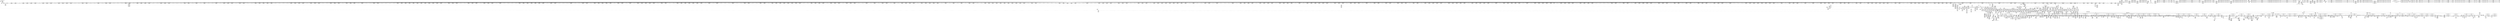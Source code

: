 digraph {
	CE0x3ee4710 [shape=record,shape=Mrecord,label="{CE0x3ee4710|2472:_%struct.cred*,_2752:_%struct.signal_struct*,_:_CRE_192,200_|*MultipleSource*|Function::selinux_task_setrlimit&Arg::p::|security/selinux/hooks.c,3622}"]
	CE0x3f94e00 [shape=record,shape=Mrecord,label="{CE0x3f94e00|rcu_read_lock:do.body|*SummSink*}"]
	CE0x3f3d6d0 [shape=record,shape=Mrecord,label="{CE0x3f3d6d0|2472:_%struct.cred*,_2752:_%struct.signal_struct*,_:_CRE_5984,5992_|*MultipleSource*|Function::selinux_task_setrlimit&Arg::p::|security/selinux/hooks.c,3622}"]
	CE0x3f14dd0 [shape=record,shape=Mrecord,label="{CE0x3f14dd0|2472:_%struct.cred*,_2752:_%struct.signal_struct*,_:_CRE_2416,2424_|*MultipleSource*|Function::selinux_task_setrlimit&Arg::p::|security/selinux/hooks.c,3622}"]
	CE0x3f31060 [shape=record,shape=Mrecord,label="{CE0x3f31060|2472:_%struct.cred*,_2752:_%struct.signal_struct*,_:_CRE_2921,2922_}"]
	CE0x3f14410 [shape=record,shape=Mrecord,label="{CE0x3f14410|2472:_%struct.cred*,_2752:_%struct.signal_struct*,_:_CRE_2384,2392_|*MultipleSource*|Function::selinux_task_setrlimit&Arg::p::|security/selinux/hooks.c,3622}"]
	CE0x406b8d0 [shape=record,shape=Mrecord,label="{CE0x406b8d0|__preempt_count_sub:do.end|*SummSource*}"]
	CE0x3ff15b0 [shape=record,shape=Mrecord,label="{CE0x3ff15b0|__rcu_read_unlock:tmp3|*SummSource*}"]
	CE0x3fd04b0 [shape=record,shape=Mrecord,label="{CE0x3fd04b0|0:_i8,_:_GCMR_rcu_read_unlock.__warned_internal_global_i8_0,_section_.data.unlikely_,_align_1:_elem_0:default:}"]
	CE0x3f055a0 [shape=record,shape=Mrecord,label="{CE0x3f055a0|2472:_%struct.cred*,_2752:_%struct.signal_struct*,_:_CRE_652,656_|*MultipleSource*|Function::selinux_task_setrlimit&Arg::p::|security/selinux/hooks.c,3622}"]
	CE0x3fce4c0 [shape=record,shape=Mrecord,label="{CE0x3fce4c0|rcu_read_lock:tmp3|*SummSink*}"]
	CE0x3fe4c90 [shape=record,shape=Mrecord,label="{CE0x3fe4c90|_call_void___preempt_count_add(i32_1)_#10,_!dbg_!27711|include/linux/rcupdate.h,239|*SummSource*}"]
	CE0x3f62dd0 [shape=record,shape=Mrecord,label="{CE0x3f62dd0|current_sid:tmp14|security/selinux/hooks.c,218|*SummSource*}"]
	CE0x3f3dbb0 [shape=record,shape=Mrecord,label="{CE0x3f3dbb0|2472:_%struct.cred*,_2752:_%struct.signal_struct*,_:_CRE_6000,6008_|*MultipleSource*|Function::selinux_task_setrlimit&Arg::p::|security/selinux/hooks.c,3622}"]
	CE0x3f51620 [shape=record,shape=Mrecord,label="{CE0x3f51620|2472:_%struct.cred*,_2752:_%struct.signal_struct*,_:_CRE_10608,10609_|*MultipleSource*|Function::selinux_task_setrlimit&Arg::p::|security/selinux/hooks.c,3622}"]
	CE0x3faf540 [shape=record,shape=Mrecord,label="{CE0x3faf540|rcu_read_unlock:tmp11|include/linux/rcupdate.h,933|*SummSink*}"]
	CE0x3f7b260 [shape=record,shape=Mrecord,label="{CE0x3f7b260|i64*_getelementptr_inbounds_(_11_x_i64_,_11_x_i64_*___llvm_gcov_ctr125,_i64_0,_i64_8)|*Constant*}"]
	CE0x3f6ee20 [shape=record,shape=Mrecord,label="{CE0x3f6ee20|i32_218|*Constant*|*SummSink*}"]
	CE0x3fd3810 [shape=record,shape=Mrecord,label="{CE0x3fd3810|rcu_read_unlock:tmp15|include/linux/rcupdate.h,933}"]
	CE0x3f709d0 [shape=record,shape=Mrecord,label="{CE0x3f709d0|GLOBAL:__rcu_read_lock|*Constant*|*SummSink*}"]
	CE0x3ef1580 [shape=record,shape=Mrecord,label="{CE0x3ef1580|i32_218|*Constant*}"]
	CE0x3f62240 [shape=record,shape=Mrecord,label="{CE0x3f62240|GLOBAL:__llvm_gcov_ctr127|Global_var:__llvm_gcov_ctr127|*SummSink*}"]
	CE0x3ff2750 [shape=record,shape=Mrecord,label="{CE0x3ff2750|rcu_read_unlock:tmp16|include/linux/rcupdate.h,933|*SummSource*}"]
	CE0x40322c0 [shape=record,shape=Mrecord,label="{CE0x40322c0|i64*_getelementptr_inbounds_(_4_x_i64_,_4_x_i64_*___llvm_gcov_ctr134,_i64_0,_i64_2)|*Constant*|*SummSink*}"]
	CE0x3eeb460 [shape=record,shape=Mrecord,label="{CE0x3eeb460|i64_1|*Constant*|*SummSource*}"]
	CE0x3f722c0 [shape=record,shape=Mrecord,label="{CE0x3f722c0|current_sid:tmp1|*SummSource*}"]
	CE0x3f994e0 [shape=record,shape=Mrecord,label="{CE0x3f994e0|task_sid:tmp22|security/selinux/hooks.c,208|*SummSource*}"]
	CE0x3ef9bf0 [shape=record,shape=Mrecord,label="{CE0x3ef9bf0|GLOBAL:current_task|Global_var:current_task|*SummSource*}"]
	CE0x3fc07f0 [shape=record,shape=Mrecord,label="{CE0x3fc07f0|i64*_getelementptr_inbounds_(_4_x_i64_,_4_x_i64_*___llvm_gcov_ctr135,_i64_0,_i64_1)|*Constant*}"]
	CE0x3fea800 [shape=record,shape=Mrecord,label="{CE0x3fea800|_call_void___preempt_count_sub(i32_1)_#10,_!dbg_!27715|include/linux/rcupdate.h,244|*SummSink*}"]
	CE0x3eea400 [shape=record,shape=Mrecord,label="{CE0x3eea400|2472:_%struct.cred*,_2752:_%struct.signal_struct*,_:_CRE_576,584_|*MultipleSource*|Function::selinux_task_setrlimit&Arg::p::|security/selinux/hooks.c,3622}"]
	CE0x3f335e0 [shape=record,shape=Mrecord,label="{CE0x3f335e0|2472:_%struct.cred*,_2752:_%struct.signal_struct*,_:_CRE_2945,2946_}"]
	CE0x3ff2240 [shape=record,shape=Mrecord,label="{CE0x3ff2240|i64*_getelementptr_inbounds_(_4_x_i64_,_4_x_i64_*___llvm_gcov_ctr130,_i64_0,_i64_1)|*Constant*}"]
	CE0x3f58060 [shape=record,shape=Mrecord,label="{CE0x3f58060|get_current:entry}"]
	CE0x3f8a440 [shape=record,shape=Mrecord,label="{CE0x3f8a440|GLOBAL:rcu_read_unlock|*Constant*}"]
	CE0x3f546d0 [shape=record,shape=Mrecord,label="{CE0x3f546d0|current_has_perm:bb|*SummSource*}"]
	CE0x3f45120 [shape=record,shape=Mrecord,label="{CE0x3f45120|2472:_%struct.cred*,_2752:_%struct.signal_struct*,_:_CRE_6332,6333_}"]
	CE0x3ef1e20 [shape=record,shape=Mrecord,label="{CE0x3ef1e20|_call_void_mcount()_#3}"]
	CE0x3f6c890 [shape=record,shape=Mrecord,label="{CE0x3f6c890|i16_2|*Constant*|*SummSink*}"]
	CE0x402caa0 [shape=record,shape=Mrecord,label="{CE0x402caa0|__rcu_read_unlock:tmp}"]
	CE0x3fc4ea0 [shape=record,shape=Mrecord,label="{CE0x3fc4ea0|task_sid:tmp8|security/selinux/hooks.c,208}"]
	CE0x3fa66c0 [shape=record,shape=Mrecord,label="{CE0x3fa66c0|task_sid:tmp12|security/selinux/hooks.c,208}"]
	CE0x3ee0440 [shape=record,shape=Mrecord,label="{CE0x3ee0440|2472:_%struct.cred*,_2752:_%struct.signal_struct*,_:_CRE_720,728_|*MultipleSource*|Function::selinux_task_setrlimit&Arg::p::|security/selinux/hooks.c,3622}"]
	CE0x3f96720 [shape=record,shape=Mrecord,label="{CE0x3f96720|current_sid:tmp22|security/selinux/hooks.c,218|*SummSource*}"]
	CE0x3f46570 [shape=record,shape=Mrecord,label="{CE0x3f46570|2472:_%struct.cred*,_2752:_%struct.signal_struct*,_:_CRE_6345,6346_}"]
	CE0x3f11880 [shape=record,shape=Mrecord,label="{CE0x3f11880|2472:_%struct.cred*,_2752:_%struct.signal_struct*,_:_CRE_2240,2248_|*MultipleSource*|Function::selinux_task_setrlimit&Arg::p::|security/selinux/hooks.c,3622}"]
	CE0x3f99080 [shape=record,shape=Mrecord,label="{CE0x3f99080|task_sid:tmp23|security/selinux/hooks.c,208}"]
	CE0x3f6e700 [shape=record,shape=Mrecord,label="{CE0x3f6e700|current_sid:tmp8|security/selinux/hooks.c,218}"]
	CE0x3f46890 [shape=record,shape=Mrecord,label="{CE0x3f46890|2472:_%struct.cred*,_2752:_%struct.signal_struct*,_:_CRE_6347,6348_}"]
	CE0x3f30570 [shape=record,shape=Mrecord,label="{CE0x3f30570|2472:_%struct.cred*,_2752:_%struct.signal_struct*,_:_CRE_2914,2915_}"]
	CE0x3f3e7e0 [shape=record,shape=Mrecord,label="{CE0x3f3e7e0|2472:_%struct.cred*,_2752:_%struct.signal_struct*,_:_CRE_6168,6176_|*MultipleSource*|Function::selinux_task_setrlimit&Arg::p::|security/selinux/hooks.c,3622}"]
	CE0x3fb5880 [shape=record,shape=Mrecord,label="{CE0x3fb5880|_ret_void,_!dbg_!27717|include/linux/rcupdate.h,245|*SummSink*}"]
	CE0x3efd090 [shape=record,shape=Mrecord,label="{CE0x3efd090|selinux_task_setrlimit:retval.0|*SummSource*}"]
	CE0x3f835b0 [shape=record,shape=Mrecord,label="{CE0x3f835b0|current_sid:tmp3|*SummSource*}"]
	CE0x3f70880 [shape=record,shape=Mrecord,label="{CE0x3f70880|__rcu_read_lock:entry}"]
	CE0x4018240 [shape=record,shape=Mrecord,label="{CE0x4018240|_call_void_asm_addl_$1,_%gs:$0_,_*m,ri,*m,_dirflag_,_fpsr_,_flags_(i32*___preempt_count,_i32_%val,_i32*___preempt_count)_#3,_!dbg_!27714,_!srcloc_!27717|./arch/x86/include/asm/preempt.h,72|*SummSink*}"]
	CE0x3fa5680 [shape=record,shape=Mrecord,label="{CE0x3fa5680|task_sid:do.body|*SummSource*}"]
	CE0x3f47830 [shape=record,shape=Mrecord,label="{CE0x3f47830|2472:_%struct.cred*,_2752:_%struct.signal_struct*,_:_CRE_6357,6358_}"]
	CE0x3f951c0 [shape=record,shape=Mrecord,label="{CE0x3f951c0|current_sid:cred|security/selinux/hooks.c,218}"]
	CE0x3fe7030 [shape=record,shape=Mrecord,label="{CE0x3fe7030|i8*_getelementptr_inbounds_(_42_x_i8_,_42_x_i8_*_.str46,_i32_0,_i32_0)|*Constant*}"]
	CE0x3f8ff60 [shape=record,shape=Mrecord,label="{CE0x3f8ff60|task_sid:tmp25|security/selinux/hooks.c,208|*SummSink*}"]
	CE0x3eed3e0 [shape=record,shape=Mrecord,label="{CE0x3eed3e0|selinux_task_setrlimit:signal|security/selinux/hooks.c,3622|*SummSource*}"]
	CE0x3fa1be0 [shape=record,shape=Mrecord,label="{CE0x3fa1be0|task_sid:if.end}"]
	CE0x3f30700 [shape=record,shape=Mrecord,label="{CE0x3f30700|2472:_%struct.cred*,_2752:_%struct.signal_struct*,_:_CRE_2915,2916_}"]
	CE0x3f73470 [shape=record,shape=Mrecord,label="{CE0x3f73470|task_sid:real_cred|security/selinux/hooks.c,208|*SummSink*}"]
	CE0x3f423d0 [shape=record,shape=Mrecord,label="{CE0x3f423d0|2472:_%struct.cred*,_2752:_%struct.signal_struct*,_:_CRE_6303,6304_}"]
	CE0x3f4def0 [shape=record,shape=Mrecord,label="{CE0x3f4def0|2472:_%struct.cred*,_2752:_%struct.signal_struct*,_:_CRE_6624,6632_|*MultipleSource*|Function::selinux_task_setrlimit&Arg::p::|security/selinux/hooks.c,3622}"]
	CE0x3f33130 [shape=record,shape=Mrecord,label="{CE0x3f33130|2472:_%struct.cred*,_2752:_%struct.signal_struct*,_:_CRE_2942,2943_}"]
	CE0x3f06d40 [shape=record,shape=Mrecord,label="{CE0x3f06d40|2472:_%struct.cred*,_2752:_%struct.signal_struct*,_:_CRE_690,691_}"]
	CE0x3fb5460 [shape=record,shape=Mrecord,label="{CE0x3fb5460|_ret_void,_!dbg_!27717|include/linux/rcupdate.h,245|*SummSource*}"]
	CE0x3fe5450 [shape=record,shape=Mrecord,label="{CE0x3fe5450|i64*_getelementptr_inbounds_(_11_x_i64_,_11_x_i64_*___llvm_gcov_ctr127,_i64_0,_i64_8)|*Constant*}"]
	CE0x3f4c900 [shape=record,shape=Mrecord,label="{CE0x3f4c900|2472:_%struct.cred*,_2752:_%struct.signal_struct*,_:_CRE_6544,6552_|*MultipleSource*|Function::selinux_task_setrlimit&Arg::p::|security/selinux/hooks.c,3622}"]
	CE0x3f90c20 [shape=record,shape=Mrecord,label="{CE0x3f90c20|task_sid:tmp27|security/selinux/hooks.c,208|*SummSource*}"]
	CE0x3fb04e0 [shape=record,shape=Mrecord,label="{CE0x3fb04e0|rcu_read_unlock:call3|include/linux/rcupdate.h,933}"]
	CE0x3fa65a0 [shape=record,shape=Mrecord,label="{CE0x3fa65a0|__rcu_read_lock:tmp5|include/linux/rcupdate.h,239|*SummSink*}"]
	CE0x3f732e0 [shape=record,shape=Mrecord,label="{CE0x3f732e0|current_sid:tmp5|security/selinux/hooks.c,218|*SummSink*}"]
	CE0x4056f00 [shape=record,shape=Mrecord,label="{CE0x4056f00|__preempt_count_sub:sub|./arch/x86/include/asm/preempt.h,77|*SummSink*}"]
	CE0x3f0d710 [shape=record,shape=Mrecord,label="{CE0x3f0d710|2472:_%struct.cred*,_2752:_%struct.signal_struct*,_:_CRE_2736,2744_|*MultipleSource*|Function::selinux_task_setrlimit&Arg::p::|security/selinux/hooks.c,3622}"]
	CE0x3f706b0 [shape=record,shape=Mrecord,label="{CE0x3f706b0|GLOBAL:current_sid.__warned|Global_var:current_sid.__warned|*SummSource*}"]
	CE0x3fd0f90 [shape=record,shape=Mrecord,label="{CE0x3fd0f90|rcu_lock_release:tmp2}"]
	CE0x3f463e0 [shape=record,shape=Mrecord,label="{CE0x3f463e0|2472:_%struct.cred*,_2752:_%struct.signal_struct*,_:_CRE_6344,6345_}"]
	CE0x3f4ac10 [shape=record,shape=Mrecord,label="{CE0x3f4ac10|2472:_%struct.cred*,_2752:_%struct.signal_struct*,_:_CRE_6472,6474_|*MultipleSource*|Function::selinux_task_setrlimit&Arg::p::|security/selinux/hooks.c,3622}"]
	CE0x3f460c0 [shape=record,shape=Mrecord,label="{CE0x3f460c0|2472:_%struct.cred*,_2752:_%struct.signal_struct*,_:_CRE_6342,6343_}"]
	CE0x3edf1d0 [shape=record,shape=Mrecord,label="{CE0x3edf1d0|2472:_%struct.cred*,_2752:_%struct.signal_struct*,_:_CRE_695,696_}"]
	CE0x3fb4240 [shape=record,shape=Mrecord,label="{CE0x3fb4240|_ret_void,_!dbg_!27717|include/linux/rcupdate.h,424}"]
	CE0x3fb1180 [shape=record,shape=Mrecord,label="{CE0x3fb1180|rcu_read_lock:tmp8|include/linux/rcupdate.h,882|*SummSink*}"]
	CE0x3f81280 [shape=record,shape=Mrecord,label="{CE0x3f81280|current_sid:tmp4|security/selinux/hooks.c,218}"]
	CE0x3fd0130 [shape=record,shape=Mrecord,label="{CE0x3fd0130|rcu_lock_acquire:__here}"]
	CE0x3f12e20 [shape=record,shape=Mrecord,label="{CE0x3f12e20|2472:_%struct.cred*,_2752:_%struct.signal_struct*,_:_CRE_2312,2320_|*MultipleSource*|Function::selinux_task_setrlimit&Arg::p::|security/selinux/hooks.c,3622}"]
	CE0x3f43820 [shape=record,shape=Mrecord,label="{CE0x3f43820|2472:_%struct.cred*,_2752:_%struct.signal_struct*,_:_CRE_6316,6317_}"]
	CE0x3ef2ea0 [shape=record,shape=Mrecord,label="{CE0x3ef2ea0|current_sid:call|security/selinux/hooks.c,218|*SummSource*}"]
	CE0x3f80340 [shape=record,shape=Mrecord,label="{CE0x3f80340|rcu_read_lock:entry|*SummSource*}"]
	CE0x3fcb790 [shape=record,shape=Mrecord,label="{CE0x3fcb790|i64*_getelementptr_inbounds_(_4_x_i64_,_4_x_i64_*___llvm_gcov_ctr135,_i64_0,_i64_3)|*Constant*|*SummSource*}"]
	CE0x3f0b9d0 [shape=record,shape=Mrecord,label="{CE0x3f0b9d0|2472:_%struct.cred*,_2752:_%struct.signal_struct*,_:_CRE_2656,2664_|*MultipleSource*|Function::selinux_task_setrlimit&Arg::p::|security/selinux/hooks.c,3622}"]
	CE0x3f591a0 [shape=record,shape=Mrecord,label="{CE0x3f591a0|GLOBAL:current_sid|*Constant*}"]
	CE0x3f947d0 [shape=record,shape=Mrecord,label="{CE0x3f947d0|get_current:tmp1|*SummSink*}"]
	CE0x4016d70 [shape=record,shape=Mrecord,label="{CE0x4016d70|rcu_lock_acquire:tmp5|include/linux/rcupdate.h,418|*SummSink*}"]
	CE0x4057160 [shape=record,shape=Mrecord,label="{CE0x4057160|__preempt_count_add:tmp5|./arch/x86/include/asm/preempt.h,72}"]
	CE0x3ff6a60 [shape=record,shape=Mrecord,label="{CE0x3ff6a60|COLLAPSED:_GCMRE___llvm_gcov_ctr132_internal_global_11_x_i64_zeroinitializer:_elem_0:default:}"]
	CE0x3efb030 [shape=record,shape=Mrecord,label="{CE0x3efb030|selinux_task_setrlimit:rlim_max1|security/selinux/hooks.c,3628}"]
	CE0x3fcf860 [shape=record,shape=Mrecord,label="{CE0x3fcf860|i64*_getelementptr_inbounds_(_4_x_i64_,_4_x_i64_*___llvm_gcov_ctr130,_i64_0,_i64_2)|*Constant*}"]
	CE0x3efbb90 [shape=record,shape=Mrecord,label="{CE0x3efbb90|i64_1|*Constant*|*SummSink*}"]
	CE0x3f0b4f0 [shape=record,shape=Mrecord,label="{CE0x3f0b4f0|2472:_%struct.cred*,_2752:_%struct.signal_struct*,_:_CRE_2616,2648_|*MultipleSource*|Function::selinux_task_setrlimit&Arg::p::|security/selinux/hooks.c,3622}"]
	CE0x3f05330 [shape=record,shape=Mrecord,label="{CE0x3f05330|2472:_%struct.cred*,_2752:_%struct.signal_struct*,_:_CRE_648,652_|*MultipleSource*|Function::selinux_task_setrlimit&Arg::p::|security/selinux/hooks.c,3622}"]
	CE0x3f509a0 [shape=record,shape=Mrecord,label="{CE0x3f509a0|2472:_%struct.cred*,_2752:_%struct.signal_struct*,_:_CRE_10576,10584_|*MultipleSource*|Function::selinux_task_setrlimit&Arg::p::|security/selinux/hooks.c,3622}"]
	CE0x3f82c50 [shape=record,shape=Mrecord,label="{CE0x3f82c50|current_sid:tmp10|security/selinux/hooks.c,218}"]
	CE0x3f965a0 [shape=record,shape=Mrecord,label="{CE0x3f965a0|current_sid:tmp22|security/selinux/hooks.c,218}"]
	CE0x3f44e00 [shape=record,shape=Mrecord,label="{CE0x3f44e00|2472:_%struct.cred*,_2752:_%struct.signal_struct*,_:_CRE_6330,6331_}"]
	CE0x3ff5f00 [shape=record,shape=Mrecord,label="{CE0x3ff5f00|rcu_read_unlock:if.then}"]
	CE0x3f3ddd0 [shape=record,shape=Mrecord,label="{CE0x3f3ddd0|2472:_%struct.cred*,_2752:_%struct.signal_struct*,_:_CRE_6008,6136_|*MultipleSource*|Function::selinux_task_setrlimit&Arg::p::|security/selinux/hooks.c,3622}"]
	CE0x3f96170 [shape=record,shape=Mrecord,label="{CE0x3f96170|current_sid:security|security/selinux/hooks.c,218}"]
	CE0x3fc46c0 [shape=record,shape=Mrecord,label="{CE0x3fc46c0|GLOBAL:__llvm_gcov_ctr126|Global_var:__llvm_gcov_ctr126|*SummSource*}"]
	CE0x3f6c320 [shape=record,shape=Mrecord,label="{CE0x3f6c320|avc_has_perm:tsid|Function::avc_has_perm&Arg::tsid::|*SummSource*}"]
	CE0x3f78620 [shape=record,shape=Mrecord,label="{CE0x3f78620|current_sid:tmp7|security/selinux/hooks.c,218|*SummSink*}"]
	CE0x3f749d0 [shape=record,shape=Mrecord,label="{CE0x3f749d0|COLLAPSED:_GCMRE___llvm_gcov_ctr125_internal_global_11_x_i64_zeroinitializer:_elem_0:default:}"]
	CE0x3f32960 [shape=record,shape=Mrecord,label="{CE0x3f32960|2472:_%struct.cred*,_2752:_%struct.signal_struct*,_:_CRE_2937,2938_}"]
	CE0x3ef6740 [shape=record,shape=Mrecord,label="{CE0x3ef6740|2472:_%struct.cred*,_2752:_%struct.signal_struct*,_:_CRE_1944,1952_|*MultipleSource*|Function::selinux_task_setrlimit&Arg::p::|security/selinux/hooks.c,3622}"]
	CE0x3fbe270 [shape=record,shape=Mrecord,label="{CE0x3fbe270|__rcu_read_lock:tmp3|*SummSink*}"]
	CE0x401e560 [shape=record,shape=Mrecord,label="{CE0x401e560|i64*_getelementptr_inbounds_(_4_x_i64_,_4_x_i64_*___llvm_gcov_ctr135,_i64_0,_i64_3)|*Constant*}"]
	CE0x3f38d60 [shape=record,shape=Mrecord,label="{CE0x3f38d60|2472:_%struct.cred*,_2752:_%struct.signal_struct*,_:_CRE_3104,3108_|*MultipleSource*|Function::selinux_task_setrlimit&Arg::p::|security/selinux/hooks.c,3622}"]
	CE0x3f65fd0 [shape=record,shape=Mrecord,label="{CE0x3f65fd0|selinux_task_setrlimit:tmp8|security/selinux/hooks.c,3628|*SummSink*}"]
	CE0x3f82390 [shape=record,shape=Mrecord,label="{CE0x3f82390|_call_void_lockdep_rcu_suspicious(i8*_getelementptr_inbounds_(_25_x_i8_,_25_x_i8_*_.str3,_i32_0,_i32_0),_i32_218,_i8*_getelementptr_inbounds_(_45_x_i8_,_45_x_i8_*_.str12,_i32_0,_i32_0))_#10,_!dbg_!27727|security/selinux/hooks.c,218|*SummSource*}"]
	CE0x3f78300 [shape=record,shape=Mrecord,label="{CE0x3f78300|current_sid:tmp7|security/selinux/hooks.c,218}"]
	CE0x3f69c70 [shape=record,shape=Mrecord,label="{CE0x3f69c70|selinux_task_setrlimit:tmp6|security/selinux/hooks.c,3628}"]
	CE0x3f71570 [shape=record,shape=Mrecord,label="{CE0x3f71570|i64*_getelementptr_inbounds_(_13_x_i64_,_13_x_i64_*___llvm_gcov_ctr126,_i64_0,_i64_8)|*Constant*}"]
	CE0x3fee120 [shape=record,shape=Mrecord,label="{CE0x3fee120|GLOBAL:rcu_read_unlock.__warned|Global_var:rcu_read_unlock.__warned|*SummSource*}"]
	CE0x3fd64b0 [shape=record,shape=Mrecord,label="{CE0x3fd64b0|i8*_getelementptr_inbounds_(_44_x_i8_,_44_x_i8_*_.str47,_i32_0,_i32_0)|*Constant*|*SummSink*}"]
	CE0x3f80f70 [shape=record,shape=Mrecord,label="{CE0x3f80f70|i64_3|*Constant*}"]
	CE0x3f08360 [shape=record,shape=Mrecord,label="{CE0x3f08360|2472:_%struct.cred*,_2752:_%struct.signal_struct*,_:_CRE_2527,2528_}"]
	CE0x3fc6310 [shape=record,shape=Mrecord,label="{CE0x3fc6310|__rcu_read_unlock:tmp7|include/linux/rcupdate.h,245}"]
	CE0x3ef9af0 [shape=record,shape=Mrecord,label="{CE0x3ef9af0|GLOBAL:current_task|Global_var:current_task}"]
	CE0x3f6fa40 [shape=record,shape=Mrecord,label="{CE0x3f6fa40|i64*_getelementptr_inbounds_(_11_x_i64_,_11_x_i64_*___llvm_gcov_ctr125,_i64_0,_i64_1)|*Constant*}"]
	CE0x3f9e5c0 [shape=record,shape=Mrecord,label="{CE0x3f9e5c0|_call_void___rcu_read_lock()_#10,_!dbg_!27710|include/linux/rcupdate.h,879}"]
	CE0x3f89ac0 [shape=record,shape=Mrecord,label="{CE0x3f89ac0|cred_sid:entry|*SummSink*}"]
	CE0x3f04600 [shape=record,shape=Mrecord,label="{CE0x3f04600|2472:_%struct.cred*,_2752:_%struct.signal_struct*,_:_CRE_176,184_|*MultipleSource*|Function::selinux_task_setrlimit&Arg::p::|security/selinux/hooks.c,3622}"]
	CE0x3ff4780 [shape=record,shape=Mrecord,label="{CE0x3ff4780|_call_void_mcount()_#3}"]
	CE0x3f10240 [shape=record,shape=Mrecord,label="{CE0x3f10240|2472:_%struct.cred*,_2752:_%struct.signal_struct*,_:_CRE_2104,2112_|*MultipleSource*|Function::selinux_task_setrlimit&Arg::p::|security/selinux/hooks.c,3622}"]
	CE0x3f5c4a0 [shape=record,shape=Mrecord,label="{CE0x3f5c4a0|task_sid:entry|*SummSink*}"]
	CE0x402bdb0 [shape=record,shape=Mrecord,label="{CE0x402bdb0|__rcu_read_unlock:tmp|*SummSource*}"]
	CE0x3f691d0 [shape=record,shape=Mrecord,label="{CE0x3f691d0|selinux_task_setrlimit:tmp5|security/selinux/hooks.c,3628|*SummSource*}"]
	CE0x405c240 [shape=record,shape=Mrecord,label="{CE0x405c240|__preempt_count_add:do.body|*SummSource*}"]
	CE0x3f518a0 [shape=record,shape=Mrecord,label="{CE0x3f518a0|2472:_%struct.cred*,_2752:_%struct.signal_struct*,_:_CRE_10616,10624_|*MultipleSource*|Function::selinux_task_setrlimit&Arg::p::|security/selinux/hooks.c,3622}"]
	CE0x3f550a0 [shape=record,shape=Mrecord,label="{CE0x3f550a0|current_sid:tmp17|security/selinux/hooks.c,218}"]
	CE0x3feb220 [shape=record,shape=Mrecord,label="{CE0x3feb220|rcu_read_unlock:tmp18|include/linux/rcupdate.h,933}"]
	CE0x3ee1590 [shape=record,shape=Mrecord,label="{CE0x3ee1590|2472:_%struct.cred*,_2752:_%struct.signal_struct*,_:_CRE_776,780_|*MultipleSource*|Function::selinux_task_setrlimit&Arg::p::|security/selinux/hooks.c,3622}"]
	CE0x3eec410 [shape=record,shape=Mrecord,label="{CE0x3eec410|2472:_%struct.cred*,_2752:_%struct.signal_struct*,_:_CRE_312,320_|*MultipleSource*|Function::selinux_task_setrlimit&Arg::p::|security/selinux/hooks.c,3622}"]
	CE0x4056470 [shape=record,shape=Mrecord,label="{CE0x4056470|i64*_getelementptr_inbounds_(_4_x_i64_,_4_x_i64_*___llvm_gcov_ctr134,_i64_0,_i64_0)|*Constant*|*SummSink*}"]
	CE0x3f7d270 [shape=record,shape=Mrecord,label="{CE0x3f7d270|i8*_getelementptr_inbounds_(_25_x_i8_,_25_x_i8_*_.str3,_i32_0,_i32_0)|*Constant*}"]
	CE0x3f15a00 [shape=record,shape=Mrecord,label="{CE0x3f15a00|2472:_%struct.cred*,_2752:_%struct.signal_struct*,_:_CRE_2504,2508_|*MultipleSource*|Function::selinux_task_setrlimit&Arg::p::|security/selinux/hooks.c,3622}"]
	CE0x3f9b950 [shape=record,shape=Mrecord,label="{CE0x3f9b950|_call_void_rcu_read_lock()_#10,_!dbg_!27712|security/selinux/hooks.c,207}"]
	CE0x3f52730 [shape=record,shape=Mrecord,label="{CE0x3f52730|i32_50|*Constant*|*SummSink*}"]
	CE0x3fecc00 [shape=record,shape=Mrecord,label="{CE0x3fecc00|_call_void_mcount()_#3}"]
	CE0x3f364c0 [shape=record,shape=Mrecord,label="{CE0x3f364c0|2472:_%struct.cred*,_2752:_%struct.signal_struct*,_:_CRE_2975,2976_}"]
	CE0x3f62440 [shape=record,shape=Mrecord,label="{CE0x3f62440|rcu_read_lock:tmp5|include/linux/rcupdate.h,882|*SummSource*}"]
	CE0x3fd98f0 [shape=record,shape=Mrecord,label="{CE0x3fd98f0|__preempt_count_add:val|Function::__preempt_count_add&Arg::val::}"]
	CE0x3fb6d90 [shape=record,shape=Mrecord,label="{CE0x3fb6d90|GLOBAL:lock_release|*Constant*}"]
	CE0x3f3b460 [shape=record,shape=Mrecord,label="{CE0x3f3b460|2472:_%struct.cred*,_2752:_%struct.signal_struct*,_:_CRE_5872,5880_|*MultipleSource*|Function::selinux_task_setrlimit&Arg::p::|security/selinux/hooks.c,3622}"]
	CE0x3f02800 [shape=record,shape=Mrecord,label="{CE0x3f02800|2472:_%struct.cred*,_2752:_%struct.signal_struct*,_:_CRE_616,624_|*MultipleSource*|Function::selinux_task_setrlimit&Arg::p::|security/selinux/hooks.c,3622}"]
	CE0x3fa3880 [shape=record,shape=Mrecord,label="{CE0x3fa3880|task_sid:tobool4|security/selinux/hooks.c,208}"]
	CE0x3f6ab40 [shape=record,shape=Mrecord,label="{CE0x3f6ab40|selinux_task_setrlimit:tmp10|security/selinux/hooks.c,3629|*SummSource*}"]
	CE0x3f7b6e0 [shape=record,shape=Mrecord,label="{CE0x3f7b6e0|current_sid:tmp15|security/selinux/hooks.c,218}"]
	CE0x3f648c0 [shape=record,shape=Mrecord,label="{CE0x3f648c0|selinux_task_setrlimit:add.ptr|security/selinux/hooks.c,3622}"]
	CE0x401c700 [shape=record,shape=Mrecord,label="{CE0x401c700|__rcu_read_unlock:tmp6|include/linux/rcupdate.h,245}"]
	CE0x3f04120 [shape=record,shape=Mrecord,label="{CE0x3f04120|2472:_%struct.cred*,_2752:_%struct.signal_struct*,_:_CRE_440,448_|*MultipleSource*|Function::selinux_task_setrlimit&Arg::p::|security/selinux/hooks.c,3622}"]
	CE0x3f522a0 [shape=record,shape=Mrecord,label="{CE0x3f522a0|selinux_task_setrlimit:tmp2|*LoadInst*|security/selinux/hooks.c,3622|*SummSource*}"]
	CE0x3f01290 [shape=record,shape=Mrecord,label="{CE0x3f01290|selinux_task_setrlimit:return|*SummSource*}"]
	CE0x3fb3000 [shape=record,shape=Mrecord,label="{CE0x3fb3000|_call_void_rcu_lock_release(%struct.lockdep_map*_rcu_lock_map)_#10,_!dbg_!27733|include/linux/rcupdate.h,935|*SummSource*}"]
	CE0x3fdfae0 [shape=record,shape=Mrecord,label="{CE0x3fdfae0|rcu_read_lock:tmp21|include/linux/rcupdate.h,884|*SummSource*}"]
	CE0x3f4c1b0 [shape=record,shape=Mrecord,label="{CE0x3f4c1b0|2472:_%struct.cred*,_2752:_%struct.signal_struct*,_:_CRE_6520,6528_|*MultipleSource*|Function::selinux_task_setrlimit&Arg::p::|security/selinux/hooks.c,3622}"]
	CE0x3f447c0 [shape=record,shape=Mrecord,label="{CE0x3f447c0|2472:_%struct.cred*,_2752:_%struct.signal_struct*,_:_CRE_6326,6327_}"]
	CE0x3eeca20 [shape=record,shape=Mrecord,label="{CE0x3eeca20|2472:_%struct.cred*,_2752:_%struct.signal_struct*,_:_CRE_104,112_|*MultipleSource*|Function::selinux_task_setrlimit&Arg::p::|security/selinux/hooks.c,3622}"]
	CE0x3fe8640 [shape=record,shape=Mrecord,label="{CE0x3fe8640|i8_1|*Constant*}"]
	CE0x3ef6bd0 [shape=record,shape=Mrecord,label="{CE0x3ef6bd0|2472:_%struct.cred*,_2752:_%struct.signal_struct*,_:_CRE_1960,1968_|*MultipleSource*|Function::selinux_task_setrlimit&Arg::p::|security/selinux/hooks.c,3622}"]
	CE0x3fdce30 [shape=record,shape=Mrecord,label="{CE0x3fdce30|rcu_read_unlock:tmp7|include/linux/rcupdate.h,933|*SummSource*}"]
	CE0x3f502e0 [shape=record,shape=Mrecord,label="{CE0x3f502e0|2472:_%struct.cred*,_2752:_%struct.signal_struct*,_:_CRE_10560,10568_|*MultipleSource*|Function::selinux_task_setrlimit&Arg::p::|security/selinux/hooks.c,3622}"]
	CE0x3f0ada0 [shape=record,shape=Mrecord,label="{CE0x3f0ada0|2472:_%struct.cred*,_2752:_%struct.signal_struct*,_:_CRE_2598,2600_|*MultipleSource*|Function::selinux_task_setrlimit&Arg::p::|security/selinux/hooks.c,3622}"]
	CE0x3f68600 [shape=record,shape=Mrecord,label="{CE0x3f68600|selinux_task_setrlimit:tmp4|*LoadInst*|security/selinux/hooks.c,3628|*SummSource*}"]
	CE0x3fe0f50 [shape=record,shape=Mrecord,label="{CE0x3fe0f50|i32_1|*Constant*}"]
	CE0x3f41d90 [shape=record,shape=Mrecord,label="{CE0x3f41d90|2472:_%struct.cred*,_2752:_%struct.signal_struct*,_:_CRE_6299,6300_}"]
	CE0x3f791e0 [shape=record,shape=Mrecord,label="{CE0x3f791e0|rcu_read_lock:tobool|include/linux/rcupdate.h,882|*SummSource*}"]
	CE0x3faf6b0 [shape=record,shape=Mrecord,label="{CE0x3faf6b0|rcu_read_unlock:tmp12|include/linux/rcupdate.h,933}"]
	CE0x3ee54f0 [shape=record,shape=Mrecord,label="{CE0x3ee54f0|2472:_%struct.cred*,_2752:_%struct.signal_struct*,_:_CRE_456,460_|*MultipleSource*|Function::selinux_task_setrlimit&Arg::p::|security/selinux/hooks.c,3622}"]
	CE0x3f38af0 [shape=record,shape=Mrecord,label="{CE0x3f38af0|2472:_%struct.cred*,_2752:_%struct.signal_struct*,_:_CRE_3096,3104_|*MultipleSource*|Function::selinux_task_setrlimit&Arg::p::|security/selinux/hooks.c,3622}"]
	CE0x3f9dbd0 [shape=record,shape=Mrecord,label="{CE0x3f9dbd0|i64_2|*Constant*}"]
	CE0x3f5e8b0 [shape=record,shape=Mrecord,label="{CE0x3f5e8b0|rcu_lock_release:tmp7|*SummSource*}"]
	CE0x3f9c150 [shape=record,shape=Mrecord,label="{CE0x3f9c150|task_sid:tobool1|security/selinux/hooks.c,208|*SummSource*}"]
	CE0x3fc20c0 [shape=record,shape=Mrecord,label="{CE0x3fc20c0|GLOBAL:rcu_read_unlock|*Constant*|*SummSink*}"]
	CE0x3f3bbb0 [shape=record,shape=Mrecord,label="{CE0x3f3bbb0|2472:_%struct.cred*,_2752:_%struct.signal_struct*,_:_CRE_5896,5904_|*MultipleSource*|Function::selinux_task_setrlimit&Arg::p::|security/selinux/hooks.c,3622}"]
	CE0x3f46250 [shape=record,shape=Mrecord,label="{CE0x3f46250|2472:_%struct.cred*,_2752:_%struct.signal_struct*,_:_CRE_6343,6344_}"]
	CE0x3f63b80 [shape=record,shape=Mrecord,label="{CE0x3f63b80|selinux_task_setrlimit:arraydecay|security/selinux/hooks.c,3622}"]
	CE0x3f79fc0 [shape=record,shape=Mrecord,label="{CE0x3f79fc0|current_sid:bb|*SummSink*}"]
	CE0x406e650 [shape=record,shape=Mrecord,label="{CE0x406e650|__preempt_count_sub:tmp}"]
	CE0x3ef5100 [shape=record,shape=Mrecord,label="{CE0x3ef5100|2472:_%struct.cred*,_2752:_%struct.signal_struct*,_:_CRE_1872,1880_|*MultipleSource*|Function::selinux_task_setrlimit&Arg::p::|security/selinux/hooks.c,3622}"]
	CE0x3f97610 [shape=record,shape=Mrecord,label="{CE0x3f97610|current_sid:sid|security/selinux/hooks.c,220|*SummSource*}"]
	CE0x3fa1d30 [shape=record,shape=Mrecord,label="{CE0x3fa1d30|task_sid:tobool1|security/selinux/hooks.c,208|*SummSink*}"]
	CE0x3fc4380 [shape=record,shape=Mrecord,label="{CE0x3fc4380|task_sid:tmp6|security/selinux/hooks.c,208}"]
	CE0x405c3c0 [shape=record,shape=Mrecord,label="{CE0x405c3c0|__preempt_count_add:bb|*SummSink*}"]
	CE0x3f57ab0 [shape=record,shape=Mrecord,label="{CE0x3f57ab0|GLOBAL:get_current|*Constant*}"]
	CE0x40579c0 [shape=record,shape=Mrecord,label="{CE0x40579c0|__rcu_read_unlock:do.body}"]
	CE0x3f4da10 [shape=record,shape=Mrecord,label="{CE0x3f4da10|2472:_%struct.cred*,_2752:_%struct.signal_struct*,_:_CRE_6608,6616_|*MultipleSource*|Function::selinux_task_setrlimit&Arg::p::|security/selinux/hooks.c,3622}"]
	CE0x3f6d410 [shape=record,shape=Mrecord,label="{CE0x3f6d410|%struct.common_audit_data*_null|*Constant*|*SummSink*}"]
	CE0x3f95230 [shape=record,shape=Mrecord,label="{CE0x3f95230|COLLAPSED:_GCMRE_current_task_external_global_%struct.task_struct*:_elem_0::|security/selinux/hooks.c,218}"]
	CE0x3f4f750 [shape=record,shape=Mrecord,label="{CE0x3f4f750|2472:_%struct.cred*,_2752:_%struct.signal_struct*,_:_CRE_6688,10528_|*MultipleSource*|Function::selinux_task_setrlimit&Arg::p::|security/selinux/hooks.c,3622}"]
	CE0x3f38610 [shape=record,shape=Mrecord,label="{CE0x3f38610|2472:_%struct.cred*,_2752:_%struct.signal_struct*,_:_CRE_3080,3084_|*MultipleSource*|Function::selinux_task_setrlimit&Arg::p::|security/selinux/hooks.c,3622}"]
	CE0x4030fd0 [shape=record,shape=Mrecord,label="{CE0x4030fd0|rcu_lock_release:tmp|*SummSink*}"]
	CE0x3f41f20 [shape=record,shape=Mrecord,label="{CE0x3f41f20|2472:_%struct.cred*,_2752:_%struct.signal_struct*,_:_CRE_6300,6301_}"]
	CE0x3f67950 [shape=record,shape=Mrecord,label="{CE0x3f67950|selinux_task_setrlimit:tmp11|security/selinux/hooks.c,3631}"]
	CE0x3f7c650 [shape=record,shape=Mrecord,label="{CE0x3f7c650|task_sid:tobool4|security/selinux/hooks.c,208|*SummSource*}"]
	CE0x3fd68d0 [shape=record,shape=Mrecord,label="{CE0x3fd68d0|i64*_getelementptr_inbounds_(_11_x_i64_,_11_x_i64_*___llvm_gcov_ctr132,_i64_0,_i64_9)|*Constant*|*SummSource*}"]
	CE0x3f9e470 [shape=record,shape=Mrecord,label="{CE0x3f9e470|_call_void_mcount()_#3|*SummSink*}"]
	CE0x3fb2f90 [shape=record,shape=Mrecord,label="{CE0x3fb2f90|_call_void_rcu_lock_release(%struct.lockdep_map*_rcu_lock_map)_#10,_!dbg_!27733|include/linux/rcupdate.h,935}"]
	CE0x3f72cb0 [shape=record,shape=Mrecord,label="{CE0x3f72cb0|get_current:tmp3}"]
	CE0x401c970 [shape=record,shape=Mrecord,label="{CE0x401c970|i64*_getelementptr_inbounds_(_4_x_i64_,_4_x_i64_*___llvm_gcov_ctr134,_i64_0,_i64_2)|*Constant*}"]
	CE0x3f70b30 [shape=record,shape=Mrecord,label="{CE0x3f70b30|__rcu_read_lock:entry|*SummSource*}"]
	CE0x3fe1b40 [shape=record,shape=Mrecord,label="{CE0x3fe1b40|__preempt_count_add:tmp5|./arch/x86/include/asm/preempt.h,72|*SummSink*}"]
	CE0x3fe2490 [shape=record,shape=Mrecord,label="{CE0x3fe2490|i64*_getelementptr_inbounds_(_4_x_i64_,_4_x_i64_*___llvm_gcov_ctr130,_i64_0,_i64_2)|*Constant*|*SummSink*}"]
	CE0x3fc5e10 [shape=record,shape=Mrecord,label="{CE0x3fc5e10|task_sid:tmp9|security/selinux/hooks.c,208|*SummSink*}"]
	CE0x3ff29a0 [shape=record,shape=Mrecord,label="{CE0x3ff29a0|i64*_getelementptr_inbounds_(_11_x_i64_,_11_x_i64_*___llvm_gcov_ctr132,_i64_0,_i64_8)|*Constant*}"]
	CE0x3fa6fe0 [shape=record,shape=Mrecord,label="{CE0x3fa6fe0|task_sid:tmp17|security/selinux/hooks.c,208}"]
	CE0x3f56cf0 [shape=record,shape=Mrecord,label="{CE0x3f56cf0|i64*_getelementptr_inbounds_(_11_x_i64_,_11_x_i64_*___llvm_gcov_ctr125,_i64_0,_i64_10)|*Constant*|*SummSource*}"]
	CE0x3ef32b0 [shape=record,shape=Mrecord,label="{CE0x3ef32b0|task_sid:if.then|*SummSink*}"]
	CE0x3edf680 [shape=record,shape=Mrecord,label="{CE0x3edf680|2472:_%struct.cred*,_2752:_%struct.signal_struct*,_:_CRE_698,699_}"]
	CE0x3f66b00 [shape=record,shape=Mrecord,label="{CE0x3f66b00|_ret_i32_%call2,_!dbg_!27718|security/selinux/hooks.c,1544|*SummSink*}"]
	CE0x3f3c7e0 [shape=record,shape=Mrecord,label="{CE0x3f3c7e0|2472:_%struct.cred*,_2752:_%struct.signal_struct*,_:_CRE_5936,5944_|*MultipleSource*|Function::selinux_task_setrlimit&Arg::p::|security/selinux/hooks.c,3622}"]
	CE0x3fda6d0 [shape=record,shape=Mrecord,label="{CE0x3fda6d0|i32_934|*Constant*}"]
	CE0x3f7fec0 [shape=record,shape=Mrecord,label="{CE0x3f7fec0|current_sid:tobool|security/selinux/hooks.c,218}"]
	CE0x3efcd90 [shape=record,shape=Mrecord,label="{CE0x3efcd90|2472:_%struct.cred*,_2752:_%struct.signal_struct*,_:_CRE_520,524_|*MultipleSource*|Function::selinux_task_setrlimit&Arg::p::|security/selinux/hooks.c,3622}"]
	CE0x3f96ec0 [shape=record,shape=Mrecord,label="{CE0x3f96ec0|i32_1|*Constant*}"]
	CE0x3fc4b00 [shape=record,shape=Mrecord,label="{CE0x3fc4b00|task_sid:tmp7|security/selinux/hooks.c,208|*SummSource*}"]
	CE0x3f471f0 [shape=record,shape=Mrecord,label="{CE0x3f471f0|2472:_%struct.cred*,_2752:_%struct.signal_struct*,_:_CRE_6353,6354_}"]
	CE0x3efd830 [shape=record,shape=Mrecord,label="{CE0x3efd830|selinux_task_setrlimit:tmp13|security/selinux/hooks.c,3632}"]
	CE0x3f43690 [shape=record,shape=Mrecord,label="{CE0x3f43690|2472:_%struct.cred*,_2752:_%struct.signal_struct*,_:_CRE_6315,6316_}"]
	CE0x3fa41c0 [shape=record,shape=Mrecord,label="{CE0x3fa41c0|i64*_getelementptr_inbounds_(_13_x_i64_,_13_x_i64_*___llvm_gcov_ctr126,_i64_0,_i64_1)|*Constant*}"]
	CE0x3efa570 [shape=record,shape=Mrecord,label="{CE0x3efa570|2472:_%struct.cred*,_2752:_%struct.signal_struct*,_:_CRE_328,336_|*MultipleSource*|Function::selinux_task_setrlimit&Arg::p::|security/selinux/hooks.c,3622}"]
	CE0x3fb0d50 [shape=record,shape=Mrecord,label="{CE0x3fb0d50|rcu_read_lock:tmp8|include/linux/rcupdate.h,882|*SummSource*}"]
	CE0x3f32af0 [shape=record,shape=Mrecord,label="{CE0x3f32af0|2472:_%struct.cred*,_2752:_%struct.signal_struct*,_:_CRE_2938,2939_}"]
	CE0x3fb2bc0 [shape=record,shape=Mrecord,label="{CE0x3fb2bc0|rcu_read_unlock:tmp22|include/linux/rcupdate.h,935|*SummSink*}"]
	CE0x3f051a0 [shape=record,shape=Mrecord,label="{CE0x3f051a0|2472:_%struct.cred*,_2752:_%struct.signal_struct*,_:_CRE_152,160_|*MultipleSource*|Function::selinux_task_setrlimit&Arg::p::|security/selinux/hooks.c,3622}"]
	CE0x3fb1d40 [shape=record,shape=Mrecord,label="{CE0x3fb1d40|i64*_getelementptr_inbounds_(_2_x_i64_,_2_x_i64_*___llvm_gcov_ctr131,_i64_0,_i64_0)|*Constant*|*SummSource*}"]
	CE0x3eeb920 [shape=record,shape=Mrecord,label="{CE0x3eeb920|2472:_%struct.cred*,_2752:_%struct.signal_struct*,_:_CRE_416,424_|*MultipleSource*|Function::selinux_task_setrlimit&Arg::p::|security/selinux/hooks.c,3622}"]
	CE0x3fd1370 [shape=record,shape=Mrecord,label="{CE0x3fd1370|__rcu_read_lock:tmp1}"]
	CE0x3f34710 [shape=record,shape=Mrecord,label="{CE0x3f34710|2472:_%struct.cred*,_2752:_%struct.signal_struct*,_:_CRE_2956,2957_}"]
	CE0x3f324b0 [shape=record,shape=Mrecord,label="{CE0x3f324b0|2472:_%struct.cred*,_2752:_%struct.signal_struct*,_:_CRE_2934,2935_}"]
	CE0x3f32000 [shape=record,shape=Mrecord,label="{CE0x3f32000|2472:_%struct.cred*,_2752:_%struct.signal_struct*,_:_CRE_2931,2932_}"]
	CE0x3f5cb20 [shape=record,shape=Mrecord,label="{CE0x3f5cb20|_ret_i32_%call7,_!dbg_!27749|security/selinux/hooks.c,210|*SummSource*}"]
	CE0x3f3b1f0 [shape=record,shape=Mrecord,label="{CE0x3f3b1f0|2472:_%struct.cred*,_2752:_%struct.signal_struct*,_:_CRE_5864,5872_|*MultipleSource*|Function::selinux_task_setrlimit&Arg::p::|security/selinux/hooks.c,3622}"]
	CE0x401d060 [shape=record,shape=Mrecord,label="{CE0x401d060|_call_void___preempt_count_sub(i32_1)_#10,_!dbg_!27715|include/linux/rcupdate.h,244|*SummSource*}"]
	CE0x3f01b70 [shape=record,shape=Mrecord,label="{CE0x3f01b70|2472:_%struct.cred*,_2752:_%struct.signal_struct*,_:_CRE_40,44_|*MultipleSource*|Function::selinux_task_setrlimit&Arg::p::|security/selinux/hooks.c,3622}"]
	CE0x3f65ec0 [shape=record,shape=Mrecord,label="{CE0x3f65ec0|selinux_task_setrlimit:tmp8|security/selinux/hooks.c,3628|*SummSource*}"]
	CE0x3fb4d10 [shape=record,shape=Mrecord,label="{CE0x3fb4d10|__rcu_read_unlock:entry}"]
	CE0x3fa5a20 [shape=record,shape=Mrecord,label="{CE0x3fa5a20|task_sid:land.lhs.true2|*SummSink*}"]
	CE0x3f79d50 [shape=record,shape=Mrecord,label="{CE0x3f79d50|_ret_void,_!dbg_!27735|include/linux/rcupdate.h,884}"]
	CE0x3f81480 [shape=record,shape=Mrecord,label="{CE0x3f81480|cred_sid:security|security/selinux/hooks.c,196|*SummSink*}"]
	CE0x3f348a0 [shape=record,shape=Mrecord,label="{CE0x3f348a0|2472:_%struct.cred*,_2752:_%struct.signal_struct*,_:_CRE_2957,2958_}"]
	CE0x3eeeaf0 [shape=record,shape=Mrecord,label="{CE0x3eeeaf0|selinux_task_setrlimit:tmp7|security/selinux/hooks.c,3628|*SummSink*}"]
	CE0x3fc2350 [shape=record,shape=Mrecord,label="{CE0x3fc2350|get_current:bb}"]
	CE0x3fee250 [shape=record,shape=Mrecord,label="{CE0x3fee250|GLOBAL:rcu_read_unlock.__warned|Global_var:rcu_read_unlock.__warned|*SummSink*}"]
	CE0x3ff5df0 [shape=record,shape=Mrecord,label="{CE0x3ff5df0|rcu_read_unlock:land.lhs.true2|*SummSink*}"]
	CE0x3f7d9a0 [shape=record,shape=Mrecord,label="{CE0x3f7d9a0|i8_1|*Constant*|*SummSink*}"]
	CE0x3f0d230 [shape=record,shape=Mrecord,label="{CE0x3f0d230|2472:_%struct.cred*,_2752:_%struct.signal_struct*,_:_CRE_2724,2725_|*MultipleSource*|Function::selinux_task_setrlimit&Arg::p::|security/selinux/hooks.c,3622}"]
	CE0x3f99890 [shape=record,shape=Mrecord,label="{CE0x3f99890|_call_void_mcount()_#3|*SummSink*}"]
	CE0x3fdcd80 [shape=record,shape=Mrecord,label="{CE0x3fdcd80|rcu_lock_release:indirectgoto}"]
	CE0x3eeee70 [shape=record,shape=Mrecord,label="{CE0x3eeee70|2472:_%struct.cred*,_2752:_%struct.signal_struct*,_:_CRE_160,164_|*MultipleSource*|Function::selinux_task_setrlimit&Arg::p::|security/selinux/hooks.c,3622}"]
	CE0x3fc4860 [shape=record,shape=Mrecord,label="{CE0x3fc4860|task_sid:tmp6|security/selinux/hooks.c,208|*SummSource*}"]
	CE0x4057ef0 [shape=record,shape=Mrecord,label="{CE0x4057ef0|i64*_getelementptr_inbounds_(_4_x_i64_,_4_x_i64_*___llvm_gcov_ctr135,_i64_0,_i64_2)|*Constant*|*SummSource*}"]
	CE0x3fc4140 [shape=record,shape=Mrecord,label="{CE0x3fc4140|task_sid:tmp5|security/selinux/hooks.c,208}"]
	CE0x3fe3370 [shape=record,shape=Mrecord,label="{CE0x3fe3370|__rcu_read_lock:tmp6|include/linux/rcupdate.h,240|*SummSource*}"]
	CE0x3fbd020 [shape=record,shape=Mrecord,label="{CE0x3fbd020|GLOBAL:__preempt_count|Global_var:__preempt_count}"]
	CE0x3efd8a0 [shape=record,shape=Mrecord,label="{CE0x3efd8a0|selinux_task_setrlimit:tmp13|security/selinux/hooks.c,3632|*SummSource*}"]
	CE0x4056000 [shape=record,shape=Mrecord,label="{CE0x4056000|i64*_getelementptr_inbounds_(_4_x_i64_,_4_x_i64_*___llvm_gcov_ctr134,_i64_0,_i64_0)|*Constant*}"]
	CE0x3fc3050 [shape=record,shape=Mrecord,label="{CE0x3fc3050|cred_sid:tmp6|security/selinux/hooks.c,197|*SummSink*}"]
	CE0x3fbc550 [shape=record,shape=Mrecord,label="{CE0x3fbc550|GLOBAL:__preempt_count_sub|*Constant*}"]
	CE0x3f59780 [shape=record,shape=Mrecord,label="{CE0x3f59780|current_sid:entry|*SummSink*}"]
	CE0x3ff4430 [shape=record,shape=Mrecord,label="{CE0x3ff4430|rcu_read_unlock:tmp2}"]
	CE0x3f39240 [shape=record,shape=Mrecord,label="{CE0x3f39240|2472:_%struct.cred*,_2752:_%struct.signal_struct*,_:_CRE_3112,3116_|*MultipleSource*|Function::selinux_task_setrlimit&Arg::p::|security/selinux/hooks.c,3622}"]
	CE0x3f14680 [shape=record,shape=Mrecord,label="{CE0x3f14680|2472:_%struct.cred*,_2752:_%struct.signal_struct*,_:_CRE_2392,2400_|*MultipleSource*|Function::selinux_task_setrlimit&Arg::p::|security/selinux/hooks.c,3622}"]
	CE0x3f43e60 [shape=record,shape=Mrecord,label="{CE0x3f43e60|2472:_%struct.cred*,_2752:_%struct.signal_struct*,_:_CRE_6320,6321_}"]
	CE0x4ff6e40 [shape=record,shape=Mrecord,label="{CE0x4ff6e40|selinux_task_setrlimit:p|Function::selinux_task_setrlimit&Arg::p::|*SummSink*}"]
	CE0x3f46bb0 [shape=record,shape=Mrecord,label="{CE0x3f46bb0|2472:_%struct.cred*,_2752:_%struct.signal_struct*,_:_CRE_6349,6350_}"]
	CE0x3f8fc90 [shape=record,shape=Mrecord,label="{CE0x3f8fc90|task_sid:tmp25|security/selinux/hooks.c,208|*SummSource*}"]
	CE0x3f62d60 [shape=record,shape=Mrecord,label="{CE0x3f62d60|rcu_read_lock:do.end}"]
	CE0x402e590 [shape=record,shape=Mrecord,label="{CE0x402e590|__rcu_read_lock:bb|*SummSource*}"]
	CE0x3f6db30 [shape=record,shape=Mrecord,label="{CE0x3f6db30|_ret_i32_%retval.0,_!dbg_!27728|security/selinux/avc.c,775|*SummSource*}"]
	CE0x3f6e930 [shape=record,shape=Mrecord,label="{CE0x3f6e930|__rcu_read_lock:entry|*SummSink*}"]
	CE0x3fb6460 [shape=record,shape=Mrecord,label="{CE0x3fb6460|rcu_lock_release:tmp5|include/linux/rcupdate.h,423|*SummSink*}"]
	CE0x3f94920 [shape=record,shape=Mrecord,label="{CE0x3f94920|i64*_getelementptr_inbounds_(_2_x_i64_,_2_x_i64_*___llvm_gcov_ctr98,_i64_0,_i64_0)|*Constant*|*SummSink*}"]
	CE0x3fe7d90 [shape=record,shape=Mrecord,label="{CE0x3fe7d90|rcu_read_lock:tmp17|include/linux/rcupdate.h,882}"]
	CE0x3fecd80 [shape=record,shape=Mrecord,label="{CE0x3fecd80|i64*_getelementptr_inbounds_(_4_x_i64_,_4_x_i64_*___llvm_gcov_ctr128,_i64_0,_i64_2)|*Constant*}"]
	CE0x3f3e2b0 [shape=record,shape=Mrecord,label="{CE0x3f3e2b0|2472:_%struct.cred*,_2752:_%struct.signal_struct*,_:_CRE_6144,6152_|*MultipleSource*|Function::selinux_task_setrlimit&Arg::p::|security/selinux/hooks.c,3622}"]
	CE0x3f6d8d0 [shape=record,shape=Mrecord,label="{CE0x3f6d8d0|avc_has_perm:auditdata|Function::avc_has_perm&Arg::auditdata::}"]
	CE0x3fd9390 [shape=record,shape=Mrecord,label="{CE0x3fd9390|_call_void_lockdep_rcu_suspicious(i8*_getelementptr_inbounds_(_25_x_i8_,_25_x_i8_*_.str45,_i32_0,_i32_0),_i32_934,_i8*_getelementptr_inbounds_(_44_x_i8_,_44_x_i8_*_.str47,_i32_0,_i32_0))_#10,_!dbg_!27726|include/linux/rcupdate.h,933|*SummSink*}"]
	CE0x3f39e70 [shape=record,shape=Mrecord,label="{CE0x3f39e70|2472:_%struct.cred*,_2752:_%struct.signal_struct*,_:_CRE_3140,3144_|*MultipleSource*|Function::selinux_task_setrlimit&Arg::p::|security/selinux/hooks.c,3622}"]
	CE0x3efee80 [shape=record,shape=Mrecord,label="{CE0x3efee80|COLLAPSED:_GCMRE___llvm_gcov_ctr136_internal_global_2_x_i64_zeroinitializer:_elem_0:default:}"]
	CE0x40170d0 [shape=record,shape=Mrecord,label="{CE0x40170d0|rcu_lock_release:tmp1|*SummSource*}"]
	CE0x401ea60 [shape=record,shape=Mrecord,label="{CE0x401ea60|i64*_getelementptr_inbounds_(_4_x_i64_,_4_x_i64_*___llvm_gcov_ctr133,_i64_0,_i64_1)|*Constant*|*SummSource*}"]
	CE0x3f4d0a0 [shape=record,shape=Mrecord,label="{CE0x3f4d0a0|2472:_%struct.cred*,_2752:_%struct.signal_struct*,_:_CRE_6568,6576_|*MultipleSource*|Function::selinux_task_setrlimit&Arg::p::|security/selinux/hooks.c,3622}"]
	CE0x3f31e70 [shape=record,shape=Mrecord,label="{CE0x3f31e70|2472:_%struct.cred*,_2752:_%struct.signal_struct*,_:_CRE_2930,2931_}"]
	CE0x3f09170 [shape=record,shape=Mrecord,label="{CE0x3f09170|2472:_%struct.cred*,_2752:_%struct.signal_struct*,_:_CRE_2904,2905_}"]
	CE0x3f9ae80 [shape=record,shape=Mrecord,label="{CE0x3f9ae80|rcu_read_lock:if.end|*SummSink*}"]
	CE0x3f30ed0 [shape=record,shape=Mrecord,label="{CE0x3f30ed0|2472:_%struct.cred*,_2752:_%struct.signal_struct*,_:_CRE_2920,2921_}"]
	CE0x4031c30 [shape=record,shape=Mrecord,label="{CE0x4031c30|__rcu_read_lock:tmp4|include/linux/rcupdate.h,239}"]
	CE0x402ce20 [shape=record,shape=Mrecord,label="{CE0x402ce20|__preempt_count_sub:sub|./arch/x86/include/asm/preempt.h,77|*SummSource*}"]
	CE0x3fd6860 [shape=record,shape=Mrecord,label="{CE0x3fd6860|i64*_getelementptr_inbounds_(_11_x_i64_,_11_x_i64_*___llvm_gcov_ctr132,_i64_0,_i64_9)|*Constant*}"]
	CE0x3f6c450 [shape=record,shape=Mrecord,label="{CE0x3f6c450|avc_has_perm:tsid|Function::avc_has_perm&Arg::tsid::|*SummSink*}"]
	CE0x3fb5700 [shape=record,shape=Mrecord,label="{CE0x3fb5700|GLOBAL:rcu_lock_release|*Constant*}"]
	CE0x3f780c0 [shape=record,shape=Mrecord,label="{CE0x3f780c0|GLOBAL:rcu_read_lock|*Constant*|*SummSink*}"]
	CE0x3f6dd80 [shape=record,shape=Mrecord,label="{CE0x3f6dd80|current_sid:if.end|*SummSource*}"]
	CE0x3eebf00 [shape=record,shape=Mrecord,label="{CE0x3eebf00|2472:_%struct.cred*,_2752:_%struct.signal_struct*,_:_CRE_48,56_|*MultipleSource*|Function::selinux_task_setrlimit&Arg::p::|security/selinux/hooks.c,3622}"]
	CE0x3fc3bc0 [shape=record,shape=Mrecord,label="{CE0x3fc3bc0|task_sid:call|security/selinux/hooks.c,208|*SummSource*}"]
	CE0x3f5c830 [shape=record,shape=Mrecord,label="{CE0x3f5c830|task_sid:task|Function::task_sid&Arg::task::|*SummSource*}"]
	CE0x3f5e160 [shape=record,shape=Mrecord,label="{CE0x3f5e160|i64*_getelementptr_inbounds_(_4_x_i64_,_4_x_i64_*___llvm_gcov_ctr133,_i64_0,_i64_3)|*Constant*|*SummSink*}"]
	CE0x3f49b40 [shape=record,shape=Mrecord,label="{CE0x3f49b40|2472:_%struct.cred*,_2752:_%struct.signal_struct*,_:_CRE_6408,6424_|*MultipleSource*|Function::selinux_task_setrlimit&Arg::p::|security/selinux/hooks.c,3622}"]
	CE0x3f776d0 [shape=record,shape=Mrecord,label="{CE0x3f776d0|_call_void___rcu_read_lock()_#10,_!dbg_!27710|include/linux/rcupdate.h,879|*SummSource*}"]
	CE0x3f72150 [shape=record,shape=Mrecord,label="{CE0x3f72150|current_sid:tmp|*SummSink*}"]
	CE0x3f084f0 [shape=record,shape=Mrecord,label="{CE0x3f084f0|2472:_%struct.cred*,_2752:_%struct.signal_struct*,_:_CRE_2528,2529_}"]
	CE0x3f8f920 [shape=record,shape=Mrecord,label="{CE0x3f8f920|rcu_lock_release:__here}"]
	CE0x3f981f0 [shape=record,shape=Mrecord,label="{CE0x3f981f0|current_sid:tmp24|security/selinux/hooks.c,220}"]
	CE0x3feec50 [shape=record,shape=Mrecord,label="{CE0x3feec50|rcu_lock_release:tmp|*SummSource*}"]
	CE0x3f80620 [shape=record,shape=Mrecord,label="{CE0x3f80620|rcu_read_lock:entry|*SummSink*}"]
	CE0x3f7e3d0 [shape=record,shape=Mrecord,label="{CE0x3f7e3d0|i64_4|*Constant*}"]
	CE0x3ef4c20 [shape=record,shape=Mrecord,label="{CE0x3ef4c20|2472:_%struct.cred*,_2752:_%struct.signal_struct*,_:_CRE_1856,1864_|*MultipleSource*|Function::selinux_task_setrlimit&Arg::p::|security/selinux/hooks.c,3622}"]
	CE0x402c600 [shape=record,shape=Mrecord,label="{CE0x402c600|__preempt_count_add:tmp2}"]
	CE0x3f692a0 [shape=record,shape=Mrecord,label="{CE0x3f692a0|selinux_task_setrlimit:tmp5|security/selinux/hooks.c,3628|*SummSink*}"]
	CE0x3f912e0 [shape=record,shape=Mrecord,label="{CE0x3f912e0|get_current:tmp2}"]
	CE0x3f6aa30 [shape=record,shape=Mrecord,label="{CE0x3f6aa30|selinux_task_setrlimit:tmp10|security/selinux/hooks.c,3629}"]
	CE0x402c1d0 [shape=record,shape=Mrecord,label="{CE0x402c1d0|__rcu_read_unlock:tmp5|include/linux/rcupdate.h,244|*SummSink*}"]
	CE0x3fb1f40 [shape=record,shape=Mrecord,label="{CE0x3fb1f40|cred_sid:tmp}"]
	CE0x3fd13e0 [shape=record,shape=Mrecord,label="{CE0x3fd13e0|__rcu_read_lock:tmp1|*SummSource*}"]
	CE0x3f08810 [shape=record,shape=Mrecord,label="{CE0x3f08810|2472:_%struct.cred*,_2752:_%struct.signal_struct*,_:_CRE_2530,2531_}"]
	CE0x3f90820 [shape=record,shape=Mrecord,label="{CE0x3f90820|i64*_getelementptr_inbounds_(_13_x_i64_,_13_x_i64_*___llvm_gcov_ctr126,_i64_0,_i64_12)|*Constant*|*SummSink*}"]
	CE0x3f88440 [shape=record,shape=Mrecord,label="{CE0x3f88440|i64*_getelementptr_inbounds_(_11_x_i64_,_11_x_i64_*___llvm_gcov_ctr125,_i64_0,_i64_10)|*Constant*}"]
	CE0x3f7b970 [shape=record,shape=Mrecord,label="{CE0x3f7b970|task_sid:tmp12|security/selinux/hooks.c,208|*SummSink*}"]
	CE0x3f0c600 [shape=record,shape=Mrecord,label="{CE0x3f0c600|2472:_%struct.cred*,_2752:_%struct.signal_struct*,_:_CRE_2692,2696_|*MultipleSource*|Function::selinux_task_setrlimit&Arg::p::|security/selinux/hooks.c,3622}"]
	CE0x3f6d6e0 [shape=record,shape=Mrecord,label="{CE0x3f6d6e0|_ret_i32_%retval.0,_!dbg_!27728|security/selinux/avc.c,775}"]
	CE0x3f988d0 [shape=record,shape=Mrecord,label="{CE0x3f988d0|task_sid:do.body5|*SummSink*}"]
	CE0x3ee8340 [shape=record,shape=Mrecord,label="{CE0x3ee8340|selinux_task_setrlimit:new_rlim|Function::selinux_task_setrlimit&Arg::new_rlim::}"]
	CE0x3f95e10 [shape=record,shape=Mrecord,label="{CE0x3f95e10|i32_22|*Constant*|*SummSink*}"]
	CE0x3f444a0 [shape=record,shape=Mrecord,label="{CE0x3f444a0|2472:_%struct.cred*,_2752:_%struct.signal_struct*,_:_CRE_6324,6325_}"]
	CE0x3f45a80 [shape=record,shape=Mrecord,label="{CE0x3f45a80|2472:_%struct.cred*,_2752:_%struct.signal_struct*,_:_CRE_6338,6339_}"]
	CE0x3f7a4c0 [shape=record,shape=Mrecord,label="{CE0x3f7a4c0|current_sid:tmp15|security/selinux/hooks.c,218|*SummSource*}"]
	CE0x3fe67e0 [shape=record,shape=Mrecord,label="{CE0x3fe67e0|i32_883|*Constant*}"]
	CE0x3f04eb0 [shape=record,shape=Mrecord,label="{CE0x3f04eb0|2472:_%struct.cred*,_2752:_%struct.signal_struct*,_:_CRE_144,152_|*MultipleSource*|Function::selinux_task_setrlimit&Arg::p::|security/selinux/hooks.c,3622}"]
	CE0x3fe4ed0 [shape=record,shape=Mrecord,label="{CE0x3fe4ed0|GLOBAL:rcu_read_lock.__warned|Global_var:rcu_read_lock.__warned|*SummSink*}"]
	CE0x3f6e5d0 [shape=record,shape=Mrecord,label="{CE0x3f6e5d0|GLOBAL:current_sid.__warned|Global_var:current_sid.__warned|*SummSink*}"]
	CE0x3f84510 [shape=record,shape=Mrecord,label="{CE0x3f84510|current_sid:tmp2|*SummSink*}"]
	CE0x3f30a20 [shape=record,shape=Mrecord,label="{CE0x3f30a20|2472:_%struct.cred*,_2752:_%struct.signal_struct*,_:_CRE_2917,2918_}"]
	CE0x4057320 [shape=record,shape=Mrecord,label="{CE0x4057320|__preempt_count_add:tmp5|./arch/x86/include/asm/preempt.h,72|*SummSource*}"]
	CE0x3f3b940 [shape=record,shape=Mrecord,label="{CE0x3f3b940|2472:_%struct.cred*,_2752:_%struct.signal_struct*,_:_CRE_5888,5896_|*MultipleSource*|Function::selinux_task_setrlimit&Arg::p::|security/selinux/hooks.c,3622}"]
	CE0x3f0ea90 [shape=record,shape=Mrecord,label="{CE0x3f0ea90|2472:_%struct.cred*,_2752:_%struct.signal_struct*,_:_CRE_2800,2808_|*MultipleSource*|Function::selinux_task_setrlimit&Arg::p::|security/selinux/hooks.c,3622}"]
	CE0x3fbcea0 [shape=record,shape=Mrecord,label="{CE0x3fbcea0|i64*_getelementptr_inbounds_(_4_x_i64_,_4_x_i64_*___llvm_gcov_ctr133,_i64_0,_i64_0)|*Constant*|*SummSource*}"]
	CE0x3f69b00 [shape=record,shape=Mrecord,label="{CE0x3f69b00|selinux_task_setrlimit:tmp7|security/selinux/hooks.c,3628}"]
	CE0x3eeb310 [shape=record,shape=Mrecord,label="{CE0x3eeb310|_call_void_mcount()_#3|*SummSink*}"]
	CE0x3efbe30 [shape=record,shape=Mrecord,label="{CE0x3efbe30|2472:_%struct.cred*,_2752:_%struct.signal_struct*,_:_CRE_344,352_|*MultipleSource*|Function::selinux_task_setrlimit&Arg::p::|security/selinux/hooks.c,3622}"]
	CE0x3f98620 [shape=record,shape=Mrecord,label="{CE0x3f98620|task_sid:do.body5}"]
	CE0x3f57000 [shape=record,shape=Mrecord,label="{CE0x3f57000|current_sid:tmp20|security/selinux/hooks.c,218|*SummSource*}"]
	CE0x3f32c80 [shape=record,shape=Mrecord,label="{CE0x3f32c80|2472:_%struct.cred*,_2752:_%struct.signal_struct*,_:_CRE_2939,2940_}"]
	CE0x3f6cca0 [shape=record,shape=Mrecord,label="{CE0x3f6cca0|avc_has_perm:tclass|Function::avc_has_perm&Arg::tclass::|*SummSink*}"]
	CE0x3ef1200 [shape=record,shape=Mrecord,label="{CE0x3ef1200|i8*_getelementptr_inbounds_(_25_x_i8_,_25_x_i8_*_.str3,_i32_0,_i32_0)|*Constant*|*SummSink*}"]
	CE0x3f773a0 [shape=record,shape=Mrecord,label="{CE0x3f773a0|i64_7|*Constant*|*SummSink*}"]
	CE0x3fa0830 [shape=record,shape=Mrecord,label="{CE0x3fa0830|COLLAPSED:_GCMRE___llvm_gcov_ctr131_internal_global_2_x_i64_zeroinitializer:_elem_0:default:}"]
	CE0x3f6f5a0 [shape=record,shape=Mrecord,label="{CE0x3f6f5a0|rcu_read_lock:do.end|*SummSource*}"]
	CE0x3ff0020 [shape=record,shape=Mrecord,label="{CE0x3ff0020|_call_void_mcount()_#3|*SummSource*}"]
	CE0x3f0f230 [shape=record,shape=Mrecord,label="{CE0x3f0f230|2472:_%struct.cred*,_2752:_%struct.signal_struct*,_:_CRE_2824,2832_|*MultipleSource*|Function::selinux_task_setrlimit&Arg::p::|security/selinux/hooks.c,3622}"]
	CE0x3fa85a0 [shape=record,shape=Mrecord,label="{CE0x3fa85a0|rcu_read_lock:do.body}"]
	CE0x3fed8e0 [shape=record,shape=Mrecord,label="{CE0x3fed8e0|GLOBAL:__llvm_gcov_ctr132|Global_var:__llvm_gcov_ctr132|*SummSink*}"]
	CE0x3fcffc0 [shape=record,shape=Mrecord,label="{CE0x3fcffc0|rcu_lock_acquire:indirectgoto|*SummSink*}"]
	CE0x3f861b0 [shape=record,shape=Mrecord,label="{CE0x3f861b0|_call_void_lockdep_rcu_suspicious(i8*_getelementptr_inbounds_(_25_x_i8_,_25_x_i8_*_.str3,_i32_0,_i32_0),_i32_208,_i8*_getelementptr_inbounds_(_41_x_i8_,_41_x_i8_*_.str44,_i32_0,_i32_0))_#10,_!dbg_!27732|security/selinux/hooks.c,208|*SummSource*}"]
	CE0x3fc1a00 [shape=record,shape=Mrecord,label="{CE0x3fc1a00|__rcu_read_unlock:tmp|*SummSink*}"]
	CE0x3fe4dc0 [shape=record,shape=Mrecord,label="{CE0x3fe4dc0|_call_void___preempt_count_add(i32_1)_#10,_!dbg_!27711|include/linux/rcupdate.h,239|*SummSink*}"]
	CE0x402cb10 [shape=record,shape=Mrecord,label="{CE0x402cb10|COLLAPSED:_GCMRE___llvm_gcov_ctr134_internal_global_4_x_i64_zeroinitializer:_elem_0:default:}"]
	CE0x3efff60 [shape=record,shape=Mrecord,label="{CE0x3efff60|2472:_%struct.cred*,_2752:_%struct.signal_struct*,_:_CRE_288,296_|*MultipleSource*|Function::selinux_task_setrlimit&Arg::p::|security/selinux/hooks.c,3622}"]
	CE0x3f6d560 [shape=record,shape=Mrecord,label="{CE0x3f6d560|avc_has_perm:auditdata|Function::avc_has_perm&Arg::auditdata::|*SummSink*}"]
	CE0x3f415c0 [shape=record,shape=Mrecord,label="{CE0x3f415c0|2472:_%struct.cred*,_2752:_%struct.signal_struct*,_:_CRE_6294,6295_}"]
	CE0x3f431e0 [shape=record,shape=Mrecord,label="{CE0x3f431e0|2472:_%struct.cred*,_2752:_%struct.signal_struct*,_:_CRE_6312,6313_}"]
	CE0x3fb0860 [shape=record,shape=Mrecord,label="{CE0x3fb0860|rcu_lock_acquire:tmp5|include/linux/rcupdate.h,418}"]
	CE0x3f6ec60 [shape=record,shape=Mrecord,label="{CE0x3f6ec60|_ret_void,_!dbg_!27717|include/linux/rcupdate.h,240}"]
	CE0x3f13300 [shape=record,shape=Mrecord,label="{CE0x3f13300|2472:_%struct.cred*,_2752:_%struct.signal_struct*,_:_CRE_2328,2336_|*MultipleSource*|Function::selinux_task_setrlimit&Arg::p::|security/selinux/hooks.c,3622}"]
	CE0x3f39720 [shape=record,shape=Mrecord,label="{CE0x3f39720|2472:_%struct.cred*,_2752:_%struct.signal_struct*,_:_CRE_3120,3128_|*MultipleSource*|Function::selinux_task_setrlimit&Arg::p::|security/selinux/hooks.c,3622}"]
	CE0x3f7e660 [shape=record,shape=Mrecord,label="{CE0x3f7e660|i64_4|*Constant*|*SummSource*}"]
	CE0x3fc48d0 [shape=record,shape=Mrecord,label="{CE0x3fc48d0|task_sid:tmp6|security/selinux/hooks.c,208|*SummSink*}"]
	CE0x3f7c3a0 [shape=record,shape=Mrecord,label="{CE0x3f7c3a0|current_sid:land.lhs.true}"]
	CE0x3f148f0 [shape=record,shape=Mrecord,label="{CE0x3f148f0|2472:_%struct.cred*,_2752:_%struct.signal_struct*,_:_CRE_2400,2408_|*MultipleSource*|Function::selinux_task_setrlimit&Arg::p::|security/selinux/hooks.c,3622}"]
	CE0x3f7e140 [shape=record,shape=Mrecord,label="{CE0x3f7e140|get_current:tmp1|*SummSource*}"]
	CE0x3efbc00 [shape=record,shape=Mrecord,label="{CE0x3efbc00|selinux_task_setrlimit:tmp1}"]
	CE0x3f654c0 [shape=record,shape=Mrecord,label="{CE0x3f654c0|selinux_task_setrlimit:call|security/selinux/hooks.c,3629}"]
	CE0x3f0ed00 [shape=record,shape=Mrecord,label="{CE0x3f0ed00|2472:_%struct.cred*,_2752:_%struct.signal_struct*,_:_CRE_2808,2816_|*MultipleSource*|Function::selinux_task_setrlimit&Arg::p::|security/selinux/hooks.c,3622}"]
	CE0x3f595b0 [shape=record,shape=Mrecord,label="{CE0x3f595b0|current_sid:entry}"]
	CE0x4036180 [shape=record,shape=Mrecord,label="{CE0x4036180|__preempt_count_sub:tmp5|./arch/x86/include/asm/preempt.h,77|*SummSink*}"]
	CE0x3ef5370 [shape=record,shape=Mrecord,label="{CE0x3ef5370|2472:_%struct.cred*,_2752:_%struct.signal_struct*,_:_CRE_1880,1888_|*MultipleSource*|Function::selinux_task_setrlimit&Arg::p::|security/selinux/hooks.c,3622}"]
	CE0x3f7ba00 [shape=record,shape=Mrecord,label="{CE0x3f7ba00|task_sid:call3|security/selinux/hooks.c,208}"]
	CE0x3f740a0 [shape=record,shape=Mrecord,label="{CE0x3f740a0|current_sid:tobool1|security/selinux/hooks.c,218}"]
	CE0x4018a10 [shape=record,shape=Mrecord,label="{CE0x4018a10|__rcu_read_unlock:bb|*SummSource*}"]
	CE0x3f5a130 [shape=record,shape=Mrecord,label="{CE0x3f5a130|current_has_perm:call2|security/selinux/hooks.c,1544|*SummSource*}"]
	CE0x3f6c760 [shape=record,shape=Mrecord,label="{CE0x3f6c760|i16_2|*Constant*|*SummSource*}"]
	CE0x3fdbca0 [shape=record,shape=Mrecord,label="{CE0x3fdbca0|rcu_read_unlock:tmp1|*SummSink*}"]
	CE0x3edf4f0 [shape=record,shape=Mrecord,label="{CE0x3edf4f0|2472:_%struct.cred*,_2752:_%struct.signal_struct*,_:_CRE_697,698_}"]
	CE0x3eec8d0 [shape=record,shape=Mrecord,label="{CE0x3eec8d0|i64*_getelementptr_inbounds_(_2_x_i64_,_2_x_i64_*___llvm_gcov_ctr98,_i64_0,_i64_1)|*Constant*|*SummSink*}"]
	CE0x3fedcc0 [shape=record,shape=Mrecord,label="{CE0x3fedcc0|rcu_read_lock:if.end|*SummSource*}"]
	CE0x3fe7570 [shape=record,shape=Mrecord,label="{CE0x3fe7570|i64*_getelementptr_inbounds_(_11_x_i64_,_11_x_i64_*___llvm_gcov_ctr127,_i64_0,_i64_9)|*Constant*}"]
	CE0x3ff1190 [shape=record,shape=Mrecord,label="{CE0x3ff1190|i32_2|*Constant*|*SummSink*}"]
	CE0x3f8f7a0 [shape=record,shape=Mrecord,label="{CE0x3f8f7a0|rcu_lock_release:indirectgoto|*SummSource*}"]
	CE0x3ff0490 [shape=record,shape=Mrecord,label="{CE0x3ff0490|GLOBAL:__preempt_count_sub|*Constant*|*SummSink*}"]
	CE0x3f950a0 [shape=record,shape=Mrecord,label="{CE0x3f950a0|i32_78|*Constant*|*SummSource*}"]
	CE0x3eeb540 [shape=record,shape=Mrecord,label="{CE0x3eeb540|i64_1|*Constant*}"]
	CE0x3fe7160 [shape=record,shape=Mrecord,label="{CE0x3fe7160|i8*_getelementptr_inbounds_(_42_x_i8_,_42_x_i8_*_.str46,_i32_0,_i32_0)|*Constant*|*SummSink*}"]
	CE0x4057aa0 [shape=record,shape=Mrecord,label="{CE0x4057aa0|__preempt_count_sub:tmp1|*SummSource*}"]
	CE0x3f60710 [shape=record,shape=Mrecord,label="{CE0x3f60710|__preempt_count_sub:tmp3|*SummSource*}"]
	CE0x3fb2720 [shape=record,shape=Mrecord,label="{CE0x3fb2720|rcu_read_unlock:tmp22|include/linux/rcupdate.h,935|*SummSource*}"]
	CE0x3f544d0 [shape=record,shape=Mrecord,label="{CE0x3f544d0|_ret_i32_%retval.0,_!dbg_!27728|security/selinux/hooks.c,3632|*SummSink*}"]
	CE0x3fe1140 [shape=record,shape=Mrecord,label="{CE0x3fe1140|cred_sid:sid|security/selinux/hooks.c,197}"]
	CE0x3fc3fe0 [shape=record,shape=Mrecord,label="{CE0x3fc3fe0|task_sid:tobool|security/selinux/hooks.c,208|*SummSource*}"]
	CE0x3f6e360 [shape=record,shape=Mrecord,label="{CE0x3f6e360|current_sid:if.end}"]
	"CONST[source:0(mediator),value:0(static)][purpose:{operation}][SrcIdx:5]"
	CE0x3fe11d0 [shape=record,shape=Mrecord,label="{CE0x3fe11d0|cred_sid:sid|security/selinux/hooks.c,197|*SummSink*}"]
	CE0x3f33a90 [shape=record,shape=Mrecord,label="{CE0x3f33a90|2472:_%struct.cred*,_2752:_%struct.signal_struct*,_:_CRE_2948,2949_}"]
	CE0x3f47380 [shape=record,shape=Mrecord,label="{CE0x3f47380|2472:_%struct.cred*,_2752:_%struct.signal_struct*,_:_CRE_6354,6355_}"]
	CE0x3f857c0 [shape=record,shape=Mrecord,label="{CE0x3f857c0|i64*_getelementptr_inbounds_(_2_x_i64_,_2_x_i64_*___llvm_gcov_ctr131,_i64_0,_i64_1)|*Constant*}"]
	CE0x3ff3190 [shape=record,shape=Mrecord,label="{CE0x3ff3190|__preempt_count_sub:val|Function::__preempt_count_sub&Arg::val::|*SummSource*}"]
	CE0x3fefd90 [shape=record,shape=Mrecord,label="{CE0x3fefd90|__preempt_count_add:entry|*SummSink*}"]
	CE0x3f42a10 [shape=record,shape=Mrecord,label="{CE0x3f42a10|2472:_%struct.cred*,_2752:_%struct.signal_struct*,_:_CRE_6307,6308_}"]
	CE0x3ef49b0 [shape=record,shape=Mrecord,label="{CE0x3ef49b0|2472:_%struct.cred*,_2752:_%struct.signal_struct*,_:_CRE_1848,1856_|*MultipleSource*|Function::selinux_task_setrlimit&Arg::p::|security/selinux/hooks.c,3622}"]
	CE0x3f6f080 [shape=record,shape=Mrecord,label="{CE0x3f6f080|i8*_getelementptr_inbounds_(_45_x_i8_,_45_x_i8_*_.str12,_i32_0,_i32_0)|*Constant*|*SummSink*}"]
	CE0x3f14b60 [shape=record,shape=Mrecord,label="{CE0x3f14b60|2472:_%struct.cred*,_2752:_%struct.signal_struct*,_:_CRE_2408,2416_|*MultipleSource*|Function::selinux_task_setrlimit&Arg::p::|security/selinux/hooks.c,3622}"]
	CE0x3efb380 [shape=record,shape=Mrecord,label="{CE0x3efb380|8:_i64,_:_CRE_0,8_|*MultipleSource*|security/selinux/hooks.c,3628|Function::selinux_task_setrlimit&Arg::new_rlim::}"]
	CE0x3f3a350 [shape=record,shape=Mrecord,label="{CE0x3f3a350|2472:_%struct.cred*,_2752:_%struct.signal_struct*,_:_CRE_3148,3152_|*MultipleSource*|Function::selinux_task_setrlimit&Arg::p::|security/selinux/hooks.c,3622}"]
	CE0x3f9c7b0 [shape=record,shape=Mrecord,label="{CE0x3f9c7b0|cred_sid:tmp2|*SummSource*}"]
	CE0x3fb15a0 [shape=record,shape=Mrecord,label="{CE0x3fb15a0|GLOBAL:rcu_lock_map|Global_var:rcu_lock_map}"]
	CE0x3ef9010 [shape=record,shape=Mrecord,label="{CE0x3ef9010|2472:_%struct.cred*,_2752:_%struct.signal_struct*,_:_CRE_2072,2076_|*MultipleSource*|Function::selinux_task_setrlimit&Arg::p::|security/selinux/hooks.c,3622}"]
	CE0x405ba00 [shape=record,shape=Mrecord,label="{CE0x405ba00|i64*_getelementptr_inbounds_(_4_x_i64_,_4_x_i64_*___llvm_gcov_ctr129,_i64_0,_i64_2)|*Constant*|*SummSource*}"]
	CE0x3f2ff30 [shape=record,shape=Mrecord,label="{CE0x3f2ff30|2472:_%struct.cred*,_2752:_%struct.signal_struct*,_:_CRE_2910,2911_}"]
	CE0x3fa6430 [shape=record,shape=Mrecord,label="{CE0x3fa6430|__rcu_read_lock:tmp5|include/linux/rcupdate.h,239|*SummSource*}"]
	CE0x40563d0 [shape=record,shape=Mrecord,label="{CE0x40563d0|__preempt_count_add:tmp1}"]
	CE0x3f582c0 [shape=record,shape=Mrecord,label="{CE0x3f582c0|_ret_%struct.task_struct*_%tmp4,_!dbg_!27714|./arch/x86/include/asm/current.h,14|*SummSource*}"]
	CE0x3f49490 [shape=record,shape=Mrecord,label="{CE0x3f49490|task_sid:tmp25|security/selinux/hooks.c,208}"]
	CE0x3fde8e0 [shape=record,shape=Mrecord,label="{CE0x3fde8e0|rcu_read_lock:tmp11|include/linux/rcupdate.h,882|*SummSource*}"]
	CE0x3f64750 [shape=record,shape=Mrecord,label="{CE0x3f64750|selinux_task_setrlimit:idx.ext|security/selinux/hooks.c,3622|*SummSource*}"]
	CE0x3f141a0 [shape=record,shape=Mrecord,label="{CE0x3f141a0|2472:_%struct.cred*,_2752:_%struct.signal_struct*,_:_CRE_2376,2384_|*MultipleSource*|Function::selinux_task_setrlimit&Arg::p::|security/selinux/hooks.c,3622}"]
	CE0x3f4eb70 [shape=record,shape=Mrecord,label="{CE0x3f4eb70|2472:_%struct.cred*,_2752:_%struct.signal_struct*,_:_CRE_6656,6660_|*MultipleSource*|Function::selinux_task_setrlimit&Arg::p::|security/selinux/hooks.c,3622}"]
	CE0x3f82b30 [shape=record,shape=Mrecord,label="{CE0x3f82b30|i64_4|*Constant*|*SummSink*}"]
	CE0x3f4c690 [shape=record,shape=Mrecord,label="{CE0x3f4c690|2472:_%struct.cred*,_2752:_%struct.signal_struct*,_:_CRE_6536,6544_|*MultipleSource*|Function::selinux_task_setrlimit&Arg::p::|security/selinux/hooks.c,3622}"]
	CE0x3f40e90 [shape=record,shape=Mrecord,label="{CE0x3f40e90|2472:_%struct.cred*,_2752:_%struct.signal_struct*,_:_CRE_6290,6291_}"]
	CE0x40196a0 [shape=record,shape=Mrecord,label="{CE0x40196a0|i64_ptrtoint_(i8*_blockaddress(_rcu_lock_acquire,_%__here)_to_i64)|*Constant*|*SummSource*}"]
	CE0x3edba90 [shape=record,shape=Mrecord,label="{CE0x3edba90|_call_void_mcount()_#3}"]
	CE0x3f08fe0 [shape=record,shape=Mrecord,label="{CE0x3f08fe0|2472:_%struct.cred*,_2752:_%struct.signal_struct*,_:_CRE_2535,2536_}"]
	CE0x3fa3f00 [shape=record,shape=Mrecord,label="{CE0x3fa3f00|task_sid:tmp|*SummSource*}"]
	CE0x3fd1fa0 [shape=record,shape=Mrecord,label="{CE0x3fd1fa0|rcu_read_unlock:tmp8|include/linux/rcupdate.h,933|*SummSink*}"]
	CE0x3efd5c0 [shape=record,shape=Mrecord,label="{CE0x3efd5c0|i64*_getelementptr_inbounds_(_6_x_i64_,_6_x_i64_*___llvm_gcov_ctr286,_i64_0,_i64_5)|*Constant*|*SummSink*}"]
	CE0x3fd3570 [shape=record,shape=Mrecord,label="{CE0x3fd3570|rcu_read_unlock:tmp14|include/linux/rcupdate.h,933|*SummSource*}"]
	CE0x3f65860 [shape=record,shape=Mrecord,label="{CE0x3f65860|GLOBAL:current_has_perm|*Constant*}"]
	CE0x3fd9260 [shape=record,shape=Mrecord,label="{CE0x3fd9260|_call_void_lockdep_rcu_suspicious(i8*_getelementptr_inbounds_(_25_x_i8_,_25_x_i8_*_.str45,_i32_0,_i32_0),_i32_934,_i8*_getelementptr_inbounds_(_44_x_i8_,_44_x_i8_*_.str47,_i32_0,_i32_0))_#10,_!dbg_!27726|include/linux/rcupdate.h,933|*SummSource*}"]
	CE0x3febdd0 [shape=record,shape=Mrecord,label="{CE0x3febdd0|rcu_read_lock:tmp14|include/linux/rcupdate.h,882|*SummSource*}"]
	CE0x3f5ed00 [shape=record,shape=Mrecord,label="{CE0x3f5ed00|__rcu_read_unlock:do.end}"]
	CE0x3f78050 [shape=record,shape=Mrecord,label="{CE0x3f78050|GLOBAL:rcu_read_lock|*Constant*|*SummSource*}"]
	CE0x3f2f100 [shape=record,shape=Mrecord,label="{CE0x3f2f100|2472:_%struct.cred*,_2752:_%struct.signal_struct*,_:_CRE_2896,2900_|*MultipleSource*|Function::selinux_task_setrlimit&Arg::p::|security/selinux/hooks.c,3622}"]
	CE0x3f0a360 [shape=record,shape=Mrecord,label="{CE0x3f0a360|2472:_%struct.cred*,_2752:_%struct.signal_struct*,_:_CRE_6400,6408_|*MultipleSource*|Function::selinux_task_setrlimit&Arg::p::|security/selinux/hooks.c,3622}"]
	CE0x3fe15b0 [shape=record,shape=Mrecord,label="{CE0x3fe15b0|4:_i32,_:_CRE_4,8_|*MultipleSource*|security/selinux/hooks.c,196|security/selinux/hooks.c,197|*LoadInst*|security/selinux/hooks.c,196}"]
	CE0x402d7f0 [shape=record,shape=Mrecord,label="{CE0x402d7f0|i64*_getelementptr_inbounds_(_4_x_i64_,_4_x_i64_*___llvm_gcov_ctr134,_i64_0,_i64_3)|*Constant*}"]
	CE0x3fe6630 [shape=record,shape=Mrecord,label="{CE0x3fe6630|GLOBAL:lockdep_rcu_suspicious|*Constant*}"]
	CE0x3fe42a0 [shape=record,shape=Mrecord,label="{CE0x3fe42a0|rcu_read_unlock:call3|include/linux/rcupdate.h,933|*SummSink*}"]
	CE0x3fb6970 [shape=record,shape=Mrecord,label="{CE0x3fb6970|_call_void_lock_release(%struct.lockdep_map*_%map,_i32_1,_i64_ptrtoint_(i8*_blockaddress(_rcu_lock_release,_%__here)_to_i64))_#10,_!dbg_!27716|include/linux/rcupdate.h,423|*SummSink*}"]
	CE0x3f7b090 [shape=record,shape=Mrecord,label="{CE0x3f7b090|rcu_read_lock:bb}"]
	CE0x3fd2660 [shape=record,shape=Mrecord,label="{CE0x3fd2660|rcu_lock_acquire:tmp4|include/linux/rcupdate.h,418}"]
	CE0x3ef7c90 [shape=record,shape=Mrecord,label="{CE0x3ef7c90|2472:_%struct.cred*,_2752:_%struct.signal_struct*,_:_CRE_2032,2036_|*MultipleSource*|Function::selinux_task_setrlimit&Arg::p::|security/selinux/hooks.c,3622}"]
	CE0x3fb3a90 [shape=record,shape=Mrecord,label="{CE0x3fb3a90|rcu_lock_release:entry|*SummSource*}"]
	CE0x3fd3980 [shape=record,shape=Mrecord,label="{CE0x3fd3980|i64*_getelementptr_inbounds_(_4_x_i64_,_4_x_i64_*___llvm_gcov_ctr130,_i64_0,_i64_1)|*Constant*|*SummSink*}"]
	CE0x3f799e0 [shape=record,shape=Mrecord,label="{CE0x3f799e0|current_sid:tmp14|security/selinux/hooks.c,218}"]
	CE0x3fa4680 [shape=record,shape=Mrecord,label="{CE0x3fa4680|rcu_read_lock:tmp5|include/linux/rcupdate.h,882|*SummSink*}"]
	CE0x3f35840 [shape=record,shape=Mrecord,label="{CE0x3f35840|2472:_%struct.cred*,_2752:_%struct.signal_struct*,_:_CRE_2967,2968_}"]
	CE0x3f15090 [shape=record,shape=Mrecord,label="{CE0x3f15090|2472:_%struct.cred*,_2752:_%struct.signal_struct*,_:_CRE_2424,2472_|*MultipleSource*|Function::selinux_task_setrlimit&Arg::p::|security/selinux/hooks.c,3622}"]
	CE0x3ff5b50 [shape=record,shape=Mrecord,label="{CE0x3ff5b50|rcu_read_unlock:if.end|*SummSink*}"]
	CE0x3f6f350 [shape=record,shape=Mrecord,label="{CE0x3f6f350|i64*_getelementptr_inbounds_(_11_x_i64_,_11_x_i64_*___llvm_gcov_ctr125,_i64_0,_i64_9)|*Constant*}"]
	CE0x3eee160 [shape=record,shape=Mrecord,label="{CE0x3eee160|2472:_%struct.cred*,_2752:_%struct.signal_struct*,_:_CRE_480,488_|*MultipleSource*|Function::selinux_task_setrlimit&Arg::p::|security/selinux/hooks.c,3622}"]
	CE0x3fb2270 [shape=record,shape=Mrecord,label="{CE0x3fb2270|i64*_getelementptr_inbounds_(_11_x_i64_,_11_x_i64_*___llvm_gcov_ctr132,_i64_0,_i64_10)|*Constant*|*SummSource*}"]
	CE0x3f8ef40 [shape=record,shape=Mrecord,label="{CE0x3f8ef40|rcu_lock_acquire:tmp7|*SummSink*}"]
	CE0x3f64be0 [shape=record,shape=Mrecord,label="{CE0x3f64be0|selinux_task_setrlimit:add.ptr|security/selinux/hooks.c,3622|*SummSink*}"]
	CE0x3f95a90 [shape=record,shape=Mrecord,label="{CE0x3f95a90|current_sid:tmp21|security/selinux/hooks.c,218|*SummSink*}"]
	CE0x3f81800 [shape=record,shape=Mrecord,label="{CE0x3f81800|i64*_getelementptr_inbounds_(_11_x_i64_,_11_x_i64_*___llvm_gcov_ctr127,_i64_0,_i64_1)|*Constant*}"]
	CE0x3fc4e10 [shape=record,shape=Mrecord,label="{CE0x3fc4e10|task_sid:tmp7|security/selinux/hooks.c,208|*SummSink*}"]
	CE0x3f55460 [shape=record,shape=Mrecord,label="{CE0x3f55460|current_sid:tmp17|security/selinux/hooks.c,218|*SummSource*}"]
	CE0x3ef33a0 [shape=record,shape=Mrecord,label="{CE0x3ef33a0|task_sid:land.lhs.true}"]
	CE0x3ee79e0 [shape=record,shape=Mrecord,label="{CE0x3ee79e0|2472:_%struct.cred*,_2752:_%struct.signal_struct*,_:_CRE_16,20_|*MultipleSource*|Function::selinux_task_setrlimit&Arg::p::|security/selinux/hooks.c,3622}"]
	CE0x3fa1480 [shape=record,shape=Mrecord,label="{CE0x3fa1480|task_sid:tmp21|security/selinux/hooks.c,208|*SummSource*}"]
	CE0x3f74c20 [shape=record,shape=Mrecord,label="{CE0x3f74c20|current_sid:do.end|*SummSource*}"]
	CE0x3f59dd0 [shape=record,shape=Mrecord,label="{CE0x3f59dd0|i32_(i32,_i32,_i16,_i32,_%struct.common_audit_data*)*_bitcast_(i32_(i32,_i32,_i16,_i32,_%struct.common_audit_data.495*)*_avc_has_perm_to_i32_(i32,_i32,_i16,_i32,_%struct.common_audit_data*)*)|*Constant*}"]
	CE0x3fb3e30 [shape=record,shape=Mrecord,label="{CE0x3fb3e30|rcu_lock_release:map|Function::rcu_lock_release&Arg::map::|*SummSource*}"]
	CE0x3f31830 [shape=record,shape=Mrecord,label="{CE0x3f31830|2472:_%struct.cred*,_2752:_%struct.signal_struct*,_:_CRE_2926,2927_}"]
	CE0x3fd3cf0 [shape=record,shape=Mrecord,label="{CE0x3fd3cf0|rcu_lock_acquire:tmp2|*SummSink*}"]
	CE0x3edced0 [shape=record,shape=Mrecord,label="{CE0x3edced0|selinux_task_setrlimit:if.end|*SummSink*}"]
	CE0x3fe9bd0 [shape=record,shape=Mrecord,label="{CE0x3fe9bd0|GLOBAL:rcu_read_lock.__warned|Global_var:rcu_read_lock.__warned|*SummSource*}"]
	CE0x3fd7320 [shape=record,shape=Mrecord,label="{CE0x3fd7320|rcu_read_unlock:tmp20|include/linux/rcupdate.h,933}"]
	CE0x402b350 [shape=record,shape=Mrecord,label="{CE0x402b350|__rcu_read_unlock:tmp5|include/linux/rcupdate.h,244|*SummSource*}"]
	CE0x3eeb200 [shape=record,shape=Mrecord,label="{CE0x3eeb200|selinux_task_setrlimit:tmp1|*SummSource*}"]
	CE0x3f05d60 [shape=record,shape=Mrecord,label="{CE0x3f05d60|2472:_%struct.cred*,_2752:_%struct.signal_struct*,_:_CRE_2584,2592_|*MultipleSource*|Function::selinux_task_setrlimit&Arg::p::|security/selinux/hooks.c,3622}"]
	CE0x3f73170 [shape=record,shape=Mrecord,label="{CE0x3f73170|current_sid:tmp6|security/selinux/hooks.c,218}"]
	CE0x3f79510 [shape=record,shape=Mrecord,label="{CE0x3f79510|task_sid:tmp2|*SummSink*}"]
	CE0x3f78a30 [shape=record,shape=Mrecord,label="{CE0x3f78a30|get_current:tmp|*SummSource*}"]
	CE0x3fa3780 [shape=record,shape=Mrecord,label="{CE0x3fa3780|task_sid:tmp13|security/selinux/hooks.c,208|*SummSource*}"]
	CE0x3ff3530 [shape=record,shape=Mrecord,label="{CE0x3ff3530|rcu_lock_acquire:tmp3|*SummSource*}"]
	CE0x3f316a0 [shape=record,shape=Mrecord,label="{CE0x3f316a0|2472:_%struct.cred*,_2752:_%struct.signal_struct*,_:_CRE_2925,2926_}"]
	CE0x3f476a0 [shape=record,shape=Mrecord,label="{CE0x3f476a0|2472:_%struct.cred*,_2752:_%struct.signal_struct*,_:_CRE_6356,6357_}"]
	CE0x4036c00 [shape=record,shape=Mrecord,label="{CE0x4036c00|GLOBAL:__preempt_count|Global_var:__preempt_count}"]
	CE0x3fe84d0 [shape=record,shape=Mrecord,label="{CE0x3fe84d0|rcu_read_lock:tmp18|include/linux/rcupdate.h,882|*SummSink*}"]
	CE0x4060d10 [shape=record,shape=Mrecord,label="{CE0x4060d10|__preempt_count_sub:tmp5|./arch/x86/include/asm/preempt.h,77}"]
	CE0x3f82050 [shape=record,shape=Mrecord,label="{CE0x3f82050|current_sid:bb}"]
	CE0x3fd0670 [shape=record,shape=Mrecord,label="{CE0x3fd0670|rcu_read_unlock:tmp8|include/linux/rcupdate.h,933|*SummSource*}"]
	CE0x3ff1ca0 [shape=record,shape=Mrecord,label="{CE0x3ff1ca0|rcu_read_unlock:tmp16|include/linux/rcupdate.h,933}"]
	CE0x3ef1d60 [shape=record,shape=Mrecord,label="{CE0x3ef1d60|current_has_perm:tmp3|*SummSink*}"]
	CE0x3eedef0 [shape=record,shape=Mrecord,label="{CE0x3eedef0|2472:_%struct.cred*,_2752:_%struct.signal_struct*,_:_CRE_472,480_|*MultipleSource*|Function::selinux_task_setrlimit&Arg::p::|security/selinux/hooks.c,3622}"]
	CE0x3fc2430 [shape=record,shape=Mrecord,label="{CE0x3fc2430|_ret_void,_!dbg_!27735|include/linux/rcupdate.h,938}"]
	CE0x3f0c870 [shape=record,shape=Mrecord,label="{CE0x3f0c870|2472:_%struct.cred*,_2752:_%struct.signal_struct*,_:_CRE_2696,2704_|*MultipleSource*|Function::selinux_task_setrlimit&Arg::p::|security/selinux/hooks.c,3622}"]
	CE0x3f84190 [shape=record,shape=Mrecord,label="{CE0x3f84190|task_sid:tmp11|security/selinux/hooks.c,208}"]
	CE0x3f57ed0 [shape=record,shape=Mrecord,label="{CE0x3f57ed0|GLOBAL:get_current|*Constant*|*SummSink*}"]
	CE0x3f35cf0 [shape=record,shape=Mrecord,label="{CE0x3f35cf0|2472:_%struct.cred*,_2752:_%struct.signal_struct*,_:_CRE_2970,2971_}"]
	CE0x3fa27b0 [shape=record,shape=Mrecord,label="{CE0x3fa27b0|cred_sid:tmp3|*SummSink*}"]
	CE0x3f42560 [shape=record,shape=Mrecord,label="{CE0x3f42560|2472:_%struct.cred*,_2752:_%struct.signal_struct*,_:_CRE_6304,6305_}"]
	CE0x3fb53a0 [shape=record,shape=Mrecord,label="{CE0x3fb53a0|_ret_void,_!dbg_!27717|include/linux/rcupdate.h,245}"]
	CE0x401a260 [shape=record,shape=Mrecord,label="{CE0x401a260|rcu_lock_acquire:tmp6|*SummSink*}"]
	CE0x3fc40b0 [shape=record,shape=Mrecord,label="{CE0x3fc40b0|task_sid:tobool|security/selinux/hooks.c,208|*SummSink*}"]
	CE0x3f319c0 [shape=record,shape=Mrecord,label="{CE0x3f319c0|2472:_%struct.cred*,_2752:_%struct.signal_struct*,_:_CRE_2927,2928_}"]
	CE0x3f57570 [shape=record,shape=Mrecord,label="{CE0x3f57570|current_sid:call4|security/selinux/hooks.c,218}"]
	CE0x3f63280 [shape=record,shape=Mrecord,label="{CE0x3f63280|i64*_getelementptr_inbounds_(_6_x_i64_,_6_x_i64_*___llvm_gcov_ctr286,_i64_0,_i64_5)|*Constant*}"]
	CE0x3fdd0d0 [shape=record,shape=Mrecord,label="{CE0x3fdd0d0|GLOBAL:rcu_read_unlock.__warned|Global_var:rcu_read_unlock.__warned}"]
	CE0x3f31b50 [shape=record,shape=Mrecord,label="{CE0x3f31b50|2472:_%struct.cred*,_2752:_%struct.signal_struct*,_:_CRE_2928,2929_}"]
	CE0x3f84e90 [shape=record,shape=Mrecord,label="{CE0x3f84e90|current_sid:tmp11|security/selinux/hooks.c,218}"]
	CE0x3f5a330 [shape=record,shape=Mrecord,label="{CE0x3f5a330|i32_(i32,_i32,_i16,_i32,_%struct.common_audit_data*)*_bitcast_(i32_(i32,_i32,_i16,_i32,_%struct.common_audit_data.495*)*_avc_has_perm_to_i32_(i32,_i32,_i16,_i32,_%struct.common_audit_data*)*)|*Constant*|*SummSink*}"]
	CE0x3ef7a20 [shape=record,shape=Mrecord,label="{CE0x3ef7a20|2472:_%struct.cred*,_2752:_%struct.signal_struct*,_:_CRE_2020,2032_|*MultipleSource*|Function::selinux_task_setrlimit&Arg::p::|security/selinux/hooks.c,3622}"]
	CE0x3f8ecf0 [shape=record,shape=Mrecord,label="{CE0x3f8ecf0|rcu_lock_acquire:tmp7}"]
	CE0x3f0bc40 [shape=record,shape=Mrecord,label="{CE0x3f0bc40|2472:_%struct.cred*,_2752:_%struct.signal_struct*,_:_CRE_2664,2672_|*MultipleSource*|Function::selinux_task_setrlimit&Arg::p::|security/selinux/hooks.c,3622}"]
	CE0x3ee48f0 [shape=record,shape=Mrecord,label="{CE0x3ee48f0|2472:_%struct.cred*,_2752:_%struct.signal_struct*,_:_CRE_200,208_|*MultipleSource*|Function::selinux_task_setrlimit&Arg::p::|security/selinux/hooks.c,3622}"]
	CE0x3f5d5f0 [shape=record,shape=Mrecord,label="{CE0x3f5d5f0|i64_ptrtoint_(i8*_blockaddress(_rcu_lock_release,_%__here)_to_i64)|*Constant*|*SummSource*}"]
	CE0x3ef4480 [shape=record,shape=Mrecord,label="{CE0x3ef4480|2472:_%struct.cred*,_2752:_%struct.signal_struct*,_:_CRE_1832,1840_|*MultipleSource*|Function::selinux_task_setrlimit&Arg::p::|security/selinux/hooks.c,3622}"]
	CE0x40574d0 [shape=record,shape=Mrecord,label="{CE0x40574d0|i64*_getelementptr_inbounds_(_4_x_i64_,_4_x_i64_*___llvm_gcov_ctr135,_i64_0,_i64_3)|*Constant*|*SummSink*}"]
	CE0x3f74960 [shape=record,shape=Mrecord,label="{CE0x3f74960|current_sid:tmp}"]
	CE0x3fb3b60 [shape=record,shape=Mrecord,label="{CE0x3fb3b60|rcu_lock_release:entry|*SummSink*}"]
	CE0x4058210 [shape=record,shape=Mrecord,label="{CE0x4058210|i64*_getelementptr_inbounds_(_4_x_i64_,_4_x_i64_*___llvm_gcov_ctr129,_i64_0,_i64_0)|*Constant*|*SummSink*}"]
	CE0x3ef5d30 [shape=record,shape=Mrecord,label="{CE0x3ef5d30|2472:_%struct.cred*,_2752:_%struct.signal_struct*,_:_CRE_1912,1920_|*MultipleSource*|Function::selinux_task_setrlimit&Arg::p::|security/selinux/hooks.c,3622}"]
	CE0x3f7a2f0 [shape=record,shape=Mrecord,label="{CE0x3f7a2f0|current_sid:do.end}"]
	CE0x3f110e0 [shape=record,shape=Mrecord,label="{CE0x3f110e0|2472:_%struct.cred*,_2752:_%struct.signal_struct*,_:_CRE_2152,2160_|*MultipleSource*|Function::selinux_task_setrlimit&Arg::p::|security/selinux/hooks.c,3622}"]
	CE0x3f90a80 [shape=record,shape=Mrecord,label="{CE0x3f90a80|task_sid:call7|security/selinux/hooks.c,208}"]
	CE0x3f8f430 [shape=record,shape=Mrecord,label="{CE0x3f8f430|rcu_lock_release:__here|*SummSource*}"]
	CE0x3ff3280 [shape=record,shape=Mrecord,label="{CE0x3ff3280|__preempt_count_sub:val|Function::__preempt_count_sub&Arg::val::|*SummSink*}"]
	CE0x402b980 [shape=record,shape=Mrecord,label="{CE0x402b980|i64*_getelementptr_inbounds_(_4_x_i64_,_4_x_i64_*___llvm_gcov_ctr128,_i64_0,_i64_0)|*Constant*}"]
	CE0x3f86ee0 [shape=record,shape=Mrecord,label="{CE0x3f86ee0|i64*_getelementptr_inbounds_(_11_x_i64_,_11_x_i64_*___llvm_gcov_ctr125,_i64_0,_i64_6)|*Constant*}"]
	CE0x3f89010 [shape=record,shape=Mrecord,label="{CE0x3f89010|GLOBAL:cred_sid|*Constant*}"]
	CE0x3fa3060 [shape=record,shape=Mrecord,label="{CE0x3fa3060|task_sid:do.end|*SummSource*}"]
	CE0x3edc740 [shape=record,shape=Mrecord,label="{CE0x3edc740|i32_0|*Constant*}"]
	CE0x4017760 [shape=record,shape=Mrecord,label="{CE0x4017760|__rcu_read_lock:bb|*SummSink*}"]
	CE0x4061950 [shape=record,shape=Mrecord,label="{CE0x4061950|i64*_getelementptr_inbounds_(_4_x_i64_,_4_x_i64_*___llvm_gcov_ctr135,_i64_0,_i64_1)|*Constant*|*SummSource*}"]
	CE0x3efcb20 [shape=record,shape=Mrecord,label="{CE0x3efcb20|2472:_%struct.cred*,_2752:_%struct.signal_struct*,_:_CRE_512,520_|*MultipleSource*|Function::selinux_task_setrlimit&Arg::p::|security/selinux/hooks.c,3622}"]
	CE0x3ee7c20 [shape=record,shape=Mrecord,label="{CE0x3ee7c20|selinux_task_setrlimit:rlim_max|security/selinux/hooks.c,3628|*SummSource*}"]
	CE0x3f84fc0 [shape=record,shape=Mrecord,label="{CE0x3f84fc0|i64*_getelementptr_inbounds_(_13_x_i64_,_13_x_i64_*___llvm_gcov_ctr126,_i64_0,_i64_0)|*Constant*}"]
	CE0x3f5e920 [shape=record,shape=Mrecord,label="{CE0x3f5e920|rcu_lock_release:tmp7|*SummSink*}"]
	CE0x402b8f0 [shape=record,shape=Mrecord,label="{CE0x402b8f0|__rcu_read_lock:do.body|*SummSink*}"]
	CE0x3f11af0 [shape=record,shape=Mrecord,label="{CE0x3f11af0|2472:_%struct.cred*,_2752:_%struct.signal_struct*,_:_CRE_2248,2256_|*MultipleSource*|Function::selinux_task_setrlimit&Arg::p::|security/selinux/hooks.c,3622}"]
	CE0x3fa1b50 [shape=record,shape=Mrecord,label="{CE0x3fa1b50|task_sid:do.end|*SummSink*}"]
	CE0x3f37f60 [shape=record,shape=Mrecord,label="{CE0x3f37f60|2472:_%struct.cred*,_2752:_%struct.signal_struct*,_:_CRE_3056,3064_|*MultipleSource*|Function::selinux_task_setrlimit&Arg::p::|security/selinux/hooks.c,3622}"]
	CE0x3f72f20 [shape=record,shape=Mrecord,label="{CE0x3f72f20|__rcu_read_lock:tmp}"]
	CE0x4056210 [shape=record,shape=Mrecord,label="{CE0x4056210|i64*_getelementptr_inbounds_(_4_x_i64_,_4_x_i64_*___llvm_gcov_ctr134,_i64_0,_i64_0)|*Constant*|*SummSource*}"]
	CE0x3ef3050 [shape=record,shape=Mrecord,label="{CE0x3ef3050|i32_0|*Constant*}"]
	CE0x3f0d980 [shape=record,shape=Mrecord,label="{CE0x3f0d980|2472:_%struct.cred*,_2752:_%struct.signal_struct*,_:_CRE_2744,2752_|*MultipleSource*|Function::selinux_task_setrlimit&Arg::p::|security/selinux/hooks.c,3622}"]
	CE0x3ee8020 [shape=record,shape=Mrecord,label="{CE0x3ee8020|selinux_task_setrlimit:tmp3|security/selinux/hooks.c,3628|*SummSource*}"]
	CE0x3f3e570 [shape=record,shape=Mrecord,label="{CE0x3f3e570|2472:_%struct.cred*,_2752:_%struct.signal_struct*,_:_CRE_6152,6168_|*MultipleSource*|Function::selinux_task_setrlimit&Arg::p::|security/selinux/hooks.c,3622}"]
	CE0x3ff1b30 [shape=record,shape=Mrecord,label="{CE0x3ff1b30|rcu_read_unlock:tmp15|include/linux/rcupdate.h,933|*SummSink*}"]
	CE0x3f96000 [shape=record,shape=Mrecord,label="{CE0x3f96000|COLLAPSED:_CMRE:_elem_0::|security/selinux/hooks.c,218}"]
	CE0x3f903c0 [shape=record,shape=Mrecord,label="{CE0x3f903c0|i64*_getelementptr_inbounds_(_13_x_i64_,_13_x_i64_*___llvm_gcov_ctr126,_i64_0,_i64_12)|*Constant*}"]
	CE0x3f714e0 [shape=record,shape=Mrecord,label="{CE0x3f714e0|task_sid:tmp16|security/selinux/hooks.c,208|*SummSink*}"]
	CE0x3ff0090 [shape=record,shape=Mrecord,label="{CE0x3ff0090|_call_void_mcount()_#3|*SummSink*}"]
	CE0x3f55c80 [shape=record,shape=Mrecord,label="{CE0x3f55c80|i64*_getelementptr_inbounds_(_2_x_i64_,_2_x_i64_*___llvm_gcov_ctr136,_i64_0,_i64_0)|*Constant*}"]
	CE0x3ef1cf0 [shape=record,shape=Mrecord,label="{CE0x3ef1cf0|current_has_perm:tmp3|*SummSource*}"]
	CE0x3f7f530 [shape=record,shape=Mrecord,label="{CE0x3f7f530|current_sid:tobool1|security/selinux/hooks.c,218|*SummSink*}"]
	CE0x3fb0240 [shape=record,shape=Mrecord,label="{CE0x3fb0240|rcu_read_unlock:tmp12|include/linux/rcupdate.h,933|*SummSource*}"]
	CE0x3f5cc80 [shape=record,shape=Mrecord,label="{CE0x3f5cc80|_ret_i32_%call7,_!dbg_!27749|security/selinux/hooks.c,210|*SummSink*}"]
	CE0x3f92fe0 [shape=record,shape=Mrecord,label="{CE0x3f92fe0|rcu_read_lock:tmp10|include/linux/rcupdate.h,882}"]
	CE0x3fb12c0 [shape=record,shape=Mrecord,label="{CE0x3fb12c0|GLOBAL:rcu_lock_acquire|*Constant*|*SummSource*}"]
	CE0x3eea190 [shape=record,shape=Mrecord,label="{CE0x3eea190|2472:_%struct.cred*,_2752:_%struct.signal_struct*,_:_CRE_568,576_|*MultipleSource*|Function::selinux_task_setrlimit&Arg::p::|security/selinux/hooks.c,3622}"]
	CE0x3f2fa50 [shape=record,shape=Mrecord,label="{CE0x3f2fa50|2472:_%struct.cred*,_2752:_%struct.signal_struct*,_:_CRE_2908,2909_}"]
	CE0x3f109e0 [shape=record,shape=Mrecord,label="{CE0x3f109e0|2472:_%struct.cred*,_2752:_%struct.signal_struct*,_:_CRE_2128,2136_|*MultipleSource*|Function::selinux_task_setrlimit&Arg::p::|security/selinux/hooks.c,3622}"]
	CE0x3fa3e20 [shape=record,shape=Mrecord,label="{CE0x3fa3e20|task_sid:tmp}"]
	CE0x3f9c820 [shape=record,shape=Mrecord,label="{CE0x3f9c820|cred_sid:tmp2|*SummSink*}"]
	CE0x3fb5b70 [shape=record,shape=Mrecord,label="{CE0x3fb5b70|__rcu_read_lock:do.end|*SummSink*}"]
	CE0x3f62f60 [shape=record,shape=Mrecord,label="{CE0x3f62f60|current_sid:tmp14|security/selinux/hooks.c,218|*SummSink*}"]
	CE0x3fb7300 [shape=record,shape=Mrecord,label="{CE0x3fb7300|i64_ptrtoint_(i8*_blockaddress(_rcu_lock_release,_%__here)_to_i64)|*Constant*}"]
	CE0x3fa50f0 [shape=record,shape=Mrecord,label="{CE0x3fa50f0|task_sid:call3|security/selinux/hooks.c,208|*SummSource*}"]
	CE0x3ff05d0 [shape=record,shape=Mrecord,label="{CE0x3ff05d0|__preempt_count_sub:entry|*SummSource*}"]
	CE0x3fc2250 [shape=record,shape=Mrecord,label="{CE0x3fc2250|rcu_read_unlock:entry|*SummSink*}"]
	CE0x3f15c70 [shape=record,shape=Mrecord,label="{CE0x3f15c70|2472:_%struct.cred*,_2752:_%struct.signal_struct*,_:_CRE_2508,2512_|*MultipleSource*|Function::selinux_task_setrlimit&Arg::p::|security/selinux/hooks.c,3622}"]
	CE0x3eeb6b0 [shape=record,shape=Mrecord,label="{CE0x3eeb6b0|2472:_%struct.cred*,_2752:_%struct.signal_struct*,_:_CRE_408,416_|*MultipleSource*|Function::selinux_task_setrlimit&Arg::p::|security/selinux/hooks.c,3622}"]
	CE0x3f67ee0 [shape=record,shape=Mrecord,label="{CE0x3f67ee0|selinux_task_setrlimit:tmp12|security/selinux/hooks.c,3631}"]
	CE0x3f90430 [shape=record,shape=Mrecord,label="{CE0x3f90430|task_sid:tmp27|security/selinux/hooks.c,208}"]
	CE0x3f080d0 [shape=record,shape=Mrecord,label="{CE0x3f080d0|2472:_%struct.cred*,_2752:_%struct.signal_struct*,_:_CRE_2525,2526_}"]
	CE0x3f852d0 [shape=record,shape=Mrecord,label="{CE0x3f852d0|i64*_getelementptr_inbounds_(_13_x_i64_,_13_x_i64_*___llvm_gcov_ctr126,_i64_0,_i64_0)|*Constant*|*SummSink*}"]
	CE0x3ee3f30 [shape=record,shape=Mrecord,label="{CE0x3ee3f30|_ret_void,_!dbg_!27717|include/linux/rcupdate.h,419}"]
	CE0x3fd6ac0 [shape=record,shape=Mrecord,label="{CE0x3fd6ac0|i64*_getelementptr_inbounds_(_11_x_i64_,_11_x_i64_*___llvm_gcov_ctr132,_i64_0,_i64_9)|*Constant*|*SummSink*}"]
	CE0x3feb7b0 [shape=record,shape=Mrecord,label="{CE0x3feb7b0|rcu_read_lock:tmp13|include/linux/rcupdate.h,882}"]
	CE0x3f9fc60 [shape=record,shape=Mrecord,label="{CE0x3f9fc60|rcu_read_unlock:tobool|include/linux/rcupdate.h,933|*SummSource*}"]
	CE0x3f98470 [shape=record,shape=Mrecord,label="{CE0x3f98470|current_sid:tmp24|security/selinux/hooks.c,220|*SummSink*}"]
	CE0x3f973c0 [shape=record,shape=Mrecord,label="{CE0x3f973c0|current_sid:sid|security/selinux/hooks.c,220}"]
	CE0x3f69130 [shape=record,shape=Mrecord,label="{CE0x3f69130|selinux_task_setrlimit:tmp5|security/selinux/hooks.c,3628}"]
	CE0x4031ff0 [shape=record,shape=Mrecord,label="{CE0x4031ff0|__rcu_read_lock:do.body|*SummSource*}"]
	CE0x3f43b40 [shape=record,shape=Mrecord,label="{CE0x3f43b40|2472:_%struct.cred*,_2752:_%struct.signal_struct*,_:_CRE_6318,6319_}"]
	CE0x3f6dba0 [shape=record,shape=Mrecord,label="{CE0x3f6dba0|_ret_i32_%retval.0,_!dbg_!27728|security/selinux/avc.c,775|*SummSink*}"]
	CE0x3fa0680 [shape=record,shape=Mrecord,label="{CE0x3fa0680|i64*_getelementptr_inbounds_(_13_x_i64_,_13_x_i64_*___llvm_gcov_ctr126,_i64_0,_i64_9)|*Constant*|*SummSink*}"]
	CE0x3f84120 [shape=record,shape=Mrecord,label="{CE0x3f84120|task_sid:call|security/selinux/hooks.c,208}"]
	CE0x3f04340 [shape=record,shape=Mrecord,label="{CE0x3f04340|2472:_%struct.cred*,_2752:_%struct.signal_struct*,_:_CRE_448,456_|*MultipleSource*|Function::selinux_task_setrlimit&Arg::p::|security/selinux/hooks.c,3622}"]
	CE0x3fcf3c0 [shape=record,shape=Mrecord,label="{CE0x3fcf3c0|rcu_read_unlock:tmp6|include/linux/rcupdate.h,933|*SummSink*}"]
	CE0x3f6aee0 [shape=record,shape=Mrecord,label="{CE0x3f6aee0|GLOBAL:current_has_perm|*Constant*|*SummSink*}"]
	CE0x3f09db0 [shape=record,shape=Mrecord,label="{CE0x3f09db0|2472:_%struct.cred*,_2752:_%struct.signal_struct*,_:_CRE_6384,6392_|*MultipleSource*|Function::selinux_task_setrlimit&Arg::p::|security/selinux/hooks.c,3622}"]
	CE0x3fe36d0 [shape=record,shape=Mrecord,label="{CE0x3fe36d0|rcu_lock_acquire:map|Function::rcu_lock_acquire&Arg::map::|*SummSource*}"]
	CE0x3fd8780 [shape=record,shape=Mrecord,label="{CE0x3fd8780|rcu_read_unlock:tmp3|*SummSink*}"]
	CE0x3fa6840 [shape=record,shape=Mrecord,label="{CE0x3fa6840|task_sid:tmp11|security/selinux/hooks.c,208|*SummSink*}"]
	CE0x3f82e00 [shape=record,shape=Mrecord,label="{CE0x3f82e00|i64_5|*Constant*|*SummSink*}"]
	CE0x3f96bb0 [shape=record,shape=Mrecord,label="{CE0x3f96bb0|current_sid:tmp23|security/selinux/hooks.c,218|*SummSource*}"]
	CE0x3fd2b30 [shape=record,shape=Mrecord,label="{CE0x3fd2b30|_ret_void,_!dbg_!27720|./arch/x86/include/asm/preempt.h,78}"]
	CE0x3f383f0 [shape=record,shape=Mrecord,label="{CE0x3f383f0|2472:_%struct.cred*,_2752:_%struct.signal_struct*,_:_CRE_3072,3080_|*MultipleSource*|Function::selinux_task_setrlimit&Arg::p::|security/selinux/hooks.c,3622}"]
	CE0x3f49960 [shape=record,shape=Mrecord,label="{CE0x3f49960|task_sid:tmp24|security/selinux/hooks.c,208|*SummSink*}"]
	CE0x405bb90 [shape=record,shape=Mrecord,label="{CE0x405bb90|i64*_getelementptr_inbounds_(_4_x_i64_,_4_x_i64_*___llvm_gcov_ctr129,_i64_0,_i64_2)|*Constant*|*SummSink*}"]
	CE0x3f95400 [shape=record,shape=Mrecord,label="{CE0x3f95400|current_sid:cred|security/selinux/hooks.c,218|*SummSink*}"]
	CE0x3fa1790 [shape=record,shape=Mrecord,label="{CE0x3fa1790|task_sid:do.end6}"]
	CE0x3fc27f0 [shape=record,shape=Mrecord,label="{CE0x3fc27f0|get_current:bb|*SummSource*}"]
	CE0x3f01320 [shape=record,shape=Mrecord,label="{CE0x3f01320|selinux_task_setrlimit:entry|*SummSink*}"]
	CE0x3f923f0 [shape=record,shape=Mrecord,label="{CE0x3f923f0|rcu_read_lock:tmp2}"]
	CE0x3fa73c0 [shape=record,shape=Mrecord,label="{CE0x3fa73c0|rcu_read_lock:call|include/linux/rcupdate.h,882|*SummSource*}"]
	CE0x3fbdf80 [shape=record,shape=Mrecord,label="{CE0x3fbdf80|rcu_lock_acquire:bb}"]
	CE0x3f41750 [shape=record,shape=Mrecord,label="{CE0x3f41750|2472:_%struct.cred*,_2752:_%struct.signal_struct*,_:_CRE_6295,6296_}"]
	CE0x3fdfde0 [shape=record,shape=Mrecord,label="{CE0x3fdfde0|i64*_getelementptr_inbounds_(_11_x_i64_,_11_x_i64_*___llvm_gcov_ctr127,_i64_0,_i64_10)|*Constant*|*SummSink*}"]
	CE0x3ff1350 [shape=record,shape=Mrecord,label="{CE0x3ff1350|%struct.lockdep_map*_null|*Constant*}"]
	CE0x3f37810 [shape=record,shape=Mrecord,label="{CE0x3f37810|2472:_%struct.cred*,_2752:_%struct.signal_struct*,_:_CRE_3032,3036_|*MultipleSource*|Function::selinux_task_setrlimit&Arg::p::|security/selinux/hooks.c,3622}"]
	CE0x3f4a780 [shape=record,shape=Mrecord,label="{CE0x3f4a780|2472:_%struct.cred*,_2752:_%struct.signal_struct*,_:_CRE_6456,6464_|*MultipleSource*|Function::selinux_task_setrlimit&Arg::p::|security/selinux/hooks.c,3622}"]
	CE0x3f0f8e0 [shape=record,shape=Mrecord,label="{CE0x3f0f8e0|2472:_%struct.cred*,_2752:_%struct.signal_struct*,_:_CRE_2848,2856_|*MultipleSource*|Function::selinux_task_setrlimit&Arg::p::|security/selinux/hooks.c,3622}"]
	CE0x3f44f90 [shape=record,shape=Mrecord,label="{CE0x3f44f90|2472:_%struct.cred*,_2752:_%struct.signal_struct*,_:_CRE_6331,6332_}"]
	CE0x3f83f80 [shape=record,shape=Mrecord,label="{CE0x3f83f80|task_sid:tmp4|*LoadInst*|security/selinux/hooks.c,208|*SummSink*}"]
	CE0x3f4a9f0 [shape=record,shape=Mrecord,label="{CE0x3f4a9f0|2472:_%struct.cred*,_2752:_%struct.signal_struct*,_:_CRE_6464,6472_|*MultipleSource*|Function::selinux_task_setrlimit&Arg::p::|security/selinux/hooks.c,3622}"]
	CE0x3ef1460 [shape=record,shape=Mrecord,label="{CE0x3ef1460|GLOBAL:lockdep_rcu_suspicious|*Constant*|*SummSink*}"]
	CE0x3f411a0 [shape=record,shape=Mrecord,label="{CE0x3f411a0|2472:_%struct.cred*,_2752:_%struct.signal_struct*,_:_CRE_6291,6292_}"]
	CE0x3ff57f0 [shape=record,shape=Mrecord,label="{CE0x3ff57f0|rcu_read_unlock:land.lhs.true|*SummSource*}"]
	CE0x3fb4780 [shape=record,shape=Mrecord,label="{CE0x3fb4780|_call_void___rcu_read_unlock()_#10,_!dbg_!27734|include/linux/rcupdate.h,937|*SummSink*}"]
	CE0x3f33900 [shape=record,shape=Mrecord,label="{CE0x3f33900|2472:_%struct.cred*,_2752:_%struct.signal_struct*,_:_CRE_2947,2948_}"]
	CE0x3fa8500 [shape=record,shape=Mrecord,label="{CE0x3fa8500|rcu_read_lock:bb|*SummSource*}"]
	CE0x3ef34c0 [shape=record,shape=Mrecord,label="{CE0x3ef34c0|task_sid:land.lhs.true|*SummSource*}"]
	CE0x3edfc70 [shape=record,shape=Mrecord,label="{CE0x3edfc70|2472:_%struct.cred*,_2752:_%struct.signal_struct*,_:_CRE_702,703_}"]
	CE0x3fb3690 [shape=record,shape=Mrecord,label="{CE0x3fb3690|GLOBAL:rcu_lock_release|*Constant*|*SummSink*}"]
	CE0x3edef40 [shape=record,shape=Mrecord,label="{CE0x3edef40|2472:_%struct.cred*,_2752:_%struct.signal_struct*,_:_CRE_693,694_}"]
	CE0x3f58110 [shape=record,shape=Mrecord,label="{CE0x3f58110|get_current:entry|*SummSource*}"]
	CE0x3efe480 [shape=record,shape=Mrecord,label="{CE0x3efe480|2472:_%struct.cred*,_2752:_%struct.signal_struct*,_:_CRE_56,64_|*MultipleSource*|Function::selinux_task_setrlimit&Arg::p::|security/selinux/hooks.c,3622}"]
	CE0x3f99950 [shape=record,shape=Mrecord,label="{CE0x3f99950|i32_22|*Constant*}"]
	CE0x3f4f9c0 [shape=record,shape=Mrecord,label="{CE0x3f4f9c0|2472:_%struct.cred*,_2752:_%struct.signal_struct*,_:_CRE_10528,10536_|*MultipleSource*|Function::selinux_task_setrlimit&Arg::p::|security/selinux/hooks.c,3622}"]
	CE0x3f0a8c0 [shape=record,shape=Mrecord,label="{CE0x3f0a8c0|2472:_%struct.cred*,_2752:_%struct.signal_struct*,_:_CRE_2594,2596_|*MultipleSource*|Function::selinux_task_setrlimit&Arg::p::|security/selinux/hooks.c,3622}"]
	CE0x3ef5850 [shape=record,shape=Mrecord,label="{CE0x3ef5850|2472:_%struct.cred*,_2752:_%struct.signal_struct*,_:_CRE_1896,1900_|*MultipleSource*|Function::selinux_task_setrlimit&Arg::p::|security/selinux/hooks.c,3622}"]
	CE0x3fb0fa0 [shape=record,shape=Mrecord,label="{CE0x3fb0fa0|rcu_read_lock:tobool1|include/linux/rcupdate.h,882}"]
	CE0x3fee470 [shape=record,shape=Mrecord,label="{CE0x3fee470|__rcu_read_lock:tmp7|include/linux/rcupdate.h,240|*SummSource*}"]
	CE0x3fafd20 [shape=record,shape=Mrecord,label="{CE0x3fafd20|rcu_read_lock:tmp8|include/linux/rcupdate.h,882}"]
	CE0x3efa170 [shape=record,shape=Mrecord,label="{CE0x3efa170|i32_89|*Constant*|*SummSink*}"]
	CE0x405c8a0 [shape=record,shape=Mrecord,label="{CE0x405c8a0|__preempt_count_add:tmp4|./arch/x86/include/asm/preempt.h,72|*SummSink*}"]
	"CONST[source:0(mediator),value:2(dynamic)][purpose:{subject}][SrcIdx:7]"
	CE0x3f700e0 [shape=record,shape=Mrecord,label="{CE0x3f700e0|_call_void_mcount()_#3|*SummSource*}"]
	CE0x3f99f40 [shape=record,shape=Mrecord,label="{CE0x3f99f40|cred_sid:tmp1|*SummSource*}"]
	CE0x3efe660 [shape=record,shape=Mrecord,label="{CE0x3efe660|2472:_%struct.cred*,_2752:_%struct.signal_struct*,_:_CRE_64,72_|*MultipleSource*|Function::selinux_task_setrlimit&Arg::p::|security/selinux/hooks.c,3622}"]
	CE0x3eeb4d0 [shape=record,shape=Mrecord,label="{CE0x3eeb4d0|selinux_task_setrlimit:tmp|*SummSink*}"]
	CE0x3f7a0a0 [shape=record,shape=Mrecord,label="{CE0x3f7a0a0|i64*_getelementptr_inbounds_(_11_x_i64_,_11_x_i64_*___llvm_gcov_ctr125,_i64_0,_i64_0)|*Constant*}"]
	CE0x3fedb20 [shape=record,shape=Mrecord,label="{CE0x3fedb20|rcu_read_unlock:tmp5|include/linux/rcupdate.h,933|*SummSink*}"]
	CE0x3f5b5c0 [shape=record,shape=Mrecord,label="{CE0x3f5b5c0|get_current:tmp4|./arch/x86/include/asm/current.h,14}"]
	CE0x3f6d960 [shape=record,shape=Mrecord,label="{CE0x3f6d960|avc_has_perm:auditdata|Function::avc_has_perm&Arg::auditdata::|*SummSource*}"]
	CE0x3fe48d0 [shape=record,shape=Mrecord,label="{CE0x3fe48d0|GLOBAL:rcu_read_lock.__warned|Global_var:rcu_read_lock.__warned}"]
	CE0x3f56da0 [shape=record,shape=Mrecord,label="{CE0x3f56da0|i64*_getelementptr_inbounds_(_11_x_i64_,_11_x_i64_*___llvm_gcov_ctr125,_i64_0,_i64_10)|*Constant*|*SummSink*}"]
	CE0x3f5e690 [shape=record,shape=Mrecord,label="{CE0x3f5e690|rcu_lock_release:tmp7}"]
	CE0x3f89390 [shape=record,shape=Mrecord,label="{CE0x3f89390|task_sid:call7|security/selinux/hooks.c,208|*SummSource*}"]
	CE0x3fdcf60 [shape=record,shape=Mrecord,label="{CE0x3fdcf60|rcu_read_unlock:tmp7|include/linux/rcupdate.h,933|*SummSink*}"]
	CE0x405bf30 [shape=record,shape=Mrecord,label="{CE0x405bf30|__preempt_count_add:do.end|*SummSource*}"]
	CE0x3ef5ac0 [shape=record,shape=Mrecord,label="{CE0x3ef5ac0|2472:_%struct.cred*,_2752:_%struct.signal_struct*,_:_CRE_1904,1912_|*MultipleSource*|Function::selinux_task_setrlimit&Arg::p::|security/selinux/hooks.c,3622}"]
	CE0x3feeb70 [shape=record,shape=Mrecord,label="{CE0x3feeb70|rcu_lock_release:tmp}"]
	CE0x3fb59f0 [shape=record,shape=Mrecord,label="{CE0x3fb59f0|__rcu_read_lock:do.end|*SummSource*}"]
	CE0x3f98a80 [shape=record,shape=Mrecord,label="{CE0x3f98a80|GLOBAL:rcu_lock_acquire|*Constant*}"]
	CE0x3fe4410 [shape=record,shape=Mrecord,label="{CE0x3fe4410|rcu_read_unlock:tmp13|include/linux/rcupdate.h,933}"]
	CE0x3ef70b0 [shape=record,shape=Mrecord,label="{CE0x3ef70b0|2472:_%struct.cred*,_2752:_%struct.signal_struct*,_:_CRE_1976,1977_|*MultipleSource*|Function::selinux_task_setrlimit&Arg::p::|security/selinux/hooks.c,3622}"]
	CE0x3ff5240 [shape=record,shape=Mrecord,label="{CE0x3ff5240|i64*_getelementptr_inbounds_(_11_x_i64_,_11_x_i64_*___llvm_gcov_ctr132,_i64_0,_i64_1)|*Constant*}"]
	CE0x3fda920 [shape=record,shape=Mrecord,label="{CE0x3fda920|i8*_getelementptr_inbounds_(_44_x_i8_,_44_x_i8_*_.str47,_i32_0,_i32_0)|*Constant*|*SummSource*}"]
	CE0x3fdcb30 [shape=record,shape=Mrecord,label="{CE0x3fdcb30|rcu_lock_release:bb|*SummSink*}"]
	CE0x3f926e0 [shape=record,shape=Mrecord,label="{CE0x3f926e0|rcu_read_lock:tmp3}"]
	CE0x3ff3e00 [shape=record,shape=Mrecord,label="{CE0x3ff3e00|__preempt_count_add:val|Function::__preempt_count_add&Arg::val::|*SummSource*}"]
	CE0x3f32640 [shape=record,shape=Mrecord,label="{CE0x3f32640|2472:_%struct.cred*,_2752:_%struct.signal_struct*,_:_CRE_2935,2936_}"]
	CE0x3faf1e0 [shape=record,shape=Mrecord,label="{CE0x3faf1e0|cred_sid:tmp5|security/selinux/hooks.c,196|*SummSource*}"]
	CE0x3ef3650 [shape=record,shape=Mrecord,label="{CE0x3ef3650|task_sid:do.body}"]
	CE0x3ef0830 [shape=record,shape=Mrecord,label="{CE0x3ef0830|void_(i32*,_i32,_i32*)*_asm_addl_$1,_%gs:$0_,_*m,ri,*m,_dirflag_,_fpsr_,_flags_}"]
	CE0x3f3cf80 [shape=record,shape=Mrecord,label="{CE0x3f3cf80|2472:_%struct.cred*,_2752:_%struct.signal_struct*,_:_CRE_5960,5968_|*MultipleSource*|Function::selinux_task_setrlimit&Arg::p::|security/selinux/hooks.c,3622}"]
	CE0x3fef7b0 [shape=record,shape=Mrecord,label="{CE0x3fef7b0|rcu_read_unlock:tmp10|include/linux/rcupdate.h,933}"]
	CE0x3fa2bf0 [shape=record,shape=Mrecord,label="{CE0x3fa2bf0|i32_208|*Constant*|*SummSink*}"]
	CE0x3fd8560 [shape=record,shape=Mrecord,label="{CE0x3fd8560|i64*_getelementptr_inbounds_(_4_x_i64_,_4_x_i64_*___llvm_gcov_ctr128,_i64_0,_i64_3)|*Constant*}"]
	CE0x3f62cd0 [shape=record,shape=Mrecord,label="{CE0x3f62cd0|rcu_read_lock:tmp|*SummSink*}"]
	CE0x3f54d80 [shape=record,shape=Mrecord,label="{CE0x3f54d80|current_has_perm:bb}"]
	CE0x3f50c20 [shape=record,shape=Mrecord,label="{CE0x3f50c20|2472:_%struct.cred*,_2752:_%struct.signal_struct*,_:_CRE_10584,10592_|*MultipleSource*|Function::selinux_task_setrlimit&Arg::p::|security/selinux/hooks.c,3622}"]
	CE0x3f6a180 [shape=record,shape=Mrecord,label="{CE0x3f6a180|i64*_getelementptr_inbounds_(_6_x_i64_,_6_x_i64_*___llvm_gcov_ctr286,_i64_0,_i64_3)|*Constant*|*SummSink*}"]
	CE0x3feae20 [shape=record,shape=Mrecord,label="{CE0x3feae20|i64_7|*Constant*}"]
	CE0x3fde130 [shape=record,shape=Mrecord,label="{CE0x3fde130|i64*_getelementptr_inbounds_(_11_x_i64_,_11_x_i64_*___llvm_gcov_ctr132,_i64_0,_i64_8)|*Constant*|*SummSink*}"]
	CE0x3f697d0 [shape=record,shape=Mrecord,label="{CE0x3f697d0|GLOBAL:__llvm_gcov_ctr286|Global_var:__llvm_gcov_ctr286|*SummSink*}"]
	CE0x406dfe0 [shape=record,shape=Mrecord,label="{CE0x406dfe0|__preempt_count_sub:tmp7|./arch/x86/include/asm/preempt.h,78}"]
	CE0x3f33f40 [shape=record,shape=Mrecord,label="{CE0x3f33f40|2472:_%struct.cred*,_2752:_%struct.signal_struct*,_:_CRE_2951,2952_}"]
	CE0x4057870 [shape=record,shape=Mrecord,label="{CE0x4057870|i64*_getelementptr_inbounds_(_4_x_i64_,_4_x_i64_*___llvm_gcov_ctr129,_i64_0,_i64_0)|*Constant*|*SummSource*}"]
	CE0x3f33770 [shape=record,shape=Mrecord,label="{CE0x3f33770|2472:_%struct.cred*,_2752:_%struct.signal_struct*,_:_CRE_2946,2947_}"]
	CE0x3f67a30 [shape=record,shape=Mrecord,label="{CE0x3f67a30|selinux_task_setrlimit:tmp11|security/selinux/hooks.c,3631|*SummSink*}"]
	CE0x3f6fcb0 [shape=record,shape=Mrecord,label="{CE0x3f6fcb0|current_sid:tmp1|*SummSink*}"]
	CE0x3fd3c10 [shape=record,shape=Mrecord,label="{CE0x3fd3c10|rcu_lock_acquire:tmp2}"]
	CE0x3fd4420 [shape=record,shape=Mrecord,label="{CE0x3fd4420|GLOBAL:__preempt_count_add|*Constant*|*SummSink*}"]
	CE0x3f87280 [shape=record,shape=Mrecord,label="{CE0x3f87280|task_sid:real_cred|security/selinux/hooks.c,208}"]
	CE0x3fa4dc0 [shape=record,shape=Mrecord,label="{CE0x3fa4dc0|rcu_read_lock:if.then|*SummSource*}"]
	CE0x3f44310 [shape=record,shape=Mrecord,label="{CE0x3f44310|2472:_%struct.cred*,_2752:_%struct.signal_struct*,_:_CRE_6323,6324_}"]
	CE0x3f0cb30 [shape=record,shape=Mrecord,label="{CE0x3f0cb30|2472:_%struct.cred*,_2752:_%struct.signal_struct*,_:_CRE_2704,2712_|*MultipleSource*|Function::selinux_task_setrlimit&Arg::p::|security/selinux/hooks.c,3622}"]
	CE0x3feb920 [shape=record,shape=Mrecord,label="{CE0x3feb920|rcu_read_lock:tmp14|include/linux/rcupdate.h,882}"]
	CE0x3fd0d20 [shape=record,shape=Mrecord,label="{CE0x3fd0d20|i64*_getelementptr_inbounds_(_4_x_i64_,_4_x_i64_*___llvm_gcov_ctr133,_i64_0,_i64_1)|*Constant*|*SummSink*}"]
	CE0x3f081d0 [shape=record,shape=Mrecord,label="{CE0x3f081d0|2472:_%struct.cred*,_2752:_%struct.signal_struct*,_:_CRE_2526,2527_}"]
	CE0x3f913c0 [shape=record,shape=Mrecord,label="{CE0x3f913c0|get_current:tmp2|*SummSink*}"]
	CE0x3fb2580 [shape=record,shape=Mrecord,label="{CE0x3fb2580|rcu_read_unlock:tmp22|include/linux/rcupdate.h,935}"]
	CE0x3fa77c0 [shape=record,shape=Mrecord,label="{CE0x3fa77c0|task_sid:tmp10|security/selinux/hooks.c,208|*SummSink*}"]
	CE0x3f44950 [shape=record,shape=Mrecord,label="{CE0x3f44950|2472:_%struct.cred*,_2752:_%struct.signal_struct*,_:_CRE_6327,6328_}"]
	CE0x3f4ae80 [shape=record,shape=Mrecord,label="{CE0x3f4ae80|2472:_%struct.cred*,_2752:_%struct.signal_struct*,_:_CRE_6474,6476_|*MultipleSource*|Function::selinux_task_setrlimit&Arg::p::|security/selinux/hooks.c,3622}"]
	CE0x3f7f400 [shape=record,shape=Mrecord,label="{CE0x3f7f400|current_sid:tobool1|security/selinux/hooks.c,218|*SummSource*}"]
	CE0x3f9a440 [shape=record,shape=Mrecord,label="{CE0x3f9a440|i64_6|*Constant*}"]
	CE0x3f94590 [shape=record,shape=Mrecord,label="{CE0x3f94590|rcu_read_lock:call3|include/linux/rcupdate.h,882}"]
	CE0x3f56e80 [shape=record,shape=Mrecord,label="{CE0x3f56e80|current_sid:tmp20|security/selinux/hooks.c,218}"]
	CE0x3ee4ef0 [shape=record,shape=Mrecord,label="{CE0x3ee4ef0|2472:_%struct.cred*,_2752:_%struct.signal_struct*,_:_CRE_232,240_|*MultipleSource*|Function::selinux_task_setrlimit&Arg::p::|security/selinux/hooks.c,3622}"]
	CE0x4032b40 [shape=record,shape=Mrecord,label="{CE0x4032b40|i64*_getelementptr_inbounds_(_4_x_i64_,_4_x_i64_*___llvm_gcov_ctr135,_i64_0,_i64_2)|*Constant*}"]
	CE0x3f9d720 [shape=record,shape=Mrecord,label="{CE0x3f9d720|task_sid:do.end6|*SummSink*}"]
	CE0x405b330 [shape=record,shape=Mrecord,label="{CE0x405b330|__preempt_count_add:tmp3|*SummSource*}"]
	CE0x3fa14f0 [shape=record,shape=Mrecord,label="{CE0x3fa14f0|task_sid:tmp21|security/selinux/hooks.c,208|*SummSink*}"]
	CE0x3f69f00 [shape=record,shape=Mrecord,label="{CE0x3f69f00|i64*_getelementptr_inbounds_(_6_x_i64_,_6_x_i64_*___llvm_gcov_ctr286,_i64_0,_i64_3)|*Constant*|*SummSource*}"]
	CE0x3fd36a0 [shape=record,shape=Mrecord,label="{CE0x3fd36a0|rcu_read_unlock:tmp14|include/linux/rcupdate.h,933|*SummSink*}"]
	CE0x3fafb50 [shape=record,shape=Mrecord,label="{CE0x3fafb50|i64_4|*Constant*}"]
	CE0x3f36650 [shape=record,shape=Mrecord,label="{CE0x3f36650|2472:_%struct.cred*,_2752:_%struct.signal_struct*,_:_CRE_6288,6289_}"]
	CE0x3efd1c0 [shape=record,shape=Mrecord,label="{CE0x3efd1c0|selinux_task_setrlimit:retval.0|*SummSink*}"]
	CE0x3fdb290 [shape=record,shape=Mrecord,label="{CE0x3fdb290|rcu_read_unlock:tmp11|include/linux/rcupdate.h,933}"]
	CE0x3f4d310 [shape=record,shape=Mrecord,label="{CE0x3f4d310|2472:_%struct.cred*,_2752:_%struct.signal_struct*,_:_CRE_6576,6584_|*MultipleSource*|Function::selinux_task_setrlimit&Arg::p::|security/selinux/hooks.c,3622}"]
	CE0x3fcfb40 [shape=record,shape=Mrecord,label="{CE0x3fcfb40|rcu_read_unlock:tmp6|include/linux/rcupdate.h,933}"]
	CE0x3ee0e90 [shape=record,shape=Mrecord,label="{CE0x3ee0e90|2472:_%struct.cred*,_2752:_%struct.signal_struct*,_:_CRE_760,768_|*MultipleSource*|Function::selinux_task_setrlimit&Arg::p::|security/selinux/hooks.c,3622}"]
	CE0x3faec60 [shape=record,shape=Mrecord,label="{CE0x3faec60|rcu_read_unlock:bb|*SummSource*}"]
	CE0x4032110 [shape=record,shape=Mrecord,label="{CE0x4032110|i64*_getelementptr_inbounds_(_4_x_i64_,_4_x_i64_*___llvm_gcov_ctr134,_i64_0,_i64_2)|*Constant*|*SummSource*}"]
	CE0x3fd6fc0 [shape=record,shape=Mrecord,label="{CE0x3fd6fc0|rcu_read_unlock:tmp19|include/linux/rcupdate.h,933}"]
	CE0x3fdda60 [shape=record,shape=Mrecord,label="{CE0x3fdda60|__rcu_read_unlock:tmp2}"]
	CE0x3f3ed10 [shape=record,shape=Mrecord,label="{CE0x3f3ed10|2472:_%struct.cred*,_2752:_%struct.signal_struct*,_:_CRE_6184,6192_|*MultipleSource*|Function::selinux_task_setrlimit&Arg::p::|security/selinux/hooks.c,3622}"]
	CE0x3ee5c50 [shape=record,shape=Mrecord,label="{CE0x3ee5c50|i32_89|*Constant*}"]
	CE0x3ff6090 [shape=record,shape=Mrecord,label="{CE0x3ff6090|rcu_read_unlock:if.then|*SummSource*}"]
	CE0x3f940f0 [shape=record,shape=Mrecord,label="{CE0x3f940f0|rcu_read_lock:tmp12|include/linux/rcupdate.h,882}"]
	CE0x3f7ac20 [shape=record,shape=Mrecord,label="{CE0x3f7ac20|current_sid:if.then|*SummSource*}"]
	CE0x3f40040 [shape=record,shape=Mrecord,label="{CE0x3f40040|2472:_%struct.cred*,_2752:_%struct.signal_struct*,_:_CRE_6240,6248_|*MultipleSource*|Function::selinux_task_setrlimit&Arg::p::|security/selinux/hooks.c,3622}"]
	CE0x3ef7f50 [shape=record,shape=Mrecord,label="{CE0x3ef7f50|2472:_%struct.cred*,_2752:_%struct.signal_struct*,_:_CRE_2036,2040_|*MultipleSource*|Function::selinux_task_setrlimit&Arg::p::|security/selinux/hooks.c,3622}"]
	CE0x3f556c0 [shape=record,shape=Mrecord,label="{CE0x3f556c0|current_has_perm:tmp1}"]
	CE0x3edf7c0 [shape=record,shape=Mrecord,label="{CE0x3edf7c0|2472:_%struct.cred*,_2752:_%struct.signal_struct*,_:_CRE_699,700_}"]
	CE0x3f90900 [shape=record,shape=Mrecord,label="{CE0x3f90900|task_sid:tmp26|security/selinux/hooks.c,208|*SummSink*}"]
	CE0x3f13d10 [shape=record,shape=Mrecord,label="{CE0x3f13d10|2472:_%struct.cred*,_2752:_%struct.signal_struct*,_:_CRE_2360,2368_|*MultipleSource*|Function::selinux_task_setrlimit&Arg::p::|security/selinux/hooks.c,3622}"]
	CE0x3f77ae0 [shape=record,shape=Mrecord,label="{CE0x3f77ae0|GLOBAL:__llvm_gcov_ctr125|Global_var:__llvm_gcov_ctr125}"]
	CE0x3fa67d0 [shape=record,shape=Mrecord,label="{CE0x3fa67d0|task_sid:tmp11|security/selinux/hooks.c,208|*SummSource*}"]
	CE0x402d610 [shape=record,shape=Mrecord,label="{CE0x402d610|_ret_void,_!dbg_!27720|./arch/x86/include/asm/preempt.h,78|*SummSink*}"]
	CE0x3f66730 [shape=record,shape=Mrecord,label="{CE0x3f66730|_ret_i32_%call2,_!dbg_!27718|security/selinux/hooks.c,1544}"]
	CE0x3f77160 [shape=record,shape=Mrecord,label="{CE0x3f77160|current_sid:tmp6|security/selinux/hooks.c,218|*SummSink*}"]
	CE0x3f99820 [shape=record,shape=Mrecord,label="{CE0x3f99820|_call_void_mcount()_#3|*SummSource*}"]
	CE0x3feb9f0 [shape=record,shape=Mrecord,label="{CE0x3feb9f0|rcu_read_lock:tmp13|include/linux/rcupdate.h,882|*SummSource*}"]
	CE0x3fa23f0 [shape=record,shape=Mrecord,label="{CE0x3fa23f0|task_sid:bb|*SummSource*}"]
	CE0x3f9acb0 [shape=record,shape=Mrecord,label="{CE0x3f9acb0|i64*_getelementptr_inbounds_(_11_x_i64_,_11_x_i64_*___llvm_gcov_ctr127,_i64_0,_i64_0)|*Constant*|*SummSink*}"]
	CE0x3f2ec20 [shape=record,shape=Mrecord,label="{CE0x3f2ec20|2472:_%struct.cred*,_2752:_%struct.signal_struct*,_:_CRE_2880,2884_|*MultipleSource*|Function::selinux_task_setrlimit&Arg::p::|security/selinux/hooks.c,3622}"]
	CE0x3fbe380 [shape=record,shape=Mrecord,label="{CE0x3fbe380|_call_void_mcount()_#3|*SummSource*}"]
	CE0x3f8f270 [shape=record,shape=Mrecord,label="{CE0x3f8f270|i8*_undef|*Constant*|*SummSource*}"]
	CE0x3f30890 [shape=record,shape=Mrecord,label="{CE0x3f30890|2472:_%struct.cred*,_2752:_%struct.signal_struct*,_:_CRE_2916,2917_}"]
	CE0x3ef72d0 [shape=record,shape=Mrecord,label="{CE0x3ef72d0|2472:_%struct.cred*,_2752:_%struct.signal_struct*,_:_CRE_1980,1984_|*MultipleSource*|Function::selinux_task_setrlimit&Arg::p::|security/selinux/hooks.c,3622}"]
	CE0x3ee36c0 [shape=record,shape=Mrecord,label="{CE0x3ee36c0|i64*_getelementptr_inbounds_(_2_x_i64_,_2_x_i64_*___llvm_gcov_ctr136,_i64_0,_i64_1)|*Constant*|*SummSink*}"]
	CE0x3fe5040 [shape=record,shape=Mrecord,label="{CE0x3fe5040|0:_i8,_:_GCMR_rcu_read_lock.__warned_internal_global_i8_0,_section_.data.unlikely_,_align_1:_elem_0:default:}"]
	CE0x3edc820 [shape=record,shape=Mrecord,label="{CE0x3edc820|selinux_task_setrlimit:p|Function::selinux_task_setrlimit&Arg::p::}"]
	CE0x3fd9ae0 [shape=record,shape=Mrecord,label="{CE0x3fd9ae0|rcu_read_unlock:tmp2|*SummSink*}"]
	CE0x3f60ec0 [shape=record,shape=Mrecord,label="{CE0x3f60ec0|i64*_getelementptr_inbounds_(_4_x_i64_,_4_x_i64_*___llvm_gcov_ctr135,_i64_0,_i64_0)|*Constant*|*SummSource*}"]
	CE0x3fb2320 [shape=record,shape=Mrecord,label="{CE0x3fb2320|i64*_getelementptr_inbounds_(_11_x_i64_,_11_x_i64_*___llvm_gcov_ctr132,_i64_0,_i64_10)|*Constant*|*SummSink*}"]
	CE0x3fa5ff0 [shape=record,shape=Mrecord,label="{CE0x3fa5ff0|i64*_getelementptr_inbounds_(_13_x_i64_,_13_x_i64_*___llvm_gcov_ctr126,_i64_0,_i64_8)|*Constant*|*SummSource*}"]
	CE0x3fd6030 [shape=record,shape=Mrecord,label="{CE0x3fd6030|i32_934|*Constant*|*SummSink*}"]
	CE0x3edf040 [shape=record,shape=Mrecord,label="{CE0x3edf040|2472:_%struct.cred*,_2752:_%struct.signal_struct*,_:_CRE_694,695_}"]
	CE0x3ef4260 [shape=record,shape=Mrecord,label="{CE0x3ef4260|2472:_%struct.cred*,_2752:_%struct.signal_struct*,_:_CRE_1824,1832_|*MultipleSource*|Function::selinux_task_setrlimit&Arg::p::|security/selinux/hooks.c,3622}"]
	CE0x3f5ad80 [shape=record,shape=Mrecord,label="{CE0x3f5ad80|avc_has_perm:entry|*SummSink*}"]
	CE0x3f09490 [shape=record,shape=Mrecord,label="{CE0x3f09490|2472:_%struct.cred*,_2752:_%struct.signal_struct*,_:_CRE_2544,2568_|*MultipleSource*|Function::selinux_task_setrlimit&Arg::p::|security/selinux/hooks.c,3622}"]
	CE0x3f00cb0 [shape=record,shape=Mrecord,label="{CE0x3f00cb0|2472:_%struct.cred*,_2752:_%struct.signal_struct*,_:_CRE_264,272_|*MultipleSource*|Function::selinux_task_setrlimit&Arg::p::|security/selinux/hooks.c,3622}"]
	CE0x3f50ea0 [shape=record,shape=Mrecord,label="{CE0x3f50ea0|2472:_%struct.cred*,_2752:_%struct.signal_struct*,_:_CRE_10592,10600_|*MultipleSource*|Function::selinux_task_setrlimit&Arg::p::|security/selinux/hooks.c,3622}"]
	CE0x3ef9280 [shape=record,shape=Mrecord,label="{CE0x3ef9280|2472:_%struct.cred*,_2752:_%struct.signal_struct*,_:_CRE_2076,2080_|*MultipleSource*|Function::selinux_task_setrlimit&Arg::p::|security/selinux/hooks.c,3622}"]
	CE0x4028cd0 [shape=record,shape=Mrecord,label="{CE0x4028cd0|void_(i32*,_i32,_i32*)*_asm_addl_$1,_%gs:$0_,_*m,ri,*m,_dirflag_,_fpsr_,_flags_}"]
	CE0x3f77740 [shape=record,shape=Mrecord,label="{CE0x3f77740|_call_void___rcu_read_lock()_#10,_!dbg_!27710|include/linux/rcupdate.h,879|*SummSink*}"]
	CE0x3f58570 [shape=record,shape=Mrecord,label="{CE0x3f58570|_ret_%struct.task_struct*_%tmp4,_!dbg_!27714|./arch/x86/include/asm/current.h,14|*SummSink*}"]
	CE0x3f71470 [shape=record,shape=Mrecord,label="{CE0x3f71470|task_sid:tmp16|security/selinux/hooks.c,208|*SummSource*}"]
	CE0x3f33db0 [shape=record,shape=Mrecord,label="{CE0x3f33db0|2472:_%struct.cred*,_2752:_%struct.signal_struct*,_:_CRE_2950,2951_}"]
	CE0x401a1f0 [shape=record,shape=Mrecord,label="{CE0x401a1f0|rcu_lock_acquire:tmp6|*SummSource*}"]
	CE0x3f554d0 [shape=record,shape=Mrecord,label="{CE0x3f554d0|current_sid:tmp17|security/selinux/hooks.c,218|*SummSink*}"]
	CE0x3f2e4d0 [shape=record,shape=Mrecord,label="{CE0x3f2e4d0|2472:_%struct.cred*,_2752:_%struct.signal_struct*,_:_CRE_2864,2872_|*MultipleSource*|Function::selinux_task_setrlimit&Arg::p::|security/selinux/hooks.c,3622}"]
	CE0x3f594d0 [shape=record,shape=Mrecord,label="{CE0x3f594d0|GLOBAL:current_sid|*Constant*|*SummSink*}"]
	CE0x3eebb90 [shape=record,shape=Mrecord,label="{CE0x3eebb90|2472:_%struct.cred*,_2752:_%struct.signal_struct*,_:_CRE_424,428_|*MultipleSource*|Function::selinux_task_setrlimit&Arg::p::|security/selinux/hooks.c,3622}"]
	CE0x3feacf0 [shape=record,shape=Mrecord,label="{CE0x3feacf0|rcu_lock_acquire:tmp}"]
	CE0x40365a0 [shape=record,shape=Mrecord,label="{CE0x40365a0|__preempt_count_add:bb|*SummSource*}"]
	CE0x40326a0 [shape=record,shape=Mrecord,label="{CE0x40326a0|void_(i32*,_i32,_i32*)*_asm_addl_$1,_%gs:$0_,_*m,ri,*m,_dirflag_,_fpsr_,_flags_|*SummSink*}"]
	CE0x406f3e0 [shape=record,shape=Mrecord,label="{CE0x406f3e0|__preempt_count_sub:tmp1|*SummSink*}"]
	CE0x3f2fe30 [shape=record,shape=Mrecord,label="{CE0x3f2fe30|2472:_%struct.cred*,_2752:_%struct.signal_struct*,_:_CRE_2909,2910_}"]
	CE0x3f68dd0 [shape=record,shape=Mrecord,label="{CE0x3f68dd0|i64_2|*Constant*|*SummSource*}"]
	CE0x3fee340 [shape=record,shape=Mrecord,label="{CE0x3fee340|__rcu_read_lock:tmp7|include/linux/rcupdate.h,240}"]
	CE0x3f83a10 [shape=record,shape=Mrecord,label="{CE0x3f83a10|get_current:tmp3|*SummSink*}"]
	CE0x3f33c20 [shape=record,shape=Mrecord,label="{CE0x3f33c20|2472:_%struct.cred*,_2752:_%struct.signal_struct*,_:_CRE_2949,2950_}"]
	CE0x3fb4ee0 [shape=record,shape=Mrecord,label="{CE0x3fb4ee0|__rcu_read_unlock:entry|*SummSink*}"]
	CE0x3f3c570 [shape=record,shape=Mrecord,label="{CE0x3f3c570|2472:_%struct.cred*,_2752:_%struct.signal_struct*,_:_CRE_5928,5936_|*MultipleSource*|Function::selinux_task_setrlimit&Arg::p::|security/selinux/hooks.c,3622}"]
	CE0x3f623d0 [shape=record,shape=Mrecord,label="{CE0x3f623d0|rcu_read_lock:tmp5|include/linux/rcupdate.h,882}"]
	CE0x3f9f600 [shape=record,shape=Mrecord,label="{CE0x3f9f600|i32_208|*Constant*|*SummSource*}"]
	CE0x3f02f50 [shape=record,shape=Mrecord,label="{CE0x3f02f50|2472:_%struct.cred*,_2752:_%struct.signal_struct*,_:_CRE_640,644_|*MultipleSource*|Function::selinux_task_setrlimit&Arg::p::|security/selinux/hooks.c,3622}"]
	CE0x3ef64d0 [shape=record,shape=Mrecord,label="{CE0x3ef64d0|2472:_%struct.cred*,_2752:_%struct.signal_struct*,_:_CRE_1936,1944_|*MultipleSource*|Function::selinux_task_setrlimit&Arg::p::|security/selinux/hooks.c,3622}"]
	CE0x3f7b2d0 [shape=record,shape=Mrecord,label="{CE0x3f7b2d0|i64*_getelementptr_inbounds_(_11_x_i64_,_11_x_i64_*___llvm_gcov_ctr125,_i64_0,_i64_8)|*Constant*|*SummSource*}"]
	CE0x3f4bf40 [shape=record,shape=Mrecord,label="{CE0x3f4bf40|2472:_%struct.cred*,_2752:_%struct.signal_struct*,_:_CRE_6512,6520_|*MultipleSource*|Function::selinux_task_setrlimit&Arg::p::|security/selinux/hooks.c,3622}"]
	CE0x3f15300 [shape=record,shape=Mrecord,label="{CE0x3f15300|2472:_%struct.cred*,_2752:_%struct.signal_struct*,_:_CRE_2472,2480_|*MultipleSource*|Function::selinux_task_setrlimit&Arg::p::|security/selinux/hooks.c,3622}"]
	CE0x3fb4ca0 [shape=record,shape=Mrecord,label="{CE0x3fb4ca0|GLOBAL:__rcu_read_unlock|*Constant*|*SummSource*}"]
	CE0x3f65660 [shape=record,shape=Mrecord,label="{CE0x3f65660|selinux_task_setrlimit:call|security/selinux/hooks.c,3629|*SummSink*}"]
	CE0x3f4f270 [shape=record,shape=Mrecord,label="{CE0x3f4f270|2472:_%struct.cred*,_2752:_%struct.signal_struct*,_:_CRE_6672,6680_|*MultipleSource*|Function::selinux_task_setrlimit&Arg::p::|security/selinux/hooks.c,3622}"]
	CE0x3f513a0 [shape=record,shape=Mrecord,label="{CE0x3f513a0|2472:_%struct.cred*,_2752:_%struct.signal_struct*,_:_CRE_10604,10608_|*MultipleSource*|Function::selinux_task_setrlimit&Arg::p::|security/selinux/hooks.c,3622}"]
	CE0x3f6b300 [shape=record,shape=Mrecord,label="{CE0x3f6b300|current_has_perm:entry|*SummSource*}"]
	CE0x3fecc70 [shape=record,shape=Mrecord,label="{CE0x3fecc70|_call_void_mcount()_#3|*SummSink*}"]
	CE0x3fc5a70 [shape=record,shape=Mrecord,label="{CE0x3fc5a70|0:_i8,_:_GCMR_task_sid.__warned_internal_global_i8_0,_section_.data.unlikely_,_align_1:_elem_0:default:}"]
	CE0x3fa5b00 [shape=record,shape=Mrecord,label="{CE0x3fa5b00|_call_void_rcu_lock_acquire(%struct.lockdep_map*_rcu_lock_map)_#10,_!dbg_!27711|include/linux/rcupdate.h,881|*SummSink*}"]
	CE0x3f098b0 [shape=record,shape=Mrecord,label="{CE0x3f098b0|2472:_%struct.cred*,_2752:_%struct.signal_struct*,_:_CRE_6360,6368_|*MultipleSource*|Function::selinux_task_setrlimit&Arg::p::|security/selinux/hooks.c,3622}"]
	CE0x3f9f890 [shape=record,shape=Mrecord,label="{CE0x3f9f890|rcu_read_lock:tmp6|include/linux/rcupdate.h,882|*SummSource*}"]
	CE0x3fc4280 [shape=record,shape=Mrecord,label="{CE0x3fc4280|task_sid:tmp5|security/selinux/hooks.c,208|*SummSource*}"]
	CE0x3f9ed80 [shape=record,shape=Mrecord,label="{CE0x3f9ed80|rcu_read_lock:call3|include/linux/rcupdate.h,882|*SummSink*}"]
	CE0x3fe6270 [shape=record,shape=Mrecord,label="{CE0x3fe6270|i8*_getelementptr_inbounds_(_25_x_i8_,_25_x_i8_*_.str45,_i32_0,_i32_0)|*Constant*|*SummSink*}"]
	CE0x3f43ff0 [shape=record,shape=Mrecord,label="{CE0x3f43ff0|2472:_%struct.cred*,_2752:_%struct.signal_struct*,_:_CRE_6321,6322_}"]
	CE0x3f86720 [shape=record,shape=Mrecord,label="{CE0x3f86720|i64*_getelementptr_inbounds_(_11_x_i64_,_11_x_i64_*___llvm_gcov_ctr125,_i64_0,_i64_8)|*Constant*|*SummSink*}"]
	CE0x3f5bb80 [shape=record,shape=Mrecord,label="{CE0x3f5bb80|i64*_getelementptr_inbounds_(_2_x_i64_,_2_x_i64_*___llvm_gcov_ctr98,_i64_0,_i64_1)|*Constant*}"]
	CE0x3fef520 [shape=record,shape=Mrecord,label="{CE0x3fef520|rcu_lock_acquire:tmp3}"]
	CE0x3fb74d0 [shape=record,shape=Mrecord,label="{CE0x3fb74d0|i64*_getelementptr_inbounds_(_4_x_i64_,_4_x_i64_*___llvm_gcov_ctr128,_i64_0,_i64_1)|*Constant*}"]
	CE0x3fb4330 [shape=record,shape=Mrecord,label="{CE0x3fb4330|_ret_void,_!dbg_!27717|include/linux/rcupdate.h,424|*SummSource*}"]
	CE0x3faed80 [shape=record,shape=Mrecord,label="{CE0x3faed80|cred_sid:tmp6|security/selinux/hooks.c,197}"]
	CE0x3fe0040 [shape=record,shape=Mrecord,label="{CE0x3fe0040|rcu_read_lock:tmp22|include/linux/rcupdate.h,884}"]
	CE0x3f76fe0 [shape=record,shape=Mrecord,label="{CE0x3f76fe0|current_sid:tmp6|security/selinux/hooks.c,218|*SummSource*}"]
	CE0x4035130 [shape=record,shape=Mrecord,label="{CE0x4035130|__preempt_count_add:tmp6|./arch/x86/include/asm/preempt.h,73}"]
	CE0x3f49420 [shape=record,shape=Mrecord,label="{CE0x3f49420|i64*_getelementptr_inbounds_(_13_x_i64_,_13_x_i64_*___llvm_gcov_ctr126,_i64_0,_i64_11)|*Constant*}"]
	CE0x3f72f90 [shape=record,shape=Mrecord,label="{CE0x3f72f90|COLLAPSED:_GCMRE___llvm_gcov_ctr128_internal_global_4_x_i64_zeroinitializer:_elem_0:default:}"]
	CE0x3fb4650 [shape=record,shape=Mrecord,label="{CE0x3fb4650|_call_void___rcu_read_unlock()_#10,_!dbg_!27734|include/linux/rcupdate.h,937|*SummSource*}"]
	CE0x3f7d7e0 [shape=record,shape=Mrecord,label="{CE0x3f7d7e0|i8_1|*Constant*|*SummSource*}"]
	CE0x3f0c120 [shape=record,shape=Mrecord,label="{CE0x3f0c120|2472:_%struct.cred*,_2752:_%struct.signal_struct*,_:_CRE_2680,2688_|*MultipleSource*|Function::selinux_task_setrlimit&Arg::p::|security/selinux/hooks.c,3622}"]
	CE0x3f87fc0 [shape=record,shape=Mrecord,label="{CE0x3f87fc0|current_sid:tmp18|security/selinux/hooks.c,218|*SummSink*}"]
	CE0x3efd910 [shape=record,shape=Mrecord,label="{CE0x3efd910|selinux_task_setrlimit:tmp13|security/selinux/hooks.c,3632|*SummSink*}"]
	CE0x3f5d750 [shape=record,shape=Mrecord,label="{CE0x3f5d750|i64*_getelementptr_inbounds_(_4_x_i64_,_4_x_i64_*___llvm_gcov_ctr133,_i64_0,_i64_3)|*Constant*}"]
	CE0x3f56630 [shape=record,shape=Mrecord,label="{CE0x3f56630|task_sid:tmp18|security/selinux/hooks.c,208|*SummSink*}"]
	CE0x3f70c00 [shape=record,shape=Mrecord,label="{CE0x3f70c00|i32_218|*Constant*|*SummSource*}"]
	CE0x3f83280 [shape=record,shape=Mrecord,label="{CE0x3f83280|GLOBAL:rcu_read_lock|*Constant*}"]
	CE0x3f665d0 [shape=record,shape=Mrecord,label="{CE0x3f665d0|current_has_perm:perms|Function::current_has_perm&Arg::perms::|*SummSink*}"]
	CE0x4056360 [shape=record,shape=Mrecord,label="{CE0x4056360|i64_1|*Constant*}"]
	CE0x3fb6e00 [shape=record,shape=Mrecord,label="{CE0x3fb6e00|GLOBAL:lock_release|*Constant*|*SummSource*}"]
	CE0x3fcddd0 [shape=record,shape=Mrecord,label="{CE0x3fcddd0|i64*_getelementptr_inbounds_(_4_x_i64_,_4_x_i64_*___llvm_gcov_ctr134,_i64_0,_i64_1)|*Constant*|*SummSource*}"]
	CE0x3f40c20 [shape=record,shape=Mrecord,label="{CE0x3f40c20|2472:_%struct.cred*,_2752:_%struct.signal_struct*,_:_CRE_6289,6290_}"]
	CE0x3ee81e0 [shape=record,shape=Mrecord,label="{CE0x3ee81e0|selinux_task_setrlimit:tmp3|security/selinux/hooks.c,3628|*SummSink*}"]
	CE0x3f06500 [shape=record,shape=Mrecord,label="{CE0x3f06500|2472:_%struct.cred*,_2752:_%struct.signal_struct*,_:_CRE_672,680_|*MultipleSource*|Function::selinux_task_setrlimit&Arg::p::|security/selinux/hooks.c,3622}"]
	CE0x3f91a30 [shape=record,shape=Mrecord,label="{CE0x3f91a30|rcu_read_lock:do.body|*SummSource*}"]
	CE0x3fc5f40 [shape=record,shape=Mrecord,label="{CE0x3fc5f40|__rcu_read_unlock:tmp6|include/linux/rcupdate.h,245|*SummSource*}"]
	CE0x3f34ee0 [shape=record,shape=Mrecord,label="{CE0x3f34ee0|2472:_%struct.cred*,_2752:_%struct.signal_struct*,_:_CRE_2961,2962_}"]
	CE0x3f6b1a0 [shape=record,shape=Mrecord,label="{CE0x3f6b1a0|current_has_perm:entry}"]
	CE0x3f81180 [shape=record,shape=Mrecord,label="{CE0x3f81180|i64_0|*Constant*}"]
	CE0x3f85a50 [shape=record,shape=Mrecord,label="{CE0x3f85a50|i64*_getelementptr_inbounds_(_2_x_i64_,_2_x_i64_*___llvm_gcov_ctr131,_i64_0,_i64_1)|*Constant*|*SummSource*}"]
	CE0x402b600 [shape=record,shape=Mrecord,label="{CE0x402b600|__rcu_read_unlock:tmp1|*SummSink*}"]
	CE0x3fe0d70 [shape=record,shape=Mrecord,label="{CE0x3fe0d70|i64*_getelementptr_inbounds_(_2_x_i64_,_2_x_i64_*___llvm_gcov_ctr131,_i64_0,_i64_0)|*Constant*}"]
	CE0x3fe3920 [shape=record,shape=Mrecord,label="{CE0x3fe3920|rcu_read_lock:call|include/linux/rcupdate.h,882}"]
	CE0x3f67f50 [shape=record,shape=Mrecord,label="{CE0x3f67f50|selinux_task_setrlimit:tmp12|security/selinux/hooks.c,3631|*SummSource*}"]
	CE0x406ea90 [shape=record,shape=Mrecord,label="{CE0x406ea90|i64*_getelementptr_inbounds_(_4_x_i64_,_4_x_i64_*___llvm_gcov_ctr129,_i64_0,_i64_2)|*Constant*}"]
	CE0x3f85bf0 [shape=record,shape=Mrecord,label="{CE0x3f85bf0|current_sid:tmp11|security/selinux/hooks.c,218|*SummSource*}"]
	CE0x4031310 [shape=record,shape=Mrecord,label="{CE0x4031310|GLOBAL:lock_acquire|*Constant*|*SummSink*}"]
	CE0x3fbbfa0 [shape=record,shape=Mrecord,label="{CE0x3fbbfa0|GLOBAL:lock_acquire|*Constant*|*SummSource*}"]
	CE0x3f35e80 [shape=record,shape=Mrecord,label="{CE0x3f35e80|2472:_%struct.cred*,_2752:_%struct.signal_struct*,_:_CRE_2971,2972_}"]
	CE0x3fc5ae0 [shape=record,shape=Mrecord,label="{CE0x3fc5ae0|task_sid:tmp9|security/selinux/hooks.c,208|*SummSource*}"]
	CE0x3f31ce0 [shape=record,shape=Mrecord,label="{CE0x3f31ce0|2472:_%struct.cred*,_2752:_%struct.signal_struct*,_:_CRE_2929,2930_}"]
	CE0x3fa5c30 [shape=record,shape=Mrecord,label="{CE0x3fa5c30|rcu_lock_acquire:entry}"]
	CE0x3f3be20 [shape=record,shape=Mrecord,label="{CE0x3f3be20|2472:_%struct.cred*,_2752:_%struct.signal_struct*,_:_CRE_5904,5912_|*MultipleSource*|Function::selinux_task_setrlimit&Arg::p::|security/selinux/hooks.c,3622}"]
	CE0x3f439b0 [shape=record,shape=Mrecord,label="{CE0x3f439b0|2472:_%struct.cred*,_2752:_%struct.signal_struct*,_:_CRE_6317,6318_}"]
	CE0x3f99370 [shape=record,shape=Mrecord,label="{CE0x3f99370|i64*_getelementptr_inbounds_(_13_x_i64_,_13_x_i64_*___llvm_gcov_ctr126,_i64_0,_i64_10)|*Constant*|*SummSource*}"]
	CE0x3ff1640 [shape=record,shape=Mrecord,label="{CE0x3ff1640|%struct.lockdep_map*_null|*Constant*|*SummSink*}"]
	CE0x3feb5a0 [shape=record,shape=Mrecord,label="{CE0x3feb5a0|rcu_read_unlock:tmp18|include/linux/rcupdate.h,933|*SummSink*}"]
	CE0x3ef9a30 [shape=record,shape=Mrecord,label="{CE0x3ef9a30|get_current:tmp4|./arch/x86/include/asm/current.h,14|*SummSink*}"]
	CE0x3fb3ef0 [shape=record,shape=Mrecord,label="{CE0x3fb3ef0|rcu_lock_release:map|Function::rcu_lock_release&Arg::map::|*SummSink*}"]
	CE0x3f34260 [shape=record,shape=Mrecord,label="{CE0x3f34260|2472:_%struct.cred*,_2752:_%struct.signal_struct*,_:_CRE_2953,2954_}"]
	CE0x3ef77b0 [shape=record,shape=Mrecord,label="{CE0x3ef77b0|2472:_%struct.cred*,_2752:_%struct.signal_struct*,_:_CRE_2016,2020_|*MultipleSource*|Function::selinux_task_setrlimit&Arg::p::|security/selinux/hooks.c,3622}"]
	CE0x3f73710 [shape=record,shape=Mrecord,label="{CE0x3f73710|task_sid:tmp4|*LoadInst*|security/selinux/hooks.c,208|*SummSource*}"]
	CE0x3ee9a40 [shape=record,shape=Mrecord,label="{CE0x3ee9a40|2472:_%struct.cred*,_2752:_%struct.signal_struct*,_:_CRE_544,552_|*MultipleSource*|Function::selinux_task_setrlimit&Arg::p::|security/selinux/hooks.c,3622}"]
	CE0x3fe1330 [shape=record,shape=Mrecord,label="{CE0x3fe1330|cred_sid:sid|security/selinux/hooks.c,197|*SummSource*}"]
	CE0x3f99e00 [shape=record,shape=Mrecord,label="{CE0x3f99e00|task_sid:tmp3|*SummSink*}"]
	CE0x3ff0500 [shape=record,shape=Mrecord,label="{CE0x3ff0500|GLOBAL:__preempt_count_sub|*Constant*|*SummSource*}"]
	CE0x3fb1460 [shape=record,shape=Mrecord,label="{CE0x3fb1460|rcu_lock_acquire:entry|*SummSource*}"]
	CE0x3f6bb70 [shape=record,shape=Mrecord,label="{CE0x3f6bb70|COLLAPSED:_CRE:_elem_0::|security/selinux/hooks.c,3622}"]
	CE0x3f48b50 [shape=record,shape=Mrecord,label="{CE0x3f48b50|task_sid:tmp24|security/selinux/hooks.c,208}"]
	CE0x3fdc640 [shape=record,shape=Mrecord,label="{CE0x3fdc640|rcu_read_unlock:tobool1|include/linux/rcupdate.h,933|*SummSink*}"]
	CE0x3f34d50 [shape=record,shape=Mrecord,label="{CE0x3f34d50|2472:_%struct.cred*,_2752:_%struct.signal_struct*,_:_CRE_2960,2961_}"]
	CE0x3fefea0 [shape=record,shape=Mrecord,label="{CE0x3fefea0|i32_1|*Constant*}"]
	CE0x3fa6e30 [shape=record,shape=Mrecord,label="{CE0x3fa6e30|cred_sid:tmp4|*LoadInst*|security/selinux/hooks.c,196}"]
	CE0x3f43500 [shape=record,shape=Mrecord,label="{CE0x3f43500|2472:_%struct.cred*,_2752:_%struct.signal_struct*,_:_CRE_6314,6315_}"]
	CE0x3fe69d0 [shape=record,shape=Mrecord,label="{CE0x3fe69d0|i32_883|*Constant*|*SummSink*}"]
	CE0x3f84d60 [shape=record,shape=Mrecord,label="{CE0x3f84d60|current_sid:tmp10|security/selinux/hooks.c,218|*SummSink*}"]
	CE0x3f772c0 [shape=record,shape=Mrecord,label="{CE0x3f772c0|i64_7|*Constant*}"]
	CE0x3f95330 [shape=record,shape=Mrecord,label="{CE0x3f95330|current_sid:cred|security/selinux/hooks.c,218|*SummSource*}"]
	CE0x3f70450 [shape=record,shape=Mrecord,label="{CE0x3f70450|GLOBAL:current_sid.__warned|Global_var:current_sid.__warned}"]
	CE0x3f3c090 [shape=record,shape=Mrecord,label="{CE0x3f3c090|2472:_%struct.cred*,_2752:_%struct.signal_struct*,_:_CRE_5912,5920_|*MultipleSource*|Function::selinux_task_setrlimit&Arg::p::|security/selinux/hooks.c,3622}"]
	CE0x3fdccc0 [shape=record,shape=Mrecord,label="{CE0x3fdccc0|rcu_lock_release:bb}"]
	CE0x3f82cc0 [shape=record,shape=Mrecord,label="{CE0x3f82cc0|i64_5|*Constant*}"]
	CE0x3fc1890 [shape=record,shape=Mrecord,label="{CE0x3fc1890|__rcu_read_unlock:bb}"]
	CE0x3fd2280 [shape=record,shape=Mrecord,label="{CE0x3fd2280|__rcu_read_lock:tmp3}"]
	CE0x3f3f680 [shape=record,shape=Mrecord,label="{CE0x3f3f680|2472:_%struct.cred*,_2752:_%struct.signal_struct*,_:_CRE_6208,6216_|*MultipleSource*|Function::selinux_task_setrlimit&Arg::p::|security/selinux/hooks.c,3622}"]
	CE0x4060ed0 [shape=record,shape=Mrecord,label="{CE0x4060ed0|__preempt_count_sub:tmp5|./arch/x86/include/asm/preempt.h,77|*SummSource*}"]
	CE0x3ff2140 [shape=record,shape=Mrecord,label="{CE0x3ff2140|rcu_lock_release:tmp3}"]
	CE0x3fc1bc0 [shape=record,shape=Mrecord,label="{CE0x3fc1bc0|__rcu_read_lock:tmp4|include/linux/rcupdate.h,239|*SummSink*}"]
	CE0x3ff0d90 [shape=record,shape=Mrecord,label="{CE0x3ff0d90|__rcu_read_unlock:do.body|*SummSink*}"]
	CE0x3fe8350 [shape=record,shape=Mrecord,label="{CE0x3fe8350|rcu_read_lock:tmp18|include/linux/rcupdate.h,882|*SummSource*}"]
	CE0x3fa5950 [shape=record,shape=Mrecord,label="{CE0x3fa5950|task_sid:land.lhs.true2|*SummSource*}"]
	CE0x3f77570 [shape=record,shape=Mrecord,label="{CE0x3f77570|task_sid:tmp15|security/selinux/hooks.c,208}"]
	CE0x4019e20 [shape=record,shape=Mrecord,label="{CE0x4019e20|i64*_getelementptr_inbounds_(_4_x_i64_,_4_x_i64_*___llvm_gcov_ctr130,_i64_0,_i64_3)|*Constant*|*SummSource*}"]
	CE0x3fa25f0 [shape=record,shape=Mrecord,label="{CE0x3fa25f0|cred_sid:tmp3}"]
	CE0x3f7d5d0 [shape=record,shape=Mrecord,label="{CE0x3f7d5d0|current_sid:tmp16|security/selinux/hooks.c,218|*SummSink*}"]
	CE0x3f90ef0 [shape=record,shape=Mrecord,label="{CE0x3f90ef0|task_sid:tmp27|security/selinux/hooks.c,208|*SummSink*}"]
	CE0x3fdde90 [shape=record,shape=Mrecord,label="{CE0x3fdde90|i64*_getelementptr_inbounds_(_11_x_i64_,_11_x_i64_*___llvm_gcov_ctr132,_i64_0,_i64_8)|*Constant*|*SummSource*}"]
	CE0x406b180 [shape=record,shape=Mrecord,label="{CE0x406b180|__preempt_count_sub:tmp4|./arch/x86/include/asm/preempt.h,77|*SummSource*}"]
	CE0x3f2f630 [shape=record,shape=Mrecord,label="{CE0x3f2f630|2472:_%struct.cred*,_2752:_%struct.signal_struct*,_:_CRE_2905,2906_}"]
	CE0x3f5d490 [shape=record,shape=Mrecord,label="{CE0x3f5d490|i32_2097152|*Constant*|*SummSink*}"]
	CE0x4058d30 [shape=record,shape=Mrecord,label="{CE0x4058d30|_call_void_mcount()_#3|*SummSource*}"]
	CE0x3f031c0 [shape=record,shape=Mrecord,label="{CE0x3f031c0|2472:_%struct.cred*,_2752:_%struct.signal_struct*,_:_CRE_644,648_|*MultipleSource*|Function::selinux_task_setrlimit&Arg::p::|security/selinux/hooks.c,3622}"]
	CE0x3f74220 [shape=record,shape=Mrecord,label="{CE0x3f74220|current_sid:tmp8|security/selinux/hooks.c,218|*SummSink*}"]
	CE0x3f3c300 [shape=record,shape=Mrecord,label="{CE0x3f3c300|2472:_%struct.cred*,_2752:_%struct.signal_struct*,_:_CRE_5920,5928_|*MultipleSource*|Function::selinux_task_setrlimit&Arg::p::|security/selinux/hooks.c,3622}"]
	CE0x3f49780 [shape=record,shape=Mrecord,label="{CE0x3f49780|i64*_getelementptr_inbounds_(_13_x_i64_,_13_x_i64_*___llvm_gcov_ctr126,_i64_0,_i64_11)|*Constant*|*SummSource*}"]
	CE0x3f6a650 [shape=record,shape=Mrecord,label="{CE0x3f6a650|selinux_task_setrlimit:tmp9|security/selinux/hooks.c,3629|*SummSink*}"]
	CE0x3f9fae0 [shape=record,shape=Mrecord,label="{CE0x3f9fae0|rcu_read_lock:tmp7|include/linux/rcupdate.h,882}"]
	CE0x3fc5690 [shape=record,shape=Mrecord,label="{CE0x3fc5690|GLOBAL:task_sid.__warned|Global_var:task_sid.__warned|*SummSource*}"]
	CE0x3f4b310 [shape=record,shape=Mrecord,label="{CE0x3f4b310|2472:_%struct.cred*,_2752:_%struct.signal_struct*,_:_CRE_6480,6484_|*MultipleSource*|Function::selinux_task_setrlimit&Arg::p::|security/selinux/hooks.c,3622}"]
	CE0x4058500 [shape=record,shape=Mrecord,label="{CE0x4058500|__preempt_count_sub:tmp6|./arch/x86/include/asm/preempt.h,78|*SummSource*}"]
	CE0x3ef8b30 [shape=record,shape=Mrecord,label="{CE0x3ef8b30|2472:_%struct.cred*,_2752:_%struct.signal_struct*,_:_CRE_2056,2057_|*MultipleSource*|Function::selinux_task_setrlimit&Arg::p::|security/selinux/hooks.c,3622}"]
	CE0x406d450 [shape=record,shape=Mrecord,label="{CE0x406d450|__preempt_count_sub:tmp7|./arch/x86/include/asm/preempt.h,78|*SummSink*}"]
	CE0x3f87e40 [shape=record,shape=Mrecord,label="{CE0x3f87e40|current_sid:tmp18|security/selinux/hooks.c,218|*SummSource*}"]
	CE0x3f596f0 [shape=record,shape=Mrecord,label="{CE0x3f596f0|current_sid:entry|*SummSource*}"]
	CE0x3fee5e0 [shape=record,shape=Mrecord,label="{CE0x3fee5e0|__rcu_read_lock:tmp7|include/linux/rcupdate.h,240|*SummSink*}"]
	CE0x402d9b0 [shape=record,shape=Mrecord,label="{CE0x402d9b0|rcu_lock_acquire:tmp1|*SummSource*}"]
	CE0x3ff66e0 [shape=record,shape=Mrecord,label="{CE0x3ff66e0|i64*_getelementptr_inbounds_(_11_x_i64_,_11_x_i64_*___llvm_gcov_ctr132,_i64_0,_i64_0)|*Constant*|*SummSource*}"]
	CE0x3fe9ea0 [shape=record,shape=Mrecord,label="{CE0x3fe9ea0|cred_sid:tmp4|*LoadInst*|security/selinux/hooks.c,196|*SummSource*}"]
	CE0x4035690 [shape=record,shape=Mrecord,label="{CE0x4035690|__preempt_count_sub:tmp2}"]
	CE0x40190c0 [shape=record,shape=Mrecord,label="{CE0x40190c0|__rcu_read_unlock:tmp4|include/linux/rcupdate.h,244|*SummSink*}"]
	CE0x402cc30 [shape=record,shape=Mrecord,label="{CE0x402cc30|__preempt_count_sub:sub|./arch/x86/include/asm/preempt.h,77}"]
	CE0x4037b70 [shape=record,shape=Mrecord,label="{CE0x4037b70|__rcu_read_unlock:bb|*SummSink*}"]
	CE0x3f87c70 [shape=record,shape=Mrecord,label="{CE0x3f87c70|current_sid:tmp18|security/selinux/hooks.c,218}"]
	CE0x3fa0490 [shape=record,shape=Mrecord,label="{CE0x3fa0490|i64*_getelementptr_inbounds_(_13_x_i64_,_13_x_i64_*___llvm_gcov_ctr126,_i64_0,_i64_9)|*Constant*|*SummSource*}"]
	CE0x3f6b440 [shape=record,shape=Mrecord,label="{CE0x3f6b440|current_has_perm:tsk|Function::current_has_perm&Arg::tsk::}"]
	CE0x3f784a0 [shape=record,shape=Mrecord,label="{CE0x3f784a0|current_sid:tmp7|security/selinux/hooks.c,218|*SummSource*}"]
	CE0x3fbe0f0 [shape=record,shape=Mrecord,label="{CE0x3fbe0f0|rcu_lock_acquire:bb|*SummSink*}"]
	CE0x3f48fc0 [shape=record,shape=Mrecord,label="{CE0x3f48fc0|task_sid:tmp23|security/selinux/hooks.c,208|*SummSink*}"]
	CE0x3f721e0 [shape=record,shape=Mrecord,label="{CE0x3f721e0|i64_1|*Constant*}"]
	CE0x3fa5a90 [shape=record,shape=Mrecord,label="{CE0x3fa5a90|_call_void_rcu_lock_acquire(%struct.lockdep_map*_rcu_lock_map)_#10,_!dbg_!27711|include/linux/rcupdate.h,881|*SummSource*}"]
	CE0x3ee3ab0 [shape=record,shape=Mrecord,label="{CE0x3ee3ab0|task_sid:tmp1}"]
	CE0x3f3d940 [shape=record,shape=Mrecord,label="{CE0x3f3d940|2472:_%struct.cred*,_2752:_%struct.signal_struct*,_:_CRE_5992,6000_|*MultipleSource*|Function::selinux_task_setrlimit&Arg::p::|security/selinux/hooks.c,3622}"]
	CE0x3fe70f0 [shape=record,shape=Mrecord,label="{CE0x3fe70f0|i8*_getelementptr_inbounds_(_42_x_i8_,_42_x_i8_*_.str46,_i32_0,_i32_0)|*Constant*|*SummSource*}"]
	CE0x3fa62b0 [shape=record,shape=Mrecord,label="{CE0x3fa62b0|__rcu_read_lock:tmp5|include/linux/rcupdate.h,239}"]
	CE0x3ef1880 [shape=record,shape=Mrecord,label="{CE0x3ef1880|current_has_perm:tmp2|*SummSink*}"]
	CE0x3fec340 [shape=record,shape=Mrecord,label="{CE0x3fec340|rcu_read_lock:tmp15|include/linux/rcupdate.h,882|*SummSource*}"]
	CE0x402d060 [shape=record,shape=Mrecord,label="{CE0x402d060|i64*_getelementptr_inbounds_(_4_x_i64_,_4_x_i64_*___llvm_gcov_ctr134,_i64_0,_i64_1)|*Constant*}"]
	CE0x3f91920 [shape=record,shape=Mrecord,label="{CE0x3f91920|rcu_read_lock:bb|*SummSink*}"]
	CE0x3f7f010 [shape=record,shape=Mrecord,label="{CE0x3f7f010|i64*_getelementptr_inbounds_(_13_x_i64_,_13_x_i64_*___llvm_gcov_ctr126,_i64_0,_i64_8)|*Constant*|*SummSink*}"]
	CE0x3fe8a70 [shape=record,shape=Mrecord,label="{CE0x3fe8a70|_call_void_lockdep_rcu_suspicious(i8*_getelementptr_inbounds_(_25_x_i8_,_25_x_i8_*_.str45,_i32_0,_i32_0),_i32_883,_i8*_getelementptr_inbounds_(_42_x_i8_,_42_x_i8_*_.str46,_i32_0,_i32_0))_#10,_!dbg_!27728|include/linux/rcupdate.h,882|*SummSource*}"]
	CE0x3fe06d0 [shape=record,shape=Mrecord,label="{CE0x3fe06d0|rcu_read_lock:tmp22|include/linux/rcupdate.h,884|*SummSink*}"]
	CE0x3f85e60 [shape=record,shape=Mrecord,label="{CE0x3f85e60|current_sid:tmp12|security/selinux/hooks.c,218}"]
	CE0x3f11fd0 [shape=record,shape=Mrecord,label="{CE0x3f11fd0|2472:_%struct.cred*,_2752:_%struct.signal_struct*,_:_CRE_2264,2272_|*MultipleSource*|Function::selinux_task_setrlimit&Arg::p::|security/selinux/hooks.c,3622}"]
	CE0x3efa7e0 [shape=record,shape=Mrecord,label="{CE0x3efa7e0|2472:_%struct.cred*,_2752:_%struct.signal_struct*,_:_CRE_336,344_|*MultipleSource*|Function::selinux_task_setrlimit&Arg::p::|security/selinux/hooks.c,3622}"]
	CE0x3f9d650 [shape=record,shape=Mrecord,label="{CE0x3f9d650|task_sid:do.end6|*SummSource*}"]
	CE0x3f66180 [shape=record,shape=Mrecord,label="{CE0x3f66180|i64*_getelementptr_inbounds_(_6_x_i64_,_6_x_i64_*___llvm_gcov_ctr286,_i64_0,_i64_3)|*Constant*}"]
	CE0x3f77330 [shape=record,shape=Mrecord,label="{CE0x3f77330|i64_7|*Constant*|*SummSource*}"]
	CE0x3f6b830 [shape=record,shape=Mrecord,label="{CE0x3f6b830|current_has_perm:tsk|Function::current_has_perm&Arg::tsk::|*SummSink*}"]
	CE0x3ff56b0 [shape=record,shape=Mrecord,label="{CE0x3ff56b0|rcu_read_unlock:do.end|*SummSink*}"]
	CE0x3fd3480 [shape=record,shape=Mrecord,label="{CE0x3fd3480|i64*_getelementptr_inbounds_(_11_x_i64_,_11_x_i64_*___llvm_gcov_ctr132,_i64_0,_i64_1)|*Constant*|*SummSink*}"]
	CE0x3ff62e0 [shape=record,shape=Mrecord,label="{CE0x3ff62e0|rcu_read_unlock:do.body}"]
	CE0x3f02370 [shape=record,shape=Mrecord,label="{CE0x3f02370|2472:_%struct.cred*,_2752:_%struct.signal_struct*,_:_CRE_600,608_|*MultipleSource*|Function::selinux_task_setrlimit&Arg::p::|security/selinux/hooks.c,3622}"]
	CE0x3f56040 [shape=record,shape=Mrecord,label="{CE0x3f56040|current_sid:land.lhs.true2}"]
	CE0x3fc2640 [shape=record,shape=Mrecord,label="{CE0x3fc2640|_ret_void,_!dbg_!27735|include/linux/rcupdate.h,938|*SummSource*}"]
	CE0x3efaa50 [shape=record,shape=Mrecord,label="{CE0x3efaa50|selinux_task_setrlimit:entry|*SummSource*}"]
	CE0x3f06f40 [shape=record,shape=Mrecord,label="{CE0x3f06f40|2472:_%struct.cred*,_2752:_%struct.signal_struct*,_:_CRE_692,693_}"]
	CE0x3fd2eb0 [shape=record,shape=Mrecord,label="{CE0x3fd2eb0|rcu_lock_acquire:tmp|*SummSink*}"]
	CE0x3f31510 [shape=record,shape=Mrecord,label="{CE0x3f31510|2472:_%struct.cred*,_2752:_%struct.signal_struct*,_:_CRE_2924,2925_}"]
	CE0x3f56550 [shape=record,shape=Mrecord,label="{CE0x3f56550|task_sid:tmp19|security/selinux/hooks.c,208}"]
	CE0x3f647c0 [shape=record,shape=Mrecord,label="{CE0x3f647c0|selinux_task_setrlimit:idx.ext|security/selinux/hooks.c,3622|*SummSink*}"]
	CE0x3fe3190 [shape=record,shape=Mrecord,label="{CE0x3fe3190|i64*_getelementptr_inbounds_(_11_x_i64_,_11_x_i64_*___llvm_gcov_ctr127,_i64_0,_i64_1)|*Constant*|*SummSource*}"]
	CE0x3efcfb0 [shape=record,shape=Mrecord,label="{CE0x3efcfb0|2472:_%struct.cred*,_2752:_%struct.signal_struct*,_:_CRE_528,536_|*MultipleSource*|Function::selinux_task_setrlimit&Arg::p::|security/selinux/hooks.c,3622}"]
	CE0x3f57980 [shape=record,shape=Mrecord,label="{CE0x3f57980|current_sid:call4|security/selinux/hooks.c,218|*SummSink*}"]
	CE0x3f49a60 [shape=record,shape=Mrecord,label="{CE0x3f49a60|task_sid:tmp26|security/selinux/hooks.c,208}"]
	CE0x3f9d2b0 [shape=record,shape=Mrecord,label="{CE0x3f9d2b0|i64_0|*Constant*}"]
	CE0x3fe4c20 [shape=record,shape=Mrecord,label="{CE0x3fe4c20|_call_void___preempt_count_add(i32_1)_#10,_!dbg_!27711|include/linux/rcupdate.h,239}"]
	CE0x3fb4e70 [shape=record,shape=Mrecord,label="{CE0x3fb4e70|__rcu_read_unlock:entry|*SummSource*}"]
	CE0x40357b0 [shape=record,shape=Mrecord,label="{CE0x40357b0|__preempt_count_add:tmp|*SummSource*}"]
	CE0x3f7dd30 [shape=record,shape=Mrecord,label="{CE0x3f7dd30|current_sid:if.then}"]
	CE0x3f40260 [shape=record,shape=Mrecord,label="{CE0x3f40260|2472:_%struct.cred*,_2752:_%struct.signal_struct*,_:_CRE_6248,6256_|*MultipleSource*|Function::selinux_task_setrlimit&Arg::p::|security/selinux/hooks.c,3622}"]
	CE0x3fc21e0 [shape=record,shape=Mrecord,label="{CE0x3fc21e0|rcu_read_unlock:entry|*SummSource*}"]
	CE0x3ee4080 [shape=record,shape=Mrecord,label="{CE0x3ee4080|_ret_void,_!dbg_!27717|include/linux/rcupdate.h,419|*SummSource*}"]
	CE0x3fbd190 [shape=record,shape=Mrecord,label="{CE0x3fbd190|GLOBAL:__preempt_count|Global_var:__preempt_count|*SummSource*}"]
	CE0x3f6ca00 [shape=record,shape=Mrecord,label="{CE0x3f6ca00|%struct.common_audit_data*_null|*Constant*}"]
	CE0x3f815a0 [shape=record,shape=Mrecord,label="{CE0x3f815a0|cred_sid:security|security/selinux/hooks.c,196|*SummSource*}"]
	CE0x3f5c0e0 [shape=record,shape=Mrecord,label="{CE0x3f5c0e0|GLOBAL:task_sid|*Constant*|*SummSink*}"]
	CE0x405ac30 [shape=record,shape=Mrecord,label="{CE0x405ac30|__preempt_count_add:tmp1|*SummSink*}"]
	CE0x3f9cf10 [shape=record,shape=Mrecord,label="{CE0x3f9cf10|task_sid:tmp21|security/selinux/hooks.c,208}"]
	CE0x3f9a4b0 [shape=record,shape=Mrecord,label="{CE0x3f9a4b0|i64_6|*Constant*|*SummSource*}"]
	CE0x3fd1620 [shape=record,shape=Mrecord,label="{CE0x3fd1620|rcu_read_unlock:tmp4|include/linux/rcupdate.h,933}"]
	CE0x3efc680 [shape=record,shape=Mrecord,label="{CE0x3efc680|2472:_%struct.cred*,_2752:_%struct.signal_struct*,_:_CRE_496,504_|*MultipleSource*|Function::selinux_task_setrlimit&Arg::p::|security/selinux/hooks.c,3622}"]
	CE0x3f5a5d0 [shape=record,shape=Mrecord,label="{CE0x3f5a5d0|avc_has_perm:entry|*SummSource*}"]
	CE0x3ef69b0 [shape=record,shape=Mrecord,label="{CE0x3ef69b0|2472:_%struct.cred*,_2752:_%struct.signal_struct*,_:_CRE_1952,1960_|*MultipleSource*|Function::selinux_task_setrlimit&Arg::p::|security/selinux/hooks.c,3622}"]
	CE0x3fc62a0 [shape=record,shape=Mrecord,label="{CE0x3fc62a0|__preempt_count_add:do.end}"]
	CE0x3f45da0 [shape=record,shape=Mrecord,label="{CE0x3f45da0|2472:_%struct.cred*,_2752:_%struct.signal_struct*,_:_CRE_6340,6341_}"]
	CE0x40192f0 [shape=record,shape=Mrecord,label="{CE0x40192f0|rcu_lock_acquire:__here|*SummSink*}"]
	CE0x402aef0 [shape=record,shape=Mrecord,label="{CE0x402aef0|_call_void_mcount()_#3}"]
	CE0x3f06290 [shape=record,shape=Mrecord,label="{CE0x3f06290|2472:_%struct.cred*,_2752:_%struct.signal_struct*,_:_CRE_664,672_|*MultipleSource*|Function::selinux_task_setrlimit&Arg::p::|security/selinux/hooks.c,3622}"]
	CE0x3fbe1d0 [shape=record,shape=Mrecord,label="{CE0x3fbe1d0|__rcu_read_lock:tmp3|*SummSource*}"]
	CE0x3ef2090 [shape=record,shape=Mrecord,label="{CE0x3ef2090|_call_void_mcount()_#3|*SummSource*}"]
	CE0x3f59810 [shape=record,shape=Mrecord,label="{CE0x3f59810|_ret_i32_%tmp24,_!dbg_!27742|security/selinux/hooks.c,220}"]
	CE0x3fc4990 [shape=record,shape=Mrecord,label="{CE0x3fc4990|task_sid:tmp7|security/selinux/hooks.c,208}"]
	CE0x4017470 [shape=record,shape=Mrecord,label="{CE0x4017470|rcu_lock_acquire:tmp|*SummSource*}"]
	CE0x40580c0 [shape=record,shape=Mrecord,label="{CE0x40580c0|i64*_getelementptr_inbounds_(_4_x_i64_,_4_x_i64_*___llvm_gcov_ctr135,_i64_0,_i64_2)|*Constant*|*SummSink*}"]
	CE0x3ef1810 [shape=record,shape=Mrecord,label="{CE0x3ef1810|current_has_perm:tmp2|*SummSource*}"]
	CE0x3ff4c90 [shape=record,shape=Mrecord,label="{CE0x3ff4c90|rcu_read_unlock:tmp13|include/linux/rcupdate.h,933|*SummSink*}"]
	CE0x3f0beb0 [shape=record,shape=Mrecord,label="{CE0x3f0beb0|2472:_%struct.cred*,_2752:_%struct.signal_struct*,_:_CRE_2672,2680_|*MultipleSource*|Function::selinux_task_setrlimit&Arg::p::|security/selinux/hooks.c,3622}"]
	CE0x3f0c390 [shape=record,shape=Mrecord,label="{CE0x3f0c390|2472:_%struct.cred*,_2752:_%struct.signal_struct*,_:_CRE_2688,2692_|*MultipleSource*|Function::selinux_task_setrlimit&Arg::p::|security/selinux/hooks.c,3622}"]
	CE0x3f869a0 [shape=record,shape=Mrecord,label="{CE0x3f869a0|%struct.task_struct*_(%struct.task_struct**)*_asm_movq_%gs:$_1:P_,$0_,_r,im,_dirflag_,_fpsr_,_flags_|*SummSource*}"]
	CE0x3f9dd50 [shape=record,shape=Mrecord,label="{CE0x3f9dd50|rcu_read_lock:tmp4|include/linux/rcupdate.h,882}"]
	CE0x3f2fac0 [shape=record,shape=Mrecord,label="{CE0x3f2fac0|2472:_%struct.cred*,_2752:_%struct.signal_struct*,_:_CRE_2907,2908_}"]
	CE0x3f6d160 [shape=record,shape=Mrecord,label="{CE0x3f6d160|avc_has_perm:requested|Function::avc_has_perm&Arg::requested::|*SummSink*}"]
	CE0x3ef2100 [shape=record,shape=Mrecord,label="{CE0x3ef2100|_call_void_mcount()_#3|*SummSink*}"]
	CE0x3fd2740 [shape=record,shape=Mrecord,label="{CE0x3fd2740|rcu_lock_acquire:tmp4|include/linux/rcupdate.h,418|*SummSink*}"]
	CE0x3f8eed0 [shape=record,shape=Mrecord,label="{CE0x3f8eed0|rcu_lock_acquire:tmp7|*SummSource*}"]
	CE0x3f6cbd0 [shape=record,shape=Mrecord,label="{CE0x3f6cbd0|avc_has_perm:tclass|Function::avc_has_perm&Arg::tclass::|*SummSource*}"]
	CE0x40290e0 [shape=record,shape=Mrecord,label="{CE0x40290e0|rcu_lock_release:__here|*SummSink*}"]
	CE0x3eec680 [shape=record,shape=Mrecord,label="{CE0x3eec680|2472:_%struct.cred*,_2752:_%struct.signal_struct*,_:_CRE_320,328_|*MultipleSource*|Function::selinux_task_setrlimit&Arg::p::|security/selinux/hooks.c,3622}"]
	CE0x3f137e0 [shape=record,shape=Mrecord,label="{CE0x3f137e0|2472:_%struct.cred*,_2752:_%struct.signal_struct*,_:_CRE_2344,2352_|*MultipleSource*|Function::selinux_task_setrlimit&Arg::p::|security/selinux/hooks.c,3622}"]
	CE0x3fa5770 [shape=record,shape=Mrecord,label="{CE0x3fa5770|task_sid:do.body|*SummSink*}"]
	CE0x3ff5740 [shape=record,shape=Mrecord,label="{CE0x3ff5740|rcu_read_unlock:land.lhs.true}"]
	CE0x3f87ac0 [shape=record,shape=Mrecord,label="{CE0x3f87ac0|GLOBAL:rcu_lock_acquire|*Constant*|*SummSink*}"]
	CE0x3f68750 [shape=record,shape=Mrecord,label="{CE0x3f68750|selinux_task_setrlimit:tmp4|*LoadInst*|security/selinux/hooks.c,3628|*SummSink*}"]
	CE0x3f96990 [shape=record,shape=Mrecord,label="{CE0x3f96990|current_sid:tmp22|security/selinux/hooks.c,218|*SummSink*}"]
	CE0x3fec630 [shape=record,shape=Mrecord,label="{CE0x3fec630|rcu_read_lock:tmp16|include/linux/rcupdate.h,882}"]
	CE0x3f73b00 [shape=record,shape=Mrecord,label="{CE0x3f73b00|current_sid:tmp8|security/selinux/hooks.c,218|*SummSource*}"]
	CE0x3f7aa40 [shape=record,shape=Mrecord,label="{CE0x3f7aa40|current_sid:tmp16|security/selinux/hooks.c,218|*SummSource*}"]
	CE0x401cd70 [shape=record,shape=Mrecord,label="{CE0x401cd70|_call_void_asm_sideeffect_,_memory_,_dirflag_,_fpsr_,_flags_()_#3,_!dbg_!27711,_!srcloc_!27714|include/linux/rcupdate.h,244|*SummSource*}"]
	CE0x3f9f6d0 [shape=record,shape=Mrecord,label="{CE0x3f9f6d0|i8*_getelementptr_inbounds_(_41_x_i8_,_41_x_i8_*_.str44,_i32_0,_i32_0)|*Constant*}"]
	CE0x3f367e0 [shape=record,shape=Mrecord,label="{CE0x3f367e0|2472:_%struct.cred*,_2752:_%struct.signal_struct*,_:_CRE_2976,2980_|*MultipleSource*|Function::selinux_task_setrlimit&Arg::p::|security/selinux/hooks.c,3622}"]
	CE0x3f69030 [shape=record,shape=Mrecord,label="{CE0x3f69030|i64_0|*Constant*}"]
	CE0x3f55030 [shape=record,shape=Mrecord,label="{CE0x3f55030|i64*_getelementptr_inbounds_(_11_x_i64_,_11_x_i64_*___llvm_gcov_ctr125,_i64_0,_i64_9)|*Constant*|*SummSink*}"]
	CE0x5954b80 [shape=record,shape=Mrecord,label="{CE0x5954b80|selinux_task_setrlimit:signal|security/selinux/hooks.c,3622|*SummSink*}"]
	CE0x3fe6960 [shape=record,shape=Mrecord,label="{CE0x3fe6960|i32_883|*Constant*|*SummSource*}"]
	CE0x3fc3510 [shape=record,shape=Mrecord,label="{CE0x3fc3510|rcu_read_unlock:bb|*SummSink*}"]
	CE0x3f89dc0 [shape=record,shape=Mrecord,label="{CE0x3f89dc0|cred_sid:cred|Function::cred_sid&Arg::cred::|*SummSource*}"]
	CE0x3f667a0 [shape=record,shape=Mrecord,label="{CE0x3f667a0|current_has_perm:perms|Function::current_has_perm&Arg::perms::}"]
	CE0x3fce420 [shape=record,shape=Mrecord,label="{CE0x3fce420|rcu_read_lock:tmp3|*SummSource*}"]
	CE0x40317b0 [shape=record,shape=Mrecord,label="{CE0x40317b0|i64*_getelementptr_inbounds_(_4_x_i64_,_4_x_i64_*___llvm_gcov_ctr130,_i64_0,_i64_3)|*Constant*}"]
	CE0x3fa6f50 [shape=record,shape=Mrecord,label="{CE0x3fa6f50|task_sid:tmp15|security/selinux/hooks.c,208|*SummSink*}"]
	CE0x406e1a0 [shape=record,shape=Mrecord,label="{CE0x406e1a0|__preempt_count_sub:tmp7|./arch/x86/include/asm/preempt.h,78|*SummSource*}"]
	CE0x3f93f90 [shape=record,shape=Mrecord,label="{CE0x3f93f90|GLOBAL:__llvm_gcov_ctr132|Global_var:__llvm_gcov_ctr132|*SummSource*}"]
	CE0x3f2f850 [shape=record,shape=Mrecord,label="{CE0x3f2f850|2472:_%struct.cred*,_2752:_%struct.signal_struct*,_:_CRE_2906,2907_}"]
	CE0x3ff14d0 [shape=record,shape=Mrecord,label="{CE0x3ff14d0|__rcu_read_unlock:tmp3}"]
	CE0x3f42ec0 [shape=record,shape=Mrecord,label="{CE0x3f42ec0|2472:_%struct.cred*,_2752:_%struct.signal_struct*,_:_CRE_6310,6311_}"]
	CE0x3f850d0 [shape=record,shape=Mrecord,label="{CE0x3f850d0|i64*_getelementptr_inbounds_(_13_x_i64_,_13_x_i64_*___llvm_gcov_ctr126,_i64_0,_i64_0)|*Constant*|*SummSource*}"]
	CE0x3f90720 [shape=record,shape=Mrecord,label="{CE0x3f90720|i64*_getelementptr_inbounds_(_13_x_i64_,_13_x_i64_*___llvm_gcov_ctr126,_i64_0,_i64_12)|*Constant*|*SummSource*}"]
	CE0x3fb09c0 [shape=record,shape=Mrecord,label="{CE0x3fb09c0|rcu_read_lock:land.lhs.true|*SummSource*}"]
	CE0x3f52520 [shape=record,shape=Mrecord,label="{CE0x3f52520|selinux_task_setrlimit:tmp2|*LoadInst*|security/selinux/hooks.c,3622|*SummSink*}"]
	CE0x3fc3c30 [shape=record,shape=Mrecord,label="{CE0x3fc3c30|task_sid:call|security/selinux/hooks.c,208|*SummSink*}"]
	CE0x4037590 [shape=record,shape=Mrecord,label="{CE0x4037590|i64*_getelementptr_inbounds_(_4_x_i64_,_4_x_i64_*___llvm_gcov_ctr134,_i64_0,_i64_3)|*Constant*|*SummSource*}"]
	CE0x3f51da0 [shape=record,shape=Mrecord,label="{CE0x3f51da0|2472:_%struct.cred*,_2752:_%struct.signal_struct*,_:_CRE_10628,10632_|*MultipleSource*|Function::selinux_task_setrlimit&Arg::p::|security/selinux/hooks.c,3622}"]
	CE0x401e280 [shape=record,shape=Mrecord,label="{CE0x401e280|__rcu_read_unlock:tmp4|include/linux/rcupdate.h,244}"]
	CE0x3f796e0 [shape=record,shape=Mrecord,label="{CE0x3f796e0|i64*_getelementptr_inbounds_(_13_x_i64_,_13_x_i64_*___llvm_gcov_ctr126,_i64_0,_i64_1)|*Constant*|*SummSource*}"]
	CE0x3fa53b0 [shape=record,shape=Mrecord,label="{CE0x3fa53b0|rcu_read_unlock:tobool1|include/linux/rcupdate.h,933|*SummSource*}"]
	CE0x3f961e0 [shape=record,shape=Mrecord,label="{CE0x3f961e0|current_sid:security|security/selinux/hooks.c,218|*SummSource*}"]
	CE0x3fe01e0 [shape=record,shape=Mrecord,label="{CE0x3fe01e0|rcu_read_lock:tmp22|include/linux/rcupdate.h,884|*SummSource*}"]
	CE0x3f83c70 [shape=record,shape=Mrecord,label="{CE0x3f83c70|current_sid:tmp9|security/selinux/hooks.c,218|*SummSink*}"]
	CE0x3fdfe50 [shape=record,shape=Mrecord,label="{CE0x3fdfe50|rcu_read_lock:tmp21|include/linux/rcupdate.h,884|*SummSink*}"]
	CE0x3f07e00 [shape=record,shape=Mrecord,label="{CE0x3f07e00|2472:_%struct.cred*,_2752:_%struct.signal_struct*,_:_CRE_2523,2524_}"]
	CE0x3fd4490 [shape=record,shape=Mrecord,label="{CE0x3fd4490|GLOBAL:__preempt_count_add|*Constant*|*SummSource*}"]
	CE0x3f11610 [shape=record,shape=Mrecord,label="{CE0x3f11610|2472:_%struct.cred*,_2752:_%struct.signal_struct*,_:_CRE_2168,2240_|*MultipleSource*|Function::selinux_task_setrlimit&Arg::p::|security/selinux/hooks.c,3622}"]
	CE0x3f42ba0 [shape=record,shape=Mrecord,label="{CE0x3f42ba0|2472:_%struct.cred*,_2752:_%struct.signal_struct*,_:_CRE_6308,6309_}"]
	CE0x3f65110 [shape=record,shape=Mrecord,label="{CE0x3f65110|i32_1|*Constant*|*SummSink*}"]
	CE0x3fefb20 [shape=record,shape=Mrecord,label="{CE0x3fefb20|__preempt_count_add:entry|*SummSource*}"]
	CE0x406ed70 [shape=record,shape=Mrecord,label="{CE0x406ed70|__preempt_count_add:bb}"]
	CE0x3ef2210 [shape=record,shape=Mrecord,label="{CE0x3ef2210|current_has_perm:call|security/selinux/hooks.c,1542}"]
	CE0x3f51120 [shape=record,shape=Mrecord,label="{CE0x3f51120|2472:_%struct.cred*,_2752:_%struct.signal_struct*,_:_CRE_10600,10604_|*MultipleSource*|Function::selinux_task_setrlimit&Arg::p::|security/selinux/hooks.c,3622}"]
	CE0x3f66a90 [shape=record,shape=Mrecord,label="{CE0x3f66a90|_ret_i32_%call2,_!dbg_!27718|security/selinux/hooks.c,1544|*SummSource*}"]
	CE0x3fdcc10 [shape=record,shape=Mrecord,label="{CE0x3fdcc10|i64*_getelementptr_inbounds_(_4_x_i64_,_4_x_i64_*___llvm_gcov_ctr133,_i64_0,_i64_0)|*Constant*}"]
	CE0x3ff1000 [shape=record,shape=Mrecord,label="{CE0x3ff1000|_call_void_mcount()_#3|*SummSink*}"]
	CE0x3f05980 [shape=record,shape=Mrecord,label="{CE0x3f05980|2472:_%struct.cred*,_2752:_%struct.signal_struct*,_:_CRE_2576,2584_|*MultipleSource*|Function::selinux_task_setrlimit&Arg::p::|security/selinux/hooks.c,3622}"]
	CE0x3feac50 [shape=record,shape=Mrecord,label="{CE0x3feac50|i64*_getelementptr_inbounds_(_4_x_i64_,_4_x_i64_*___llvm_gcov_ctr130,_i64_0,_i64_0)|*Constant*|*SummSink*}"]
	CE0x3f83ab0 [shape=record,shape=Mrecord,label="{CE0x3f83ab0|_call_void_mcount()_#3}"]
	CE0x3f340d0 [shape=record,shape=Mrecord,label="{CE0x3f340d0|2472:_%struct.cred*,_2752:_%struct.signal_struct*,_:_CRE_2952,2953_}"]
	CE0x3fec0c0 [shape=record,shape=Mrecord,label="{CE0x3fec0c0|rcu_read_lock:tmp15|include/linux/rcupdate.h,882}"]
	CE0x3fec7e0 [shape=record,shape=Mrecord,label="{CE0x3fec7e0|rcu_read_lock:tmp16|include/linux/rcupdate.h,882|*SummSource*}"]
	CE0x3f7ed30 [shape=record,shape=Mrecord,label="{CE0x3f7ed30|current_sid:do.body|*SummSink*}"]
	CE0x4018490 [shape=record,shape=Mrecord,label="{CE0x4018490|i64*_getelementptr_inbounds_(_4_x_i64_,_4_x_i64_*___llvm_gcov_ctr133,_i64_0,_i64_2)|*Constant*|*SummSource*}"]
	CE0x3ee8430 [shape=record,shape=Mrecord,label="{CE0x3ee8430|2472:_%struct.cred*,_2752:_%struct.signal_struct*,_:_CRE_0,8_|*MultipleSource*|Function::selinux_task_setrlimit&Arg::p::|security/selinux/hooks.c,3622}"]
	CE0x3f361a0 [shape=record,shape=Mrecord,label="{CE0x3f361a0|2472:_%struct.cred*,_2752:_%struct.signal_struct*,_:_CRE_2973,2974_}"]
	CE0x3ff4b60 [shape=record,shape=Mrecord,label="{CE0x3ff4b60|rcu_read_unlock:tmp13|include/linux/rcupdate.h,933|*SummSource*}"]
	CE0x3fcf730 [shape=record,shape=Mrecord,label="{CE0x3fcf730|_call_void_mcount()_#3|*SummSource*}"]
	CE0x3eed1f0 [shape=record,shape=Mrecord,label="{CE0x3eed1f0|i64*_getelementptr_inbounds_(_2_x_i64_,_2_x_i64_*___llvm_gcov_ctr98,_i64_0,_i64_1)|*Constant*|*SummSource*}"]
	CE0x3fd3e00 [shape=record,shape=Mrecord,label="{CE0x3fd3e00|rcu_read_unlock:tmp14|include/linux/rcupdate.h,933}"]
	CE0x3fd17a0 [shape=record,shape=Mrecord,label="{CE0x3fd17a0|rcu_read_unlock:tobool|include/linux/rcupdate.h,933}"]
	CE0x3f06020 [shape=record,shape=Mrecord,label="{CE0x3f06020|2472:_%struct.cred*,_2752:_%struct.signal_struct*,_:_CRE_656,660_|*MultipleSource*|Function::selinux_task_setrlimit&Arg::p::|security/selinux/hooks.c,3622}"]
	CE0x3f53580 [shape=record,shape=Mrecord,label="{CE0x3f53580|selinux_task_setrlimit:tmp14|security/selinux/hooks.c,3632}"]
	CE0x3f96890 [shape=record,shape=Mrecord,label="{CE0x3f96890|current_sid:tmp23|security/selinux/hooks.c,218}"]
	CE0x3f81cf0 [shape=record,shape=Mrecord,label="{CE0x3f81cf0|i64_6|*Constant*|*SummSink*}"]
	CE0x3f86a80 [shape=record,shape=Mrecord,label="{CE0x3f86a80|%struct.task_struct*_(%struct.task_struct**)*_asm_movq_%gs:$_1:P_,$0_,_r,im,_dirflag_,_fpsr_,_flags_|*SummSink*}"]
	CE0x3fa18d0 [shape=record,shape=Mrecord,label="{CE0x3fa18d0|task_sid:if.end|*SummSink*}"]
	CE0x3fa37f0 [shape=record,shape=Mrecord,label="{CE0x3fa37f0|task_sid:tmp13|security/selinux/hooks.c,208|*SummSink*}"]
	CE0x3f61510 [shape=record,shape=Mrecord,label="{CE0x3f61510|__preempt_count_sub:do.body}"]
	CE0x3fd2f20 [shape=record,shape=Mrecord,label="{CE0x3fd2f20|rcu_lock_acquire:tmp1}"]
	CE0x3fcea10 [shape=record,shape=Mrecord,label="{CE0x3fcea10|rcu_read_unlock:call3|include/linux/rcupdate.h,933|*SummSource*}"]
	CE0x3f96250 [shape=record,shape=Mrecord,label="{CE0x3f96250|current_sid:security|security/selinux/hooks.c,218|*SummSink*}"]
	CE0x3fc51c0 [shape=record,shape=Mrecord,label="{CE0x3fc51c0|task_sid:tmp8|security/selinux/hooks.c,208|*SummSink*}"]
	CE0x3fa4150 [shape=record,shape=Mrecord,label="{CE0x3fa4150|task_sid:tmp|*SummSink*}"]
	CE0x3f3fdd0 [shape=record,shape=Mrecord,label="{CE0x3f3fdd0|2472:_%struct.cred*,_2752:_%struct.signal_struct*,_:_CRE_6232,6240_|*MultipleSource*|Function::selinux_task_setrlimit&Arg::p::|security/selinux/hooks.c,3622}"]
	CE0x3eed4e0 [shape=record,shape=Mrecord,label="{CE0x3eed4e0|i64*_getelementptr_inbounds_(_6_x_i64_,_6_x_i64_*___llvm_gcov_ctr286,_i64_0,_i64_0)|*Constant*|*SummSink*}"]
	CE0x3f66860 [shape=record,shape=Mrecord,label="{CE0x3f66860|current_has_perm:perms|Function::current_has_perm&Arg::perms::|*SummSource*}"]
	CE0x3fdd610 [shape=record,shape=Mrecord,label="{CE0x3fdd610|rcu_read_unlock:tmp4|include/linux/rcupdate.h,933|*SummSource*}"]
	CE0x3ee0620 [shape=record,shape=Mrecord,label="{CE0x3ee0620|2472:_%struct.cred*,_2752:_%struct.signal_struct*,_:_CRE_728,732_|*MultipleSource*|Function::selinux_task_setrlimit&Arg::p::|security/selinux/hooks.c,3622}"]
	CE0x3fe0c00 [shape=record,shape=Mrecord,label="{CE0x3fe0c00|cred_sid:bb|*SummSink*}"]
	CE0x4016ff0 [shape=record,shape=Mrecord,label="{CE0x4016ff0|i64_1|*Constant*}"]
	CE0x3f0ab30 [shape=record,shape=Mrecord,label="{CE0x3f0ab30|2472:_%struct.cred*,_2752:_%struct.signal_struct*,_:_CRE_2596,2598_|*MultipleSource*|Function::selinux_task_setrlimit&Arg::p::|security/selinux/hooks.c,3622}"]
	CE0x3fc29c0 [shape=record,shape=Mrecord,label="{CE0x3fc29c0|i64*_getelementptr_inbounds_(_2_x_i64_,_2_x_i64_*___llvm_gcov_ctr98,_i64_0,_i64_0)|*Constant*}"]
	CE0x3eee6b0 [shape=record,shape=Mrecord,label="{CE0x3eee6b0|selinux_task_setrlimit:tmp6|security/selinux/hooks.c,3628|*SummSink*}"]
	CE0x3fd8710 [shape=record,shape=Mrecord,label="{CE0x3fd8710|rcu_read_unlock:tmp3|*SummSource*}"]
	CE0x3efeb50 [shape=record,shape=Mrecord,label="{CE0x3efeb50|_call_void_mcount()_#3|*SummSink*}"]
	CE0x3f418e0 [shape=record,shape=Mrecord,label="{CE0x3f418e0|2472:_%struct.cred*,_2752:_%struct.signal_struct*,_:_CRE_6296,6297_}"]
	CE0x401cb60 [shape=record,shape=Mrecord,label="{CE0x401cb60|i64*_getelementptr_inbounds_(_4_x_i64_,_4_x_i64_*___llvm_gcov_ctr129,_i64_0,_i64_1)|*Constant*|*SummSink*}"]
	CE0x405c0d0 [shape=record,shape=Mrecord,label="{CE0x405c0d0|__preempt_count_add:do.body}"]
	CE0x405c830 [shape=record,shape=Mrecord,label="{CE0x405c830|__preempt_count_add:tmp4|./arch/x86/include/asm/preempt.h,72|*SummSource*}"]
	CE0x3f842f0 [shape=record,shape=Mrecord,label="{CE0x3f842f0|task_sid:tmp10|security/selinux/hooks.c,208|*SummSource*}"]
	CE0x3fc1610 [shape=record,shape=Mrecord,label="{CE0x3fc1610|i64*_getelementptr_inbounds_(_4_x_i64_,_4_x_i64_*___llvm_gcov_ctr129,_i64_0,_i64_3)|*Constant*|*SummSink*}"]
	CE0x3fd1c10 [shape=record,shape=Mrecord,label="{CE0x3fd1c10|rcu_lock_acquire:indirectgoto}"]
	CE0x3f500c0 [shape=record,shape=Mrecord,label="{CE0x3f500c0|2472:_%struct.cred*,_2752:_%struct.signal_struct*,_:_CRE_10552,10560_|*MultipleSource*|Function::selinux_task_setrlimit&Arg::p::|security/selinux/hooks.c,3622}"]
	CE0x3efaaf0 [shape=record,shape=Mrecord,label="{CE0x3efaaf0|selinux_task_setrlimit:new_rlim|Function::selinux_task_setrlimit&Arg::new_rlim::|*SummSource*}"]
	CE0x3ff44a0 [shape=record,shape=Mrecord,label="{CE0x3ff44a0|rcu_read_unlock:tmp2|*SummSource*}"]
	CE0x3f959a0 [shape=record,shape=Mrecord,label="{CE0x3f959a0|i32_22|*Constant*}"]
	CE0x3efd360 [shape=record,shape=Mrecord,label="{CE0x3efd360|i64*_getelementptr_inbounds_(_6_x_i64_,_6_x_i64_*___llvm_gcov_ctr286,_i64_0,_i64_5)|*Constant*|*SummSource*}"]
	CE0x3fb75e0 [shape=record,shape=Mrecord,label="{CE0x3fb75e0|__rcu_read_lock:do.body}"]
	CE0x3f6cb60 [shape=record,shape=Mrecord,label="{CE0x3f6cb60|avc_has_perm:tclass|Function::avc_has_perm&Arg::tclass::}"]
	CE0x3fa7d20 [shape=record,shape=Mrecord,label="{CE0x3fa7d20|GLOBAL:rcu_lock_map|Global_var:rcu_lock_map|*SummSink*}"]
	CE0x4056100 [shape=record,shape=Mrecord,label="{CE0x4056100|__preempt_count_add:tmp1|*SummSource*}"]
	CE0x3f9bc50 [shape=record,shape=Mrecord,label="{CE0x3f9bc50|_ret_void,_!dbg_!27717|include/linux/rcupdate.h,240|*SummSource*}"]
	CE0x405ca80 [shape=record,shape=Mrecord,label="{CE0x405ca80|__preempt_count_sub:tmp3}"]
	CE0x3f36d80 [shape=record,shape=Mrecord,label="{CE0x3f36d80|2472:_%struct.cred*,_2752:_%struct.signal_struct*,_:_CRE_2992,3000_|*MultipleSource*|Function::selinux_task_setrlimit&Arg::p::|security/selinux/hooks.c,3622}"]
	CE0x3f59af0 [shape=record,shape=Mrecord,label="{CE0x3f59af0|_ret_i32_%tmp24,_!dbg_!27742|security/selinux/hooks.c,220|*SummSink*}"]
	CE0x3fec960 [shape=record,shape=Mrecord,label="{CE0x3fec960|rcu_read_lock:tmp16|include/linux/rcupdate.h,882|*SummSink*}"]
	CE0x3fa3e90 [shape=record,shape=Mrecord,label="{CE0x3fa3e90|COLLAPSED:_GCMRE___llvm_gcov_ctr126_internal_global_13_x_i64_zeroinitializer:_elem_0:default:}"]
	CE0x3f6a570 [shape=record,shape=Mrecord,label="{CE0x3f6a570|selinux_task_setrlimit:tmp9|security/selinux/hooks.c,3629}"]
	CE0x3ff69f0 [shape=record,shape=Mrecord,label="{CE0x3ff69f0|rcu_read_unlock:tmp}"]
	CE0x3faf950 [shape=record,shape=Mrecord,label="{CE0x3faf950|rcu_read_lock:tobool1|include/linux/rcupdate.h,882|*SummSource*}"]
	CE0x3ef5fa0 [shape=record,shape=Mrecord,label="{CE0x3ef5fa0|2472:_%struct.cred*,_2752:_%struct.signal_struct*,_:_CRE_1920,1928_|*MultipleSource*|Function::selinux_task_setrlimit&Arg::p::|security/selinux/hooks.c,3622}"]
	CE0x3f3a830 [shape=record,shape=Mrecord,label="{CE0x3f3a830|2472:_%struct.cred*,_2752:_%struct.signal_struct*,_:_CRE_3160,3164_|*MultipleSource*|Function::selinux_task_setrlimit&Arg::p::|security/selinux/hooks.c,3622}"]
	CE0x3ef0680 [shape=record,shape=Mrecord,label="{CE0x3ef0680|_call_void_asm_addl_$1,_%gs:$0_,_*m,ri,*m,_dirflag_,_fpsr_,_flags_(i32*___preempt_count,_i32_%sub,_i32*___preempt_count)_#3,_!dbg_!27717,_!srcloc_!27718|./arch/x86/include/asm/preempt.h,77|*SummSink*}"]
	CE0x3f56e10 [shape=record,shape=Mrecord,label="{CE0x3f56e10|current_sid:tmp19|security/selinux/hooks.c,218|*SummSink*}"]
	CE0x3ef81c0 [shape=record,shape=Mrecord,label="{CE0x3ef81c0|2472:_%struct.cred*,_2752:_%struct.signal_struct*,_:_CRE_2040,2044_|*MultipleSource*|Function::selinux_task_setrlimit&Arg::p::|security/selinux/hooks.c,3622}"]
	CE0x3f08b30 [shape=record,shape=Mrecord,label="{CE0x3f08b30|2472:_%struct.cred*,_2752:_%struct.signal_struct*,_:_CRE_2532,2533_}"]
	CE0x3f79340 [shape=record,shape=Mrecord,label="{CE0x3f79340|task_sid:tmp2}"]
	CE0x3f5d2b0 [shape=record,shape=Mrecord,label="{CE0x3f5d2b0|i32_2097152|*Constant*|*SummSource*}"]
	CE0x3f4dc80 [shape=record,shape=Mrecord,label="{CE0x3f4dc80|2472:_%struct.cred*,_2752:_%struct.signal_struct*,_:_CRE_6616,6624_|*MultipleSource*|Function::selinux_task_setrlimit&Arg::p::|security/selinux/hooks.c,3622}"]
	CE0x3f34bc0 [shape=record,shape=Mrecord,label="{CE0x3f34bc0|2472:_%struct.cred*,_2752:_%struct.signal_struct*,_:_CRE_2959,2960_}"]
	CE0x3f87320 [shape=record,shape=Mrecord,label="{CE0x3f87320|task_sid:real_cred|security/selinux/hooks.c,208|*SummSource*}"]
	CE0x3f49d70 [shape=record,shape=Mrecord,label="{CE0x3f49d70|2472:_%struct.cred*,_2752:_%struct.signal_struct*,_:_CRE_6424,6432_|*MultipleSource*|Function::selinux_task_setrlimit&Arg::p::|security/selinux/hooks.c,3622}"]
	CE0x3f44630 [shape=record,shape=Mrecord,label="{CE0x3f44630|2472:_%struct.cred*,_2752:_%struct.signal_struct*,_:_CRE_6325,6326_}"]
	CE0x3f571a0 [shape=record,shape=Mrecord,label="{CE0x3f571a0|current_sid:tmp20|security/selinux/hooks.c,218|*SummSink*}"]
	CE0x40180b0 [shape=record,shape=Mrecord,label="{CE0x40180b0|_call_void_asm_addl_$1,_%gs:$0_,_*m,ri,*m,_dirflag_,_fpsr_,_flags_(i32*___preempt_count,_i32_%val,_i32*___preempt_count)_#3,_!dbg_!27714,_!srcloc_!27717|./arch/x86/include/asm/preempt.h,72|*SummSource*}"]
	CE0x3ee7fb0 [shape=record,shape=Mrecord,label="{CE0x3ee7fb0|selinux_task_setrlimit:tmp3|security/selinux/hooks.c,3628}"]
	CE0x3f7b900 [shape=record,shape=Mrecord,label="{CE0x3f7b900|task_sid:tmp12|security/selinux/hooks.c,208|*SummSource*}"]
	CE0x3f942a0 [shape=record,shape=Mrecord,label="{CE0x3f942a0|rcu_read_lock:tmp12|include/linux/rcupdate.h,882|*SummSource*}"]
	CE0x3f9c740 [shape=record,shape=Mrecord,label="{CE0x3f9c740|cred_sid:tmp2}"]
	CE0x40314e0 [shape=record,shape=Mrecord,label="{CE0x40314e0|i32_2|*Constant*}"]
	CE0x3f97520 [shape=record,shape=Mrecord,label="{CE0x3f97520|current_sid:sid|security/selinux/hooks.c,220|*SummSink*}"]
	CE0x3f3ef80 [shape=record,shape=Mrecord,label="{CE0x3f3ef80|2472:_%struct.cred*,_2752:_%struct.signal_struct*,_:_CRE_6192,6196_|*MultipleSource*|Function::selinux_task_setrlimit&Arg::p::|security/selinux/hooks.c,3622}"]
	CE0x3eed6a0 [shape=record,shape=Mrecord,label="{CE0x3eed6a0|selinux_task_setrlimit:tmp}"]
	CE0x3f32320 [shape=record,shape=Mrecord,label="{CE0x3f32320|2472:_%struct.cred*,_2752:_%struct.signal_struct*,_:_CRE_2933,2934_}"]
	CE0x3f91350 [shape=record,shape=Mrecord,label="{CE0x3f91350|get_current:tmp2|*SummSource*}"]
	CE0x3f8f2e0 [shape=record,shape=Mrecord,label="{CE0x3f8f2e0|i8*_undef|*Constant*|*SummSink*}"]
	CE0x3f726b0 [shape=record,shape=Mrecord,label="{CE0x3f726b0|task_sid:tmp16|security/selinux/hooks.c,208}"]
	CE0x5129660 [shape=record,shape=Mrecord,label="{CE0x5129660|selinux_task_setrlimit:tmp|*SummSource*}"]
	CE0x3fdd8b0 [shape=record,shape=Mrecord,label="{CE0x3fdd8b0|GLOBAL:__llvm_gcov_ctr132|Global_var:__llvm_gcov_ctr132}"]
	CE0x3f9de90 [shape=record,shape=Mrecord,label="{CE0x3f9de90|i64*_getelementptr_inbounds_(_13_x_i64_,_13_x_i64_*___llvm_gcov_ctr126,_i64_0,_i64_1)|*Constant*|*SummSink*}"]
	CE0x3f9e860 [shape=record,shape=Mrecord,label="{CE0x3f9e860|i64*_getelementptr_inbounds_(_4_x_i64_,_4_x_i64_*___llvm_gcov_ctr128,_i64_0,_i64_3)|*Constant*|*SummSource*}"]
	CE0x3f3b6d0 [shape=record,shape=Mrecord,label="{CE0x3f3b6d0|2472:_%struct.cred*,_2752:_%struct.signal_struct*,_:_CRE_5880,5888_|*MultipleSource*|Function::selinux_task_setrlimit&Arg::p::|security/selinux/hooks.c,3622}"]
	CE0x3f79750 [shape=record,shape=Mrecord,label="{CE0x3f79750|current_sid:tmp13|security/selinux/hooks.c,218|*SummSink*}"]
	CE0x3f5e410 [shape=record,shape=Mrecord,label="{CE0x3f5e410|rcu_lock_release:tmp6|*SummSink*}"]
	CE0x3f113a0 [shape=record,shape=Mrecord,label="{CE0x3f113a0|2472:_%struct.cred*,_2752:_%struct.signal_struct*,_:_CRE_2160,2168_|*MultipleSource*|Function::selinux_task_setrlimit&Arg::p::|security/selinux/hooks.c,3622}"]
	CE0x3f089a0 [shape=record,shape=Mrecord,label="{CE0x3f089a0|2472:_%struct.cred*,_2752:_%struct.signal_struct*,_:_CRE_2531,2532_}"]
	CE0x3f92460 [shape=record,shape=Mrecord,label="{CE0x3f92460|rcu_read_lock:tmp2|*SummSource*}"]
	CE0x3fdfd30 [shape=record,shape=Mrecord,label="{CE0x3fdfd30|i64*_getelementptr_inbounds_(_11_x_i64_,_11_x_i64_*___llvm_gcov_ctr127,_i64_0,_i64_10)|*Constant*|*SummSource*}"]
	CE0x3f36330 [shape=record,shape=Mrecord,label="{CE0x3f36330|2472:_%struct.cred*,_2752:_%struct.signal_struct*,_:_CRE_2974,2975_}"]
	CE0x3edc990 [shape=record,shape=Mrecord,label="{CE0x3edc990|selinux_task_setrlimit:if.then|*SummSource*}"]
	CE0x406e9b0 [shape=record,shape=Mrecord,label="{CE0x406e9b0|COLLAPSED:_GCMRE___llvm_gcov_ctr129_internal_global_4_x_i64_zeroinitializer:_elem_0:default:}"]
	CE0x3fe8f10 [shape=record,shape=Mrecord,label="{CE0x3fe8f10|_call_void_lockdep_rcu_suspicious(i8*_getelementptr_inbounds_(_25_x_i8_,_25_x_i8_*_.str45,_i32_0,_i32_0),_i32_883,_i8*_getelementptr_inbounds_(_42_x_i8_,_42_x_i8_*_.str46,_i32_0,_i32_0))_#10,_!dbg_!27728|include/linux/rcupdate.h,882|*SummSink*}"]
	CE0x3ee02b0 [shape=record,shape=Mrecord,label="{CE0x3ee02b0|2472:_%struct.cred*,_2752:_%struct.signal_struct*,_:_CRE_712,720_|*MultipleSource*|Function::selinux_task_setrlimit&Arg::p::|security/selinux/hooks.c,3622}"]
	CE0x5b8c9b0 [shape=record,shape=Mrecord,label="{CE0x5b8c9b0|2472:_%struct.cred*,_2752:_%struct.signal_struct*,_:_CRE_8,16_|*MultipleSource*|Function::selinux_task_setrlimit&Arg::p::|security/selinux/hooks.c,3622}"]
	CE0x3fe7e00 [shape=record,shape=Mrecord,label="{CE0x3fe7e00|rcu_read_lock:tmp17|include/linux/rcupdate.h,882|*SummSource*}"]
	CE0x3f6b940 [shape=record,shape=Mrecord,label="{CE0x3f6b940|i32_2097152|*Constant*}"]
	CE0x3f537b0 [shape=record,shape=Mrecord,label="{CE0x3f537b0|selinux_task_setrlimit:tmp14|security/selinux/hooks.c,3632|*SummSink*}"]
	CE0x5954ae0 [shape=record,shape=Mrecord,label="{CE0x5954ae0|selinux_task_setrlimit:signal|security/selinux/hooks.c,3622}"]
	CE0x3f0efc0 [shape=record,shape=Mrecord,label="{CE0x3f0efc0|2472:_%struct.cred*,_2752:_%struct.signal_struct*,_:_CRE_2816,2824_|*MultipleSource*|Function::selinux_task_setrlimit&Arg::p::|security/selinux/hooks.c,3622}"]
	CE0x4033b20 [shape=record,shape=Mrecord,label="{CE0x4033b20|__preempt_count_sub:do.end|*SummSink*}"]
	CE0x3ef0bc0 [shape=record,shape=Mrecord,label="{CE0x3ef0bc0|GLOBAL:lock_acquire|*Constant*}"]
	CE0x3f03710 [shape=record,shape=Mrecord,label="{CE0x3f03710|2472:_%struct.cred*,_2752:_%struct.signal_struct*,_:_CRE_384,392_|*MultipleSource*|Function::selinux_task_setrlimit&Arg::p::|security/selinux/hooks.c,3622}"]
	CE0x3efbc70 [shape=record,shape=Mrecord,label="{CE0x3efbc70|selinux_task_setrlimit:tmp1|*SummSink*}"]
	CE0x3ff65b0 [shape=record,shape=Mrecord,label="{CE0x3ff65b0|i64*_getelementptr_inbounds_(_11_x_i64_,_11_x_i64_*___llvm_gcov_ctr132,_i64_0,_i64_0)|*Constant*}"]
	CE0x3fb0b20 [shape=record,shape=Mrecord,label="{CE0x3fb0b20|rcu_read_lock:land.lhs.true}"]
	CE0x3f3af80 [shape=record,shape=Mrecord,label="{CE0x3f3af80|2472:_%struct.cred*,_2752:_%struct.signal_struct*,_:_CRE_5856,5860_|*MultipleSource*|Function::selinux_task_setrlimit&Arg::p::|security/selinux/hooks.c,3622}"]
	CE0x3f3eaa0 [shape=record,shape=Mrecord,label="{CE0x3f3eaa0|2472:_%struct.cred*,_2752:_%struct.signal_struct*,_:_CRE_6176,6180_|*MultipleSource*|Function::selinux_task_setrlimit&Arg::p::|security/selinux/hooks.c,3622}"]
	CE0x405ad30 [shape=record,shape=Mrecord,label="{CE0x405ad30|i64*_getelementptr_inbounds_(_4_x_i64_,_4_x_i64_*___llvm_gcov_ctr129,_i64_0,_i64_1)|*Constant*|*SummSource*}"]
	CE0x3eef050 [shape=record,shape=Mrecord,label="{CE0x3eef050|2472:_%struct.cred*,_2752:_%struct.signal_struct*,_:_CRE_168,176_|*MultipleSource*|Function::selinux_task_setrlimit&Arg::p::|security/selinux/hooks.c,3622}"]
	CE0x3ff0f40 [shape=record,shape=Mrecord,label="{CE0x3ff0f40|_call_void_mcount()_#3|*SummSource*}"]
	CE0x3f83b70 [shape=record,shape=Mrecord,label="{CE0x3f83b70|current_sid:tmp9|security/selinux/hooks.c,218|*SummSource*}"]
	CE0x3fecfb0 [shape=record,shape=Mrecord,label="{CE0x3fecfb0|i64_1|*Constant*}"]
	CE0x3f0a140 [shape=record,shape=Mrecord,label="{CE0x3f0a140|2472:_%struct.cred*,_2752:_%struct.signal_struct*,_:_CRE_6392,6400_|*MultipleSource*|Function::selinux_task_setrlimit&Arg::p::|security/selinux/hooks.c,3622}"]
	CE0x3f584d0 [shape=record,shape=Mrecord,label="{CE0x3f584d0|_ret_%struct.task_struct*_%tmp4,_!dbg_!27714|./arch/x86/include/asm/current.h,14}"]
	CE0x3f09a40 [shape=record,shape=Mrecord,label="{CE0x3f09a40|2472:_%struct.cred*,_2752:_%struct.signal_struct*,_:_CRE_6368,6376_|*MultipleSource*|Function::selinux_task_setrlimit&Arg::p::|security/selinux/hooks.c,3622}"]
	CE0x401d240 [shape=record,shape=Mrecord,label="{CE0x401d240|i64*_getelementptr_inbounds_(_4_x_i64_,_4_x_i64_*___llvm_gcov_ctr133,_i64_0,_i64_2)|*Constant*|*SummSink*}"]
	CE0x3eefbc0 [shape=record,shape=Mrecord,label="{CE0x3eefbc0|2472:_%struct.cred*,_2752:_%struct.signal_struct*,_:_CRE_248,256_|*MultipleSource*|Function::selinux_task_setrlimit&Arg::p::|security/selinux/hooks.c,3622}"]
	CE0x402bc80 [shape=record,shape=Mrecord,label="{CE0x402bc80|__rcu_read_unlock:do.end|*SummSource*}"]
	CE0x3f4f000 [shape=record,shape=Mrecord,label="{CE0x3f4f000|2472:_%struct.cred*,_2752:_%struct.signal_struct*,_:_CRE_6664,6668_|*MultipleSource*|Function::selinux_task_setrlimit&Arg::p::|security/selinux/hooks.c,3622}"]
	CE0x3f43cd0 [shape=record,shape=Mrecord,label="{CE0x3f43cd0|2472:_%struct.cred*,_2752:_%struct.signal_struct*,_:_CRE_6319,6320_}"]
	CE0x3f06770 [shape=record,shape=Mrecord,label="{CE0x3f06770|2472:_%struct.cred*,_2752:_%struct.signal_struct*,_:_CRE_680,688_|*MultipleSource*|Function::selinux_task_setrlimit&Arg::p::|security/selinux/hooks.c,3622}"]
	CE0x3f65530 [shape=record,shape=Mrecord,label="{CE0x3f65530|selinux_task_setrlimit:call|security/selinux/hooks.c,3629|*SummSource*}"]
	CE0x3fecf20 [shape=record,shape=Mrecord,label="{CE0x3fecf20|get_current:tmp|*SummSink*}"]
	CE0x3efc8b0 [shape=record,shape=Mrecord,label="{CE0x3efc8b0|2472:_%struct.cred*,_2752:_%struct.signal_struct*,_:_CRE_504,512_|*MultipleSource*|Function::selinux_task_setrlimit&Arg::p::|security/selinux/hooks.c,3622}"]
	CE0x3f844a0 [shape=record,shape=Mrecord,label="{CE0x3f844a0|current_sid:tmp2|*SummSource*}"]
	CE0x3ff4070 [shape=record,shape=Mrecord,label="{CE0x3ff4070|_ret_void,_!dbg_!27719|./arch/x86/include/asm/preempt.h,73|*SummSink*}"]
	CE0x3fce610 [shape=record,shape=Mrecord,label="{CE0x3fce610|_call_void_mcount()_#3}"]
	CE0x3edff90 [shape=record,shape=Mrecord,label="{CE0x3edff90|2472:_%struct.cred*,_2752:_%struct.signal_struct*,_:_CRE_2520,2521_}"]
	CE0x3f356b0 [shape=record,shape=Mrecord,label="{CE0x3f356b0|2472:_%struct.cred*,_2752:_%struct.signal_struct*,_:_CRE_2966,2967_}"]
	CE0x3f45c10 [shape=record,shape=Mrecord,label="{CE0x3f45c10|2472:_%struct.cred*,_2752:_%struct.signal_struct*,_:_CRE_6339,6340_}"]
	CE0x3f41a70 [shape=record,shape=Mrecord,label="{CE0x3f41a70|2472:_%struct.cred*,_2752:_%struct.signal_struct*,_:_CRE_6297,6298_}"]
	CE0x40325a0 [shape=record,shape=Mrecord,label="{CE0x40325a0|void_(i32*,_i32,_i32*)*_asm_addl_$1,_%gs:$0_,_*m,ri,*m,_dirflag_,_fpsr_,_flags_|*SummSource*}"]
	CE0x3f426f0 [shape=record,shape=Mrecord,label="{CE0x3f426f0|2472:_%struct.cred*,_2752:_%struct.signal_struct*,_:_CRE_6305,6306_}"]
	CE0x3f52d60 [shape=record,shape=Mrecord,label="{CE0x3f52d60|_call_void_lockdep_rcu_suspicious(i8*_getelementptr_inbounds_(_25_x_i8_,_25_x_i8_*_.str3,_i32_0,_i32_0),_i32_208,_i8*_getelementptr_inbounds_(_41_x_i8_,_41_x_i8_*_.str44,_i32_0,_i32_0))_#10,_!dbg_!27732|security/selinux/hooks.c,208|*SummSink*}"]
	CE0x3f89e30 [shape=record,shape=Mrecord,label="{CE0x3f89e30|cred_sid:cred|Function::cred_sid&Arg::cred::|*SummSink*}"]
	CE0x3f12240 [shape=record,shape=Mrecord,label="{CE0x3f12240|2472:_%struct.cred*,_2752:_%struct.signal_struct*,_:_CRE_2272,2280_|*MultipleSource*|Function::selinux_task_setrlimit&Arg::p::|security/selinux/hooks.c,3622}"]
	CE0x3feb470 [shape=record,shape=Mrecord,label="{CE0x3feb470|rcu_read_unlock:tmp18|include/linux/rcupdate.h,933|*SummSource*}"]
	CE0x3f54f10 [shape=record,shape=Mrecord,label="{CE0x3f54f10|i64*_getelementptr_inbounds_(_11_x_i64_,_11_x_i64_*___llvm_gcov_ctr125,_i64_0,_i64_9)|*Constant*|*SummSource*}"]
	CE0x3fdf970 [shape=record,shape=Mrecord,label="{CE0x3fdf970|i64*_getelementptr_inbounds_(_11_x_i64_,_11_x_i64_*___llvm_gcov_ctr127,_i64_0,_i64_10)|*Constant*}"]
	CE0x3f84af0 [shape=record,shape=Mrecord,label="{CE0x3f84af0|128:_i8*,_:_CRE_128,136_|*MultipleSource*|Function::cred_sid&Arg::cred::|*LoadInst*|security/selinux/hooks.c,208|security/selinux/hooks.c,196}"]
	CE0x3fddad0 [shape=record,shape=Mrecord,label="{CE0x3fddad0|__rcu_read_unlock:tmp2|*SummSource*}"]
	CE0x3f0a650 [shape=record,shape=Mrecord,label="{CE0x3f0a650|2472:_%struct.cred*,_2752:_%struct.signal_struct*,_:_CRE_2592,2594_|*MultipleSource*|Function::selinux_task_setrlimit&Arg::p::|security/selinux/hooks.c,3622}"]
	CE0x3ef7540 [shape=record,shape=Mrecord,label="{CE0x3ef7540|2472:_%struct.cred*,_2752:_%struct.signal_struct*,_:_CRE_1984,2016_|*MultipleSource*|Function::selinux_task_setrlimit&Arg::p::|security/selinux/hooks.c,3622}"]
	CE0x3ef1310 [shape=record,shape=Mrecord,label="{CE0x3ef1310|GLOBAL:lockdep_rcu_suspicious|*Constant*}"]
	CE0x3fb45e0 [shape=record,shape=Mrecord,label="{CE0x3fb45e0|_call_void___rcu_read_unlock()_#10,_!dbg_!27734|include/linux/rcupdate.h,937}"]
	CE0x3ef4e40 [shape=record,shape=Mrecord,label="{CE0x3ef4e40|2472:_%struct.cred*,_2752:_%struct.signal_struct*,_:_CRE_1864,1872_|*MultipleSource*|Function::selinux_task_setrlimit&Arg::p::|security/selinux/hooks.c,3622}"]
	CE0x3f748c0 [shape=record,shape=Mrecord,label="{CE0x3f748c0|i64*_getelementptr_inbounds_(_11_x_i64_,_11_x_i64_*___llvm_gcov_ctr125,_i64_0,_i64_0)|*Constant*|*SummSink*}"]
	CE0x3f9b9f0 [shape=record,shape=Mrecord,label="{CE0x3f9b9f0|_call_void_rcu_read_lock()_#10,_!dbg_!27712|security/selinux/hooks.c,207|*SummSource*}"]
	CE0x4032920 [shape=record,shape=Mrecord,label="{CE0x4032920|_call_void_mcount()_#3}"]
	CE0x3ee9cb0 [shape=record,shape=Mrecord,label="{CE0x3ee9cb0|2472:_%struct.cred*,_2752:_%struct.signal_struct*,_:_CRE_552,560_|*MultipleSource*|Function::selinux_task_setrlimit&Arg::p::|security/selinux/hooks.c,3622}"]
	CE0x4048990 [shape=record,shape=Mrecord,label="{CE0x4048990|__preempt_count_add:tmp7|./arch/x86/include/asm/preempt.h,73|*SummSink*}"]
	CE0x405b270 [shape=record,shape=Mrecord,label="{CE0x405b270|__preempt_count_add:tmp3}"]
	CE0x3fe2e50 [shape=record,shape=Mrecord,label="{CE0x3fe2e50|rcu_read_lock:tmp1|*SummSource*}"]
	CE0x3ff5880 [shape=record,shape=Mrecord,label="{CE0x3ff5880|rcu_read_unlock:land.lhs.true|*SummSink*}"]
	CE0x3f6c120 [shape=record,shape=Mrecord,label="{CE0x3f6c120|avc_has_perm:tsid|Function::avc_has_perm&Arg::tsid::}"]
	CE0x3fdf540 [shape=record,shape=Mrecord,label="{CE0x3fdf540|rcu_read_lock:tmp21|include/linux/rcupdate.h,884}"]
	CE0x3f880f0 [shape=record,shape=Mrecord,label="{CE0x3f880f0|current_sid:tmp19|security/selinux/hooks.c,218}"]
	CE0x3fb76b0 [shape=record,shape=Mrecord,label="{CE0x3fb76b0|__rcu_read_unlock:tmp1}"]
	CE0x3f5c970 [shape=record,shape=Mrecord,label="{CE0x3f5c970|_ret_i32_%call7,_!dbg_!27749|security/selinux/hooks.c,210}"]
	CE0x3f42240 [shape=record,shape=Mrecord,label="{CE0x3f42240|2472:_%struct.cred*,_2752:_%struct.signal_struct*,_:_CRE_6302,6303_}"]
	CE0x3f80a10 [shape=record,shape=Mrecord,label="{CE0x3f80a10|current_sid:tmp13|security/selinux/hooks.c,218}"]
	CE0x3fb1fb0 [shape=record,shape=Mrecord,label="{CE0x3fb1fb0|rcu_read_unlock:tmp21|include/linux/rcupdate.h,935|*SummSource*}"]
	CE0x3fb1ea0 [shape=record,shape=Mrecord,label="{CE0x3fb1ea0|i64*_getelementptr_inbounds_(_2_x_i64_,_2_x_i64_*___llvm_gcov_ctr131,_i64_0,_i64_0)|*Constant*|*SummSink*}"]
	CE0x3f47060 [shape=record,shape=Mrecord,label="{CE0x3f47060|2472:_%struct.cred*,_2752:_%struct.signal_struct*,_:_CRE_6352,6353_}"]
	CE0x3fb62f0 [shape=record,shape=Mrecord,label="{CE0x3fb62f0|rcu_lock_release:tmp5|include/linux/rcupdate.h,423|*SummSource*}"]
	CE0x3ff4600 [shape=record,shape=Mrecord,label="{CE0x3ff4600|rcu_lock_release:tmp3|*SummSource*}"]
	CE0x3fda8b0 [shape=record,shape=Mrecord,label="{CE0x3fda8b0|i8*_getelementptr_inbounds_(_44_x_i8_,_44_x_i8_*_.str47,_i32_0,_i32_0)|*Constant*}"]
	CE0x3fd9a00 [shape=record,shape=Mrecord,label="{CE0x3fd9a00|__preempt_count_add:val|Function::__preempt_count_add&Arg::val::|*SummSink*}"]
	CE0x3f81f40 [shape=record,shape=Mrecord,label="{CE0x3f81f40|current_sid:land.lhs.true|*SummSource*}"]
	CE0x3fe3300 [shape=record,shape=Mrecord,label="{CE0x3fe3300|__rcu_read_lock:tmp6|include/linux/rcupdate.h,240}"]
	CE0x3f3d1f0 [shape=record,shape=Mrecord,label="{CE0x3f3d1f0|2472:_%struct.cred*,_2752:_%struct.signal_struct*,_:_CRE_5968,5976_|*MultipleSource*|Function::selinux_task_setrlimit&Arg::p::|security/selinux/hooks.c,3622}"]
	CE0x3fdac00 [shape=record,shape=Mrecord,label="{CE0x3fdac00|rcu_read_unlock:tmp|*SummSink*}"]
	CE0x3f479c0 [shape=record,shape=Mrecord,label="{CE0x3f479c0|2472:_%struct.cred*,_2752:_%struct.signal_struct*,_:_CRE_6358,6359_}"]
	CE0x3f46700 [shape=record,shape=Mrecord,label="{CE0x3f46700|2472:_%struct.cred*,_2752:_%struct.signal_struct*,_:_CRE_6346,6347_}"]
	CE0x3fa5320 [shape=record,shape=Mrecord,label="{CE0x3fa5320|rcu_read_unlock:tobool1|include/linux/rcupdate.h,933}"]
	CE0x3f802d0 [shape=record,shape=Mrecord,label="{CE0x3f802d0|rcu_read_lock:entry}"]
	CE0x3edc7b0 [shape=record,shape=Mrecord,label="{CE0x3edc7b0|selinux_task_setrlimit:p|Function::selinux_task_setrlimit&Arg::p::|*SummSource*}"]
	CE0x3f63a40 [shape=record,shape=Mrecord,label="{CE0x3f63a40|selinux_task_setrlimit:rlim|security/selinux/hooks.c,3622|*SummSource*}"]
	CE0x3f81210 [shape=record,shape=Mrecord,label="{CE0x3f81210|i64_2|*Constant*}"]
	CE0x3f8f860 [shape=record,shape=Mrecord,label="{CE0x3f8f860|rcu_lock_release:indirectgoto|*SummSink*}"]
	CE0x406b5d0 [shape=record,shape=Mrecord,label="{CE0x406b5d0|__preempt_count_sub:bb|*SummSink*}"]
	CE0x3f4fea0 [shape=record,shape=Mrecord,label="{CE0x3f4fea0|2472:_%struct.cred*,_2752:_%struct.signal_struct*,_:_CRE_10544,10548_|*MultipleSource*|Function::selinux_task_setrlimit&Arg::p::|security/selinux/hooks.c,3622}"]
	CE0x3fd1000 [shape=record,shape=Mrecord,label="{CE0x3fd1000|rcu_lock_release:tmp2|*SummSource*}"]
	CE0x3efc360 [shape=record,shape=Mrecord,label="{CE0x3efc360|2472:_%struct.cred*,_2752:_%struct.signal_struct*,_:_CRE_360,368_|*MultipleSource*|Function::selinux_task_setrlimit&Arg::p::|security/selinux/hooks.c,3622}"]
	CE0x3feeae0 [shape=record,shape=Mrecord,label="{CE0x3feeae0|i64*_getelementptr_inbounds_(_4_x_i64_,_4_x_i64_*___llvm_gcov_ctr133,_i64_0,_i64_0)|*Constant*|*SummSink*}"]
	CE0x3ef1b10 [shape=record,shape=Mrecord,label="{CE0x3ef1b10|current_has_perm:tmp3}"]
	CE0x3f229c0 [shape=record,shape=Mrecord,label="{CE0x3f229c0|i64*_getelementptr_inbounds_(_4_x_i64_,_4_x_i64_*___llvm_gcov_ctr128,_i64_0,_i64_1)|*Constant*|*SummSink*}"]
	CE0x3fe7740 [shape=record,shape=Mrecord,label="{CE0x3fe7740|i64*_getelementptr_inbounds_(_11_x_i64_,_11_x_i64_*___llvm_gcov_ctr127,_i64_0,_i64_9)|*Constant*|*SummSink*}"]
	CE0x3f6b3d0 [shape=record,shape=Mrecord,label="{CE0x3f6b3d0|current_has_perm:entry|*SummSink*}"]
	CE0x3fc5000 [shape=record,shape=Mrecord,label="{CE0x3fc5000|task_sid:tmp8|security/selinux/hooks.c,208|*SummSource*}"]
	CE0x3f6e1c0 [shape=record,shape=Mrecord,label="{CE0x3f6e1c0|current_sid:do.end|*SummSink*}"]
	CE0x3fc45f0 [shape=record,shape=Mrecord,label="{CE0x3fc45f0|GLOBAL:__llvm_gcov_ctr126|Global_var:__llvm_gcov_ctr126}"]
	CE0x3fc6440 [shape=record,shape=Mrecord,label="{CE0x3fc6440|__rcu_read_unlock:tmp7|include/linux/rcupdate.h,245|*SummSource*}"]
	CE0x3ee51b0 [shape=record,shape=Mrecord,label="{CE0x3ee51b0|2472:_%struct.cred*,_2752:_%struct.signal_struct*,_:_CRE_240,248_|*MultipleSource*|Function::selinux_task_setrlimit&Arg::p::|security/selinux/hooks.c,3622}"]
	CE0x3f39990 [shape=record,shape=Mrecord,label="{CE0x3f39990|2472:_%struct.cred*,_2752:_%struct.signal_struct*,_:_CRE_3128,3136_|*MultipleSource*|Function::selinux_task_setrlimit&Arg::p::|security/selinux/hooks.c,3622}"]
	CE0x3faf9e0 [shape=record,shape=Mrecord,label="{CE0x3faf9e0|rcu_read_lock:tobool1|include/linux/rcupdate.h,882|*SummSink*}"]
	CE0x3f931f0 [shape=record,shape=Mrecord,label="{CE0x3f931f0|rcu_read_lock:if.then}"]
	CE0x3fbe080 [shape=record,shape=Mrecord,label="{CE0x3fbe080|rcu_lock_acquire:bb|*SummSource*}"]
	CE0x3f63c90 [shape=record,shape=Mrecord,label="{CE0x3f63c90|selinux_task_setrlimit:arraydecay|security/selinux/hooks.c,3622|*SummSource*}"]
	CE0x3f41130 [shape=record,shape=Mrecord,label="{CE0x3f41130|2472:_%struct.cred*,_2752:_%struct.signal_struct*,_:_CRE_6292,6293_}"]
	CE0x3f79f00 [shape=record,shape=Mrecord,label="{CE0x3f79f00|_ret_void,_!dbg_!27735|include/linux/rcupdate.h,884|*SummSink*}"]
	CE0x3f10ec0 [shape=record,shape=Mrecord,label="{CE0x3f10ec0|2472:_%struct.cred*,_2752:_%struct.signal_struct*,_:_CRE_2144,2152_|*MultipleSource*|Function::selinux_task_setrlimit&Arg::p::|security/selinux/hooks.c,3622}"]
	CE0x3f63de0 [shape=record,shape=Mrecord,label="{CE0x3f63de0|selinux_task_setrlimit:resource|Function::selinux_task_setrlimit&Arg::resource::}"]
	CE0x3fdb710 [shape=record,shape=Mrecord,label="{CE0x3fdb710|_call_void_asm_sideeffect_,_memory_,_dirflag_,_fpsr_,_flags_()_#3,_!dbg_!27714,_!srcloc_!27715|include/linux/rcupdate.h,239}"]
	CE0x3fd1e00 [shape=record,shape=Mrecord,label="{CE0x3fd1e00|rcu_read_unlock:tmp9|include/linux/rcupdate.h,933}"]
	CE0x3f56140 [shape=record,shape=Mrecord,label="{CE0x3f56140|current_sid:land.lhs.true2|*SummSource*}"]
	CE0x40351a0 [shape=record,shape=Mrecord,label="{CE0x40351a0|__preempt_count_add:tmp6|./arch/x86/include/asm/preempt.h,73|*SummSource*}"]
	CE0x3ff01e0 [shape=record,shape=Mrecord,label="{CE0x3ff01e0|rcu_read_unlock:call|include/linux/rcupdate.h,933}"]
	CE0x3f679c0 [shape=record,shape=Mrecord,label="{CE0x3f679c0|selinux_task_setrlimit:tmp11|security/selinux/hooks.c,3631|*SummSource*}"]
	CE0x3f0b760 [shape=record,shape=Mrecord,label="{CE0x3f0b760|2472:_%struct.cred*,_2752:_%struct.signal_struct*,_:_CRE_2648,2656_|*MultipleSource*|Function::selinux_task_setrlimit&Arg::p::|security/selinux/hooks.c,3622}"]
	CE0x3fe1920 [shape=record,shape=Mrecord,label="{CE0x3fe1920|rcu_read_unlock:do.end}"]
	CE0x3f4b580 [shape=record,shape=Mrecord,label="{CE0x3f4b580|2472:_%struct.cred*,_2752:_%struct.signal_struct*,_:_CRE_6484,6488_|*MultipleSource*|Function::selinux_task_setrlimit&Arg::p::|security/selinux/hooks.c,3622}"]
	CE0x3f44ae0 [shape=record,shape=Mrecord,label="{CE0x3f44ae0|2472:_%struct.cred*,_2752:_%struct.signal_struct*,_:_CRE_6328,6329_}"]
	CE0x3f7c180 [shape=record,shape=Mrecord,label="{CE0x3f7c180|i32_77|*Constant*|*SummSink*}"]
	CE0x3f608f0 [shape=record,shape=Mrecord,label="{CE0x3f608f0|_call_void_mcount()_#3}"]
	CE0x3f6f010 [shape=record,shape=Mrecord,label="{CE0x3f6f010|i8*_getelementptr_inbounds_(_45_x_i8_,_45_x_i8_*_.str12,_i32_0,_i32_0)|*Constant*|*SummSource*}"]
	CE0x3f45760 [shape=record,shape=Mrecord,label="{CE0x3f45760|2472:_%struct.cred*,_2752:_%struct.signal_struct*,_:_CRE_6336,6337_}"]
	CE0x3efc0f0 [shape=record,shape=Mrecord,label="{CE0x3efc0f0|2472:_%struct.cred*,_2752:_%struct.signal_struct*,_:_CRE_352,360_|*MultipleSource*|Function::selinux_task_setrlimit&Arg::p::|security/selinux/hooks.c,3622}"]
	CE0x3f36970 [shape=record,shape=Mrecord,label="{CE0x3f36970|2472:_%struct.cred*,_2752:_%struct.signal_struct*,_:_CRE_2980,2984_|*MultipleSource*|Function::selinux_task_setrlimit&Arg::p::|security/selinux/hooks.c,3622}"]
	CE0x3fd26d0 [shape=record,shape=Mrecord,label="{CE0x3fd26d0|rcu_lock_acquire:tmp4|include/linux/rcupdate.h,418|*SummSource*}"]
	CE0x4032a50 [shape=record,shape=Mrecord,label="{CE0x4032a50|_call_void_mcount()_#3|*SummSink*}"]
	CE0x4056750 [shape=record,shape=Mrecord,label="{CE0x4056750|__preempt_count_add:tmp|*SummSink*}"]
	CE0x3f7e330 [shape=record,shape=Mrecord,label="{CE0x3f7e330|get_current:tmp}"]
	CE0x3f4ce30 [shape=record,shape=Mrecord,label="{CE0x3f4ce30|2472:_%struct.cred*,_2752:_%struct.signal_struct*,_:_CRE_6560,6568_|*MultipleSource*|Function::selinux_task_setrlimit&Arg::p::|security/selinux/hooks.c,3622}"]
	CE0x3edf360 [shape=record,shape=Mrecord,label="{CE0x3edf360|2472:_%struct.cred*,_2752:_%struct.signal_struct*,_:_CRE_696,697_}"]
	CE0x3f03eb0 [shape=record,shape=Mrecord,label="{CE0x3f03eb0|2472:_%struct.cred*,_2752:_%struct.signal_struct*,_:_CRE_432,440_|*MultipleSource*|Function::selinux_task_setrlimit&Arg::p::|security/selinux/hooks.c,3622}"]
	CE0x3f38880 [shape=record,shape=Mrecord,label="{CE0x3f38880|2472:_%struct.cred*,_2752:_%struct.signal_struct*,_:_CRE_3088,3096_|*MultipleSource*|Function::selinux_task_setrlimit&Arg::p::|security/selinux/hooks.c,3622}"]
	CE0x3fe75e0 [shape=record,shape=Mrecord,label="{CE0x3fe75e0|i64*_getelementptr_inbounds_(_11_x_i64_,_11_x_i64_*___llvm_gcov_ctr127,_i64_0,_i64_9)|*Constant*|*SummSource*}"]
	CE0x402d5a0 [shape=record,shape=Mrecord,label="{CE0x402d5a0|_ret_void,_!dbg_!27720|./arch/x86/include/asm/preempt.h,78|*SummSource*}"]
	CE0x3fc2bc0 [shape=record,shape=Mrecord,label="{CE0x3fc2bc0|i64*_getelementptr_inbounds_(_2_x_i64_,_2_x_i64_*___llvm_gcov_ctr98,_i64_0,_i64_0)|*Constant*|*SummSource*}"]
	CE0x3f616d0 [shape=record,shape=Mrecord,label="{CE0x3f616d0|_call_void_rcu_read_unlock()_#10,_!dbg_!27748|security/selinux/hooks.c,209|*SummSource*}"]
	CE0x3f13a50 [shape=record,shape=Mrecord,label="{CE0x3f13a50|2472:_%struct.cred*,_2752:_%struct.signal_struct*,_:_CRE_2352,2360_|*MultipleSource*|Function::selinux_task_setrlimit&Arg::p::|security/selinux/hooks.c,3622}"]
	CE0x3fc54d0 [shape=record,shape=Mrecord,label="{CE0x3fc54d0|GLOBAL:task_sid.__warned|Global_var:task_sid.__warned}"]
	CE0x4019fb0 [shape=record,shape=Mrecord,label="{CE0x4019fb0|i64*_getelementptr_inbounds_(_4_x_i64_,_4_x_i64_*___llvm_gcov_ctr130,_i64_0,_i64_3)|*Constant*|*SummSink*}"]
	CE0x3f865f0 [shape=record,shape=Mrecord,label="{CE0x3f865f0|i1_true|*Constant*|*SummSink*}"]
	CE0x3fe7e70 [shape=record,shape=Mrecord,label="{CE0x3fe7e70|rcu_read_lock:tmp17|include/linux/rcupdate.h,882|*SummSink*}"]
	CE0x3fe8100 [shape=record,shape=Mrecord,label="{CE0x3fe8100|rcu_read_lock:tmp18|include/linux/rcupdate.h,882}"]
	CE0x3ee17b0 [shape=record,shape=Mrecord,label="{CE0x3ee17b0|2472:_%struct.cred*,_2752:_%struct.signal_struct*,_:_CRE_784,1808_|*MultipleSource*|Function::selinux_task_setrlimit&Arg::p::|security/selinux/hooks.c,3622}"]
	CE0x3f82160 [shape=record,shape=Mrecord,label="{CE0x3f82160|current_sid:bb|*SummSource*}"]
	CE0x3f64d40 [shape=record,shape=Mrecord,label="{CE0x3f64d40|i32_1|*Constant*}"]
	CE0x3f55730 [shape=record,shape=Mrecord,label="{CE0x3f55730|current_has_perm:tmp1|*SummSource*}"]
	CE0x3f37cf0 [shape=record,shape=Mrecord,label="{CE0x3f37cf0|2472:_%struct.cred*,_2752:_%struct.signal_struct*,_:_CRE_3048,3056_|*MultipleSource*|Function::selinux_task_setrlimit&Arg::p::|security/selinux/hooks.c,3622}"]
	CE0x5acb3f0 [shape=record,shape=Mrecord,label="{CE0x5acb3f0|2472:_%struct.cred*,_2752:_%struct.signal_struct*,_:_CRE_84,88_|*MultipleSource*|Function::selinux_task_setrlimit&Arg::p::|security/selinux/hooks.c,3622}"]
	CE0x3f0fb50 [shape=record,shape=Mrecord,label="{CE0x3f0fb50|2472:_%struct.cred*,_2752:_%struct.signal_struct*,_:_CRE_2856,2864_|*MultipleSource*|Function::selinux_task_setrlimit&Arg::p::|security/selinux/hooks.c,3622}"]
	CE0x3fa8370 [shape=record,shape=Mrecord,label="{CE0x3fa8370|rcu_read_lock:land.lhs.true2|*SummSource*}"]
	CE0x3f5f720 [shape=record,shape=Mrecord,label="{CE0x3f5f720|_call_void_mcount()_#3|*SummSource*}"]
	CE0x3f13090 [shape=record,shape=Mrecord,label="{CE0x3f13090|2472:_%struct.cred*,_2752:_%struct.signal_struct*,_:_CRE_2320,2328_|*MultipleSource*|Function::selinux_task_setrlimit&Arg::p::|security/selinux/hooks.c,3622}"]
	CE0x3f5c5b0 [shape=record,shape=Mrecord,label="{CE0x3f5c5b0|task_sid:task|Function::task_sid&Arg::task::}"]
	CE0x3fe3010 [shape=record,shape=Mrecord,label="{CE0x3fe3010|rcu_read_lock:tmp1|*SummSink*}"]
	CE0x3eed280 [shape=record,shape=Mrecord,label="{CE0x3eed280|i32_0|*Constant*|*SummSink*}"]
	CE0x3f7cc00 [shape=record,shape=Mrecord,label="{CE0x3f7cc00|GLOBAL:__llvm_gcov_ctr127|Global_var:__llvm_gcov_ctr127}"]
	CE0x3fee7d0 [shape=record,shape=Mrecord,label="{CE0x3fee7d0|rcu_read_unlock:tmp8|include/linux/rcupdate.h,933}"]
	CE0x3fa28b0 [shape=record,shape=Mrecord,label="{CE0x3fa28b0|_call_void_mcount()_#3}"]
	CE0x3f7ec60 [shape=record,shape=Mrecord,label="{CE0x3f7ec60|current_sid:do.body|*SummSource*}"]
	CE0x3f50720 [shape=record,shape=Mrecord,label="{CE0x3f50720|2472:_%struct.cred*,_2752:_%struct.signal_struct*,_:_CRE_10572,10576_|*MultipleSource*|Function::selinux_task_setrlimit&Arg::p::|security/selinux/hooks.c,3622}"]
	CE0x3f5dfd0 [shape=record,shape=Mrecord,label="{CE0x3f5dfd0|i64*_getelementptr_inbounds_(_4_x_i64_,_4_x_i64_*___llvm_gcov_ctr133,_i64_0,_i64_3)|*Constant*|*SummSource*}"]
	CE0x3ee3b90 [shape=record,shape=Mrecord,label="{CE0x3ee3b90|task_sid:tmp1|*SummSink*}"]
	CE0x3fd2a20 [shape=record,shape=Mrecord,label="{CE0x3fd2a20|__preempt_count_sub:entry|*SummSink*}"]
	CE0x3efb880 [shape=record,shape=Mrecord,label="{CE0x3efb880|8:_i64,_:_CRE_8,16_|*MultipleSource*|security/selinux/hooks.c,3628|Function::selinux_task_setrlimit&Arg::new_rlim::}"]
	CE0x3f42880 [shape=record,shape=Mrecord,label="{CE0x3f42880|2472:_%struct.cred*,_2752:_%struct.signal_struct*,_:_CRE_6306,6307_}"]
	CE0x3f688c0 [shape=record,shape=Mrecord,label="{CE0x3f688c0|selinux_task_setrlimit:cmp|security/selinux/hooks.c,3628|*SummSource*}"]
	CE0x3fdc8e0 [shape=record,shape=Mrecord,label="{CE0x3fdc8e0|rcu_read_unlock:tmp9|include/linux/rcupdate.h,933|*SummSource*}"]
	CE0x3ee0c20 [shape=record,shape=Mrecord,label="{CE0x3ee0c20|2472:_%struct.cred*,_2752:_%struct.signal_struct*,_:_CRE_744,760_|*MultipleSource*|Function::selinux_task_setrlimit&Arg::p::|security/selinux/hooks.c,3622}"]
	CE0x3f06ad0 [shape=record,shape=Mrecord,label="{CE0x3f06ad0|2472:_%struct.cred*,_2752:_%struct.signal_struct*,_:_CRE_689,690_}"]
	CE0x3f42d30 [shape=record,shape=Mrecord,label="{CE0x3f42d30|2472:_%struct.cred*,_2752:_%struct.signal_struct*,_:_CRE_6309,6310_}"]
	CE0x3f88570 [shape=record,shape=Mrecord,label="{CE0x3f88570|current_sid:tmp19|security/selinux/hooks.c,218|*SummSource*}"]
	CE0x3fa3130 [shape=record,shape=Mrecord,label="{CE0x3fa3130|task_sid:bb}"]
	CE0x3f5bee0 [shape=record,shape=Mrecord,label="{CE0x3f5bee0|current_has_perm:call1|security/selinux/hooks.c,1543|*SummSource*}"]
	CE0x3f4d530 [shape=record,shape=Mrecord,label="{CE0x3f4d530|2472:_%struct.cred*,_2752:_%struct.signal_struct*,_:_CRE_6584,6600_|*MultipleSource*|Function::selinux_task_setrlimit&Arg::p::|security/selinux/hooks.c,3622}"]
	CE0x3f70960 [shape=record,shape=Mrecord,label="{CE0x3f70960|GLOBAL:__rcu_read_lock|*Constant*|*SummSource*}"]
	CE0x406b1f0 [shape=record,shape=Mrecord,label="{CE0x406b1f0|__preempt_count_sub:tmp4|./arch/x86/include/asm/preempt.h,77|*SummSink*}"]
	CE0x3f74a40 [shape=record,shape=Mrecord,label="{CE0x3f74a40|current_sid:tmp|*SummSource*}"]
	CE0x3f63090 [shape=record,shape=Mrecord,label="{CE0x3f63090|i1_true|*Constant*}"]
	CE0x3fa5830 [shape=record,shape=Mrecord,label="{CE0x3fa5830|task_sid:land.lhs.true2}"]
	CE0x3efb1a0 [shape=record,shape=Mrecord,label="{CE0x3efb1a0|selinux_task_setrlimit:rlim_max1|security/selinux/hooks.c,3628|*SummSource*}"]
	CE0x3f0b010 [shape=record,shape=Mrecord,label="{CE0x3f0b010|2472:_%struct.cred*,_2752:_%struct.signal_struct*,_:_CRE_2600,2608_|*MultipleSource*|Function::selinux_task_setrlimit&Arg::p::|security/selinux/hooks.c,3622}"]
	CE0x3f5a2c0 [shape=record,shape=Mrecord,label="{CE0x3f5a2c0|i32_(i32,_i32,_i16,_i32,_%struct.common_audit_data*)*_bitcast_(i32_(i32,_i32,_i16,_i32,_%struct.common_audit_data.495*)*_avc_has_perm_to_i32_(i32,_i32,_i16,_i32,_%struct.common_audit_data*)*)|*Constant*|*SummSource*}"]
	CE0x3fddb40 [shape=record,shape=Mrecord,label="{CE0x3fddb40|__rcu_read_unlock:tmp2|*SummSink*}"]
	CE0x3fd7680 [shape=record,shape=Mrecord,label="{CE0x3fd7680|rcu_read_unlock:tmp20|include/linux/rcupdate.h,933|*SummSink*}"]
	CE0x3f9e3d0 [shape=record,shape=Mrecord,label="{CE0x3f9e3d0|_call_void_mcount()_#3|*SummSource*}"]
	CE0x3f58ea0 [shape=record,shape=Mrecord,label="{CE0x3f58ea0|current_has_perm:call1|security/selinux/hooks.c,1543}"]
	CE0x3eff470 [shape=record,shape=Mrecord,label="{CE0x3eff470|_call_void_rcu_read_lock()_#10,_!dbg_!27712|security/selinux/hooks.c,207|*SummSink*}"]
	CE0x3f99550 [shape=record,shape=Mrecord,label="{CE0x3f99550|task_sid:tmp22|security/selinux/hooks.c,208|*SummSink*}"]
	CE0x3f47510 [shape=record,shape=Mrecord,label="{CE0x3f47510|2472:_%struct.cred*,_2752:_%struct.signal_struct*,_:_CRE_6355,6356_}"]
	CE0x3f82ea0 [shape=record,shape=Mrecord,label="{CE0x3f82ea0|current_sid:tmp9|security/selinux/hooks.c,218}"]
	CE0x3fefb90 [shape=record,shape=Mrecord,label="{CE0x3fefb90|__preempt_count_add:entry}"]
	CE0x3ee4220 [shape=record,shape=Mrecord,label="{CE0x3ee4220|_ret_void,_!dbg_!27717|include/linux/rcupdate.h,419|*SummSink*}"]
	CE0x3f9d7f0 [shape=record,shape=Mrecord,label="{CE0x3f9d7f0|task_sid:if.then}"]
	CE0x3ee1100 [shape=record,shape=Mrecord,label="{CE0x3ee1100|2472:_%struct.cred*,_2752:_%struct.signal_struct*,_:_CRE_768,772_|*MultipleSource*|Function::selinux_task_setrlimit&Arg::p::|security/selinux/hooks.c,3622}"]
	CE0x3eedcf0 [shape=record,shape=Mrecord,label="{CE0x3eedcf0|selinux_task_setrlimit:bb|*SummSink*}"]
	CE0x3f69980 [shape=record,shape=Mrecord,label="{CE0x3f69980|i64_0|*Constant*|*SummSource*}"]
	CE0x3ff1e30 [shape=record,shape=Mrecord,label="{CE0x3ff1e30|rcu_lock_release:tmp2|*SummSink*}"]
	CE0x3f420b0 [shape=record,shape=Mrecord,label="{CE0x3f420b0|2472:_%struct.cred*,_2752:_%struct.signal_struct*,_:_CRE_6301,6302_}"]
	CE0x3f95870 [shape=record,shape=Mrecord,label="{CE0x3f95870|current_sid:tmp21|security/selinux/hooks.c,218|*SummSource*}"]
	CE0x3f69570 [shape=record,shape=Mrecord,label="{CE0x3f69570|GLOBAL:__llvm_gcov_ctr286|Global_var:__llvm_gcov_ctr286}"]
	CE0x3ee78e0 [shape=record,shape=Mrecord,label="{CE0x3ee78e0|selinux_task_setrlimit:if.then}"]
	CE0x3f9bd60 [shape=record,shape=Mrecord,label="{CE0x3f9bd60|_ret_void,_!dbg_!27717|include/linux/rcupdate.h,240|*SummSink*}"]
	CE0x3ef17a0 [shape=record,shape=Mrecord,label="{CE0x3ef17a0|current_has_perm:tmp2}"]
	CE0x3fe26a0 [shape=record,shape=Mrecord,label="{CE0x3fe26a0|i64*_getelementptr_inbounds_(_4_x_i64_,_4_x_i64_*___llvm_gcov_ctr130,_i64_0,_i64_2)|*Constant*|*SummSource*}"]
	CE0x3f34580 [shape=record,shape=Mrecord,label="{CE0x3f34580|2472:_%struct.cred*,_2752:_%struct.signal_struct*,_:_CRE_2955,2956_}"]
	CE0x3f58ff0 [shape=record,shape=Mrecord,label="{CE0x3f58ff0|current_has_perm:call|security/selinux/hooks.c,1542|*SummSource*}"]
	CE0x3f9f970 [shape=record,shape=Mrecord,label="{CE0x3f9f970|rcu_read_lock:tmp6|include/linux/rcupdate.h,882|*SummSink*}"]
	CE0x3f08e50 [shape=record,shape=Mrecord,label="{CE0x3f08e50|2472:_%struct.cred*,_2752:_%struct.signal_struct*,_:_CRE_2534,2535_}"]
	CE0x3f68ee0 [shape=record,shape=Mrecord,label="{CE0x3f68ee0|i64_2|*Constant*|*SummSink*}"]
	CE0x3f00f20 [shape=record,shape=Mrecord,label="{CE0x3f00f20|2472:_%struct.cred*,_2752:_%struct.signal_struct*,_:_CRE_272,280_|*MultipleSource*|Function::selinux_task_setrlimit&Arg::p::|security/selinux/hooks.c,3622}"]
	CE0x3f72250 [shape=record,shape=Mrecord,label="{CE0x3f72250|current_sid:tmp1}"]
	CE0x3fe4750 [shape=record,shape=Mrecord,label="{CE0x3fe4750|rcu_read_lock:tmp7|include/linux/rcupdate.h,882|*SummSource*}"]
	CE0x402eaa0 [shape=record,shape=Mrecord,label="{CE0x402eaa0|_call_void_lock_acquire(%struct.lockdep_map*_%map,_i32_0,_i32_0,_i32_2,_i32_0,_%struct.lockdep_map*_null,_i64_ptrtoint_(i8*_blockaddress(_rcu_lock_acquire,_%__here)_to_i64))_#10,_!dbg_!27716|include/linux/rcupdate.h,418|*SummSink*}"]
	CE0x3f64930 [shape=record,shape=Mrecord,label="{CE0x3f64930|selinux_task_setrlimit:add.ptr|security/selinux/hooks.c,3622|*SummSource*}"]
	CE0x3f45440 [shape=record,shape=Mrecord,label="{CE0x3f45440|2472:_%struct.cred*,_2752:_%struct.signal_struct*,_:_CRE_6334,6335_}"]
	CE0x4ff6eb0 [shape=record,shape=Mrecord,label="{CE0x4ff6eb0|i32_0|*Constant*|*SummSource*}"]
	CE0x3f38fd0 [shape=record,shape=Mrecord,label="{CE0x3f38fd0|2472:_%struct.cred*,_2752:_%struct.signal_struct*,_:_CRE_3108,3112_|*MultipleSource*|Function::selinux_task_setrlimit&Arg::p::|security/selinux/hooks.c,3622}"]
	CE0x3ee3b20 [shape=record,shape=Mrecord,label="{CE0x3ee3b20|task_sid:tmp1|*SummSource*}"]
	CE0x3f66c50 [shape=record,shape=Mrecord,label="{CE0x3f66c50|i64*_getelementptr_inbounds_(_6_x_i64_,_6_x_i64_*___llvm_gcov_ctr286,_i64_0,_i64_4)|*Constant*|*SummSink*}"]
	CE0x401dd60 [shape=record,shape=Mrecord,label="{CE0x401dd60|i64*_getelementptr_inbounds_(_4_x_i64_,_4_x_i64_*___llvm_gcov_ctr133,_i64_0,_i64_2)|*Constant*}"]
	CE0x3eec150 [shape=record,shape=Mrecord,label="{CE0x3eec150|2472:_%struct.cred*,_2752:_%struct.signal_struct*,_:_CRE_304,312_|*MultipleSource*|Function::selinux_task_setrlimit&Arg::p::|security/selinux/hooks.c,3622}"]
	"CONST[source:0(mediator),value:2(dynamic)][purpose:{subject}][SnkIdx:0]"
	CE0x3f057a0 [shape=record,shape=Mrecord,label="{CE0x3f057a0|2472:_%struct.cred*,_2752:_%struct.signal_struct*,_:_CRE_2568,2576_|*MultipleSource*|Function::selinux_task_setrlimit&Arg::p::|security/selinux/hooks.c,3622}"]
	CE0x3ff5a90 [shape=record,shape=Mrecord,label="{CE0x3ff5a90|rcu_read_unlock:if.end|*SummSource*}"]
	CE0x3f5a460 [shape=record,shape=Mrecord,label="{CE0x3f5a460|avc_has_perm:entry}"]
	CE0x3ee4b20 [shape=record,shape=Mrecord,label="{CE0x3ee4b20|2472:_%struct.cred*,_2752:_%struct.signal_struct*,_:_CRE_208,216_|*MultipleSource*|Function::selinux_task_setrlimit&Arg::p::|security/selinux/hooks.c,3622}"]
	CE0x3f35200 [shape=record,shape=Mrecord,label="{CE0x3f35200|2472:_%struct.cred*,_2752:_%struct.signal_struct*,_:_CRE_2963,2964_}"]
	CE0x3f527a0 [shape=record,shape=Mrecord,label="{CE0x3f527a0|i32_50|*Constant*|*SummSource*}"]
	CE0x3fa7430 [shape=record,shape=Mrecord,label="{CE0x3fa7430|rcu_read_lock:call|include/linux/rcupdate.h,882|*SummSink*}"]
	CE0x3feaf90 [shape=record,shape=Mrecord,label="{CE0x3feaf90|rcu_read_unlock:tmp17|include/linux/rcupdate.h,933|*SummSink*}"]
	CE0x3fa2740 [shape=record,shape=Mrecord,label="{CE0x3fa2740|cred_sid:tmp3|*SummSource*}"]
	CE0x4032810 [shape=record,shape=Mrecord,label="{CE0x4032810|__rcu_read_unlock:tmp3|*SummSink*}"]
	CE0x3f4b0a0 [shape=record,shape=Mrecord,label="{CE0x3f4b0a0|2472:_%struct.cred*,_2752:_%struct.signal_struct*,_:_CRE_6476,6480_|*MultipleSource*|Function::selinux_task_setrlimit&Arg::p::|security/selinux/hooks.c,3622}"]
	CE0x3f4f4e0 [shape=record,shape=Mrecord,label="{CE0x3f4f4e0|2472:_%struct.cred*,_2752:_%struct.signal_struct*,_:_CRE_6680,6684_|*MultipleSource*|Function::selinux_task_setrlimit&Arg::p::|security/selinux/hooks.c,3622}"]
	CE0x3f99fb0 [shape=record,shape=Mrecord,label="{CE0x3f99fb0|cred_sid:tmp1|*SummSink*}"]
	CE0x3f645e0 [shape=record,shape=Mrecord,label="{CE0x3f645e0|selinux_task_setrlimit:idx.ext|security/selinux/hooks.c,3622}"]
	CE0x3f3d460 [shape=record,shape=Mrecord,label="{CE0x3f3d460|2472:_%struct.cred*,_2752:_%struct.signal_struct*,_:_CRE_5976,5984_|*MultipleSource*|Function::selinux_task_setrlimit&Arg::p::|security/selinux/hooks.c,3622}"]
	CE0x3ff4000 [shape=record,shape=Mrecord,label="{CE0x3ff4000|_ret_void,_!dbg_!27719|./arch/x86/include/asm/preempt.h,73|*SummSource*}"]
	CE0x3ee0120 [shape=record,shape=Mrecord,label="{CE0x3ee0120|2472:_%struct.cred*,_2752:_%struct.signal_struct*,_:_CRE_704,712_|*MultipleSource*|Function::selinux_task_setrlimit&Arg::p::|security/selinux/hooks.c,3622}"]
	CE0x3f80f00 [shape=record,shape=Mrecord,label="{CE0x3f80f00|i64_3|*Constant*|*SummSource*}"]
	CE0x3faef20 [shape=record,shape=Mrecord,label="{CE0x3faef20|cred_sid:tmp6|security/selinux/hooks.c,197|*SummSource*}"]
	CE0x3fe3850 [shape=record,shape=Mrecord,label="{CE0x3fe3850|rcu_lock_acquire:map|Function::rcu_lock_acquire&Arg::map::|*SummSink*}"]
	CE0x3f08680 [shape=record,shape=Mrecord,label="{CE0x3f08680|2472:_%struct.cred*,_2752:_%struct.signal_struct*,_:_CRE_2529,2530_}"]
	CE0x3f59350 [shape=record,shape=Mrecord,label="{CE0x3f59350|GLOBAL:current_sid|*Constant*|*SummSource*}"]
	CE0x3f987a0 [shape=record,shape=Mrecord,label="{CE0x3f987a0|task_sid:do.body5|*SummSource*}"]
	CE0x3feebe0 [shape=record,shape=Mrecord,label="{CE0x3feebe0|COLLAPSED:_GCMRE___llvm_gcov_ctr133_internal_global_4_x_i64_zeroinitializer:_elem_0:default:}"]
	CE0x406e330 [shape=record,shape=Mrecord,label="{CE0x406e330|i64*_getelementptr_inbounds_(_4_x_i64_,_4_x_i64_*___llvm_gcov_ctr129,_i64_0,_i64_0)|*Constant*}"]
	CE0x3fc35f0 [shape=record,shape=Mrecord,label="{CE0x3fc35f0|rcu_read_lock:tmp9|include/linux/rcupdate.h,882|*SummSource*}"]
	CE0x3f6a5e0 [shape=record,shape=Mrecord,label="{CE0x3f6a5e0|selinux_task_setrlimit:tmp9|security/selinux/hooks.c,3629|*SummSource*}"]
	CE0x3efeef0 [shape=record,shape=Mrecord,label="{CE0x3efeef0|current_has_perm:tmp|*SummSource*}"]
	CE0x3f77440 [shape=record,shape=Mrecord,label="{CE0x3f77440|task_sid:tmp14|security/selinux/hooks.c,208}"]
	CE0x3f66dd0 [shape=record,shape=Mrecord,label="{CE0x3f66dd0|i64*_getelementptr_inbounds_(_6_x_i64_,_6_x_i64_*___llvm_gcov_ctr286,_i64_0,_i64_4)|*Constant*}"]
	CE0x3ff0640 [shape=record,shape=Mrecord,label="{CE0x3ff0640|__preempt_count_sub:entry}"]
	CE0x3f58230 [shape=record,shape=Mrecord,label="{CE0x3f58230|get_current:entry|*SummSink*}"]
	CE0x3f7af20 [shape=record,shape=Mrecord,label="{CE0x3f7af20|rcu_read_lock:if.then|*SummSink*}"]
	CE0x3f85d00 [shape=record,shape=Mrecord,label="{CE0x3f85d00|current_sid:tmp11|security/selinux/hooks.c,218|*SummSink*}"]
	CE0x3f79110 [shape=record,shape=Mrecord,label="{CE0x3f79110|rcu_read_lock:tobool|include/linux/rcupdate.h,882|*SummSink*}"]
	CE0x3fc5250 [shape=record,shape=Mrecord,label="{CE0x3fc5250|task_sid:tmp9|security/selinux/hooks.c,208}"]
	CE0x3ef94f0 [shape=record,shape=Mrecord,label="{CE0x3ef94f0|2472:_%struct.cred*,_2752:_%struct.signal_struct*,_:_CRE_2080,2088_|*MultipleSource*|Function::selinux_task_setrlimit&Arg::p::|security/selinux/hooks.c,3622}"]
	CE0x3f03bf0 [shape=record,shape=Mrecord,label="{CE0x3f03bf0|2472:_%struct.cred*,_2752:_%struct.signal_struct*,_:_CRE_400,408_|*MultipleSource*|Function::selinux_task_setrlimit&Arg::p::|security/selinux/hooks.c,3622}"]
	CE0x3fe98f0 [shape=record,shape=Mrecord,label="{CE0x3fe98f0|rcu_read_lock:tmp7|include/linux/rcupdate.h,882|*SummSink*}"]
	CE0x406e6c0 [shape=record,shape=Mrecord,label="{CE0x406e6c0|COLLAPSED:_GCMRE___llvm_gcov_ctr135_internal_global_4_x_i64_zeroinitializer:_elem_0:default:}"]
	CE0x3fa0070 [shape=record,shape=Mrecord,label="{CE0x3fa0070|i8*_getelementptr_inbounds_(_41_x_i8_,_41_x_i8_*_.str44,_i32_0,_i32_0)|*Constant*|*SummSink*}"]
	CE0x3fdf040 [shape=record,shape=Mrecord,label="{CE0x3fdf040|rcu_read_lock:tmp20|include/linux/rcupdate.h,882}"]
	CE0x4017310 [shape=record,shape=Mrecord,label="{CE0x4017310|i64*_getelementptr_inbounds_(_4_x_i64_,_4_x_i64_*___llvm_gcov_ctr133,_i64_0,_i64_1)|*Constant*}"]
	CE0x3fe0a80 [shape=record,shape=Mrecord,label="{CE0x3fe0a80|cred_sid:bb|*SummSource*}"]
	CE0x3f07950 [shape=record,shape=Mrecord,label="{CE0x3f07950|2472:_%struct.cred*,_2752:_%struct.signal_struct*,_:_CRE_224,232_|*MultipleSource*|Function::selinux_task_setrlimit&Arg::p::|security/selinux/hooks.c,3622}"]
	CE0x406b3e0 [shape=record,shape=Mrecord,label="{CE0x406b3e0|__preempt_count_sub:bb|*SummSource*}"]
	CE0x4019230 [shape=record,shape=Mrecord,label="{CE0x4019230|rcu_lock_acquire:__here|*SummSource*}"]
	CE0x3fd7c60 [shape=record,shape=Mrecord,label="{CE0x3fd7c60|i64*_getelementptr_inbounds_(_11_x_i64_,_11_x_i64_*___llvm_gcov_ctr132,_i64_0,_i64_10)|*Constant*}"]
	CE0x3ef46f0 [shape=record,shape=Mrecord,label="{CE0x3ef46f0|2472:_%struct.cred*,_2752:_%struct.signal_struct*,_:_CRE_1840,1844_|*MultipleSource*|Function::selinux_task_setrlimit&Arg::p::|security/selinux/hooks.c,3622}"]
	CE0x4058570 [shape=record,shape=Mrecord,label="{CE0x4058570|__preempt_count_sub:tmp6|./arch/x86/include/asm/preempt.h,78|*SummSink*}"]
	CE0x402b160 [shape=record,shape=Mrecord,label="{CE0x402b160|_call_void_asm_sideeffect_,_memory_,_dirflag_,_fpsr_,_flags_()_#3,_!dbg_!27711,_!srcloc_!27714|include/linux/rcupdate.h,244}"]
	CE0x3f09590 [shape=record,shape=Mrecord,label="{CE0x3f09590|2472:_%struct.cred*,_2752:_%struct.signal_struct*,_:_CRE_6359,6360_}"]
	CE0x3fef920 [shape=record,shape=Mrecord,label="{CE0x3fef920|rcu_read_unlock:tmp10|include/linux/rcupdate.h,933|*SummSource*}"]
	CE0x3fbda00 [shape=record,shape=Mrecord,label="{CE0x3fbda00|rcu_lock_release:bb|*SummSource*}"]
	CE0x3fea0d0 [shape=record,shape=Mrecord,label="{CE0x3fea0d0|cred_sid:tmp4|*LoadInst*|security/selinux/hooks.c,196|*SummSink*}"]
	CE0x3ee3190 [shape=record,shape=Mrecord,label="{CE0x3ee3190|task_sid:do.end}"]
	CE0x3f99010 [shape=record,shape=Mrecord,label="{CE0x3f99010|i64*_getelementptr_inbounds_(_13_x_i64_,_13_x_i64_*___llvm_gcov_ctr126,_i64_0,_i64_10)|*Constant*}"]
	CE0x401d440 [shape=record,shape=Mrecord,label="{CE0x401d440|rcu_lock_release:tmp4|include/linux/rcupdate.h,423}"]
	CE0x3f9a3d0 [shape=record,shape=Mrecord,label="{CE0x3f9a3d0|task_sid:tobool4|security/selinux/hooks.c,208|*SummSink*}"]
	CE0x3fd2450 [shape=record,shape=Mrecord,label="{CE0x3fd2450|i64_1|*Constant*}"]
	CE0x3f4a510 [shape=record,shape=Mrecord,label="{CE0x3f4a510|2472:_%struct.cred*,_2752:_%struct.signal_struct*,_:_CRE_6448,6456_|*MultipleSource*|Function::selinux_task_setrlimit&Arg::p::|security/selinux/hooks.c,3622}"]
	CE0x3f65c90 [shape=record,shape=Mrecord,label="{CE0x3f65c90|selinux_task_setrlimit:tmp8|security/selinux/hooks.c,3628}"]
	CE0x3f34a30 [shape=record,shape=Mrecord,label="{CE0x3f34a30|2472:_%struct.cred*,_2752:_%struct.signal_struct*,_:_CRE_2958,2959_}"]
	CE0x3edce00 [shape=record,shape=Mrecord,label="{CE0x3edce00|selinux_task_setrlimit:if.end|*SummSource*}"]
	CE0x3fa5ef0 [shape=record,shape=Mrecord,label="{CE0x3fa5ef0|task_sid:tmp17|security/selinux/hooks.c,208|*SummSource*}"]
	CE0x3f82320 [shape=record,shape=Mrecord,label="{CE0x3f82320|_call_void_lockdep_rcu_suspicious(i8*_getelementptr_inbounds_(_25_x_i8_,_25_x_i8_*_.str3,_i32_0,_i32_0),_i32_218,_i8*_getelementptr_inbounds_(_45_x_i8_,_45_x_i8_*_.str12,_i32_0,_i32_0))_#10,_!dbg_!27727|security/selinux/hooks.c,218}"]
	CE0x3f0e2f0 [shape=record,shape=Mrecord,label="{CE0x3f0e2f0|2472:_%struct.cred*,_2752:_%struct.signal_struct*,_:_CRE_2776,2784_|*MultipleSource*|Function::selinux_task_setrlimit&Arg::p::|security/selinux/hooks.c,3622}"]
	CE0x3fcfc60 [shape=record,shape=Mrecord,label="{CE0x3fcfc60|rcu_read_unlock:tmp6|include/linux/rcupdate.h,933|*SummSource*}"]
	CE0x3f77c10 [shape=record,shape=Mrecord,label="{CE0x3f77c10|GLOBAL:__llvm_gcov_ctr125|Global_var:__llvm_gcov_ctr125|*SummSource*}"]
	CE0x3ff2830 [shape=record,shape=Mrecord,label="{CE0x3ff2830|rcu_read_unlock:tmp16|include/linux/rcupdate.h,933|*SummSink*}"]
	CE0x3f62550 [shape=record,shape=Mrecord,label="{CE0x3f62550|rcu_read_lock:tmp6|include/linux/rcupdate.h,882}"]
	CE0x3fa7c60 [shape=record,shape=Mrecord,label="{CE0x3fa7c60|GLOBAL:rcu_lock_map|Global_var:rcu_lock_map|*SummSource*}"]
	CE0x4019800 [shape=record,shape=Mrecord,label="{CE0x4019800|i64_ptrtoint_(i8*_blockaddress(_rcu_lock_acquire,_%__here)_to_i64)|*Constant*|*SummSink*}"]
	CE0x3fc4750 [shape=record,shape=Mrecord,label="{CE0x3fc4750|GLOBAL:__llvm_gcov_ctr126|Global_var:__llvm_gcov_ctr126|*SummSink*}"]
	CE0x3fb6840 [shape=record,shape=Mrecord,label="{CE0x3fb6840|_call_void_lock_release(%struct.lockdep_map*_%map,_i32_1,_i64_ptrtoint_(i8*_blockaddress(_rcu_lock_release,_%__here)_to_i64))_#10,_!dbg_!27716|include/linux/rcupdate.h,423|*SummSource*}"]
	CE0x3fd32c0 [shape=record,shape=Mrecord,label="{CE0x3fd32c0|i64*_getelementptr_inbounds_(_11_x_i64_,_11_x_i64_*___llvm_gcov_ctr132,_i64_0,_i64_1)|*Constant*|*SummSource*}"]
	CE0x3ef8da0 [shape=record,shape=Mrecord,label="{CE0x3ef8da0|2472:_%struct.cred*,_2752:_%struct.signal_struct*,_:_CRE_2064,2072_|*MultipleSource*|Function::selinux_task_setrlimit&Arg::p::|security/selinux/hooks.c,3622}"]
	CE0x3f12bb0 [shape=record,shape=Mrecord,label="{CE0x3f12bb0|2472:_%struct.cred*,_2752:_%struct.signal_struct*,_:_CRE_2304,2312_|*MultipleSource*|Function::selinux_task_setrlimit&Arg::p::|security/selinux/hooks.c,3622}"]
	CE0x3efdd20 [shape=record,shape=Mrecord,label="{CE0x3efdd20|2472:_%struct.cred*,_2752:_%struct.signal_struct*,_:_CRE_96,104_|*MultipleSource*|Function::selinux_task_setrlimit&Arg::p::|security/selinux/hooks.c,3622}"]
	CE0x3feaad0 [shape=record,shape=Mrecord,label="{CE0x3feaad0|i64*_getelementptr_inbounds_(_4_x_i64_,_4_x_i64_*___llvm_gcov_ctr130,_i64_0,_i64_0)|*Constant*|*SummSource*}"]
	CE0x3f2f3c0 [shape=record,shape=Mrecord,label="{CE0x3f2f3c0|2472:_%struct.cred*,_2752:_%struct.signal_struct*,_:_CRE_2900,2904_|*MultipleSource*|Function::selinux_task_setrlimit&Arg::p::|security/selinux/hooks.c,3622}"]
	CE0x3ee3440 [shape=record,shape=Mrecord,label="{CE0x3ee3440|current_has_perm:tmp1|*SummSink*}"]
	CE0x3f11d10 [shape=record,shape=Mrecord,label="{CE0x3f11d10|2472:_%struct.cred*,_2752:_%struct.signal_struct*,_:_CRE_2256,2264_|*MultipleSource*|Function::selinux_task_setrlimit&Arg::p::|security/selinux/hooks.c,3622}"]
	CE0x3ff61c0 [shape=record,shape=Mrecord,label="{CE0x3ff61c0|rcu_read_unlock:if.then|*SummSink*}"]
	CE0x3f87120 [shape=record,shape=Mrecord,label="{CE0x3f87120|task_sid:tmp4|*LoadInst*|security/selinux/hooks.c,208}"]
	CE0x3fdd410 [shape=record,shape=Mrecord,label="{CE0x3fdd410|i64*_getelementptr_inbounds_(_4_x_i64_,_4_x_i64_*___llvm_gcov_ctr128,_i64_0,_i64_3)|*Constant*|*SummSink*}"]
	CE0x3f35b60 [shape=record,shape=Mrecord,label="{CE0x3f35b60|2472:_%struct.cred*,_2752:_%struct.signal_struct*,_:_CRE_2969,2970_}"]
	CE0x3fb1530 [shape=record,shape=Mrecord,label="{CE0x3fb1530|rcu_lock_acquire:entry|*SummSink*}"]
	CE0x3fa3ba0 [shape=record,shape=Mrecord,label="{CE0x3fa3ba0|cred_sid:tmp|*SummSink*}"]
	CE0x3f94f10 [shape=record,shape=Mrecord,label="{CE0x3f94f10|i64*_getelementptr_inbounds_(_11_x_i64_,_11_x_i64_*___llvm_gcov_ctr127,_i64_0,_i64_0)|*Constant*}"]
	CE0x3fc3a30 [shape=record,shape=Mrecord,label="{CE0x3fc3a30|rcu_read_lock:tmp10|include/linux/rcupdate.h,882|*SummSource*}"]
	CE0x3fd8f20 [shape=record,shape=Mrecord,label="{CE0x3fd8f20|_call_void_lockdep_rcu_suspicious(i8*_getelementptr_inbounds_(_25_x_i8_,_25_x_i8_*_.str45,_i32_0,_i32_0),_i32_934,_i8*_getelementptr_inbounds_(_44_x_i8_,_44_x_i8_*_.str47,_i32_0,_i32_0))_#10,_!dbg_!27726|include/linux/rcupdate.h,933}"]
	CE0x3eeb2a0 [shape=record,shape=Mrecord,label="{CE0x3eeb2a0|_call_void_mcount()_#3|*SummSource*}"]
	CE0x3f7f0a0 [shape=record,shape=Mrecord,label="{CE0x3f7f0a0|task_sid:tmp18|security/selinux/hooks.c,208}"]
	CE0x3f92e70 [shape=record,shape=Mrecord,label="{CE0x3f92e70|rcu_read_lock:tmp9|include/linux/rcupdate.h,882}"]
	CE0x3fc5720 [shape=record,shape=Mrecord,label="{CE0x3fc5720|GLOBAL:task_sid.__warned|Global_var:task_sid.__warned|*SummSink*}"]
	CE0x3f124b0 [shape=record,shape=Mrecord,label="{CE0x3f124b0|2472:_%struct.cred*,_2752:_%struct.signal_struct*,_:_CRE_2280,2288_|*MultipleSource*|Function::selinux_task_setrlimit&Arg::p::|security/selinux/hooks.c,3622}"]
	CE0x3f8a340 [shape=record,shape=Mrecord,label="{CE0x3f8a340|_call_void_rcu_read_unlock()_#10,_!dbg_!27748|security/selinux/hooks.c,209|*SummSink*}"]
	CE0x3f78b20 [shape=record,shape=Mrecord,label="{CE0x3f78b20|current_sid:tmp4|security/selinux/hooks.c,218|*SummSource*}"]
	CE0x3f3f8a0 [shape=record,shape=Mrecord,label="{CE0x3f3f8a0|2472:_%struct.cred*,_2752:_%struct.signal_struct*,_:_CRE_6216,6224_|*MultipleSource*|Function::selinux_task_setrlimit&Arg::p::|security/selinux/hooks.c,3622}"]
	CE0x3f4a030 [shape=record,shape=Mrecord,label="{CE0x3f4a030|2472:_%struct.cred*,_2752:_%struct.signal_struct*,_:_CRE_6432,6436_|*MultipleSource*|Function::selinux_task_setrlimit&Arg::p::|security/selinux/hooks.c,3622}"]
	CE0x4057460 [shape=record,shape=Mrecord,label="{CE0x4057460|__preempt_count_sub:tmp6|./arch/x86/include/asm/preempt.h,78}"]
	CE0x3fde6c0 [shape=record,shape=Mrecord,label="{CE0x3fde6c0|rcu_read_lock:tmp11|include/linux/rcupdate.h,882}"]
	CE0x3f7fdd0 [shape=record,shape=Mrecord,label="{CE0x3f7fdd0|_call_void_lockdep_rcu_suspicious(i8*_getelementptr_inbounds_(_25_x_i8_,_25_x_i8_*_.str3,_i32_0,_i32_0),_i32_208,_i8*_getelementptr_inbounds_(_41_x_i8_,_41_x_i8_*_.str44,_i32_0,_i32_0))_#10,_!dbg_!27732|security/selinux/hooks.c,208}"]
	CE0x3f163c0 [shape=record,shape=Mrecord,label="{CE0x3f163c0|2472:_%struct.cred*,_2752:_%struct.signal_struct*,_:_CRE_2522,2523_}"]
	CE0x3f69680 [shape=record,shape=Mrecord,label="{CE0x3f69680|GLOBAL:__llvm_gcov_ctr286|Global_var:__llvm_gcov_ctr286|*SummSource*}"]
	CE0x40364b0 [shape=record,shape=Mrecord,label="{CE0x40364b0|i32_0|*Constant*}"]
	CE0x3f58d70 [shape=record,shape=Mrecord,label="{CE0x3f58d70|GLOBAL:task_sid|*Constant*}"]
	CE0x3f72430 [shape=record,shape=Mrecord,label="{CE0x3f72430|task_sid:tmp14|security/selinux/hooks.c,208|*SummSource*}"]
	CE0x3fdadf0 [shape=record,shape=Mrecord,label="{CE0x3fdadf0|GLOBAL:__preempt_count_add|*Constant*}"]
	CE0x3f80010 [shape=record,shape=Mrecord,label="{CE0x3f80010|current_sid:tobool|security/selinux/hooks.c,218|*SummSource*}"]
	CE0x3fb1250 [shape=record,shape=Mrecord,label="{CE0x3fb1250|rcu_read_lock:if.end}"]
	CE0x4018040 [shape=record,shape=Mrecord,label="{CE0x4018040|_call_void_asm_addl_$1,_%gs:$0_,_*m,ri,*m,_dirflag_,_fpsr_,_flags_(i32*___preempt_count,_i32_%val,_i32*___preempt_count)_#3,_!dbg_!27714,_!srcloc_!27717|./arch/x86/include/asm/preempt.h,72}"]
	CE0x3f370c0 [shape=record,shape=Mrecord,label="{CE0x3f370c0|2472:_%struct.cred*,_2752:_%struct.signal_struct*,_:_CRE_3000,3008_|*MultipleSource*|Function::selinux_task_setrlimit&Arg::p::|security/selinux/hooks.c,3622}"]
	CE0x3f684c0 [shape=record,shape=Mrecord,label="{CE0x3f684c0|selinux_task_setrlimit:retval.0}"]
	CE0x3f3f460 [shape=record,shape=Mrecord,label="{CE0x3f3f460|2472:_%struct.cred*,_2752:_%struct.signal_struct*,_:_CRE_6200,6208_|*MultipleSource*|Function::selinux_task_setrlimit&Arg::p::|security/selinux/hooks.c,3622}"]
	CE0x3fb0370 [shape=record,shape=Mrecord,label="{CE0x3fb0370|rcu_read_unlock:tmp12|include/linux/rcupdate.h,933|*SummSink*}"]
	CE0x3f15570 [shape=record,shape=Mrecord,label="{CE0x3f15570|2472:_%struct.cred*,_2752:_%struct.signal_struct*,_:_CRE_2480,2488_|*MultipleSource*|Function::selinux_task_setrlimit&Arg::p::|security/selinux/hooks.c,3622}"]
	CE0x3f30d40 [shape=record,shape=Mrecord,label="{CE0x3f30d40|2472:_%struct.cred*,_2752:_%struct.signal_struct*,_:_CRE_2919,2920_}"]
	CE0x3fd1c80 [shape=record,shape=Mrecord,label="{CE0x3fd1c80|rcu_lock_acquire:indirectgoto|*SummSource*}"]
	CE0x3f524b0 [shape=record,shape=Mrecord,label="{CE0x3f524b0|i32_50|*Constant*}"]
	CE0x3ee97d0 [shape=record,shape=Mrecord,label="{CE0x3ee97d0|2472:_%struct.cred*,_2752:_%struct.signal_struct*,_:_CRE_536,544_|*MultipleSource*|Function::selinux_task_setrlimit&Arg::p::|security/selinux/hooks.c,3622}"]
	CE0x3f55970 [shape=record,shape=Mrecord,label="{CE0x3f55970|i64*_getelementptr_inbounds_(_2_x_i64_,_2_x_i64_*___llvm_gcov_ctr136,_i64_0,_i64_1)|*Constant*}"]
	CE0x3f7a210 [shape=record,shape=Mrecord,label="{CE0x3f7a210|i64*_getelementptr_inbounds_(_11_x_i64_,_11_x_i64_*___llvm_gcov_ctr125,_i64_0,_i64_0)|*Constant*|*SummSource*}"]
	CE0x3f41c00 [shape=record,shape=Mrecord,label="{CE0x3f41c00|2472:_%struct.cred*,_2752:_%struct.signal_struct*,_:_CRE_6298,6299_}"]
	CE0x3f59a50 [shape=record,shape=Mrecord,label="{CE0x3f59a50|_ret_i32_%tmp24,_!dbg_!27742|security/selinux/hooks.c,220|*SummSource*}"]
	CE0x3f13f80 [shape=record,shape=Mrecord,label="{CE0x3f13f80|2472:_%struct.cred*,_2752:_%struct.signal_struct*,_:_CRE_2368,2376_|*MultipleSource*|Function::selinux_task_setrlimit&Arg::p::|security/selinux/hooks.c,3622}"]
	CE0x3eefe30 [shape=record,shape=Mrecord,label="{CE0x3eefe30|2472:_%struct.cred*,_2752:_%struct.signal_struct*,_:_CRE_256,264_|*MultipleSource*|Function::selinux_task_setrlimit&Arg::p::|security/selinux/hooks.c,3622}"]
	CE0x3ef0530 [shape=record,shape=Mrecord,label="{CE0x3ef0530|_call_void_asm_addl_$1,_%gs:$0_,_*m,ri,*m,_dirflag_,_fpsr_,_flags_(i32*___preempt_count,_i32_%sub,_i32*___preempt_count)_#3,_!dbg_!27717,_!srcloc_!27718|./arch/x86/include/asm/preempt.h,77|*SummSource*}"]
	CE0x3edfe00 [shape=record,shape=Mrecord,label="{CE0x3edfe00|2472:_%struct.cred*,_2752:_%struct.signal_struct*,_:_CRE_703,704_}"]
	CE0x3f53b20 [shape=record,shape=Mrecord,label="{CE0x3f53b20|_ret_i32_%retval.0,_!dbg_!27728|security/selinux/hooks.c,3632}"]
	CE0x3f5b550 [shape=record,shape=Mrecord,label="{CE0x3f5b550|_call_void_mcount()_#3|*SummSink*}"]
	CE0x3f5c380 [shape=record,shape=Mrecord,label="{CE0x3f5c380|task_sid:entry|*SummSource*}"]
	CE0x4019f40 [shape=record,shape=Mrecord,label="{CE0x4019f40|rcu_lock_acquire:tmp6}"]
	CE0x3f652a0 [shape=record,shape=Mrecord,label="{CE0x3f652a0|selinux_task_setrlimit:rlim_max|security/selinux/hooks.c,3628|*SummSink*}"]
	CE0x3efb310 [shape=record,shape=Mrecord,label="{CE0x3efb310|selinux_task_setrlimit:tmp4|*LoadInst*|security/selinux/hooks.c,3628}"]
	CE0x3f7cd30 [shape=record,shape=Mrecord,label="{CE0x3f7cd30|GLOBAL:__llvm_gcov_ctr127|Global_var:__llvm_gcov_ctr127|*SummSource*}"]
	CE0x3f40790 [shape=record,shape=Mrecord,label="{CE0x3f40790|2472:_%struct.cred*,_2752:_%struct.signal_struct*,_:_CRE_6264,6280_|*MultipleSource*|Function::selinux_task_setrlimit&Arg::p::|security/selinux/hooks.c,3622}"]
	CE0x3f6d3a0 [shape=record,shape=Mrecord,label="{CE0x3f6d3a0|%struct.common_audit_data*_null|*Constant*|*SummSource*}"]
	CE0x3efb210 [shape=record,shape=Mrecord,label="{CE0x3efb210|selinux_task_setrlimit:rlim_max1|security/selinux/hooks.c,3628|*SummSink*}"]
	CE0x3f86db0 [shape=record,shape=Mrecord,label="{CE0x3f86db0|current_sid:tmp12|security/selinux/hooks.c,218|*SummSink*}"]
	CE0x3f7bf90 [shape=record,shape=Mrecord,label="{CE0x3f7bf90|i32_77|*Constant*}"]
	CE0x3f04a90 [shape=record,shape=Mrecord,label="{CE0x3f04a90|selinux_task_setrlimit:bb}"]
	CE0x4035700 [shape=record,shape=Mrecord,label="{CE0x4035700|__preempt_count_sub:tmp2|*SummSource*}"]
	CE0x3f3f1f0 [shape=record,shape=Mrecord,label="{CE0x3f3f1f0|2472:_%struct.cred*,_2752:_%struct.signal_struct*,_:_CRE_6196,6200_|*MultipleSource*|Function::selinux_task_setrlimit&Arg::p::|security/selinux/hooks.c,3622}"]
	CE0x3f32e10 [shape=record,shape=Mrecord,label="{CE0x3f32e10|2472:_%struct.cred*,_2752:_%struct.signal_struct*,_:_CRE_2940,2941_}"]
	CE0x3edb8d0 [shape=record,shape=Mrecord,label="{CE0x3edb8d0|2472:_%struct.cred*,_2752:_%struct.signal_struct*,_:_CRE_376,384_|*MultipleSource*|Function::selinux_task_setrlimit&Arg::p::|security/selinux/hooks.c,3622}"]
	CE0x3f39c00 [shape=record,shape=Mrecord,label="{CE0x3f39c00|2472:_%struct.cred*,_2752:_%struct.signal_struct*,_:_CRE_3136,3140_|*MultipleSource*|Function::selinux_task_setrlimit&Arg::p::|security/selinux/hooks.c,3622}"]
	CE0x3f535f0 [shape=record,shape=Mrecord,label="{CE0x3f535f0|selinux_task_setrlimit:tmp14|security/selinux/hooks.c,3632|*SummSource*}"]
	CE0x3f07720 [shape=record,shape=Mrecord,label="{CE0x3f07720|2472:_%struct.cred*,_2752:_%struct.signal_struct*,_:_CRE_216,224_|*MultipleSource*|Function::selinux_task_setrlimit&Arg::p::|security/selinux/hooks.c,3622}"]
	CE0x3f94420 [shape=record,shape=Mrecord,label="{CE0x3f94420|rcu_read_lock:tmp12|include/linux/rcupdate.h,882|*SummSink*}"]
	CE0x3ff64a0 [shape=record,shape=Mrecord,label="{CE0x3ff64a0|rcu_read_unlock:do.body|*SummSink*}"]
	CE0x402e9c0 [shape=record,shape=Mrecord,label="{CE0x402e9c0|_call_void_lock_acquire(%struct.lockdep_map*_%map,_i32_0,_i32_0,_i32_2,_i32_0,_%struct.lockdep_map*_null,_i64_ptrtoint_(i8*_blockaddress(_rcu_lock_acquire,_%__here)_to_i64))_#10,_!dbg_!27716|include/linux/rcupdate.h,418|*SummSource*}"]
	CE0x3f61640 [shape=record,shape=Mrecord,label="{CE0x3f61640|_call_void_rcu_read_unlock()_#10,_!dbg_!27748|security/selinux/hooks.c,209}"]
	CE0x4031ca0 [shape=record,shape=Mrecord,label="{CE0x4031ca0|__rcu_read_lock:tmp4|include/linux/rcupdate.h,239|*SummSource*}"]
	CE0x3fa1140 [shape=record,shape=Mrecord,label="{CE0x3fa1140|task_sid:tmp20|security/selinux/hooks.c,208|*SummSink*}"]
	CE0x3f70210 [shape=record,shape=Mrecord,label="{CE0x3f70210|current_sid:land.lhs.true2|*SummSink*}"]
	CE0x3f5c070 [shape=record,shape=Mrecord,label="{CE0x3f5c070|GLOBAL:task_sid|*Constant*|*SummSource*}"]
	CE0x3f8a0b0 [shape=record,shape=Mrecord,label="{CE0x3f8a0b0|_ret_i32_%tmp6,_!dbg_!27716|security/selinux/hooks.c,197|*SummSource*}"]
	CE0x3f89870 [shape=record,shape=Mrecord,label="{CE0x3f89870|GLOBAL:cred_sid|*Constant*|*SummSink*}"]
	CE0x3f6bfc0 [shape=record,shape=Mrecord,label="{CE0x3f6bfc0|avc_has_perm:ssid|Function::avc_has_perm&Arg::ssid::|*SummSource*}"]
	CE0x405c7c0 [shape=record,shape=Mrecord,label="{CE0x405c7c0|__preempt_count_add:tmp4|./arch/x86/include/asm/preempt.h,72}"]
	CE0x3fedd30 [shape=record,shape=Mrecord,label="{CE0x3fedd30|rcu_read_lock:land.lhs.true2}"]
	CE0x3f48cf0 [shape=record,shape=Mrecord,label="{CE0x3f48cf0|task_sid:tmp23|security/selinux/hooks.c,208|*SummSource*}"]
	CE0x4017060 [shape=record,shape=Mrecord,label="{CE0x4017060|rcu_lock_release:tmp1}"]
	"CONST[source:0(mediator),value:2(dynamic)][purpose:{object}][SnkIdx:2]"
	CE0x3f46ed0 [shape=record,shape=Mrecord,label="{CE0x3f46ed0|2472:_%struct.cred*,_2752:_%struct.signal_struct*,_:_CRE_6351,6352_}"]
	CE0x3fdc950 [shape=record,shape=Mrecord,label="{CE0x3fdc950|rcu_read_unlock:tmp9|include/linux/rcupdate.h,933|*SummSink*}"]
	CE0x3fd7500 [shape=record,shape=Mrecord,label="{CE0x3fd7500|rcu_read_unlock:tmp20|include/linux/rcupdate.h,933|*SummSource*}"]
	CE0x3eecc00 [shape=record,shape=Mrecord,label="{CE0x3eecc00|2472:_%struct.cred*,_2752:_%struct.signal_struct*,_:_CRE_112,116_|*MultipleSource*|Function::selinux_task_setrlimit&Arg::p::|security/selinux/hooks.c,3622}"]
	CE0x3f831c0 [shape=record,shape=Mrecord,label="{CE0x3f831c0|_call_void_mcount()_#3|*SummSink*}"]
	CE0x3ff68e0 [shape=record,shape=Mrecord,label="{CE0x3ff68e0|i64*_getelementptr_inbounds_(_11_x_i64_,_11_x_i64_*___llvm_gcov_ctr132,_i64_0,_i64_0)|*Constant*|*SummSink*}"]
	CE0x3fb38f0 [shape=record,shape=Mrecord,label="{CE0x3fb38f0|GLOBAL:rcu_lock_release|*Constant*|*SummSource*}"]
	CE0x406b450 [shape=record,shape=Mrecord,label="{CE0x406b450|__preempt_count_sub:do.body|*SummSource*}"]
	CE0x3f7c000 [shape=record,shape=Mrecord,label="{CE0x3f7c000|i32_77|*Constant*|*SummSource*}"]
	CE0x3ef88c0 [shape=record,shape=Mrecord,label="{CE0x3ef88c0|2472:_%struct.cred*,_2752:_%struct.signal_struct*,_:_CRE_2052,2056_|*MultipleSource*|Function::selinux_task_setrlimit&Arg::p::|security/selinux/hooks.c,3622}"]
	CE0x3fdac70 [shape=record,shape=Mrecord,label="{CE0x3fdac70|rcu_read_unlock:tmp1}"]
	CE0x3ff6ad0 [shape=record,shape=Mrecord,label="{CE0x3ff6ad0|rcu_read_unlock:tmp|*SummSource*}"]
	CE0x3ee84a0 [shape=record,shape=Mrecord,label="{CE0x3ee84a0|2472:_%struct.cred*,_2752:_%struct.signal_struct*,_:_CRE_688,689_}"]
	CE0x3f0ffd0 [shape=record,shape=Mrecord,label="{CE0x3f0ffd0|2472:_%struct.cred*,_2752:_%struct.signal_struct*,_:_CRE_2096,2104_|*MultipleSource*|Function::selinux_task_setrlimit&Arg::p::|security/selinux/hooks.c,3622}"]
	CE0x3f4b7f0 [shape=record,shape=Mrecord,label="{CE0x3f4b7f0|2472:_%struct.cred*,_2752:_%struct.signal_struct*,_:_CRE_6488,6492_|*MultipleSource*|Function::selinux_task_setrlimit&Arg::p::|security/selinux/hooks.c,3622}"]
	CE0x3ff24e0 [shape=record,shape=Mrecord,label="{CE0x3ff24e0|i64*_getelementptr_inbounds_(_4_x_i64_,_4_x_i64_*___llvm_gcov_ctr130,_i64_0,_i64_1)|*Constant*|*SummSource*}"]
	CE0x3f02a70 [shape=record,shape=Mrecord,label="{CE0x3f02a70|2472:_%struct.cred*,_2752:_%struct.signal_struct*,_:_CRE_624,632_|*MultipleSource*|Function::selinux_task_setrlimit&Arg::p::|security/selinux/hooks.c,3622}"]
	CE0x3f55c10 [shape=record,shape=Mrecord,label="{CE0x3f55c10|current_has_perm:bb|*SummSink*}"]
	CE0x3f675c0 [shape=record,shape=Mrecord,label="{CE0x3f675c0|i64*_getelementptr_inbounds_(_6_x_i64_,_6_x_i64_*___llvm_gcov_ctr286,_i64_0,_i64_4)|*Constant*|*SummSource*}"]
	CE0x3f79580 [shape=record,shape=Mrecord,label="{CE0x3f79580|task_sid:tmp3}"]
	CE0x3f9ec00 [shape=record,shape=Mrecord,label="{CE0x3f9ec00|rcu_read_lock:call3|include/linux/rcupdate.h,882|*SummSource*}"]
	CE0x3f829f0 [shape=record,shape=Mrecord,label="{CE0x3f829f0|current_sid:if.then|*SummSink*}"]
	CE0x3ff5d00 [shape=record,shape=Mrecord,label="{CE0x3ff5d00|rcu_read_unlock:land.lhs.true2|*SummSource*}"]
	CE0x406b110 [shape=record,shape=Mrecord,label="{CE0x406b110|__preempt_count_sub:tmp4|./arch/x86/include/asm/preempt.h,77}"]
	CE0x3f81380 [shape=record,shape=Mrecord,label="{CE0x3f81380|cred_sid:security|security/selinux/hooks.c,196}"]
	CE0x3f4bcd0 [shape=record,shape=Mrecord,label="{CE0x3f4bcd0|2472:_%struct.cred*,_2752:_%struct.signal_struct*,_:_CRE_6504,6512_|*MultipleSource*|Function::selinux_task_setrlimit&Arg::p::|security/selinux/hooks.c,3622}"]
	CE0x3f4e900 [shape=record,shape=Mrecord,label="{CE0x3f4e900|2472:_%struct.cred*,_2752:_%struct.signal_struct*,_:_CRE_6648,6656_|*MultipleSource*|Function::selinux_task_setrlimit&Arg::p::|security/selinux/hooks.c,3622}"]
	CE0x3fd23c0 [shape=record,shape=Mrecord,label="{CE0x3fd23c0|__rcu_read_lock:tmp|*SummSink*}"]
	CE0x3f43050 [shape=record,shape=Mrecord,label="{CE0x3f43050|2472:_%struct.cred*,_2752:_%struct.signal_struct*,_:_CRE_6311,6312_}"]
	CE0x3efa9c0 [shape=record,shape=Mrecord,label="{CE0x3efa9c0|selinux_task_setrlimit:return}"]
	CE0x3f9ff80 [shape=record,shape=Mrecord,label="{CE0x3f9ff80|rcu_read_unlock:tmp4|include/linux/rcupdate.h,933|*SummSink*}"]
	CE0x3faf2a0 [shape=record,shape=Mrecord,label="{CE0x3faf2a0|cred_sid:tmp5|security/selinux/hooks.c,196|*SummSink*}"]
	CE0x3f79df0 [shape=record,shape=Mrecord,label="{CE0x3f79df0|_ret_void,_!dbg_!27735|include/linux/rcupdate.h,884|*SummSource*}"]
	CE0x3fd77f0 [shape=record,shape=Mrecord,label="{CE0x3fd77f0|rcu_read_unlock:tmp21|include/linux/rcupdate.h,935}"]
	CE0x3f49880 [shape=record,shape=Mrecord,label="{CE0x3f49880|i64*_getelementptr_inbounds_(_13_x_i64_,_13_x_i64_*___llvm_gcov_ctr126,_i64_0,_i64_11)|*Constant*|*SummSink*}"]
	CE0x4058380 [shape=record,shape=Mrecord,label="{CE0x4058380|i64_1|*Constant*}"]
	CE0x3fc66f0 [shape=record,shape=Mrecord,label="{CE0x3fc66f0|__rcu_read_unlock:do.body|*SummSource*}"]
	CE0x3f0d4a0 [shape=record,shape=Mrecord,label="{CE0x3f0d4a0|2472:_%struct.cred*,_2752:_%struct.signal_struct*,_:_CRE_2728,2736_|*MultipleSource*|Function::selinux_task_setrlimit&Arg::p::|security/selinux/hooks.c,3622}"]
	CE0x3f04d40 [shape=record,shape=Mrecord,label="{CE0x3f04d40|2472:_%struct.cred*,_2752:_%struct.signal_struct*,_:_CRE_136,144_|*MultipleSource*|Function::selinux_task_setrlimit&Arg::p::|security/selinux/hooks.c,3622}"]
	CE0x3f0b280 [shape=record,shape=Mrecord,label="{CE0x3f0b280|2472:_%struct.cred*,_2752:_%struct.signal_struct*,_:_CRE_2608,2616_|*MultipleSource*|Function::selinux_task_setrlimit&Arg::p::|security/selinux/hooks.c,3622}"]
	CE0x3edbb90 [shape=record,shape=Mrecord,label="{CE0x3edbb90|i64*_getelementptr_inbounds_(_6_x_i64_,_6_x_i64_*___llvm_gcov_ctr286,_i64_0,_i64_0)|*Constant*}"]
	CE0x3efdaf0 [shape=record,shape=Mrecord,label="{CE0x3efdaf0|2472:_%struct.cred*,_2752:_%struct.signal_struct*,_:_CRE_92,96_|*MultipleSource*|Function::selinux_task_setrlimit&Arg::p::|security/selinux/hooks.c,3622}"]
	CE0x3f37550 [shape=record,shape=Mrecord,label="{CE0x3f37550|2472:_%struct.cred*,_2752:_%struct.signal_struct*,_:_CRE_3024,3032_|*MultipleSource*|Function::selinux_task_setrlimit&Arg::p::|security/selinux/hooks.c,3622}"]
	CE0x3f73060 [shape=record,shape=Mrecord,label="{CE0x3f73060|current_sid:tmp5|security/selinux/hooks.c,218|*SummSource*}"]
	CE0x3f63ab0 [shape=record,shape=Mrecord,label="{CE0x3f63ab0|selinux_task_setrlimit:rlim|security/selinux/hooks.c,3622|*SummSink*}"]
	CE0x3f57800 [shape=record,shape=Mrecord,label="{CE0x3f57800|current_sid:call4|security/selinux/hooks.c,218|*SummSource*}"]
	CE0x401cef0 [shape=record,shape=Mrecord,label="{CE0x401cef0|_call_void___preempt_count_sub(i32_1)_#10,_!dbg_!27715|include/linux/rcupdate.h,244}"]
	CE0x3ff4670 [shape=record,shape=Mrecord,label="{CE0x3ff4670|rcu_lock_release:tmp3|*SummSink*}"]
	CE0x3fd70e0 [shape=record,shape=Mrecord,label="{CE0x3fd70e0|rcu_read_unlock:tmp19|include/linux/rcupdate.h,933|*SummSource*}"]
	CE0x3f5c210 [shape=record,shape=Mrecord,label="{CE0x3f5c210|task_sid:entry}"]
	CE0x3f414c0 [shape=record,shape=Mrecord,label="{CE0x3f414c0|2472:_%struct.cred*,_2752:_%struct.signal_struct*,_:_CRE_6293,6294_}"]
	CE0x3f0de10 [shape=record,shape=Mrecord,label="{CE0x3f0de10|2472:_%struct.cred*,_2752:_%struct.signal_struct*,_:_CRE_2760,2768_|*MultipleSource*|Function::selinux_task_setrlimit&Arg::p::|security/selinux/hooks.c,3622}"]
	CE0x4016c00 [shape=record,shape=Mrecord,label="{CE0x4016c00|rcu_lock_acquire:tmp5|include/linux/rcupdate.h,418|*SummSource*}"]
	CE0x3f0e080 [shape=record,shape=Mrecord,label="{CE0x3f0e080|2472:_%struct.cred*,_2752:_%struct.signal_struct*,_:_CRE_2768,2776_|*MultipleSource*|Function::selinux_task_setrlimit&Arg::p::|security/selinux/hooks.c,3622}"]
	CE0x3f7d700 [shape=record,shape=Mrecord,label="{CE0x3f7d700|i8_1|*Constant*}"]
	CE0x402cfa0 [shape=record,shape=Mrecord,label="{CE0x402cfa0|_call_void_asm_addl_$1,_%gs:$0_,_*m,ri,*m,_dirflag_,_fpsr_,_flags_(i32*___preempt_count,_i32_%sub,_i32*___preempt_count)_#3,_!dbg_!27717,_!srcloc_!27718|./arch/x86/include/asm/preempt.h,77}"]
	CE0x3f025e0 [shape=record,shape=Mrecord,label="{CE0x3f025e0|2472:_%struct.cred*,_2752:_%struct.signal_struct*,_:_CRE_608,616_|*MultipleSource*|Function::selinux_task_setrlimit&Arg::p::|security/selinux/hooks.c,3622}"]
	CE0x3f52020 [shape=record,shape=Mrecord,label="{CE0x3f52020|2472:_%struct.cred*,_2752:_%struct.signal_struct*,_:_CRE_10632,10640_|*MultipleSource*|Function::selinux_task_setrlimit&Arg::p::|security/selinux/hooks.c,3622}"]
	CE0x3f3fb10 [shape=record,shape=Mrecord,label="{CE0x3f3fb10|2472:_%struct.cred*,_2752:_%struct.signal_struct*,_:_CRE_6224,6232_|*MultipleSource*|Function::selinux_task_setrlimit&Arg::p::|security/selinux/hooks.c,3622}"]
	CE0x3fbc3d0 [shape=record,shape=Mrecord,label="{CE0x3fbc3d0|__rcu_read_lock:tmp2}"]
	CE0x3f699f0 [shape=record,shape=Mrecord,label="{CE0x3f699f0|i64_0|*Constant*|*SummSink*}"]
	CE0x3f52e40 [shape=record,shape=Mrecord,label="{CE0x3f52e40|i32_208|*Constant*}"]
	CE0x3fdee60 [shape=record,shape=Mrecord,label="{CE0x3fdee60|rcu_read_lock:tmp19|include/linux/rcupdate.h,882|*SummSource*}"]
	CE0x3f46d40 [shape=record,shape=Mrecord,label="{CE0x3f46d40|2472:_%struct.cred*,_2752:_%struct.signal_struct*,_:_CRE_6350,6351_}"]
	CE0x3f89ba0 [shape=record,shape=Mrecord,label="{CE0x3f89ba0|cred_sid:cred|Function::cred_sid&Arg::cred::}"]
	CE0x3f4a2a0 [shape=record,shape=Mrecord,label="{CE0x3f4a2a0|2472:_%struct.cred*,_2752:_%struct.signal_struct*,_:_CRE_6440,6448_|*MultipleSource*|Function::selinux_task_setrlimit&Arg::p::|security/selinux/hooks.c,3622}"]
	CE0x3f33450 [shape=record,shape=Mrecord,label="{CE0x3f33450|2472:_%struct.cred*,_2752:_%struct.signal_struct*,_:_CRE_2944,2945_}"]
	CE0x3f86c30 [shape=record,shape=Mrecord,label="{CE0x3f86c30|current_sid:tmp12|security/selinux/hooks.c,218|*SummSource*}"]
	CE0x3f80e60 [shape=record,shape=Mrecord,label="{CE0x3f80e60|COLLAPSED:_GCMRE___llvm_gcov_ctr98_internal_global_2_x_i64_zeroinitializer:_elem_0:default:}"]
	CE0x3fdf3d0 [shape=record,shape=Mrecord,label="{CE0x3fdf3d0|rcu_read_lock:tmp20|include/linux/rcupdate.h,882|*SummSink*}"]
	CE0x3f82f40 [shape=record,shape=Mrecord,label="{CE0x3f82f40|_call_void_mcount()_#3}"]
	CE0x3efec50 [shape=record,shape=Mrecord,label="{CE0x3efec50|i64*_getelementptr_inbounds_(_2_x_i64_,_2_x_i64_*___llvm_gcov_ctr136,_i64_0,_i64_0)|*Constant*|*SummSink*}"]
	CE0x3f57d50 [shape=record,shape=Mrecord,label="{CE0x3f57d50|GLOBAL:get_current|*Constant*|*SummSource*}"]
	CE0x3ee57b0 [shape=record,shape=Mrecord,label="{CE0x3ee57b0|2472:_%struct.cred*,_2752:_%struct.signal_struct*,_:_CRE_460,464_|*MultipleSource*|Function::selinux_task_setrlimit&Arg::p::|security/selinux/hooks.c,3622}"]
	CE0x3fdb890 [shape=record,shape=Mrecord,label="{CE0x3fdb890|_call_void_asm_sideeffect_,_memory_,_dirflag_,_fpsr_,_flags_()_#3,_!dbg_!27714,_!srcloc_!27715|include/linux/rcupdate.h,239|*SummSource*}"]
	CE0x3ef3590 [shape=record,shape=Mrecord,label="{CE0x3ef3590|task_sid:land.lhs.true|*SummSink*}"]
	CE0x3f80d50 [shape=record,shape=Mrecord,label="{CE0x3f80d50|__rcu_read_lock:tmp|*SummSource*}"]
	CE0x3fddd90 [shape=record,shape=Mrecord,label="{CE0x3fddd90|__rcu_read_lock:tmp1|*SummSink*}"]
	CE0x3fb5c50 [shape=record,shape=Mrecord,label="{CE0x3fb5c50|__rcu_read_lock:bb}"]
	CE0x3f394b0 [shape=record,shape=Mrecord,label="{CE0x3f394b0|2472:_%struct.cred*,_2752:_%struct.signal_struct*,_:_CRE_3116,3120_|*MultipleSource*|Function::selinux_task_setrlimit&Arg::p::|security/selinux/hooks.c,3622}"]
	CE0x3f95030 [shape=record,shape=Mrecord,label="{CE0x3f95030|i32_78|*Constant*|*SummSink*}"]
	CE0x3ee7a50 [shape=record,shape=Mrecord,label="{CE0x3ee7a50|2472:_%struct.cred*,_2752:_%struct.signal_struct*,_:_CRE_20,24_|*MultipleSource*|Function::selinux_task_setrlimit&Arg::p::|security/selinux/hooks.c,3622}"]
	CE0x3f01990 [shape=record,shape=Mrecord,label="{CE0x3f01990|2472:_%struct.cred*,_2752:_%struct.signal_struct*,_:_CRE_32,40_|*MultipleSource*|Function::selinux_task_setrlimit&Arg::p::|security/selinux/hooks.c,3622}"]
	CE0x3ee2070 [shape=record,shape=Mrecord,label="{CE0x3ee2070|current_has_perm:tmp|*SummSink*}"]
	CE0x3f8a210 [shape=record,shape=Mrecord,label="{CE0x3f8a210|_ret_i32_%tmp6,_!dbg_!27716|security/selinux/hooks.c,197|*SummSink*}"]
	CE0x3f01190 [shape=record,shape=Mrecord,label="{CE0x3f01190|2472:_%struct.cred*,_2752:_%struct.signal_struct*,_:_CRE_280,288_|*MultipleSource*|Function::selinux_task_setrlimit&Arg::p::|security/selinux/hooks.c,3622}"]
	CE0x3f639d0 [shape=record,shape=Mrecord,label="{CE0x3f639d0|selinux_task_setrlimit:rlim|security/selinux/hooks.c,3622}"]
	CE0x3fc36c0 [shape=record,shape=Mrecord,label="{CE0x3fc36c0|rcu_read_lock:tmp9|include/linux/rcupdate.h,882|*SummSink*}"]
	CE0x3f6bce0 [shape=record,shape=Mrecord,label="{CE0x3f6bce0|avc_has_perm:ssid|Function::avc_has_perm&Arg::ssid::}"]
	CE0x3f68150 [shape=record,shape=Mrecord,label="{CE0x3f68150|selinux_task_setrlimit:tmp12|security/selinux/hooks.c,3631|*SummSink*}"]
	CE0x402ec10 [shape=record,shape=Mrecord,label="{CE0x402ec10|i32_0|*Constant*}"]
	CE0x3f833d0 [shape=record,shape=Mrecord,label="{CE0x3f833d0|current_sid:tmp3}"]
	CE0x406b370 [shape=record,shape=Mrecord,label="{CE0x406b370|__preempt_count_sub:bb}"]
	CE0x401d4b0 [shape=record,shape=Mrecord,label="{CE0x401d4b0|rcu_lock_release:tmp4|include/linux/rcupdate.h,423|*SummSource*}"]
	CE0x3f7c530 [shape=record,shape=Mrecord,label="{CE0x3f7c530|current_sid:land.lhs.true|*SummSink*}"]
	CE0x3f0dba0 [shape=record,shape=Mrecord,label="{CE0x3f0dba0|2472:_%struct.cred*,_2752:_%struct.signal_struct*,_:_CRE_2752,2760_|*MultipleSource*|Function::selinux_task_setrlimit&Arg::p::|security/selinux/hooks.c,3622}"]
	CE0x3f332c0 [shape=record,shape=Mrecord,label="{CE0x3f332c0|2472:_%struct.cred*,_2752:_%struct.signal_struct*,_:_CRE_2943,2944_}"]
	CE0x4019560 [shape=record,shape=Mrecord,label="{CE0x4019560|i64_ptrtoint_(i8*_blockaddress(_rcu_lock_acquire,_%__here)_to_i64)|*Constant*}"]
	CE0x3f7a820 [shape=record,shape=Mrecord,label="{CE0x3f7a820|current_sid:tmp16|security/selinux/hooks.c,218}"]
	CE0x3f77e80 [shape=record,shape=Mrecord,label="{CE0x3f77e80|current_sid:tmp5|security/selinux/hooks.c,218}"]
	CE0x3eee9e0 [shape=record,shape=Mrecord,label="{CE0x3eee9e0|selinux_task_setrlimit:tmp7|security/selinux/hooks.c,3628|*SummSource*}"]
	CE0x3f6aff0 [shape=record,shape=Mrecord,label="{CE0x3f6aff0|GLOBAL:current_has_perm|*Constant*|*SummSource*}"]
	CE0x3febac0 [shape=record,shape=Mrecord,label="{CE0x3febac0|rcu_read_lock:tmp13|include/linux/rcupdate.h,882|*SummSink*}"]
	CE0x3f3ad10 [shape=record,shape=Mrecord,label="{CE0x3f3ad10|2472:_%struct.cred*,_2752:_%struct.signal_struct*,_:_CRE_3168,5856_|*MultipleSource*|Function::selinux_task_setrlimit&Arg::p::|security/selinux/hooks.c,3622}"]
	CE0x3f59c00 [shape=record,shape=Mrecord,label="{CE0x3f59c00|current_has_perm:call1|security/selinux/hooks.c,1543|*SummSink*}"]
	CE0x3f640a0 [shape=record,shape=Mrecord,label="{CE0x3f640a0|selinux_task_setrlimit:resource|Function::selinux_task_setrlimit&Arg::resource::|*SummSource*}"]
	CE0x3f88ca0 [shape=record,shape=Mrecord,label="{CE0x3f88ca0|cred_sid:tmp5|security/selinux/hooks.c,196}"]
	CE0x3f68850 [shape=record,shape=Mrecord,label="{CE0x3f68850|selinux_task_setrlimit:cmp|security/selinux/hooks.c,3628|*SummSink*}"]
	CE0x3fb4000 [shape=record,shape=Mrecord,label="{CE0x3fb4000|GLOBAL:__rcu_read_unlock|*Constant*}"]
	CE0x3f32190 [shape=record,shape=Mrecord,label="{CE0x3f32190|2472:_%struct.cred*,_2752:_%struct.signal_struct*,_:_CRE_2932,2933_}"]
	CE0x3fd97e0 [shape=record,shape=Mrecord,label="{CE0x3fd97e0|_ret_void,_!dbg_!27719|./arch/x86/include/asm/preempt.h,73}"]
	CE0x3f607e0 [shape=record,shape=Mrecord,label="{CE0x3f607e0|__preempt_count_sub:tmp3|*SummSink*}"]
	CE0x3f82d30 [shape=record,shape=Mrecord,label="{CE0x3f82d30|i64_5|*Constant*|*SummSource*}"]
	CE0x3fc1480 [shape=record,shape=Mrecord,label="{CE0x3fc1480|i64*_getelementptr_inbounds_(_4_x_i64_,_4_x_i64_*___llvm_gcov_ctr129,_i64_0,_i64_3)|*Constant*}"]
	CE0x3fb3bd0 [shape=record,shape=Mrecord,label="{CE0x3fb3bd0|rcu_lock_release:map|Function::rcu_lock_release&Arg::map::}"]
	CE0x3fde550 [shape=record,shape=Mrecord,label="{CE0x3fde550|rcu_read_lock:tmp10|include/linux/rcupdate.h,882|*SummSink*}"]
	CE0x3eedd80 [shape=record,shape=Mrecord,label="{CE0x3eedd80|selinux_task_setrlimit:entry}"]
	CE0x3ef83e0 [shape=record,shape=Mrecord,label="{CE0x3ef83e0|2472:_%struct.cred*,_2752:_%struct.signal_struct*,_:_CRE_2044,2048_|*MultipleSource*|Function::selinux_task_setrlimit&Arg::p::|security/selinux/hooks.c,3622}"]
	CE0x3ef1170 [shape=record,shape=Mrecord,label="{CE0x3ef1170|i8*_getelementptr_inbounds_(_25_x_i8_,_25_x_i8_*_.str3,_i32_0,_i32_0)|*Constant*|*SummSource*}"]
	CE0x3fda840 [shape=record,shape=Mrecord,label="{CE0x3fda840|i32_934|*Constant*|*SummSource*}"]
	CE0x3fd0c40 [shape=record,shape=Mrecord,label="{CE0x3fd0c40|rcu_read_unlock:bb}"]
	CE0x405c990 [shape=record,shape=Mrecord,label="{CE0x405c990|__preempt_count_sub:tmp2|*SummSink*}"]
	"CONST[source:2(external),value:2(dynamic)][purpose:{subject}][SrcIdx:6]"
	CE0x3ff13c0 [shape=record,shape=Mrecord,label="{CE0x3ff13c0|%struct.lockdep_map*_null|*Constant*|*SummSource*}"]
	CE0x3fdeed0 [shape=record,shape=Mrecord,label="{CE0x3fdeed0|rcu_read_lock:tmp19|include/linux/rcupdate.h,882|*SummSink*}"]
	CE0x3f83150 [shape=record,shape=Mrecord,label="{CE0x3f83150|_call_void_mcount()_#3|*SummSource*}"]
	CE0x3fe5fb0 [shape=record,shape=Mrecord,label="{CE0x3fe5fb0|i8*_getelementptr_inbounds_(_25_x_i8_,_25_x_i8_*_.str45,_i32_0,_i32_0)|*Constant*|*SummSource*}"]
	CE0x3f372e0 [shape=record,shape=Mrecord,label="{CE0x3f372e0|2472:_%struct.cred*,_2752:_%struct.signal_struct*,_:_CRE_3008,3024_|*MultipleSource*|Function::selinux_task_setrlimit&Arg::p::|security/selinux/hooks.c,3622}"]
	CE0x3f89f00 [shape=record,shape=Mrecord,label="{CE0x3f89f00|_ret_i32_%tmp6,_!dbg_!27716|security/selinux/hooks.c,197}"]
	CE0x4017400 [shape=record,shape=Mrecord,label="{CE0x4017400|COLLAPSED:_GCMRE___llvm_gcov_ctr130_internal_global_4_x_i64_zeroinitializer:_elem_0:default:}"]
	CE0x3eee3d0 [shape=record,shape=Mrecord,label="{CE0x3eee3d0|2472:_%struct.cred*,_2752:_%struct.signal_struct*,_:_CRE_488,496_|*MultipleSource*|Function::selinux_task_setrlimit&Arg::p::|security/selinux/hooks.c,3622}"]
	CE0x3f5e0f0 [shape=record,shape=Mrecord,label="{CE0x3f5e0f0|rcu_lock_release:tmp6}"]
	CE0x3f7a530 [shape=record,shape=Mrecord,label="{CE0x3f7a530|current_sid:tmp15|security/selinux/hooks.c,218|*SummSink*}"]
	CE0x3fc2750 [shape=record,shape=Mrecord,label="{CE0x3fc2750|_ret_void,_!dbg_!27735|include/linux/rcupdate.h,938|*SummSink*}"]
	CE0x3f59090 [shape=record,shape=Mrecord,label="{CE0x3f59090|current_has_perm:call|security/selinux/hooks.c,1542|*SummSink*}"]
	CE0x3f3ca50 [shape=record,shape=Mrecord,label="{CE0x3f3ca50|2472:_%struct.cred*,_2752:_%struct.signal_struct*,_:_CRE_5944,5952_|*MultipleSource*|Function::selinux_task_setrlimit&Arg::p::|security/selinux/hooks.c,3622}"]
	CE0x3f4fc30 [shape=record,shape=Mrecord,label="{CE0x3f4fc30|2472:_%struct.cred*,_2752:_%struct.signal_struct*,_:_CRE_10536,10544_|*MultipleSource*|Function::selinux_task_setrlimit&Arg::p::|security/selinux/hooks.c,3622}"]
	CE0x3feaeb0 [shape=record,shape=Mrecord,label="{CE0x3feaeb0|rcu_read_unlock:tmp17|include/linux/rcupdate.h,933}"]
	CE0x3fb32a0 [shape=record,shape=Mrecord,label="{CE0x3fb32a0|rcu_lock_release:entry}"]
	CE0x3f8f000 [shape=record,shape=Mrecord,label="{CE0x3f8f000|i8*_undef|*Constant*}"]
	CE0x3f30250 [shape=record,shape=Mrecord,label="{CE0x3f30250|2472:_%struct.cred*,_2752:_%struct.signal_struct*,_:_CRE_2912,2913_}"]
	CE0x3fb7130 [shape=record,shape=Mrecord,label="{CE0x3fb7130|GLOBAL:lock_release|*Constant*|*SummSink*}"]
	CE0x3f7e0d0 [shape=record,shape=Mrecord,label="{CE0x3f7e0d0|get_current:tmp1}"]
	CE0x3f9ab00 [shape=record,shape=Mrecord,label="{CE0x3f9ab00|i64*_getelementptr_inbounds_(_11_x_i64_,_11_x_i64_*___llvm_gcov_ctr127,_i64_0,_i64_0)|*Constant*|*SummSource*}"]
	CE0x3f6b770 [shape=record,shape=Mrecord,label="{CE0x3f6b770|current_has_perm:tsk|Function::current_has_perm&Arg::tsk::|*SummSource*}"]
	CE0x3fa1da0 [shape=record,shape=Mrecord,label="{CE0x3fa1da0|task_sid:tmp10|security/selinux/hooks.c,208}"]
	CE0x3f61120 [shape=record,shape=Mrecord,label="{CE0x3f61120|i64*_getelementptr_inbounds_(_4_x_i64_,_4_x_i64_*___llvm_gcov_ctr135,_i64_0,_i64_0)|*Constant*|*SummSink*}"]
	CE0x3f6cff0 [shape=record,shape=Mrecord,label="{CE0x3f6cff0|avc_has_perm:requested|Function::avc_has_perm&Arg::requested::|*SummSource*}"]
	CE0x3f73c70 [shape=record,shape=Mrecord,label="{CE0x3f73c70|i64*_getelementptr_inbounds_(_2_x_i64_,_2_x_i64_*___llvm_gcov_ctr131,_i64_0,_i64_1)|*Constant*|*SummSink*}"]
	CE0x3f619d0 [shape=record,shape=Mrecord,label="{CE0x3f619d0|rcu_read_unlock:entry}"]
	CE0x3f00980 [shape=record,shape=Mrecord,label="{CE0x3f00980|2472:_%struct.cred*,_2752:_%struct.signal_struct*,_:_CRE_88,92_|*MultipleSource*|Function::selinux_task_setrlimit&Arg::p::|security/selinux/hooks.c,3622}"]
	CE0x3f63ee0 [shape=record,shape=Mrecord,label="{CE0x3f63ee0|selinux_task_setrlimit:arraydecay|security/selinux/hooks.c,3622|*SummSink*}"]
	CE0x3f50500 [shape=record,shape=Mrecord,label="{CE0x3f50500|2472:_%struct.cred*,_2752:_%struct.signal_struct*,_:_CRE_10568,10572_|*MultipleSource*|Function::selinux_task_setrlimit&Arg::p::|security/selinux/hooks.c,3622}"]
	CE0x3fd83b0 [shape=record,shape=Mrecord,label="{CE0x3fd83b0|_call_void_asm_sideeffect_,_memory_,_dirflag_,_fpsr_,_flags_()_#3,_!dbg_!27714,_!srcloc_!27715|include/linux/rcupdate.h,239|*SummSink*}"]
	CE0x3f9cf80 [shape=record,shape=Mrecord,label="{CE0x3f9cf80|task_sid:tmp20|security/selinux/hooks.c,208|*SummSource*}"]
	CE0x3f6cf10 [shape=record,shape=Mrecord,label="{CE0x3f6cf10|avc_has_perm:requested|Function::avc_has_perm&Arg::requested::}"]
	CE0x3f59f30 [shape=record,shape=Mrecord,label="{CE0x3f59f30|current_has_perm:call2|security/selinux/hooks.c,1544}"]
	CE0x3f498f0 [shape=record,shape=Mrecord,label="{CE0x3f498f0|task_sid:tmp24|security/selinux/hooks.c,208|*SummSource*}"]
	CE0x3f6f750 [shape=record,shape=Mrecord,label="{CE0x3f6f750|rcu_read_lock:do.end|*SummSink*}"]
	CE0x3f02ce0 [shape=record,shape=Mrecord,label="{CE0x3f02ce0|2472:_%struct.cred*,_2752:_%struct.signal_struct*,_:_CRE_632,640_|*MultipleSource*|Function::selinux_task_setrlimit&Arg::p::|security/selinux/hooks.c,3622}"]
	CE0x5acb150 [shape=record,shape=Mrecord,label="{CE0x5acb150|2472:_%struct.cred*,_2752:_%struct.signal_struct*,_:_CRE_72,76_|*MultipleSource*|Function::selinux_task_setrlimit&Arg::p::|security/selinux/hooks.c,3622}"]
	CE0x3f898e0 [shape=record,shape=Mrecord,label="{CE0x3f898e0|cred_sid:entry}"]
	CE0x3fb7720 [shape=record,shape=Mrecord,label="{CE0x3fb7720|__rcu_read_unlock:tmp1|*SummSource*}"]
	CE0x3f6eb00 [shape=record,shape=Mrecord,label="{CE0x3f6eb00|_call_void_rcu_lock_acquire(%struct.lockdep_map*_rcu_lock_map)_#10,_!dbg_!27711|include/linux/rcupdate.h,881}"]
	CE0x3f6c5c0 [shape=record,shape=Mrecord,label="{CE0x3f6c5c0|i16_2|*Constant*}"]
	CE0x3f6acf0 [shape=record,shape=Mrecord,label="{CE0x3f6acf0|selinux_task_setrlimit:tmp10|security/selinux/hooks.c,3629|*SummSink*}"]
	CE0x3f69dd0 [shape=record,shape=Mrecord,label="{CE0x3f69dd0|selinux_task_setrlimit:tmp6|security/selinux/hooks.c,3628|*SummSource*}"]
	CE0x3f458f0 [shape=record,shape=Mrecord,label="{CE0x3f458f0|2472:_%struct.cred*,_2752:_%struct.signal_struct*,_:_CRE_6337,6338_}"]
	CE0x3f56200 [shape=record,shape=Mrecord,label="{CE0x3f56200|current_sid:do.body}"]
	CE0x3f565c0 [shape=record,shape=Mrecord,label="{CE0x3f565c0|task_sid:tmp18|security/selinux/hooks.c,208|*SummSource*}"]
	CE0x3f642f0 [shape=record,shape=Mrecord,label="{CE0x3f642f0|selinux_task_setrlimit:resource|Function::selinux_task_setrlimit&Arg::resource::|*SummSink*}"]
	CE0x3f047e0 [shape=record,shape=Mrecord,label="{CE0x3f047e0|2472:_%struct.cred*,_2752:_%struct.signal_struct*,_:_CRE_184,192_|*MultipleSource*|Function::selinux_task_setrlimit&Arg::p::|security/selinux/hooks.c,3622}"]
	CE0x3f9d520 [shape=record,shape=Mrecord,label="{CE0x3f9d520|rcu_read_lock:tmp4|include/linux/rcupdate.h,882|*SummSink*}"]
	CE0x3fd3c80 [shape=record,shape=Mrecord,label="{CE0x3fd3c80|rcu_lock_acquire:tmp2|*SummSource*}"]
	CE0x3f2e9b0 [shape=record,shape=Mrecord,label="{CE0x3f2e9b0|2472:_%struct.cred*,_2752:_%struct.signal_struct*,_:_CRE_2876,2880_|*MultipleSource*|Function::selinux_task_setrlimit&Arg::p::|security/selinux/hooks.c,3622}"]
	CE0x402e950 [shape=record,shape=Mrecord,label="{CE0x402e950|_call_void_lock_acquire(%struct.lockdep_map*_%map,_i32_0,_i32_0,_i32_2,_i32_0,_%struct.lockdep_map*_null,_i64_ptrtoint_(i8*_blockaddress(_rcu_lock_acquire,_%__here)_to_i64))_#10,_!dbg_!27716|include/linux/rcupdate.h,418}"]
	CE0x3fa3420 [shape=record,shape=Mrecord,label="{CE0x3fa3420|GLOBAL:current_task|Global_var:current_task|*SummSink*}"]
	CE0x401e2f0 [shape=record,shape=Mrecord,label="{CE0x401e2f0|__rcu_read_unlock:tmp4|include/linux/rcupdate.h,244|*SummSource*}"]
	CE0x3f2eee0 [shape=record,shape=Mrecord,label="{CE0x3f2eee0|2472:_%struct.cred*,_2752:_%struct.signal_struct*,_:_CRE_2888,2896_|*MultipleSource*|Function::selinux_task_setrlimit&Arg::p::|security/selinux/hooks.c,3622}"]
	CE0x3f99d90 [shape=record,shape=Mrecord,label="{CE0x3f99d90|task_sid:tmp3|*SummSource*}"]
	CE0x3ef3fa0 [shape=record,shape=Mrecord,label="{CE0x3ef3fa0|2472:_%struct.cred*,_2752:_%struct.signal_struct*,_:_CRE_1816,1817_|*MultipleSource*|Function::selinux_task_setrlimit&Arg::p::|security/selinux/hooks.c,3622}"]
	CE0x3f06fb0 [shape=record,shape=Mrecord,label="{CE0x3f06fb0|2472:_%struct.cred*,_2752:_%struct.signal_struct*,_:_CRE_691,692_}"]
	CE0x3f83970 [shape=record,shape=Mrecord,label="{CE0x3f83970|get_current:tmp3|*SummSource*}"]
	CE0x40484a0 [shape=record,shape=Mrecord,label="{CE0x40484a0|__preempt_count_add:tmp6|./arch/x86/include/asm/preempt.h,73|*SummSink*}"]
	CE0x3f7ffa0 [shape=record,shape=Mrecord,label="{CE0x3f7ffa0|current_sid:tobool|security/selinux/hooks.c,218|*SummSink*}"]
	CE0x3f9d910 [shape=record,shape=Mrecord,label="{CE0x3f9d910|task_sid:if.then|*SummSource*}"]
	CE0x3feaf20 [shape=record,shape=Mrecord,label="{CE0x3feaf20|rcu_read_unlock:tmp17|include/linux/rcupdate.h,933|*SummSource*}"]
	CE0x3f68b90 [shape=record,shape=Mrecord,label="{CE0x3f68b90|i64_2|*Constant*}"]
	CE0x3fc3db0 [shape=record,shape=Mrecord,label="{CE0x3fc3db0|task_sid:tobool|security/selinux/hooks.c,208}"]
	CE0x4048610 [shape=record,shape=Mrecord,label="{CE0x4048610|__preempt_count_add:tmp7|./arch/x86/include/asm/preempt.h,73}"]
	CE0x3f629f0 [shape=record,shape=Mrecord,label="{CE0x3f629f0|rcu_read_lock:tmp|*SummSource*}"]
	CE0x3f455d0 [shape=record,shape=Mrecord,label="{CE0x3f455d0|2472:_%struct.cred*,_2752:_%struct.signal_struct*,_:_CRE_6335,6336_}"]
	CE0x3f31380 [shape=record,shape=Mrecord,label="{CE0x3f31380|2472:_%struct.cred*,_2752:_%struct.signal_struct*,_:_CRE_2923,2924_}"]
	CE0x3f359d0 [shape=record,shape=Mrecord,label="{CE0x3f359d0|2472:_%struct.cred*,_2752:_%struct.signal_struct*,_:_CRE_2968,2969_}"]
	CE0x3fa2fd0 [shape=record,shape=Mrecord,label="{CE0x3fa2fd0|task_sid:bb|*SummSink*}"]
	CE0x4037c90 [shape=record,shape=Mrecord,label="{CE0x4037c90|i64*_getelementptr_inbounds_(_4_x_i64_,_4_x_i64_*___llvm_gcov_ctr129,_i64_0,_i64_1)|*Constant*}"]
	CE0x3f89490 [shape=record,shape=Mrecord,label="{CE0x3f89490|GLOBAL:cred_sid|*Constant*|*SummSource*}"]
	CE0x3efe120 [shape=record,shape=Mrecord,label="{CE0x3efe120|2472:_%struct.cred*,_2752:_%struct.signal_struct*,_:_CRE_80,84_|*MultipleSource*|Function::selinux_task_setrlimit&Arg::p::|security/selinux/hooks.c,3622}"]
	CE0x3f81790 [shape=record,shape=Mrecord,label="{CE0x3f81790|rcu_read_lock:tmp1}"]
	CE0x3fa5160 [shape=record,shape=Mrecord,label="{CE0x3fa5160|task_sid:call3|security/selinux/hooks.c,208|*SummSink*}"]
	CE0x3fbc440 [shape=record,shape=Mrecord,label="{CE0x3fbc440|__rcu_read_lock:tmp2|*SummSource*}"]
	CE0x3fdea60 [shape=record,shape=Mrecord,label="{CE0x3fdea60|rcu_read_lock:tmp11|include/linux/rcupdate.h,882|*SummSink*}"]
	CE0x3ef6e40 [shape=record,shape=Mrecord,label="{CE0x3ef6e40|2472:_%struct.cred*,_2752:_%struct.signal_struct*,_:_CRE_1968,1976_|*MultipleSource*|Function::selinux_task_setrlimit&Arg::p::|security/selinux/hooks.c,3622}"]
	CE0x3f35070 [shape=record,shape=Mrecord,label="{CE0x3f35070|2472:_%struct.cred*,_2752:_%struct.signal_struct*,_:_CRE_2962,2963_}"]
	CE0x401dc10 [shape=record,shape=Mrecord,label="{CE0x401dc10|_call_void_mcount()_#3|*SummSink*}"]
	CE0x3f9adc0 [shape=record,shape=Mrecord,label="{CE0x3f9adc0|COLLAPSED:_GCMRE___llvm_gcov_ctr127_internal_global_11_x_i64_zeroinitializer:_elem_0:default:}"]
	CE0x3f4ede0 [shape=record,shape=Mrecord,label="{CE0x3f4ede0|2472:_%struct.cred*,_2752:_%struct.signal_struct*,_:_CRE_6660,6664_|*MultipleSource*|Function::selinux_task_setrlimit&Arg::p::|security/selinux/hooks.c,3622}"]
	CE0x3f4c420 [shape=record,shape=Mrecord,label="{CE0x3f4c420|2472:_%struct.cred*,_2752:_%struct.signal_struct*,_:_CRE_6528,6536_|*MultipleSource*|Function::selinux_task_setrlimit&Arg::p::|security/selinux/hooks.c,3622}"]
	CE0x3fb2390 [shape=record,shape=Mrecord,label="{CE0x3fb2390|rcu_read_unlock:tmp21|include/linux/rcupdate.h,935|*SummSink*}"]
	CE0x3fd2c70 [shape=record,shape=Mrecord,label="{CE0x3fd2c70|__preempt_count_sub:val|Function::__preempt_count_sub&Arg::val::}"]
	CE0x3febf50 [shape=record,shape=Mrecord,label="{CE0x3febf50|rcu_read_lock:tmp14|include/linux/rcupdate.h,882|*SummSink*}"]
	CE0x3fd9d90 [shape=record,shape=Mrecord,label="{CE0x3fd9d90|rcu_read_unlock:tmp3}"]
	CE0x3edfae0 [shape=record,shape=Mrecord,label="{CE0x3edfae0|2472:_%struct.cred*,_2752:_%struct.signal_struct*,_:_CRE_701,702_}"]
	CE0x3f0f6c0 [shape=record,shape=Mrecord,label="{CE0x3f0f6c0|2472:_%struct.cred*,_2752:_%struct.signal_struct*,_:_CRE_2840,2848_|*MultipleSource*|Function::selinux_task_setrlimit&Arg::p::|security/selinux/hooks.c,3622}"]
	CE0x3f5ee50 [shape=record,shape=Mrecord,label="{CE0x3f5ee50|__rcu_read_unlock:do.end|*SummSink*}"]
	CE0x3fc2050 [shape=record,shape=Mrecord,label="{CE0x3fc2050|GLOBAL:rcu_read_unlock|*Constant*|*SummSource*}"]
	CE0x3fb79a0 [shape=record,shape=Mrecord,label="{CE0x3fb79a0|i64*_getelementptr_inbounds_(_4_x_i64_,_4_x_i64_*___llvm_gcov_ctr128,_i64_0,_i64_0)|*Constant*|*SummSink*}"]
	"CONST[source:0(mediator),value:0(static)][purpose:{operation}][SnkIdx:3]"
	CE0x3fbc4b0 [shape=record,shape=Mrecord,label="{CE0x3fbc4b0|__rcu_read_lock:tmp2|*SummSink*}"]
	CE0x3f80a80 [shape=record,shape=Mrecord,label="{CE0x3f80a80|current_sid:tmp13|security/selinux/hooks.c,218|*SummSource*}"]
	CE0x3f5c8a0 [shape=record,shape=Mrecord,label="{CE0x3f5c8a0|task_sid:task|Function::task_sid&Arg::task::|*SummSink*}"]
	CE0x3f9db60 [shape=record,shape=Mrecord,label="{CE0x3f9db60|i64_3|*Constant*}"]
	CE0x3ee9f20 [shape=record,shape=Mrecord,label="{CE0x3ee9f20|2472:_%struct.cred*,_2752:_%struct.signal_struct*,_:_CRE_560,568_|*MultipleSource*|Function::selinux_task_setrlimit&Arg::p::|security/selinux/hooks.c,3622}"]
	CE0x3f3a5c0 [shape=record,shape=Mrecord,label="{CE0x3f3a5c0|2472:_%struct.cred*,_2752:_%struct.signal_struct*,_:_CRE_3152,3160_|*MultipleSource*|Function::selinux_task_setrlimit&Arg::p::|security/selinux/hooks.c,3622}"]
	CE0x3eea620 [shape=record,shape=Mrecord,label="{CE0x3eea620|2472:_%struct.cred*,_2752:_%struct.signal_struct*,_:_CRE_584,592_|*MultipleSource*|Function::selinux_task_setrlimit&Arg::p::|security/selinux/hooks.c,3622}"]
	CE0x3f53b90 [shape=record,shape=Mrecord,label="{CE0x3f53b90|_ret_i32_%retval.0,_!dbg_!27728|security/selinux/hooks.c,3632|*SummSource*}"]
	CE0x3f939d0 [shape=record,shape=Mrecord,label="{CE0x3f939d0|i64*_getelementptr_inbounds_(_11_x_i64_,_11_x_i64_*___llvm_gcov_ctr127,_i64_0,_i64_1)|*Constant*|*SummSink*}"]
	CE0x3f4d7a0 [shape=record,shape=Mrecord,label="{CE0x3f4d7a0|2472:_%struct.cred*,_2752:_%struct.signal_struct*,_:_CRE_6600,6608_|*MultipleSource*|Function::selinux_task_setrlimit&Arg::p::|security/selinux/hooks.c,3622}"]
	CE0x3f311f0 [shape=record,shape=Mrecord,label="{CE0x3f311f0|2472:_%struct.cred*,_2752:_%struct.signal_struct*,_:_CRE_2922,2923_}"]
	CE0x3f9ff10 [shape=record,shape=Mrecord,label="{CE0x3f9ff10|rcu_read_unlock:tobool|include/linux/rcupdate.h,933|*SummSink*}"]
	CE0x3f86410 [shape=record,shape=Mrecord,label="{CE0x3f86410|i1_true|*Constant*|*SummSource*}"]
	CE0x401e8e0 [shape=record,shape=Mrecord,label="{CE0x401e8e0|rcu_lock_release:tmp1|*SummSink*}"]
	CE0x3f12720 [shape=record,shape=Mrecord,label="{CE0x3f12720|2472:_%struct.cred*,_2752:_%struct.signal_struct*,_:_CRE_2288,2296_|*MultipleSource*|Function::selinux_task_setrlimit&Arg::p::|security/selinux/hooks.c,3622}"]
	CE0x3fb0a30 [shape=record,shape=Mrecord,label="{CE0x3fb0a30|rcu_read_lock:land.lhs.true|*SummSink*}"]
	CE0x3fa7e30 [shape=record,shape=Mrecord,label="{CE0x3fa7e30|rcu_lock_acquire:map|Function::rcu_lock_acquire&Arg::map::}"]
	CE0x3fa8430 [shape=record,shape=Mrecord,label="{CE0x3fa8430|rcu_read_lock:land.lhs.true2|*SummSink*}"]
	CE0x3fc60c0 [shape=record,shape=Mrecord,label="{CE0x3fc60c0|__rcu_read_unlock:tmp6|include/linux/rcupdate.h,245|*SummSink*}"]
	CE0x3f59ca0 [shape=record,shape=Mrecord,label="{CE0x3f59ca0|current_has_perm:call2|security/selinux/hooks.c,1544|*SummSink*}"]
	CE0x3f10c50 [shape=record,shape=Mrecord,label="{CE0x3f10c50|2472:_%struct.cred*,_2752:_%struct.signal_struct*,_:_CRE_2136,2144_|*MultipleSource*|Function::selinux_task_setrlimit&Arg::p::|security/selinux/hooks.c,3622}"]
	CE0x402ae30 [shape=record,shape=Mrecord,label="{CE0x402ae30|__preempt_count_add:tmp3|*SummSink*}"]
	CE0x3f104b0 [shape=record,shape=Mrecord,label="{CE0x3f104b0|2472:_%struct.cred*,_2752:_%struct.signal_struct*,_:_CRE_2112,2120_|*MultipleSource*|Function::selinux_task_setrlimit&Arg::p::|security/selinux/hooks.c,3622}"]
	CE0x3f44c70 [shape=record,shape=Mrecord,label="{CE0x3f44c70|2472:_%struct.cred*,_2752:_%struct.signal_struct*,_:_CRE_6329,6330_}"]
	CE0x3fdf250 [shape=record,shape=Mrecord,label="{CE0x3fdf250|rcu_read_lock:tmp20|include/linux/rcupdate.h,882|*SummSource*}"]
	CE0x3f5f510 [shape=record,shape=Mrecord,label="{CE0x3f5f510|i64*_getelementptr_inbounds_(_4_x_i64_,_4_x_i64_*___llvm_gcov_ctr129,_i64_0,_i64_3)|*Constant*|*SummSource*}"]
	CE0x3f853d0 [shape=record,shape=Mrecord,label="{CE0x3f853d0|i64*_getelementptr_inbounds_(_11_x_i64_,_11_x_i64_*___llvm_gcov_ctr125,_i64_0,_i64_1)|*Constant*|*SummSource*}"]
	CE0x3fa68d0 [shape=record,shape=Mrecord,label="{CE0x3fa68d0|task_sid:tmp13|security/selinux/hooks.c,208}"]
	CE0x402df00 [shape=record,shape=Mrecord,label="{CE0x402df00|i64*_getelementptr_inbounds_(_4_x_i64_,_4_x_i64_*___llvm_gcov_ctr134,_i64_0,_i64_1)|*Constant*|*SummSink*}"]
	CE0x5acb380 [shape=record,shape=Mrecord,label="{CE0x5acb380|2472:_%struct.cred*,_2752:_%struct.signal_struct*,_:_CRE_76,80_|*MultipleSource*|Function::selinux_task_setrlimit&Arg::p::|security/selinux/hooks.c,3622}"]
	CE0x3f95c00 [shape=record,shape=Mrecord,label="{CE0x3f95c00|i32_22|*Constant*|*SummSource*}"]
	CE0x3f78c00 [shape=record,shape=Mrecord,label="{CE0x3f78c00|current_sid:tmp4|security/selinux/hooks.c,218|*SummSink*}"]
	CE0x401c450 [shape=record,shape=Mrecord,label="{CE0x401c450|i64*_getelementptr_inbounds_(_4_x_i64_,_4_x_i64_*___llvm_gcov_ctr134,_i64_0,_i64_3)|*Constant*|*SummSink*}"]
	CE0x3f3a0e0 [shape=record,shape=Mrecord,label="{CE0x3f3a0e0|2472:_%struct.cred*,_2752:_%struct.signal_struct*,_:_CRE_3144,3148_|*MultipleSource*|Function::selinux_task_setrlimit&Arg::p::|security/selinux/hooks.c,3622}"]
	CE0x3f43370 [shape=record,shape=Mrecord,label="{CE0x3f43370|2472:_%struct.cred*,_2752:_%struct.signal_struct*,_:_CRE_6313,6314_}"]
	CE0x3f404d0 [shape=record,shape=Mrecord,label="{CE0x3f404d0|2472:_%struct.cred*,_2752:_%struct.signal_struct*,_:_CRE_6256,6264_|*MultipleSource*|Function::selinux_task_setrlimit&Arg::p::|security/selinux/hooks.c,3622}"]
	CE0x3f51b20 [shape=record,shape=Mrecord,label="{CE0x3f51b20|2472:_%struct.cred*,_2752:_%struct.signal_struct*,_:_CRE_10624,10628_|*MultipleSource*|Function::selinux_task_setrlimit&Arg::p::|security/selinux/hooks.c,3622}"]
	CE0x3f810a0 [shape=record,shape=Mrecord,label="{CE0x3f810a0|i64_3|*Constant*|*SummSink*}"]
	CE0x3f16150 [shape=record,shape=Mrecord,label="{CE0x3f16150|2472:_%struct.cred*,_2752:_%struct.signal_struct*,_:_CRE_2521,2522_}"]
	CE0x401dba0 [shape=record,shape=Mrecord,label="{CE0x401dba0|_call_void_mcount()_#3|*SummSource*}"]
	CE0x3f55cf0 [shape=record,shape=Mrecord,label="{CE0x3f55cf0|i64*_getelementptr_inbounds_(_2_x_i64_,_2_x_i64_*___llvm_gcov_ctr136,_i64_0,_i64_0)|*Constant*|*SummSource*}"]
	CE0x3fa5f60 [shape=record,shape=Mrecord,label="{CE0x3fa5f60|task_sid:tmp17|security/selinux/hooks.c,208|*SummSink*}"]
	CE0x3f5fe30 [shape=record,shape=Mrecord,label="{CE0x3f5fe30|__preempt_count_sub:do.body|*SummSink*}"]
	CE0x3ef3ad0 [shape=record,shape=Mrecord,label="{CE0x3ef3ad0|i64*_getelementptr_inbounds_(_6_x_i64_,_6_x_i64_*___llvm_gcov_ctr286,_i64_0,_i64_0)|*Constant*|*SummSource*}"]
	CE0x3f89400 [shape=record,shape=Mrecord,label="{CE0x3f89400|task_sid:call7|security/selinux/hooks.c,208|*SummSink*}"]
	CE0x3fd88d0 [shape=record,shape=Mrecord,label="{CE0x3fd88d0|_call_void_mcount()_#3}"]
	CE0x3f90890 [shape=record,shape=Mrecord,label="{CE0x3f90890|task_sid:tmp26|security/selinux/hooks.c,208|*SummSource*}"]
	CE0x3ef6260 [shape=record,shape=Mrecord,label="{CE0x3ef6260|2472:_%struct.cred*,_2752:_%struct.signal_struct*,_:_CRE_1928,1936_|*MultipleSource*|Function::selinux_task_setrlimit&Arg::p::|security/selinux/hooks.c,3622}"]
	CE0x3f0d010 [shape=record,shape=Mrecord,label="{CE0x3f0d010|2472:_%struct.cred*,_2752:_%struct.signal_struct*,_:_CRE_2720,2724_|*MultipleSource*|Function::selinux_task_setrlimit&Arg::p::|security/selinux/hooks.c,3622}"]
	CE0x3f9cea0 [shape=record,shape=Mrecord,label="{CE0x3f9cea0|task_sid:tmp20|security/selinux/hooks.c,208}"]
	CE0x3f92cf0 [shape=record,shape=Mrecord,label="{CE0x3f92cf0|i64_5|*Constant*}"]
	CE0x3f09720 [shape=record,shape=Mrecord,label="{CE0x3f09720|selinux_task_setrlimit:tmp2|*LoadInst*|security/selinux/hooks.c,3622}"]
	CE0x3f99ed0 [shape=record,shape=Mrecord,label="{CE0x3f99ed0|cred_sid:tmp1}"]
	CE0x3fe27b0 [shape=record,shape=Mrecord,label="{CE0x3fe27b0|rcu_read_unlock:call|include/linux/rcupdate.h,933|*SummSink*}"]
	CE0x3f89970 [shape=record,shape=Mrecord,label="{CE0x3f89970|cred_sid:entry|*SummSource*}"]
	CE0x402db50 [shape=record,shape=Mrecord,label="{CE0x402db50|rcu_lock_acquire:tmp1|*SummSink*}"]
	CE0x3efe840 [shape=record,shape=Mrecord,label="{CE0x3efe840|_call_void_mcount()_#3}"]
	CE0x3f40a00 [shape=record,shape=Mrecord,label="{CE0x3f40a00|2472:_%struct.cred*,_2752:_%struct.signal_struct*,_:_CRE_6280,6284_|*MultipleSource*|Function::selinux_task_setrlimit&Arg::p::|security/selinux/hooks.c,3622}"]
	CE0x3ff36b0 [shape=record,shape=Mrecord,label="{CE0x3ff36b0|_call_void_mcount()_#3}"]
	CE0x3f35390 [shape=record,shape=Mrecord,label="{CE0x3f35390|2472:_%struct.cred*,_2752:_%struct.signal_struct*,_:_CRE_2964,2965_}"]
	CE0x3ef9760 [shape=record,shape=Mrecord,label="{CE0x3ef9760|2472:_%struct.cred*,_2752:_%struct.signal_struct*,_:_CRE_2088,2096_|*MultipleSource*|Function::selinux_task_setrlimit&Arg::p::|security/selinux/hooks.c,3622}"]
	CE0x3fa7560 [shape=record,shape=Mrecord,label="{CE0x3fa7560|i32_0|*Constant*}"]
	CE0x3f13570 [shape=record,shape=Mrecord,label="{CE0x3f13570|2472:_%struct.cred*,_2752:_%struct.signal_struct*,_:_CRE_2336,2344_|*MultipleSource*|Function::selinux_task_setrlimit&Arg::p::|security/selinux/hooks.c,3622}"]
	CE0x402e270 [shape=record,shape=Mrecord,label="{CE0x402e270|i64*_getelementptr_inbounds_(_4_x_i64_,_4_x_i64_*___llvm_gcov_ctr128,_i64_0,_i64_2)|*Constant*|*SummSink*}"]
	CE0x3ff35a0 [shape=record,shape=Mrecord,label="{CE0x3ff35a0|rcu_lock_acquire:tmp3|*SummSink*}"]
	CE0x401cde0 [shape=record,shape=Mrecord,label="{CE0x401cde0|_call_void_asm_sideeffect_,_memory_,_dirflag_,_fpsr_,_flags_()_#3,_!dbg_!27711,_!srcloc_!27714|include/linux/rcupdate.h,244|*SummSink*}"]
	CE0x402bec0 [shape=record,shape=Mrecord,label="{CE0x402bec0|__preempt_count_add:tmp2|*SummSource*}"]
	CE0x3fe33e0 [shape=record,shape=Mrecord,label="{CE0x3fe33e0|__rcu_read_lock:tmp6|include/linux/rcupdate.h,240|*SummSink*}"]
	CE0x3f4cbc0 [shape=record,shape=Mrecord,label="{CE0x3f4cbc0|2472:_%struct.cred*,_2752:_%struct.signal_struct*,_:_CRE_6552,6560_|*MultipleSource*|Function::selinux_task_setrlimit&Arg::p::|security/selinux/hooks.c,3622}"]
	CE0x3fb3130 [shape=record,shape=Mrecord,label="{CE0x3fb3130|_call_void_rcu_lock_release(%struct.lockdep_map*_rcu_lock_map)_#10,_!dbg_!27733|include/linux/rcupdate.h,935|*SummSink*}"]
	CE0x3f84bb0 [shape=record,shape=Mrecord,label="{CE0x3f84bb0|current_sid:tmp10|security/selinux/hooks.c,218|*SummSource*}"]
	CE0x51295f0 [shape=record,shape=Mrecord,label="{CE0x51295f0|COLLAPSED:_GCMRE___llvm_gcov_ctr286_internal_global_6_x_i64_zeroinitializer:_elem_0:default:}"]
	CE0x3fc2860 [shape=record,shape=Mrecord,label="{CE0x3fc2860|get_current:bb|*SummSink*}"]
	CE0x3f343f0 [shape=record,shape=Mrecord,label="{CE0x3f343f0|2472:_%struct.cred*,_2752:_%struct.signal_struct*,_:_CRE_2954,2955_}"]
	CE0x3f4e420 [shape=record,shape=Mrecord,label="{CE0x3f4e420|2472:_%struct.cred*,_2752:_%struct.signal_struct*,_:_CRE_6640,6644_|*MultipleSource*|Function::selinux_task_setrlimit&Arg::p::|security/selinux/hooks.c,3622}"]
	CE0x3f44180 [shape=record,shape=Mrecord,label="{CE0x3f44180|2472:_%struct.cred*,_2752:_%struct.signal_struct*,_:_CRE_6322,6323_}"]
	CE0x3f300c0 [shape=record,shape=Mrecord,label="{CE0x3f300c0|2472:_%struct.cred*,_2752:_%struct.signal_struct*,_:_CRE_2911,2912_}"]
	CE0x3f6ef50 [shape=record,shape=Mrecord,label="{CE0x3f6ef50|i8*_getelementptr_inbounds_(_45_x_i8_,_45_x_i8_*_.str12,_i32_0,_i32_0)|*Constant*}"]
	CE0x3f9e160 [shape=record,shape=Mrecord,label="{CE0x3f9e160|task_sid:tmp2|*SummSource*}"]
	CE0x3f9eef0 [shape=record,shape=Mrecord,label="{CE0x3f9eef0|i64_6|*Constant*}"]
	CE0x3f9d450 [shape=record,shape=Mrecord,label="{CE0x3f9d450|rcu_read_lock:tmp4|include/linux/rcupdate.h,882|*SummSource*}"]
	CE0x3fedab0 [shape=record,shape=Mrecord,label="{CE0x3fedab0|rcu_read_unlock:tmp5|include/linux/rcupdate.h,933|*SummSource*}"]
	CE0x406e940 [shape=record,shape=Mrecord,label="{CE0x406e940|__preempt_count_add:tmp}"]
	CE0x3fe2270 [shape=record,shape=Mrecord,label="{CE0x3fe2270|rcu_read_unlock:tmp10|include/linux/rcupdate.h,933|*SummSink*}"]
	CE0x3f35520 [shape=record,shape=Mrecord,label="{CE0x3f35520|2472:_%struct.cred*,_2752:_%struct.signal_struct*,_:_CRE_2965,2966_}"]
	CE0x3efeab0 [shape=record,shape=Mrecord,label="{CE0x3efeab0|_call_void_mcount()_#3|*SummSource*}"]
	CE0x3f81720 [shape=record,shape=Mrecord,label="{CE0x3f81720|i64_1|*Constant*}"]
	CE0x3f7ad30 [shape=record,shape=Mrecord,label="{CE0x3f7ad30|current_sid:if.end|*SummSink*}"]
	CE0x3fb44a0 [shape=record,shape=Mrecord,label="{CE0x3fb44a0|_ret_void,_!dbg_!27717|include/linux/rcupdate.h,424|*SummSink*}"]
	CE0x3f5ea20 [shape=record,shape=Mrecord,label="{CE0x3f5ea20|i8*_undef|*Constant*}"]
	CE0x3f3aaa0 [shape=record,shape=Mrecord,label="{CE0x3f3aaa0|2472:_%struct.cred*,_2752:_%struct.signal_struct*,_:_CRE_3164,3168_|*MultipleSource*|Function::selinux_task_setrlimit&Arg::p::|security/selinux/hooks.c,3622}"]
	CE0x3f64f50 [shape=record,shape=Mrecord,label="{CE0x3f64f50|i32_1|*Constant*|*SummSource*}"]
	CE0x402b530 [shape=record,shape=Mrecord,label="{CE0x402b530|i64*_getelementptr_inbounds_(_4_x_i64_,_4_x_i64_*___llvm_gcov_ctr128,_i64_0,_i64_1)|*Constant*|*SummSource*}"]
	CE0x3fb5980 [shape=record,shape=Mrecord,label="{CE0x3fb5980|__rcu_read_lock:do.end}"]
	CE0x3f0e820 [shape=record,shape=Mrecord,label="{CE0x3f0e820|2472:_%struct.cred*,_2752:_%struct.signal_struct*,_:_CRE_2792,2800_|*MultipleSource*|Function::selinux_task_setrlimit&Arg::p::|security/selinux/hooks.c,3622}"]
	CE0x4031650 [shape=record,shape=Mrecord,label="{CE0x4031650|i32_2|*Constant*|*SummSource*}"]
	CE0x3f96d30 [shape=record,shape=Mrecord,label="{CE0x3f96d30|current_sid:tmp23|security/selinux/hooks.c,218|*SummSink*}"]
	CE0x3fa1320 [shape=record,shape=Mrecord,label="{CE0x3fa1320|task_sid:tmp22|security/selinux/hooks.c,208}"]
	CE0x3f77a70 [shape=record,shape=Mrecord,label="{CE0x3f77a70|GLOBAL:__rcu_read_lock|*Constant*}"]
	CE0x3f15ee0 [shape=record,shape=Mrecord,label="{CE0x3f15ee0|2472:_%struct.cred*,_2752:_%struct.signal_struct*,_:_CRE_2512,2520_|*MultipleSource*|Function::selinux_task_setrlimit&Arg::p::|security/selinux/hooks.c,3622}"]
	CE0x3f0e560 [shape=record,shape=Mrecord,label="{CE0x3f0e560|2472:_%struct.cred*,_2752:_%struct.signal_struct*,_:_CRE_2784,2792_|*MultipleSource*|Function::selinux_task_setrlimit&Arg::p::|security/selinux/hooks.c,3622}"]
	CE0x3fbd320 [shape=record,shape=Mrecord,label="{CE0x3fbd320|GLOBAL:__preempt_count|Global_var:__preempt_count|*SummSink*}"]
	CE0x3f72930 [shape=record,shape=Mrecord,label="{CE0x3f72930|i64*_getelementptr_inbounds_(_11_x_i64_,_11_x_i64_*___llvm_gcov_ctr125,_i64_0,_i64_6)|*Constant*|*SummSource*}"]
	CE0x3f99470 [shape=record,shape=Mrecord,label="{CE0x3f99470|i64*_getelementptr_inbounds_(_13_x_i64_,_13_x_i64_*___llvm_gcov_ctr126,_i64_0,_i64_10)|*Constant*|*SummSink*}"]
	CE0x3f3e040 [shape=record,shape=Mrecord,label="{CE0x3f3e040|2472:_%struct.cred*,_2752:_%struct.signal_struct*,_:_CRE_6136,6140_|*MultipleSource*|Function::selinux_task_setrlimit&Arg::p::|security/selinux/hooks.c,3622}"]
	CE0x3f65c20 [shape=record,shape=Mrecord,label="{CE0x3f65c20|selinux_task_setrlimit:rlim_max|security/selinux/hooks.c,3628}"]
	CE0x3fe5a00 [shape=record,shape=Mrecord,label="{CE0x3fe5a00|i64*_getelementptr_inbounds_(_11_x_i64_,_11_x_i64_*___llvm_gcov_ctr127,_i64_0,_i64_8)|*Constant*|*SummSink*}"]
	CE0x3fe5d60 [shape=record,shape=Mrecord,label="{CE0x3fe5d60|i8*_getelementptr_inbounds_(_25_x_i8_,_25_x_i8_*_.str45,_i32_0,_i32_0)|*Constant*}"]
	CE0x40487d0 [shape=record,shape=Mrecord,label="{CE0x40487d0|__preempt_count_add:tmp7|./arch/x86/include/asm/preempt.h,73|*SummSource*}"]
	CE0x3efa1e0 [shape=record,shape=Mrecord,label="{CE0x3efa1e0|i32_89|*Constant*|*SummSource*}"]
	CE0x3fa08a0 [shape=record,shape=Mrecord,label="{CE0x3fa08a0|cred_sid:tmp|*SummSource*}"]
	CE0x3f09bd0 [shape=record,shape=Mrecord,label="{CE0x3f09bd0|2472:_%struct.cred*,_2752:_%struct.signal_struct*,_:_CRE_6376,6384_|*MultipleSource*|Function::selinux_task_setrlimit&Arg::p::|security/selinux/hooks.c,3622}"]
	CE0x3f72be0 [shape=record,shape=Mrecord,label="{CE0x3f72be0|i64*_getelementptr_inbounds_(_11_x_i64_,_11_x_i64_*___llvm_gcov_ctr125,_i64_0,_i64_6)|*Constant*|*SummSink*}"]
	CE0x3f91d30 [shape=record,shape=Mrecord,label="{CE0x3f91d30|get_current:tmp4|./arch/x86/include/asm/current.h,14|*SummSource*}"]
	CE0x3f4ba60 [shape=record,shape=Mrecord,label="{CE0x3f4ba60|2472:_%struct.cred*,_2752:_%struct.signal_struct*,_:_CRE_6496,6504_|*MultipleSource*|Function::selinux_task_setrlimit&Arg::p::|security/selinux/hooks.c,3622}"]
	CE0x3edb660 [shape=record,shape=Mrecord,label="{CE0x3edb660|2472:_%struct.cred*,_2752:_%struct.signal_struct*,_:_CRE_368,376_|*MultipleSource*|Function::selinux_task_setrlimit&Arg::p::|security/selinux/hooks.c,3622}"]
	CE0x3f83650 [shape=record,shape=Mrecord,label="{CE0x3f83650|current_sid:tmp3|*SummSink*}"]
	CE0x3fe5760 [shape=record,shape=Mrecord,label="{CE0x3fe5760|i64*_getelementptr_inbounds_(_11_x_i64_,_11_x_i64_*___llvm_gcov_ctr127,_i64_0,_i64_8)|*Constant*|*SummSource*}"]
	"CONST[source:1(input),value:2(dynamic)][purpose:{object}][SrcIdx:2]"
	CE0x3fcf7a0 [shape=record,shape=Mrecord,label="{CE0x3fcf7a0|_call_void_mcount()_#3|*SummSink*}"]
	"CONST[source:1(input),value:2(dynamic)][purpose:{object}][SrcIdx:3]"
	CE0x3f36010 [shape=record,shape=Mrecord,label="{CE0x3f36010|2472:_%struct.cred*,_2752:_%struct.signal_struct*,_:_CRE_2972,2973_}"]
	CE0x3f86120 [shape=record,shape=Mrecord,label="{CE0x3f86120|task_sid:tmp19|security/selinux/hooks.c,208|*SummSink*}"]
	CE0x3f686e0 [shape=record,shape=Mrecord,label="{CE0x3f686e0|selinux_task_setrlimit:cmp|security/selinux/hooks.c,3628}"]
	CE0x3f10770 [shape=record,shape=Mrecord,label="{CE0x3f10770|2472:_%struct.cred*,_2752:_%struct.signal_struct*,_:_CRE_2120,2128_|*MultipleSource*|Function::selinux_task_setrlimit&Arg::p::|security/selinux/hooks.c,3622}"]
	CE0x3fb6ae0 [shape=record,shape=Mrecord,label="{CE0x3fb6ae0|i32_1|*Constant*}"]
	CE0x3fa6ee0 [shape=record,shape=Mrecord,label="{CE0x3fa6ee0|task_sid:tmp15|security/selinux/hooks.c,208|*SummSource*}"]
	CE0x402e0c0 [shape=record,shape=Mrecord,label="{CE0x402e0c0|i64*_getelementptr_inbounds_(_4_x_i64_,_4_x_i64_*___llvm_gcov_ctr128,_i64_0,_i64_2)|*Constant*|*SummSource*}"]
	CE0x3f45f30 [shape=record,shape=Mrecord,label="{CE0x3f45f30|2472:_%struct.cred*,_2752:_%struct.signal_struct*,_:_CRE_6341,6342_}"]
	CE0x3f09300 [shape=record,shape=Mrecord,label="{CE0x3f09300|2472:_%struct.cred*,_2752:_%struct.signal_struct*,_:_CRE_2536,2544_|*MultipleSource*|Function::selinux_task_setrlimit&Arg::p::|security/selinux/hooks.c,3622}"]
	CE0x3f924d0 [shape=record,shape=Mrecord,label="{CE0x3f924d0|rcu_read_lock:tmp2|*SummSink*}"]
	CE0x3ef2f40 [shape=record,shape=Mrecord,label="{CE0x3ef2f40|current_sid:call|security/selinux/hooks.c,218|*SummSink*}"]
	CE0x3ee2100 [shape=record,shape=Mrecord,label="{CE0x3ee2100|i64_1|*Constant*}"]
	"CONST[source:1(input),value:2(dynamic)][purpose:{object}][SrcIdx:4]"
	CE0x3f77d40 [shape=record,shape=Mrecord,label="{CE0x3f77d40|GLOBAL:__llvm_gcov_ctr125|Global_var:__llvm_gcov_ctr125|*SummSink*}"]
	CE0x3ee09b0 [shape=record,shape=Mrecord,label="{CE0x3ee09b0|2472:_%struct.cred*,_2752:_%struct.signal_struct*,_:_CRE_736,744_|*MultipleSource*|Function::selinux_task_setrlimit&Arg::p::|security/selinux/hooks.c,3622}"]
	CE0x3fb6170 [shape=record,shape=Mrecord,label="{CE0x3fb6170|rcu_lock_release:tmp5|include/linux/rcupdate.h,423}"]
	CE0x3ef8650 [shape=record,shape=Mrecord,label="{CE0x3ef8650|2472:_%struct.cred*,_2752:_%struct.signal_struct*,_:_CRE_2048,2052_|*MultipleSource*|Function::selinux_task_setrlimit&Arg::p::|security/selinux/hooks.c,3622}"]
	CE0x3fe2af0 [shape=record,shape=Mrecord,label="{CE0x3fe2af0|rcu_read_unlock:call|include/linux/rcupdate.h,933|*SummSource*}"]
	CE0x3fe19b0 [shape=record,shape=Mrecord,label="{CE0x3fe19b0|rcu_read_unlock:do.end|*SummSource*}"]
	CE0x3f303e0 [shape=record,shape=Mrecord,label="{CE0x3f303e0|2472:_%struct.cred*,_2752:_%struct.signal_struct*,_:_CRE_2913,2914_}"]
	CE0x3f860b0 [shape=record,shape=Mrecord,label="{CE0x3f860b0|task_sid:tmp19|security/selinux/hooks.c,208|*SummSource*}"]
	CE0x3fdd740 [shape=record,shape=Mrecord,label="{CE0x3fdd740|rcu_read_unlock:tmp5|include/linux/rcupdate.h,933}"]
	CE0x3f2e740 [shape=record,shape=Mrecord,label="{CE0x3f2e740|2472:_%struct.cred*,_2752:_%struct.signal_struct*,_:_CRE_2872,2876_|*MultipleSource*|Function::selinux_task_setrlimit&Arg::p::|security/selinux/hooks.c,3622}"]
	CE0x4058e00 [shape=record,shape=Mrecord,label="{CE0x4058e00|_call_void_mcount()_#3|*SummSink*}"]
	CE0x3f16520 [shape=record,shape=Mrecord,label="{CE0x3f16520|selinux_task_setrlimit:if.then|*SummSink*}"]
	CE0x3f73940 [shape=record,shape=Mrecord,label="{CE0x3f73940|0:_i8,_:_GCMR_current_sid.__warned_internal_global_i8_0,_section_.data.unlikely_,_align_1:_elem_0:default:}"]
	CE0x402b1d0 [shape=record,shape=Mrecord,label="{CE0x402b1d0|__rcu_read_unlock:tmp5|include/linux/rcupdate.h,244}"]
	CE0x3f07d90 [shape=record,shape=Mrecord,label="{CE0x3f07d90|2472:_%struct.cred*,_2752:_%struct.signal_struct*,_:_CRE_2524,2525_}"]
	CE0x3f9f740 [shape=record,shape=Mrecord,label="{CE0x3f9f740|i8*_getelementptr_inbounds_(_41_x_i8_,_41_x_i8_*_.str44,_i32_0,_i32_0)|*Constant*|*SummSource*}"]
	CE0x3fe0a10 [shape=record,shape=Mrecord,label="{CE0x3fe0a10|cred_sid:bb}"]
	CE0x3ee5a20 [shape=record,shape=Mrecord,label="{CE0x3ee5a20|2472:_%struct.cred*,_2752:_%struct.signal_struct*,_:_CRE_464,472_|*MultipleSource*|Function::selinux_task_setrlimit&Arg::p::|security/selinux/hooks.c,3622}"]
	CE0x3f452b0 [shape=record,shape=Mrecord,label="{CE0x3f452b0|2472:_%struct.cred*,_2752:_%struct.signal_struct*,_:_CRE_6333,6334_}"]
	CE0x3fcf530 [shape=record,shape=Mrecord,label="{CE0x3fcf530|rcu_read_unlock:tmp7|include/linux/rcupdate.h,933}"]
	CE0x3f03980 [shape=record,shape=Mrecord,label="{CE0x3f03980|2472:_%struct.cred*,_2752:_%struct.signal_struct*,_:_CRE_392,400_|*MultipleSource*|Function::selinux_task_setrlimit&Arg::p::|security/selinux/hooks.c,3622}"]
	CE0x3f4e640 [shape=record,shape=Mrecord,label="{CE0x3f4e640|2472:_%struct.cred*,_2752:_%struct.signal_struct*,_:_CRE_6644,6648_|*MultipleSource*|Function::selinux_task_setrlimit&Arg::p::|security/selinux/hooks.c,3622}"]
	CE0x3f36ba0 [shape=record,shape=Mrecord,label="{CE0x3f36ba0|2472:_%struct.cred*,_2752:_%struct.signal_struct*,_:_CRE_2984,2988_|*MultipleSource*|Function::selinux_task_setrlimit&Arg::p::|security/selinux/hooks.c,3622}"]
	CE0x3eef250 [shape=record,shape=Mrecord,label="{CE0x3eef250|2472:_%struct.cred*,_2752:_%struct.signal_struct*,_:_CRE_120,128_|*MultipleSource*|Function::selinux_task_setrlimit&Arg::p::|security/selinux/hooks.c,3622}"]
	CE0x3f327d0 [shape=record,shape=Mrecord,label="{CE0x3f327d0|2472:_%struct.cred*,_2752:_%struct.signal_struct*,_:_CRE_2936,2937_}"]
	CE0x3f4e1b0 [shape=record,shape=Mrecord,label="{CE0x3f4e1b0|2472:_%struct.cred*,_2752:_%struct.signal_struct*,_:_CRE_6632,6640_|*MultipleSource*|Function::selinux_task_setrlimit&Arg::p::|security/selinux/hooks.c,3622}"]
	CE0x405bfa0 [shape=record,shape=Mrecord,label="{CE0x405bfa0|__preempt_count_add:do.end|*SummSink*}"]
	CE0x3ef3d30 [shape=record,shape=Mrecord,label="{CE0x3ef3d30|2472:_%struct.cred*,_2752:_%struct.signal_struct*,_:_CRE_1808,1816_|*MultipleSource*|Function::selinux_task_setrlimit&Arg::p::|security/selinux/hooks.c,3622}"]
	CE0x3fa1a10 [shape=record,shape=Mrecord,label="{CE0x3fa1a10|task_sid:if.end|*SummSource*}"]
	CE0x3fec4c0 [shape=record,shape=Mrecord,label="{CE0x3fec4c0|rcu_read_lock:tmp15|include/linux/rcupdate.h,882|*SummSink*}"]
	CE0x3f5da90 [shape=record,shape=Mrecord,label="{CE0x3f5da90|i64_ptrtoint_(i8*_blockaddress(_rcu_lock_release,_%__here)_to_i64)|*Constant*|*SummSink*}"]
	CE0x3f12940 [shape=record,shape=Mrecord,label="{CE0x3f12940|2472:_%struct.cred*,_2752:_%struct.signal_struct*,_:_CRE_2296,2304_|*MultipleSource*|Function::selinux_task_setrlimit&Arg::p::|security/selinux/hooks.c,3622}"]
	CE0x3f7bb80 [shape=record,shape=Mrecord,label="{CE0x3f7bb80|current_sid:call|security/selinux/hooks.c,218}"]
	CE0x3fc5c40 [shape=record,shape=Mrecord,label="{CE0x3fc5c40|task_sid:tobool1|security/selinux/hooks.c,208}"]
	CE0x3f30bb0 [shape=record,shape=Mrecord,label="{CE0x3f30bb0|2472:_%struct.cred*,_2752:_%struct.signal_struct*,_:_CRE_2918,2919_}"]
	CE0x3fd7150 [shape=record,shape=Mrecord,label="{CE0x3fd7150|rcu_read_unlock:tmp19|include/linux/rcupdate.h,933|*SummSink*}"]
	CE0x406e830 [shape=record,shape=Mrecord,label="{CE0x406e830|__preempt_count_sub:tmp|*SummSource*}"]
	CE0x4057a30 [shape=record,shape=Mrecord,label="{CE0x4057a30|__preempt_count_sub:tmp1}"]
	CE0x3f37a80 [shape=record,shape=Mrecord,label="{CE0x3f37a80|2472:_%struct.cred*,_2752:_%struct.signal_struct*,_:_CRE_3040,3048_|*MultipleSource*|Function::selinux_task_setrlimit&Arg::p::|security/selinux/hooks.c,3622}"]
	CE0x3ff5c30 [shape=record,shape=Mrecord,label="{CE0x3ff5c30|rcu_read_unlock:land.lhs.true2}"]
	CE0x3f5e3a0 [shape=record,shape=Mrecord,label="{CE0x3f5e3a0|rcu_lock_release:tmp6|*SummSource*}"]
	CE0x3f381d0 [shape=record,shape=Mrecord,label="{CE0x3f381d0|2472:_%struct.cred*,_2752:_%struct.signal_struct*,_:_CRE_3064,3072_|*MultipleSource*|Function::selinux_task_setrlimit&Arg::p::|security/selinux/hooks.c,3622}"]
	CE0x3f85590 [shape=record,shape=Mrecord,label="{CE0x3f85590|i64*_getelementptr_inbounds_(_11_x_i64_,_11_x_i64_*___llvm_gcov_ctr125,_i64_0,_i64_1)|*Constant*|*SummSink*}"]
	"CONST[source:0(mediator),value:2(dynamic)][purpose:{object}][SnkIdx:1]"
	CE0x3fdedf0 [shape=record,shape=Mrecord,label="{CE0x3fdedf0|rcu_read_lock:tmp19|include/linux/rcupdate.h,882}"]
	CE0x3efee10 [shape=record,shape=Mrecord,label="{CE0x3efee10|current_has_perm:tmp}"]
	CE0x3fdbc30 [shape=record,shape=Mrecord,label="{CE0x3fdbc30|rcu_read_unlock:tmp1|*SummSource*}"]
	CE0x3fa0420 [shape=record,shape=Mrecord,label="{CE0x3fa0420|i64*_getelementptr_inbounds_(_13_x_i64_,_13_x_i64_*___llvm_gcov_ctr126,_i64_0,_i64_9)|*Constant*}"]
	CE0x4018890 [shape=record,shape=Mrecord,label="{CE0x4018890|i64*_getelementptr_inbounds_(_4_x_i64_,_4_x_i64_*___llvm_gcov_ctr130,_i64_0,_i64_0)|*Constant*}"]
	CE0x4058310 [shape=record,shape=Mrecord,label="{CE0x4058310|__preempt_count_sub:tmp|*SummSink*}"]
	CE0x3faf410 [shape=record,shape=Mrecord,label="{CE0x3faf410|rcu_read_unlock:tmp11|include/linux/rcupdate.h,933|*SummSource*}"]
	CE0x3eed900 [shape=record,shape=Mrecord,label="{CE0x3eed900|selinux_task_setrlimit:bb|*SummSource*}"]
	CE0x3fe88f0 [shape=record,shape=Mrecord,label="{CE0x3fe88f0|_call_void_lockdep_rcu_suspicious(i8*_getelementptr_inbounds_(_25_x_i8_,_25_x_i8_*_.str45,_i32_0,_i32_0),_i32_883,_i8*_getelementptr_inbounds_(_42_x_i8_,_42_x_i8_*_.str46,_i32_0,_i32_0))_#10,_!dbg_!27728|include/linux/rcupdate.h,882}"]
	CE0x3f81e20 [shape=record,shape=Mrecord,label="{CE0x3f81e20|task_sid:tmp14|security/selinux/hooks.c,208|*SummSink*}"]
	CE0x3fc42f0 [shape=record,shape=Mrecord,label="{CE0x3fc42f0|task_sid:tmp5|security/selinux/hooks.c,208|*SummSink*}"]
	CE0x3f46a20 [shape=record,shape=Mrecord,label="{CE0x3f46a20|2472:_%struct.cred*,_2752:_%struct.signal_struct*,_:_CRE_6348,6349_}"]
	CE0x3ff1a00 [shape=record,shape=Mrecord,label="{CE0x3ff1a00|rcu_read_unlock:tmp15|include/linux/rcupdate.h,933|*SummSource*}"]
	CE0x3ef2ce0 [shape=record,shape=Mrecord,label="{CE0x3ef2ce0|2472:_%struct.cred*,_2752:_%struct.signal_struct*,_:_CRE_24,28_|*MultipleSource*|Function::selinux_task_setrlimit&Arg::p::|security/selinux/hooks.c,3622}"]
	CE0x3f9ad50 [shape=record,shape=Mrecord,label="{CE0x3f9ad50|rcu_read_lock:tmp}"]
	CE0x3f0cda0 [shape=record,shape=Mrecord,label="{CE0x3f0cda0|2472:_%struct.cred*,_2752:_%struct.signal_struct*,_:_CRE_2712,2720_|*MultipleSource*|Function::selinux_task_setrlimit&Arg::p::|security/selinux/hooks.c,3622}"]
	CE0x3ef55e0 [shape=record,shape=Mrecord,label="{CE0x3ef55e0|2472:_%struct.cred*,_2752:_%struct.signal_struct*,_:_CRE_1888,1896_|*MultipleSource*|Function::selinux_task_setrlimit&Arg::p::|security/selinux/hooks.c,3622}"]
	CE0x3eef430 [shape=record,shape=Mrecord,label="{CE0x3eef430|2472:_%struct.cred*,_2752:_%struct.signal_struct*,_:_CRE_128,136_|*MultipleSource*|Function::selinux_task_setrlimit&Arg::p::|security/selinux/hooks.c,3622}"]
	CE0x3fc1a70 [shape=record,shape=Mrecord,label="{CE0x3fc1a70|i64*_getelementptr_inbounds_(_4_x_i64_,_4_x_i64_*___llvm_gcov_ctr128,_i64_0,_i64_0)|*Constant*|*SummSource*}"]
	CE0x3ee3590 [shape=record,shape=Mrecord,label="{CE0x3ee3590|i64*_getelementptr_inbounds_(_2_x_i64_,_2_x_i64_*___llvm_gcov_ctr136,_i64_0,_i64_1)|*Constant*|*SummSource*}"]
	CE0x3ee1370 [shape=record,shape=Mrecord,label="{CE0x3ee1370|2472:_%struct.cred*,_2752:_%struct.signal_struct*,_:_CRE_772,776_|*MultipleSource*|Function::selinux_task_setrlimit&Arg::p::|security/selinux/hooks.c,3622}"]
	CE0x3f82430 [shape=record,shape=Mrecord,label="{CE0x3f82430|_call_void_lockdep_rcu_suspicious(i8*_getelementptr_inbounds_(_25_x_i8_,_25_x_i8_*_.str3,_i32_0,_i32_0),_i32_218,_i8*_getelementptr_inbounds_(_45_x_i8_,_45_x_i8_*_.str12,_i32_0,_i32_0))_#10,_!dbg_!27727|security/selinux/hooks.c,218|*SummSink*}"]
	CE0x3ef13f0 [shape=record,shape=Mrecord,label="{CE0x3ef13f0|GLOBAL:lockdep_rcu_suspicious|*Constant*|*SummSource*}"]
	CE0x3f78fa0 [shape=record,shape=Mrecord,label="{CE0x3f78fa0|rcu_read_lock:tobool|include/linux/rcupdate.h,882}"]
	CE0x3fb67d0 [shape=record,shape=Mrecord,label="{CE0x3fb67d0|_call_void_lock_release(%struct.lockdep_map*_%map,_i32_1,_i64_ptrtoint_(i8*_blockaddress(_rcu_lock_release,_%__here)_to_i64))_#10,_!dbg_!27716|include/linux/rcupdate.h,423}"]
	CE0x3f001d0 [shape=record,shape=Mrecord,label="{CE0x3f001d0|2472:_%struct.cred*,_2752:_%struct.signal_struct*,_:_CRE_296,304_|*MultipleSource*|Function::selinux_task_setrlimit&Arg::p::|security/selinux/hooks.c,3622}"]
	CE0x3f97920 [shape=record,shape=Mrecord,label="{CE0x3f97920|0:_i32,_4:_i32,_8:_i32,_12:_i32,_:_CMRE_4,8_|*MultipleSource*|security/selinux/hooks.c,218|security/selinux/hooks.c,218|security/selinux/hooks.c,220}"]
	CE0x3f32fa0 [shape=record,shape=Mrecord,label="{CE0x3f32fa0|2472:_%struct.cred*,_2752:_%struct.signal_struct*,_:_CRE_2941,2942_}"]
	CE0x3f15790 [shape=record,shape=Mrecord,label="{CE0x3f15790|2472:_%struct.cred*,_2752:_%struct.signal_struct*,_:_CRE_2488,2504_|*MultipleSource*|Function::selinux_task_setrlimit&Arg::p::|security/selinux/hooks.c,3622}"]
	CE0x3f0f4a0 [shape=record,shape=Mrecord,label="{CE0x3f0f4a0|2472:_%struct.cred*,_2752:_%struct.signal_struct*,_:_CRE_2832,2840_|*MultipleSource*|Function::selinux_task_setrlimit&Arg::p::|security/selinux/hooks.c,3622}"]
	CE0x3fb4af0 [shape=record,shape=Mrecord,label="{CE0x3fb4af0|GLOBAL:__rcu_read_unlock|*Constant*|*SummSink*}"]
	CE0x3ff5960 [shape=record,shape=Mrecord,label="{CE0x3ff5960|rcu_read_unlock:if.end}"]
	CE0x406b790 [shape=record,shape=Mrecord,label="{CE0x406b790|__preempt_count_sub:do.end}"]
	CE0x3eec7d0 [shape=record,shape=Mrecord,label="{CE0x3eec7d0|selinux_task_setrlimit:return|*SummSink*}"]
	CE0x3f08cc0 [shape=record,shape=Mrecord,label="{CE0x3f08cc0|2472:_%struct.cred*,_2752:_%struct.signal_struct*,_:_CRE_2533,2534_}"]
	CE0x3fa3530 [shape=record,shape=Mrecord,label="{CE0x3fa3530|%struct.task_struct*_(%struct.task_struct**)*_asm_movq_%gs:$_1:P_,$0_,_r,im,_dirflag_,_fpsr_,_flags_}"]
	CE0x405c5c0 [shape=record,shape=Mrecord,label="{CE0x405c5c0|__preempt_count_add:do.body|*SummSink*}"]
	CE0x3f982e0 [shape=record,shape=Mrecord,label="{CE0x3f982e0|current_sid:tmp24|security/selinux/hooks.c,220|*SummSource*}"]
	CE0x3edf950 [shape=record,shape=Mrecord,label="{CE0x3edf950|2472:_%struct.cred*,_2752:_%struct.signal_struct*,_:_CRE_700,701_}"]
	CE0x3f6c060 [shape=record,shape=Mrecord,label="{CE0x3f6c060|avc_has_perm:ssid|Function::avc_has_perm&Arg::ssid::|*SummSink*}"]
	CE0x40723c0 [shape=record,shape=Mrecord,label="{CE0x40723c0|i64*_getelementptr_inbounds_(_4_x_i64_,_4_x_i64_*___llvm_gcov_ctr135,_i64_0,_i64_0)|*Constant*}"]
	CE0x3f3cd10 [shape=record,shape=Mrecord,label="{CE0x3f3cd10|2472:_%struct.cred*,_2752:_%struct.signal_struct*,_:_CRE_5952,5960_|*MultipleSource*|Function::selinux_task_setrlimit&Arg::p::|security/selinux/hooks.c,3622}"]
	CE0x3f956f0 [shape=record,shape=Mrecord,label="{CE0x3f956f0|current_sid:tmp21|security/selinux/hooks.c,218}"]
	CE0x3ff63b0 [shape=record,shape=Mrecord,label="{CE0x3ff63b0|rcu_read_unlock:do.body|*SummSource*}"]
	CE0x3f02100 [shape=record,shape=Mrecord,label="{CE0x3f02100|2472:_%struct.cred*,_2752:_%struct.signal_struct*,_:_CRE_592,600_|*MultipleSource*|Function::selinux_task_setrlimit&Arg::p::|security/selinux/hooks.c,3622}"]
	CE0x3f84430 [shape=record,shape=Mrecord,label="{CE0x3f84430|current_sid:tmp2}"]
	CE0x3efac30 [shape=record,shape=Mrecord,label="{CE0x3efac30|selinux_task_setrlimit:new_rlim|Function::selinux_task_setrlimit&Arg::new_rlim::|*SummSink*}"]
	CE0x401d520 [shape=record,shape=Mrecord,label="{CE0x401d520|rcu_lock_release:tmp4|include/linux/rcupdate.h,423|*SummSink*}"]
	CE0x3efe370 [shape=record,shape=Mrecord,label="{CE0x3efe370|selinux_task_setrlimit:if.end}"]
	CE0x3f588e0 [shape=record,shape=Mrecord,label="{CE0x3f588e0|i32_78|*Constant*}"]
	CE0x402bf30 [shape=record,shape=Mrecord,label="{CE0x402bf30|__preempt_count_add:tmp2|*SummSink*}"]
	CE0x3fc65b0 [shape=record,shape=Mrecord,label="{CE0x3fc65b0|__rcu_read_unlock:tmp7|include/linux/rcupdate.h,245|*SummSink*}"]
	CE0x4061610 [shape=record,shape=Mrecord,label="{CE0x4061610|i64*_getelementptr_inbounds_(_4_x_i64_,_4_x_i64_*___llvm_gcov_ctr135,_i64_0,_i64_1)|*Constant*|*SummSink*}"]
	CE0x3f7fec0 -> CE0x3f81280
	CE0x3fe8350 -> CE0x3fe8100
	CE0x3fb74d0 -> CE0x3f229c0
	CE0x3f90a80 -> CE0x3f5c970
	"CONST[source:1(input),value:2(dynamic)][purpose:{object}][SrcIdx:2]" -> CE0x3f30bb0
	CE0x3fb0860 -> CE0x4017400
	"CONST[source:1(input),value:2(dynamic)][purpose:{object}][SrcIdx:2]" -> CE0x3f42240
	CE0x4032920 -> CE0x3ff1000
	CE0x4016ff0 -> CE0x3fb6170
	CE0x3fd17a0 -> CE0x3f9ff10
	CE0x3f81720 -> CE0x3fe0040
	CE0x3f95c00 -> CE0x3f99950
	CE0x3ff01e0 -> CE0x3fe27b0
	"CONST[source:1(input),value:2(dynamic)][purpose:{object}][SrcIdx:2]" -> CE0x3f335e0
	CE0x405c7c0 -> CE0x405c8a0
	"CONST[source:1(input),value:2(dynamic)][purpose:{object}][SrcIdx:2]" -> CE0x3f05980
	CE0x4018a10 -> CE0x3fc1890
	CE0x402b1d0 -> CE0x402cb10
	CE0x3fa68d0 -> CE0x3fa3e90
	CE0x51295f0 -> CE0x3eed6a0
	"CONST[source:1(input),value:2(dynamic)][purpose:{object}][SrcIdx:2]" -> CE0x3f300c0
	"CONST[source:1(input),value:2(dynamic)][purpose:{object}][SrcIdx:2]" -> CE0x3f35cf0
	CE0x3f9e860 -> CE0x3fd8560
	CE0x3fecfb0 -> CE0x3efbb90
	CE0x3f7d700 -> CE0x3f73940
	CE0x3f74960 -> CE0x3f72250
	CE0x402d060 -> CE0x3fdda60
	CE0x3f740a0 -> CE0x3f7f530
	"CONST[source:1(input),value:2(dynamic)][purpose:{object}][SrcIdx:2]" -> CE0x3ee9a40
	CE0x3fcf530 -> CE0x3fdcf60
	CE0x3fb76b0 -> CE0x402b600
	CE0x3faf6b0 -> CE0x3ff6a60
	CE0x3fa6fe0 -> CE0x3fa3e90
	"CONST[source:1(input),value:2(dynamic)][purpose:{object}][SrcIdx:2]" -> CE0x3f46250
	CE0x3f9d2b0 -> CE0x3f699f0
	CE0x3fb3bd0 -> CE0x3fb3ef0
	"CONST[source:1(input),value:2(dynamic)][purpose:{object}][SrcIdx:2]" -> CE0x3f31b50
	CE0x3f85e60 -> CE0x3f86db0
	CE0x3f9adc0 -> CE0x3fec0c0
	CE0x3f7cc00 -> CE0x3f92fe0
	"CONST[source:1(input),value:2(dynamic)][purpose:{object}][SrcIdx:2]" -> CE0x3eee160
	"CONST[source:1(input),value:2(dynamic)][purpose:{object}][SrcIdx:2]" -> CE0x3f13300
	"CONST[source:1(input),value:2(dynamic)][purpose:{object}][SrcIdx:2]" -> CE0x3f15ee0
	CE0x3fb67d0 -> CE0x3fb6970
	CE0x3fe4410 -> CE0x3fd3e00
	CE0x3f903c0 -> CE0x3f90820
	CE0x3fc29c0 -> CE0x3f7e330
	CE0x3fd2450 -> CE0x3fb0860
	CE0x3f99370 -> CE0x3f99010
	CE0x3f527a0 -> CE0x3f524b0
	"CONST[source:1(input),value:2(dynamic)][purpose:{object}][SrcIdx:2]" -> CE0x3eedef0
	CE0x3f56e80 -> CE0x3f571a0
	CE0x3eed6a0 -> CE0x3eeb4d0
	CE0x3f69680 -> CE0x3f69570
	CE0x3f6a570 -> CE0x3f6a650
	"CONST[source:1(input),value:2(dynamic)][purpose:{object}][SrcIdx:2]" -> CE0x3edb660
	CE0x3f6cff0 -> CE0x3f6cf10
	"CONST[source:1(input),value:2(dynamic)][purpose:{object}][SrcIdx:2]" -> CE0x3f43050
	CE0x3f721e0 -> CE0x3f79580
	CE0x3f869a0 -> CE0x3fa3530
	CE0x3fedab0 -> CE0x3fdd740
	CE0x4018890 -> CE0x3feacf0
	CE0x3f59f30 -> CE0x3f59ca0
	CE0x3f96890 -> CE0x3f973c0
	"CONST[source:1(input),value:2(dynamic)][purpose:{object}][SrcIdx:2]" -> CE0x3f05d60
	CE0x3f78050 -> CE0x3f83280
	CE0x3f6b440 -> CE0x3f6b830
	CE0x3f81800 -> CE0x3f939d0
	CE0x3fef520 -> CE0x4017400
	CE0x3f645e0 -> CE0x3f647c0
	"CONST[source:2(external),value:2(dynamic)][purpose:{subject}][SrcIdx:6]" -> CE0x3f96000
	CE0x3fde6c0 -> CE0x3f940f0
	CE0x402e0c0 -> CE0x3fecd80
	CE0x3edc740 -> CE0x3eed280
	CE0x3f81180 -> CE0x3f82c50
	CE0x3fcfb40 -> CE0x3fcf3c0
	CE0x3fe8100 -> CE0x3f9adc0
	CE0x3f608f0 -> CE0x4032a50
	CE0x3f588e0 -> CE0x3f951c0
	CE0x3edc820 -> CE0x4ff6e40
	CE0x3f59f30 -> CE0x3f66730
	CE0x3f84fc0 -> CE0x3fa3e20
	CE0x3f82cc0 -> CE0x3f82ea0
	"CONST[source:1(input),value:2(dynamic)][purpose:{object}][SrcIdx:2]" -> CE0x3f50500
	"CONST[source:1(input),value:2(dynamic)][purpose:{object}][SrcIdx:2]" -> CE0x3f2ec20
	CE0x3fd2f20 -> CE0x4017400
	CE0x3f623d0 -> CE0x3fa4680
	"CONST[source:1(input),value:2(dynamic)][purpose:{object}][SrcIdx:2]" -> CE0x3f3a350
	CE0x3fb1fb0 -> CE0x3fd77f0
	"CONST[source:1(input),value:2(dynamic)][purpose:{object}][SrcIdx:2]" -> CE0x3f42ba0
	CE0x406e330 -> CE0x406e940
	CE0x3eee9e0 -> CE0x3f69b00
	CE0x3f60ec0 -> CE0x40723c0
	CE0x3fdd8b0 -> CE0x3fef7b0
	"CONST[source:1(input),value:2(dynamic)][purpose:{object}][SrcIdx:2]" -> CE0x3f0bc40
	"CONST[source:1(input),value:2(dynamic)][purpose:{object}][SrcIdx:2]" -> CE0x3f08cc0
	CE0x3fc5250 -> CE0x3fc5e10
	CE0x3f49a60 -> CE0x3f90430
	CE0x3fdedf0 -> CE0x3fdf040
	CE0x4031c30 -> CE0x3fc1bc0
	CE0x3f6aa30 -> CE0x51295f0
	CE0x3edbb90 -> CE0x3eed6a0
	CE0x3f73710 -> CE0x3f87120
	CE0x3fd9d90 -> CE0x3fd8780
	CE0x3f616d0 -> CE0x3f61640
	CE0x3f7e660 -> CE0x3fafb50
	CE0x3f64d40 -> CE0x3efb030
	CE0x3f59350 -> CE0x3f591a0
	CE0x3f772c0 -> CE0x3f773a0
	CE0x3f5e690 -> CE0x3feebe0
	CE0x3f9dbd0 -> CE0x3fd1620
	"CONST[source:1(input),value:2(dynamic)][purpose:{object}][SrcIdx:2]" -> CE0x3f4a2a0
	CE0x3f80f00 -> CE0x3f80f70
	CE0x3ee3ab0 -> CE0x3fa3e90
	CE0x3f833d0 -> CE0x3f83650
	CE0x3ff5240 -> CE0x3fd3480
	CE0x401c970 -> CE0x40322c0
	"CONST[source:1(input),value:2(dynamic)][purpose:{object}][SrcIdx:2]" -> CE0x3f4b0a0
	"CONST[source:1(input),value:2(dynamic)][purpose:{object}][SrcIdx:2]" -> CE0x3edf360
	CE0x3f63de0 -> CE0x3f645e0
	CE0x3faef20 -> CE0x3faed80
	CE0x3fe1140 -> CE0x3faed80
	CE0x3fdd0d0 -> CE0x3fee250
	CE0x3f7e0d0 -> CE0x3f80e60
	"CONST[source:1(input),value:2(dynamic)][purpose:{object}][SrcIdx:2]" -> CE0x3f11610
	CE0x3f81720 -> CE0x3f99ed0
	"CONST[source:1(input),value:2(dynamic)][purpose:{object}][SrcIdx:2]" -> CE0x3f3e7e0
	CE0x3fa7560 -> CE0x3fd17a0
	CE0x3fa8370 -> CE0x3fedd30
	CE0x402b1d0 -> CE0x402c1d0
	CE0x3f90430 -> CE0x3f90ef0
	"CONST[source:1(input),value:2(dynamic)][purpose:{object}][SrcIdx:2]" -> CE0x3f14dd0
	CE0x3f6bb70 -> CE0x3ee7fb0
	CE0x4056360 -> CE0x405b270
	CE0x3ee7fb0 -> CE0x3ee81e0
	CE0x402d5a0 -> CE0x3fd2b30
	"CONST[source:1(input),value:2(dynamic)][purpose:{object}][SrcIdx:2]" -> CE0x3f14410
	"CONST[source:1(input),value:2(dynamic)][purpose:{object}][SrcIdx:2]" -> CE0x3f06020
	CE0x3f49420 -> CE0x3f48b50
	"CONST[source:1(input),value:2(dynamic)][purpose:{object}][SrcIdx:2]" -> CE0x3f359d0
	CE0x3feb9f0 -> CE0x3feb7b0
	CE0x3f8f270 -> CE0x3f5ea20
	"CONST[source:1(input),value:2(dynamic)][purpose:{object}][SrcIdx:2]" -> CE0x3f11d10
	CE0x3f5bb80 -> CE0x3f912e0
	CE0x40563d0 -> CE0x406e9b0
	CE0x4058380 -> CE0x3efbb90
	CE0x3efd360 -> CE0x3f63280
	CE0x4058500 -> CE0x4057460
	CE0x3fb45e0 -> CE0x3fb4780
	CE0x3fd4490 -> CE0x3fdadf0
	CE0x3f7bb80 -> CE0x3f7fec0
	CE0x3fa0490 -> CE0x3fa0420
	CE0x3f90720 -> CE0x3f903c0
	"CONST[source:1(input),value:2(dynamic)][purpose:{object}][SrcIdx:2]" -> CE0x3eecc00
	CE0x3fa6e30 -> CE0x3fea0d0
	CE0x3f5b5c0 -> CE0x3ef9a30
	"CONST[source:1(input),value:2(dynamic)][purpose:{object}][SrcIdx:2]" -> CE0x3f324b0
	"CONST[source:1(input),value:2(dynamic)][purpose:{object}][SrcIdx:2]" -> CE0x3ee8430
	CE0x3f78b20 -> CE0x3f81280
	CE0x3f7a0a0 -> CE0x3f748c0
	CE0x3f81180 -> CE0x3f77e80
	CE0x3f950a0 -> CE0x3f588e0
	CE0x3fafb50 -> CE0x3f82b30
	CE0x3f54f10 -> CE0x3f6f350
	"CONST[source:1(input),value:2(dynamic)][purpose:{object}][SrcIdx:2]" -> CE0x3f42a10
	CE0x3edc740 -> CE0x5954ae0
	CE0x402d7f0 -> CE0x401c450
	"CONST[source:1(input),value:2(dynamic)][purpose:{object}][SrcIdx:2]" -> CE0x3f163c0
	CE0x3f9db60 -> CE0x3fd1620
	CE0x3fb4330 -> CE0x3fb4240
	"CONST[source:1(input),value:2(dynamic)][purpose:{object}][SrcIdx:2]" -> CE0x3eeee70
	CE0x3f77570 -> CE0x3fa6f50
	CE0x4017470 -> CE0x3feacf0
	CE0x3fe36d0 -> CE0x3fa7e30
	CE0x3fa62b0 -> CE0x3fa65a0
	CE0x402bdb0 -> CE0x402caa0
	"CONST[source:1(input),value:2(dynamic)][purpose:{object}][SrcIdx:2]" -> CE0x3f01190
	"CONST[source:1(input),value:2(dynamic)][purpose:{object}][SrcIdx:2]" -> CE0x3f4c1b0
	CE0x3fb04e0 -> CE0x3fe4410
	"CONST[source:1(input),value:2(dynamic)][purpose:{object}][SrcIdx:2]" -> CE0x3f43cd0
	CE0x3f57d50 -> CE0x3f57ab0
	CE0x3f7e3d0 -> CE0x3f82ea0
	"CONST[source:1(input),value:2(dynamic)][purpose:{object}][SrcIdx:2]" -> CE0x3eebb90
	CE0x3fd1c80 -> CE0x3fd1c10
	CE0x3f7cc00 -> CE0x3feb920
	CE0x3fe0d70 -> CE0x3fb1f40
	"CONST[source:1(input),value:2(dynamic)][purpose:{object}][SrcIdx:2]" -> CE0x3f36010
	"CONST[source:1(input),value:2(dynamic)][purpose:{object}][SrcIdx:2]" -> CE0x3f4fea0
	CE0x3efb310 -> CE0x3f68750
	"CONST[source:1(input),value:2(dynamic)][purpose:{object}][SrcIdx:2]" -> CE0x3f50ea0
	CE0x3fe7e00 -> CE0x3fe7d90
	CE0x3ee3ab0 -> CE0x3ee3b90
	"CONST[source:1(input),value:2(dynamic)][purpose:{object}][SrcIdx:2]" -> CE0x3f319c0
	CE0x406e6c0 -> CE0x406b110
	"CONST[source:1(input),value:2(dynamic)][purpose:{object}][SrcIdx:2]" -> CE0x3f32960
	CE0x3f9ad50 -> CE0x3f81790
	"CONST[source:1(input),value:2(dynamic)][purpose:{object}][SrcIdx:2]" -> CE0x3ee5a20
	CE0x3ee4080 -> CE0x3ee3f30
	"CONST[source:1(input),value:2(dynamic)][purpose:{object}][SrcIdx:2]" -> CE0x3f476a0
	"CONST[source:1(input),value:2(dynamic)][purpose:{object}][SrcIdx:2]" -> CE0x3f32640
	"CONST[source:1(input),value:2(dynamic)][purpose:{object}][SrcIdx:2]" -> CE0x3f31380
	CE0x3fc07f0 -> CE0x4035690
	CE0x3fd68d0 -> CE0x3fd6860
	"CONST[source:1(input),value:2(dynamic)][purpose:{object}][SrcIdx:2]" -> CE0x3f311f0
	CE0x3f667a0 -> CE0x3f6cf10
	CE0x3f6c760 -> CE0x3f6c5c0
	"CONST[source:1(input),value:2(dynamic)][purpose:{object}][SrcIdx:2]" -> CE0x3f4eb70
	CE0x3f68b90 -> CE0x3f68ee0
	"CONST[source:1(input),value:2(dynamic)][purpose:{object}][SrcIdx:2]" -> CE0x3f35b60
	CE0x3f65c20 -> CE0x3ee7fb0
	"CONST[source:1(input),value:2(dynamic)][purpose:{object}][SrcIdx:2]" -> CE0x3f02800
	CE0x3f645e0 -> CE0x3f648c0
	CE0x3f67ee0 -> CE0x51295f0
	CE0x3f6d6e0 -> CE0x3f59f30
	CE0x3fbc3d0 -> CE0x3fbc4b0
	CE0x3fc5690 -> CE0x3fc54d0
	CE0x406e650 -> CE0x4058310
	CE0x3f69570 -> CE0x3f697d0
	CE0x3ef3050 -> CE0x3f87280
	CE0x3ff4430 -> CE0x3fd9d90
	CE0x401cd70 -> CE0x402b160
	CE0x3fa7c60 -> CE0x3fb15a0
	CE0x3f56200 -> CE0x3f7ed30
	CE0x3faed80 -> CE0x3f89f00
	CE0x3ff0640 -> CE0x3fd2a20
	CE0x3f835b0 -> CE0x3f833d0
	CE0x3f72f90 -> CE0x3fe3300
	"CONST[source:1(input),value:2(dynamic)][purpose:{object}][SrcIdx:2]" -> CE0x3f4a9f0
	CE0x3fbdf80 -> CE0x3fbe0f0
	CE0x3f65c90 -> CE0x3f65fd0
	CE0x3fb75e0 -> CE0x402b8f0
	CE0x3f81800 -> CE0x3f923f0
	CE0x3fec0c0 -> CE0x3fec4c0
	CE0x3ff14d0 -> CE0x402cb10
	CE0x3f9c740 -> CE0x3f9c820
	"CONST[source:1(input),value:2(dynamic)][purpose:{object}][SrcIdx:2]" -> CE0x3f40040
	CE0x3f98620 -> CE0x3f988d0
	"CONST[source:1(input),value:2(dynamic)][purpose:{object}][SrcIdx:2]" -> CE0x3ee1370
	CE0x3fdee60 -> CE0x3fdedf0
	"CONST[source:1(input),value:2(dynamic)][purpose:{object}][SrcIdx:2]" -> CE0x3f09a40
	CE0x3f799e0 -> CE0x3f749d0
	CE0x3f7e3d0 -> CE0x3fa1da0
	"CONST[source:1(input),value:2(dynamic)][purpose:{object}][SrcIdx:2]" -> CE0x3f3fb10
	"CONST[source:1(input),value:2(dynamic)][purpose:{object}][SrcIdx:2]" -> CE0x3ee54f0
	CE0x3ef1cf0 -> CE0x3ef1b10
	CE0x3f721e0 -> CE0x3efbb90
	CE0x3fd0f90 -> CE0x3ff2140
	"CONST[source:1(input),value:2(dynamic)][purpose:{object}][SrcIdx:2]" -> CE0x3f06f40
	CE0x3fdb290 -> CE0x3faf540
	CE0x3f92cf0 -> CE0x3f82e00
	CE0x3f9db60 -> CE0x3f810a0
	CE0x3ee5c50 -> CE0x5954ae0
	CE0x3f77330 -> CE0x3f772c0
	CE0x3f9eef0 -> CE0x3feb7b0
	CE0x405ba00 -> CE0x406ea90
	CE0x3fd1370 -> CE0x3f72f90
	CE0x3f63b80 -> CE0x3f648c0
	CE0x3feaeb0 -> CE0x3feaf90
	"CONST[source:1(input),value:2(dynamic)][purpose:{object}][SrcIdx:2]" -> CE0x3f10770
	CE0x3fa66c0 -> CE0x3f7b970
	"CONST[source:1(input),value:2(dynamic)][purpose:{object}][SrcIdx:2]" -> CE0x3efff60
	"CONST[source:1(input),value:2(dynamic)][purpose:{object}][SrcIdx:2]" -> CE0x3f4f9c0
	"CONST[source:1(input),value:2(dynamic)][purpose:{object}][SrcIdx:2]" -> CE0x3f2eee0
	CE0x406e6c0 -> CE0x4057460
	CE0x3f97920 -> CE0x3f981f0
	CE0x3f6ca00 -> CE0x3f6d8d0
	CE0x3f99010 -> CE0x3f99470
	"CONST[source:1(input),value:2(dynamic)][purpose:{object}][SrcIdx:2]" -> CE0x3f001d0
	CE0x3fb5980 -> CE0x3fb5b70
	CE0x5129660 -> CE0x3eed6a0
	CE0x402cfa0 -> CE0x3ef0680
	CE0x3feeb70 -> CE0x4030fd0
	CE0x3ee2100 -> CE0x3f556c0
	CE0x3fa85a0 -> CE0x3f94e00
	CE0x3fa7560 -> CE0x3f78fa0
	"CONST[source:1(input),value:2(dynamic)][purpose:{object}][SrcIdx:2]" -> CE0x3f2f100
	"CONST[source:1(input),value:2(dynamic)][purpose:{object}][SrcIdx:2]" -> CE0x3f41c00
	CE0x3f5e0f0 -> CE0x3f5e690
	CE0x40351a0 -> CE0x4035130
	CE0x3f726b0 -> CE0x3f714e0
	CE0x3fce420 -> CE0x3f926e0
	"CONST[source:1(input),value:2(dynamic)][purpose:{object}][SrcIdx:2]" -> CE0x3f02f50
	"CONST[source:1(input),value:2(dynamic)][purpose:{object}][SrcIdx:2]" -> CE0x3f07720
	CE0x3eeb2a0 -> CE0x3edba90
	CE0x3fa28b0 -> CE0x3f99890
	"CONST[source:1(input),value:2(dynamic)][purpose:{object}][SrcIdx:2]" -> CE0x3f41a70
	CE0x3ee8020 -> CE0x3ee7fb0
	CE0x3f95230 -> CE0x3f965a0
	"CONST[source:1(input),value:2(dynamic)][purpose:{object}][SrcIdx:2]" -> CE0x3edb8d0
	"CONST[source:1(input),value:2(dynamic)][purpose:{object}][SrcIdx:2]" -> CE0x3efe660
	CE0x3f951c0 -> CE0x3f956f0
	"CONST[source:1(input),value:2(dynamic)][purpose:{object}][SrcIdx:2]" -> CE0x3efdaf0
	"CONST[source:1(input),value:2(dynamic)][purpose:{object}][SrcIdx:2]" -> CE0x3f13570
	CE0x3f92e70 -> CE0x3f92fe0
	CE0x3ff4430 -> CE0x3fd9ae0
	CE0x3edc820 -> CE0x3f6b440
	"CONST[source:1(input),value:2(dynamic)][purpose:{object}][SrcIdx:2]" -> CE0x3eef430
	CE0x3f99ed0 -> CE0x3f99fb0
	CE0x3f81180 -> CE0x3f84190
	"CONST[source:1(input),value:2(dynamic)][purpose:{object}][SrcIdx:2]" -> CE0x3f34580
	"CONST[source:1(input),value:2(dynamic)][purpose:{object}][SrcIdx:2]" -> CE0x3f45f30
	CE0x3ff1ca0 -> CE0x3ff2830
	CE0x3f85bf0 -> CE0x3f84e90
	"CONST[source:1(input),value:2(dynamic)][purpose:{object}][SrcIdx:2]" -> CE0x3f4c420
	CE0x3f82cc0 -> CE0x3f82e00
	CE0x3f88570 -> CE0x3f880f0
	"CONST[source:1(input),value:2(dynamic)][purpose:{object}][SrcIdx:2]" -> CE0x3f51da0
	CE0x3f01290 -> CE0x3efa9c0
	CE0x3feae20 -> CE0x3feb7b0
	CE0x3fd6860 -> CE0x3fd6fc0
	"CONST[source:1(input),value:2(dynamic)][purpose:{object}][SrcIdx:2]" -> CE0x3f41130
	CE0x3fa66c0 -> CE0x3fa68d0
	"CONST[source:1(input),value:2(dynamic)][purpose:{object}][SrcIdx:2]" -> CE0x3efc360
	CE0x3f62550 -> CE0x3f9fae0
	CE0x401d060 -> CE0x401cef0
	"CONST[source:1(input),value:2(dynamic)][purpose:{object}][SrcIdx:2]" -> CE0x3edf4f0
	CE0x3fe8a70 -> CE0x3fe88f0
	CE0x406b790 -> CE0x4033b20
	CE0x4048610 -> CE0x406e9b0
	"CONST[source:1(input),value:2(dynamic)][purpose:{object}][SrcIdx:2]" -> CE0x3ef9760
	CE0x3f721e0 -> CE0x3f799e0
	CE0x5954ae0 -> CE0x5954b80
	"CONST[source:1(input),value:2(dynamic)][purpose:{object}][SrcIdx:2]" -> CE0x3f0beb0
	CE0x3f956f0 -> CE0x3f96170
	"CONST[source:1(input),value:2(dynamic)][purpose:{object}][SrcIdx:2]" -> CE0x3f33db0
	CE0x3fdb290 -> CE0x3faf6b0
	CE0x3f9adc0 -> CE0x3fdedf0
	CE0x3f595b0 -> CE0x3f59780
	"CONST[source:1(input),value:2(dynamic)][purpose:{object}][SrcIdx:2]" -> CE0x3f4e1b0
	CE0x3ff62e0 -> CE0x3ff64a0
	CE0x3fd3c10 -> CE0x3fef520
	CE0x3fcddd0 -> CE0x402d060
	"CONST[source:1(input),value:2(dynamic)][purpose:{object}][SrcIdx:2]" -> CE0x3f4b310
	"CONST[source:1(input),value:2(dynamic)][purpose:{object}][SrcIdx:2]" -> CE0x3f12240
	CE0x405c0d0 -> CE0x405c5c0
	CE0x3f5d750 -> CE0x3f5e0f0
	"CONST[source:1(input),value:2(dynamic)][purpose:{object}][SrcIdx:2]" -> CE0x3f06500
	"CONST[source:1(input),value:2(dynamic)][purpose:{object}][SrcIdx:2]" -> CE0x3f11880
	CE0x3fa1790 -> CE0x3f9d720
	CE0x3f57570 -> CE0x3f57980
	CE0x3f57800 -> CE0x3f57570
	CE0x401dd60 -> CE0x401d440
	CE0x4060ed0 -> CE0x4060d10
	"CONST[source:1(input),value:2(dynamic)][purpose:{object}][SrcIdx:2]" -> CE0x3f0a140
	"CONST[source:1(input),value:2(dynamic)][purpose:{object}][SrcIdx:2]" -> CE0x3ee9f20
	CE0x3f85e60 -> CE0x3f749d0
	"CONST[source:1(input),value:2(dynamic)][purpose:{object}][SrcIdx:2]" -> CE0x3ee9cb0
	CE0x3fd0130 -> CE0x40192f0
	"CONST[source:1(input),value:2(dynamic)][purpose:{object}][SrcIdx:2]" -> CE0x3f340d0
	CE0x3f959a0 -> CE0x3f95e10
	CE0x4032b40 -> CE0x406b110
	CE0x406e9b0 -> CE0x406e940
	"CONST[source:1(input),value:2(dynamic)][purpose:{object}][SrcIdx:2]" -> CE0x3ef3d30
	"CONST[source:1(input),value:2(dynamic)][purpose:{object}][SrcIdx:2]" -> CE0x3f51120
	"CONST[source:1(input),value:2(dynamic)][purpose:{object}][SrcIdx:2]" -> CE0x3f51b20
	"CONST[source:1(input),value:2(dynamic)][purpose:{object}][SrcIdx:2]" -> CE0x3f12e20
	"CONST[source:1(input),value:2(dynamic)][purpose:{object}][SrcIdx:2]" -> CE0x3f50720
	CE0x3fc62a0 -> CE0x405bfa0
	CE0x3fbc3d0 -> CE0x3fd2280
	CE0x406b3e0 -> CE0x406b370
	CE0x401dd60 -> CE0x401d240
	"CONST[source:1(input),value:2(dynamic)][purpose:{object}][SrcIdx:2]" -> CE0x3f3dbb0
	CE0x3fdf970 -> CE0x3fdfde0
	CE0x402b980 -> CE0x3fb79a0
	CE0x3f981f0 -> CE0x3f59810
	"CONST[source:1(input),value:2(dynamic)][purpose:{object}][SrcIdx:2]" -> CE0x3f34ee0
	CE0x3ff05d0 -> CE0x3ff0640
	CE0x3f6ca00 -> CE0x3f6d410
	"CONST[source:1(input),value:2(dynamic)][purpose:{object}][SrcIdx:2]" -> CE0x3f4def0
	CE0x401e2f0 -> CE0x401e280
	"CONST[source:1(input),value:2(dynamic)][purpose:{object}][SrcIdx:2]" -> CE0x3f3d940
	"CONST[source:1(input),value:2(dynamic)][purpose:{object}][SrcIdx:2]" -> CE0x3f11fd0
	CE0x3f63a40 -> CE0x3f639d0
	CE0x3fafd20 -> CE0x3fb1180
	"CONST[source:1(input),value:2(dynamic)][purpose:{object}][SrcIdx:2]" -> CE0x3f37a80
	CE0x3f9a440 -> CE0x3f77440
	CE0x3fbd190 -> CE0x3fbd020
	"CONST[source:1(input),value:2(dynamic)][purpose:{object}][SrcIdx:2]" -> CE0x3f01990
	CE0x3f81720 -> CE0x3efbb90
	CE0x3fda840 -> CE0x3fda6d0
	CE0x4017400 -> CE0x3fd2660
	"CONST[source:1(input),value:2(dynamic)][purpose:{object}][SrcIdx:2]" -> CE0x3f3aaa0
	CE0x401a1f0 -> CE0x4019f40
	CE0x3ff1ca0 -> CE0x3ff6a60
	CE0x3f69570 -> CE0x3f69c70
	CE0x3efeef0 -> CE0x3efee10
	"CONST[source:1(input),value:2(dynamic)][purpose:{object}][SrcIdx:2]" -> CE0x3edfae0
	CE0x3ff6a60 -> CE0x3fcfb40
	"CONST[source:1(input),value:2(dynamic)][purpose:{object}][SrcIdx:2]" -> CE0x3f10c50
	CE0x3fc4990 -> CE0x3fc4e10
	CE0x3f71570 -> CE0x3f7f010
	CE0x3f7e140 -> CE0x3f7e0d0
	CE0x4016ff0 -> CE0x3fc6310
	CE0x3f69b00 -> CE0x3eeeaf0
	CE0x3f81210 -> CE0x3f81280
	CE0x3f6b940 -> CE0x3f667a0
	CE0x402bc80 -> CE0x3f5ed00
	CE0x3fb1d40 -> CE0x3fe0d70
	CE0x3f749d0 -> CE0x3f880f0
	CE0x3fd9260 -> CE0x3fd8f20
	CE0x3fb04e0 -> CE0x3fe42a0
	CE0x3ef2ea0 -> CE0x3f7bb80
	"CONST[source:1(input),value:2(dynamic)][purpose:{object}][SrcIdx:2]" -> CE0x3f0f4a0
	"CONST[source:1(input),value:2(dynamic)][purpose:{object}][SrcIdx:2]" -> CE0x3f38880
	CE0x3f96170 -> CE0x3f96250
	CE0x3f965a0 -> CE0x3f96990
	CE0x406e650 -> CE0x4057a30
	CE0x3f55460 -> CE0x3f550a0
	CE0x3f498f0 -> CE0x3f48b50
	CE0x3f9adc0 -> CE0x3fde6c0
	CE0x4018890 -> CE0x3feac50
	CE0x3f726b0 -> CE0x3fa6fe0
	"CONST[source:1(input),value:2(dynamic)][purpose:{object}][SrcIdx:2]" -> CE0x3f14680
	CE0x3feacf0 -> CE0x3fd2f20
	CE0x3f931f0 -> CE0x3f7af20
	"CONST[source:1(input),value:2(dynamic)][purpose:{object}][SrcIdx:2]" -> CE0x3f0ab30
	CE0x3f53b90 -> CE0x3f53b20
	CE0x3f721e0 -> CE0x3f87c70
	CE0x3f815a0 -> CE0x3f81380
	"CONST[source:1(input),value:2(dynamic)][purpose:{object}][SrcIdx:2]" -> CE0x3f3b1f0
	CE0x3edbb90 -> CE0x3eed4e0
	CE0x3f7a820 -> CE0x3f7d5d0
	CE0x3f15300 -> CE0x3f87120
	CE0x4035130 -> CE0x4048610
	CE0x3fefb20 -> CE0x3fefb90
	CE0x3ff63b0 -> CE0x3ff62e0
	CE0x3eeb540 -> CE0x3f6aa30
	CE0x4057ef0 -> CE0x4032b40
	"CONST[source:1(input),value:2(dynamic)][purpose:{object}][SrcIdx:2]" -> CE0x3ee1590
	CE0x3fd8f20 -> CE0x3fd9390
	CE0x3f89f00 -> CE0x3f90a80
	CE0x3f898e0 -> CE0x3f89ac0
	CE0x4ff6eb0 -> CE0x40364b0
	CE0x3f74c20 -> CE0x3f7a2f0
	CE0x3f7c000 -> CE0x3f7bf90
	CE0x3fa1480 -> CE0x3f9cf10
	"CONST[source:1(input),value:2(dynamic)][purpose:{object}][SrcIdx:2]" -> CE0x3efa570
	CE0x3f82050 -> CE0x3f79fc0
	"CONST[source:1(input),value:2(dynamic)][purpose:{object}][SrcIdx:2]" -> CE0x3f04eb0
	CE0x3fc29c0 -> CE0x3f94920
	CE0x3f55730 -> CE0x3f556c0
	CE0x3eeb460 -> CE0x3fd2450
	"CONST[source:1(input),value:2(dynamic)][purpose:{object}][SrcIdx:2]" -> CE0x3f40260
	CE0x3fef520 -> CE0x3ff35a0
	CE0x3fbcea0 -> CE0x3fdcc10
	CE0x3fc4ea0 -> CE0x3fc51c0
	CE0x3fd77f0 -> CE0x3fb2580
	CE0x3fa7560 -> CE0x3fe1140
	"CONST[source:1(input),value:2(dynamic)][purpose:{object}][SrcIdx:2]" -> CE0x3f057a0
	CE0x3efd090 -> CE0x3f684c0
	CE0x3ef9bf0 -> CE0x3ef9af0
	CE0x3ff5240 -> CE0x3ff4430
	"CONST[source:1(input),value:2(dynamic)][purpose:{object}][SrcIdx:2]" -> CE0x3f0ffd0
	CE0x3faf6b0 -> CE0x3fb0370
	"CONST[source:1(input),value:2(dynamic)][purpose:{object}][SrcIdx:2]" -> CE0x3f46bb0
	CE0x3fe75e0 -> CE0x3fe7570
	CE0x3f79d50 -> CE0x3f79f00
	CE0x3f84e90 -> CE0x3f85d00
	CE0x3f86410 -> CE0x3f63090
	CE0x3ee7c20 -> CE0x3f65c20
	CE0x3fb6ae0 -> CE0x3f65110
	"CONST[source:1(input),value:2(dynamic)][purpose:{object}][SrcIdx:2]" -> CE0x3f4dc80
	"CONST[source:1(input),value:2(dynamic)][purpose:{object}][SrcIdx:2]" -> CE0x3f42880
	CE0x3feec50 -> CE0x3feeb70
	CE0x3ff14d0 -> CE0x4032810
	CE0x3f77e80 -> CE0x3f732e0
	CE0x3f639d0 -> CE0x3f63ab0
	CE0x3f7d270 -> CE0x3ef1200
	CE0x3f973c0 -> CE0x3f981f0
	CE0x3ef3ad0 -> CE0x3edbb90
	"CONST[source:1(input),value:2(dynamic)][purpose:{object}][SrcIdx:2]" -> CE0x3f35390
	CE0x3fc2050 -> CE0x3f8a440
	CE0x3fe5450 -> CE0x3fe5a00
	"CONST[source:1(input),value:2(dynamic)][purpose:{object}][SrcIdx:2]" -> CE0x3ee84a0
	CE0x3f91a30 -> CE0x3fa85a0
	"CONST[source:1(input),value:2(dynamic)][purpose:{object}][SrcIdx:2]" -> CE0x3f47380
	CE0x4031ff0 -> CE0x3fb75e0
	CE0x3f86ee0 -> CE0x3f72be0
	"CONST[source:1(input),value:2(dynamic)][purpose:{object}][SrcIdx:2]" -> CE0x3f06ad0
	CE0x4057a30 -> CE0x406f3e0
	CE0x3f524b0 -> CE0x3f639d0
	CE0x3f99080 -> CE0x3f48fc0
	CE0x3f7b6e0 -> CE0x3f7a530
	CE0x3fb6840 -> CE0x3fb67d0
	CE0x3f556c0 -> CE0x3ee3440
	"CONST[source:1(input),value:2(dynamic)][purpose:{object}][SrcIdx:2]" -> CE0x3ee1100
	CE0x3f89dc0 -> CE0x3f89ba0
	CE0x3f77c10 -> CE0x3f77ae0
	"CONST[source:1(input),value:2(dynamic)][purpose:{object}][SrcIdx:2]" -> CE0x3ef70b0
	"CONST[source:1(input),value:2(dynamic)][purpose:{object}][SrcIdx:2]" -> CE0x3f30570
	"CONST[source:1(input),value:2(dynamic)][purpose:{object}][SrcIdx:4]" -> CE0x3efb380
	CE0x3f64f50 -> CE0x3f96ec0
	CE0x3f5f510 -> CE0x3fc1480
	CE0x3ff6a60 -> CE0x3fd3810
	CE0x3f749d0 -> CE0x3f84430
	CE0x405ad30 -> CE0x4037c90
	CE0x401e560 -> CE0x40574d0
	CE0x3fb0fa0 -> CE0x3faf9e0
	CE0x3f72cb0 -> CE0x3f83a10
	CE0x3f749d0 -> CE0x3f73170
	"CONST[source:1(input),value:2(dynamic)][purpose:{object}][SrcIdx:2]" -> CE0x3f4e900
	CE0x3fc3db0 -> CE0x3fc40b0
	CE0x3f96ec0 -> CE0x3f973c0
	CE0x3faf410 -> CE0x3fdb290
	CE0x40325a0 -> CE0x4028cd0
	"CONST[source:1(input),value:2(dynamic)][purpose:{object}][SrcIdx:2]" -> CE0x3f141a0
	CE0x3fe48d0 -> CE0x3fafd20
	"CONST[source:1(input),value:2(dynamic)][purpose:{object}][SrcIdx:2]" -> CE0x3f0a650
	CE0x3fb4d10 -> CE0x3fb4ee0
	CE0x3f721e0 -> CE0x3f49490
	"CONST[source:1(input),value:2(dynamic)][purpose:{object}][SrcIdx:2]" -> CE0x3ef64d0
	"CONST[source:1(input),value:2(dynamic)][purpose:{object}][SrcIdx:2]" -> CE0x3f3cf80
	CE0x3fe8640 -> CE0x3fe5040
	"CONST[source:1(input),value:2(dynamic)][purpose:{object}][SrcIdx:2]" -> CE0x3f047e0
	CE0x3fd2450 -> CE0x3f8ecf0
	CE0x3ef9af0 -> CE0x3f5b5c0
	"CONST[source:1(input),value:2(dynamic)][purpose:{object}][SrcIdx:2]" -> CE0x3f13090
	CE0x3f9adc0 -> CE0x3fdf540
	"CONST[source:1(input),value:2(dynamic)][purpose:{object}][SrcIdx:2]" -> CE0x3f0fb50
	CE0x401d440 -> CE0x401d520
	CE0x3f6a5e0 -> CE0x3f6a570
	CE0x3fa5950 -> CE0x3fa5830
	CE0x4035700 -> CE0x4035690
	CE0x51295f0 -> CE0x3f67950
	"CONST[source:1(input),value:2(dynamic)][purpose:{object}][SrcIdx:2]" -> CE0x3f15c70
	CE0x3f6bfc0 -> CE0x3f6bce0
	CE0x3f9cf80 -> CE0x3f9cea0
	CE0x4060d10 -> CE0x406e6c0
	"CONST[source:1(input),value:2(dynamic)][purpose:{object}][SrcIdx:2]" -> CE0x3f0f230
	CE0x3f09720 -> CE0x3f52520
	"CONST[source:1(input),value:2(dynamic)][purpose:{object}][SrcIdx:2]" -> CE0x3f3ef80
	CE0x4ff6eb0 -> CE0x402ec10
	"CONST[source:1(input),value:2(dynamic)][purpose:{object}][SrcIdx:2]" -> CE0x3f34260
	CE0x3f90430 -> CE0x3fa3e90
	CE0x3f66860 -> CE0x3f667a0
	CE0x3f82160 -> CE0x3f82050
	"CONST[source:1(input),value:2(dynamic)][purpose:{object}][SrcIdx:2]" -> CE0x3ef6bd0
	CE0x4061950 -> CE0x3fc07f0
	CE0x3ff69f0 -> CE0x3fdac00
	CE0x3f81180 -> CE0x3f699f0
	CE0x3fd2450 -> CE0x3fee340
	CE0x3edce00 -> CE0x3efe370
	CE0x3f5ed00 -> CE0x3f5ee50
	CE0x3ff01e0 -> CE0x3fd17a0
	CE0x406e9b0 -> CE0x402c600
	CE0x3fdcc10 -> CE0x3feeae0
	"CONST[source:1(input),value:2(dynamic)][purpose:{object}][SrcIdx:2]" -> CE0x3f33c20
	"CONST[source:1(input),value:2(dynamic)][purpose:{object}][SrcIdx:2]" -> CE0x3f06fb0
	CE0x3feacf0 -> CE0x3fd2eb0
	CE0x3f565c0 -> CE0x3f7f0a0
	CE0x3f7a820 -> CE0x3f749d0
	CE0x3ff2240 -> CE0x3fd3c10
	CE0x3f9c7b0 -> CE0x3f9c740
	"CONST[source:1(input),value:2(dynamic)][purpose:{object}][SrcIdx:2]" -> CE0x3f02ce0
	"CONST[source:1(input),value:2(dynamic)][purpose:{object}][SrcIdx:2]" -> CE0x3ef5370
	CE0x3fa3e90 -> CE0x3f48b50
	CE0x3f6d6e0 -> CE0x3f6dba0
	"CONST[source:1(input),value:2(dynamic)][purpose:{object}][SrcIdx:2]" -> CE0x3f463e0
	CE0x3fb38f0 -> CE0x3fb5700
	CE0x3f6ef50 -> CE0x3f6f080
	CE0x4035690 -> CE0x405ca80
	"CONST[source:1(input),value:2(dynamic)][purpose:{object}][SrcIdx:2]" -> CE0x3f43690
	CE0x3fe1140 -> CE0x3fe11d0
	CE0x3f82320 -> CE0x3f82430
	CE0x3ef13f0 -> CE0x3fe6630
	CE0x3f58d70 -> CE0x3f5c0e0
	CE0x3fe9bd0 -> CE0x3fe48d0
	CE0x3fa3e90 -> CE0x3f79340
	CE0x4016ff0 -> CE0x3efbb90
	CE0x405b270 -> CE0x402ae30
	CE0x3f648c0 -> CE0x3f64be0
	CE0x3faed80 -> CE0x3fc3050
	CE0x401c700 -> CE0x3fc6310
	CE0x3f63280 -> CE0x3efd830
	CE0x3f72430 -> CE0x3f77440
	CE0x3f49780 -> CE0x3f49420
	CE0x401e280 -> CE0x402b1d0
	"CONST[source:1(input),value:2(dynamic)][purpose:{object}][SrcIdx:2]" -> CE0x3ef69b0
	CE0x3f9adc0 -> CE0x3f923f0
	CE0x4056360 -> CE0x40563d0
	"CONST[source:1(input),value:2(dynamic)][purpose:{object}][SrcIdx:2]" -> CE0x3ee79e0
	CE0x3fefea0 -> CE0x3f65110
	CE0x4056360 -> CE0x4048610
	CE0x3fc45f0 -> CE0x3fc4380
	CE0x3ee5c50 -> CE0x3efa170
	CE0x3fd0c40 -> CE0x3fc3510
	"CONST[source:1(input),value:2(dynamic)][purpose:{object}][SrcIdx:2]" -> CE0x3efe480
	CE0x3fe1330 -> CE0x3fe1140
	CE0x3eeb460 -> CE0x3f721e0
	CE0x3f619d0 -> CE0x3fc2250
	CE0x3fd2450 -> CE0x3fd1370
	CE0x3fc4140 -> CE0x3fc42f0
	CE0x3ef1e20 -> CE0x3ef2100
	CE0x3fee470 -> CE0x3fee340
	CE0x401e280 -> CE0x40190c0
	"CONST[source:1(input),value:2(dynamic)][purpose:{object}][SrcIdx:2]" -> CE0x3ee51b0
	CE0x3f96000 -> CE0x3f965a0
	CE0x3fc66f0 -> CE0x40579c0
	CE0x3f72250 -> CE0x3f749d0
	"CONST[source:1(input),value:2(dynamic)][purpose:{object}][SrcIdx:2]" -> CE0x3eef250
	CE0x3f5d2b0 -> CE0x3f6b940
	CE0x3fda920 -> CE0x3fda8b0
	CE0x3fee120 -> CE0x3fdd0d0
	CE0x3fb5460 -> CE0x3fb53a0
	"CONST[source:1(input),value:2(dynamic)][purpose:{object}][SrcIdx:2]" -> CE0x3f518a0
	CE0x3f91d30 -> CE0x3f5b5c0
	CE0x3f61510 -> CE0x3f5fe30
	CE0x3f7b260 -> CE0x3f86720
	"CONST[source:1(input),value:2(dynamic)][purpose:{object}][SrcIdx:2]" -> CE0x3f0d710
	"CONST[source:1(input),value:2(dynamic)][purpose:{object}][SrcIdx:2]" -> CE0x3f30d40
	CE0x3f5a2c0 -> CE0x3f59dd0
	CE0x3edba90 -> CE0x3eeb310
	CE0x3f675c0 -> CE0x3f66dd0
	CE0x3f7ec60 -> CE0x3f56200
	CE0x4017310 -> CE0x3fd0d20
	CE0x3ff2140 -> CE0x3feebe0
	"CONST[source:1(input),value:2(dynamic)][purpose:{object}][SrcIdx:2]" -> CE0x3f327d0
	"CONST[source:1(input),value:2(dynamic)][purpose:{object}][SrcIdx:2]" -> CE0x3f6bb70
	CE0x401c970 -> CE0x401e280
	CE0x3fa3e90 -> CE0x3fc4990
	CE0x3fd0670 -> CE0x3fee7d0
	CE0x405c240 -> CE0x405c0d0
	"CONST[source:1(input),value:2(dynamic)][purpose:{object}][SrcIdx:2]" -> CE0x3f0c390
	CE0x3ef34c0 -> CE0x3ef33a0
	CE0x3fdadf0 -> CE0x3fd4420
	"CONST[source:1(input),value:2(dynamic)][purpose:{object}][SrcIdx:2]" -> CE0x3f3ddd0
	CE0x405ca80 -> CE0x3f607e0
	CE0x402cb10 -> CE0x402caa0
	CE0x3fd13e0 -> CE0x3fd1370
	CE0x3f69c70 -> CE0x3f69b00
	CE0x3fdf040 -> CE0x3fdf3d0
	CE0x3f9fc60 -> CE0x3fd17a0
	CE0x3f65ec0 -> CE0x3f65c90
	CE0x3fa68d0 -> CE0x3fa37f0
	CE0x3fec630 -> CE0x3fec960
	"CONST[source:1(input),value:2(dynamic)][purpose:{object}][SrcIdx:2]" -> CE0x3f2f630
	CE0x3f81790 -> CE0x3fe3010
	CE0x5954ae0 -> CE0x3f09720
	"CONST[source:1(input),value:2(dynamic)][purpose:{object}][SrcIdx:2]" -> CE0x3f084f0
	CE0x3fc5c40 -> CE0x3fa1da0
	CE0x3f5e690 -> CE0x3f5e920
	CE0x3f72cb0 -> CE0x3f80e60
	CE0x3ef9af0 -> CE0x3f95230
	CE0x405ca80 -> CE0x406e6c0
	"CONST[source:1(input),value:2(dynamic)][purpose:{object}][SrcIdx:2]" -> CE0x3f33f40
	CE0x3fdcd80 -> CE0x3f8f860
	CE0x3f87c70 -> CE0x3f87fc0
	"CONST[source:1(input),value:2(dynamic)][purpose:{object}][SrcIdx:2]" -> CE0x3f3d1f0
	CE0x3f77ae0 -> CE0x3f82c50
	"CONST[source:1(input),value:2(dynamic)][purpose:{object}][SrcIdx:2]" -> CE0x3f4ede0
	"CONST[source:1(input),value:2(dynamic)][purpose:{object}][SrcIdx:2]" -> CE0x3f080d0
	"CONST[source:1(input),value:2(dynamic)][purpose:{object}][SrcIdx:2]" -> CE0x3f0c870
	CE0x3fe8640 -> CE0x3fd04b0
	CE0x3f799e0 -> CE0x3f62f60
	CE0x3f535f0 -> CE0x3f53580
	"CONST[source:1(input),value:2(dynamic)][purpose:{object}][SrcIdx:2]" -> CE0x3f06770
	CE0x3fe7570 -> CE0x3fdedf0
	CE0x4037590 -> CE0x402d7f0
	"CONST[source:1(input),value:2(dynamic)][purpose:{object}][SrcIdx:2]" -> CE0x3f09170
	CE0x3f9f600 -> CE0x3f52e40
	CE0x3f6bce0 -> CE0x3f6c060
	CE0x3fa5a90 -> CE0x3f6eb00
	"CONST[source:1(input),value:2(dynamic)][purpose:{object}][SrcIdx:2]" -> CE0x3edef40
	CE0x3eeb460 -> CE0x4058380
	CE0x3f96720 -> CE0x3f965a0
	CE0x3fb6d90 -> CE0x3fb7130
	CE0x3fd2280 -> CE0x3f72f90
	CE0x3fb0d50 -> CE0x3fafd20
	CE0x40364b0 -> CE0x402cc30
	CE0x3fd2450 -> CE0x3fd2f20
	CE0x3f857c0 -> CE0x3f9c740
	"CONST[source:1(input),value:2(dynamic)][purpose:{object}][SrcIdx:2]" -> CE0x3f02100
	CE0x3f79df0 -> CE0x3f79d50
	CE0x3fecd80 -> CE0x402e270
	CE0x3f67ee0 -> CE0x3f68150
	CE0x3f981f0 -> CE0x3f98470
	CE0x4019230 -> CE0x3fd0130
	CE0x3f880f0 -> CE0x3f56e10
	CE0x3eeb540 -> CE0x3f65c90
	CE0x4057460 -> CE0x406dfe0
	CE0x3fbbfa0 -> CE0x3ef0bc0
	CE0x3f987a0 -> CE0x3f98620
	CE0x3ef3050 -> CE0x3f951c0
	"CONST[source:1(input),value:2(dynamic)][purpose:{object}][SrcIdx:2]" -> CE0x3ef4c20
	CE0x3fe26a0 -> CE0x3fcf860
	CE0x3f951c0 -> CE0x3f95400
	CE0x3f81720 -> CE0x3faf6b0
	CE0x3f684c0 -> CE0x3f53b20
	"CONST[source:1(input),value:2(dynamic)][purpose:{object}][SrcIdx:2]" -> CE0x3f3c570
	CE0x3fa41c0 -> CE0x3f79340
	CE0x3ee8340 -> CE0x3efac30
	CE0x4019f40 -> CE0x401a260
	"CONST[source:1(input),value:2(dynamic)][purpose:{object}][SrcIdx:2]" -> CE0x3ef77b0
	CE0x3f6aa30 -> CE0x3f6acf0
	"CONST[source:1(input),value:2(dynamic)][purpose:{object}][SrcIdx:2]" -> CE0x3f4fc30
	CE0x3fe6630 -> CE0x3ef1460
	CE0x3f6a570 -> CE0x3f6aa30
	CE0x3fe2e50 -> CE0x3f81790
	CE0x3f9db60 -> CE0x3f9dd50
	"CONST[source:1(input),value:2(dynamic)][purpose:{object}][SrcIdx:2]" -> CE0x3f0e820
	CE0x3f84430 -> CE0x3f84510
	CE0x3f5c5b0 -> CE0x3f5c8a0
	CE0x3fd6fc0 -> CE0x3fd7320
	"CONST[source:1(input),value:2(dynamic)][purpose:{object}][SrcIdx:2]" -> CE0x3f30890
	"CONST[source:1(input),value:2(dynamic)][purpose:{object}][SrcIdx:2]" -> CE0x3ee02b0
	"CONST[source:1(input),value:2(dynamic)][purpose:{object}][SrcIdx:2]" -> CE0x3f4e640
	CE0x3fd3e00 -> CE0x3fd36a0
	CE0x4057870 -> CE0x406e330
	CE0x3f667a0 -> CE0x3f665d0
	CE0x3f9dbd0 -> CE0x3f68ee0
	CE0x3f912e0 -> CE0x3f72cb0
	CE0x3f64f50 -> CE0x3fefea0
	CE0x3ff5740 -> CE0x3ff5880
	CE0x3f994e0 -> CE0x3fa1320
	CE0x3f6c890 -> "CONST[source:0(mediator),value:2(dynamic)][purpose:{object}][SnkIdx:2]"
	CE0x3f55970 -> CE0x3ef17a0
	CE0x406e830 -> CE0x406e650
	CE0x3f49a60 -> CE0x3f90900
	CE0x3f654c0 -> CE0x3f65660
	CE0x3f8f430 -> CE0x3f8f920
	CE0x3f77e80 -> CE0x3f73170
	CE0x3fe7570 -> CE0x3fe7740
	CE0x402caa0 -> CE0x3fb76b0
	CE0x402cb10 -> CE0x401c700
	CE0x3f584d0 -> CE0x3f58570
	CE0x3fd3e00 -> CE0x3fd3810
	CE0x3f942a0 -> CE0x3f940f0
	CE0x3fc1a70 -> CE0x402b980
	CE0x3ff5f00 -> CE0x3ff61c0
	CE0x406ea90 -> CE0x405bb90
	CE0x3ee3f30 -> CE0x3f6eb00
	CE0x3f78300 -> CE0x3f78620
	CE0x3ff13c0 -> CE0x3ff1350
	"CONST[source:1(input),value:2(dynamic)][purpose:{object}][SrcIdx:2]" -> CE0x3f41d90
	CE0x3f57ab0 -> CE0x3f57ed0
	CE0x3f74960 -> CE0x3f72150
	CE0x401e560 -> CE0x4057460
	CE0x3fe3300 -> CE0x3fe33e0
	CE0x3f7b6e0 -> CE0x3f7a820
	CE0x3edc820 -> CE0x5954ae0
	"CONST[source:1(input),value:2(dynamic)][purpose:{object}][SrcIdx:2]" -> CE0x3ef81c0
	CE0x3f99950 -> CE0x3f95e10
	CE0x4017400 -> CE0x3fd3c10
	CE0x3f926e0 -> CE0x3f9adc0
	CE0x3f54d80 -> CE0x3f55c10
	CE0x3f84190 -> CE0x3fa66c0
	CE0x3f5b5c0 -> CE0x3f584d0
	CE0x3f6ec60 -> CE0x3f9e5c0
	CE0x3fe70f0 -> CE0x3fe7030
	CE0x3fda8b0 -> CE0x3fd64b0
	CE0x3f956f0 -> CE0x3f95a90
	CE0x3f95230 -> CE0x3f956f0
	CE0x3f9c740 -> CE0x3fa25f0
	CE0x3f8a440 -> CE0x3fc20c0
	CE0x3ef1b10 -> CE0x3efee80
	"CONST[source:1(input),value:2(dynamic)][purpose:{object}][SrcIdx:2]" -> CE0x3efcd90
	"CONST[source:1(input),value:2(dynamic)][purpose:{object}][SrcIdx:2]" -> CE0x3f44ae0
	CE0x3fb12c0 -> CE0x3f98a80
	CE0x3ff6a60 -> CE0x3ff4430
	"CONST[source:1(input),value:2(dynamic)][purpose:{object}][SrcIdx:2]" -> CE0x3ee17b0
	CE0x3fecfb0 -> CE0x3f7e0d0
	CE0x3f73940 -> CE0x3f6e700
	"CONST[source:1(input),value:2(dynamic)][purpose:{object}][SrcIdx:2]" -> CE0x3f367e0
	CE0x3f5c970 -> CE0x3f5cc80
	CE0x3fd8560 -> CE0x3fe3300
	CE0x3ee3b20 -> CE0x3ee3ab0
	CE0x3fee7d0 -> CE0x3fa5320
	CE0x405b270 -> CE0x406e9b0
	"CONST[source:1(input),value:2(dynamic)][purpose:{object}][SrcIdx:2]" -> CE0x3f35200
	CE0x3f7e330 -> CE0x3f7e0d0
	"CONST[source:1(input),value:2(dynamic)][purpose:{object}][SrcIdx:2]" -> CE0x3f45a80
	CE0x3f7ba00 -> CE0x3fa5160
	CE0x3f640a0 -> CE0x3f63de0
	CE0x3f6dd80 -> CE0x3f6e360
	"CONST[source:1(input),value:2(dynamic)][purpose:{object}][SrcIdx:2]" -> CE0x3f30700
	CE0x3fe5760 -> CE0x3fe5450
	CE0x4057320 -> CE0x4057160
	CE0x3f8ecf0 -> CE0x3f8ef40
	CE0x3ee2100 -> CE0x3ef1b10
	CE0x3f56140 -> CE0x3f56040
	"CONST[source:1(input),value:2(dynamic)][purpose:{object}][SrcIdx:2]" -> CE0x3f348a0
	CE0x3f58ea0 -> CE0x3f59c00
	CE0x406b450 -> CE0x3f61510
	"CONST[source:1(input),value:2(dynamic)][purpose:{object}][SrcIdx:2]" -> CE0x3f4a780
	CE0x4017060 -> CE0x3feebe0
	CE0x3f77570 -> CE0x3f726b0
	CE0x3edc990 -> CE0x3ee78e0
	CE0x3fefb90 -> CE0x3fefd90
	CE0x3f48b50 -> CE0x3f49960
	"CONST[source:1(input),value:2(dynamic)][purpose:{object}][SrcIdx:2]" -> CE0x3f33a90
	CE0x3f923f0 -> CE0x3f926e0
	CE0x3ff57f0 -> CE0x3ff5740
	CE0x3fd1e00 -> CE0x3fef7b0
	"CONST[source:1(input),value:2(dynamic)][purpose:{object}][SrcIdx:2]" -> CE0x3ef7f50
	CE0x3ef2090 -> CE0x3ef1e20
	"CONST[source:1(input),value:2(dynamic)][purpose:{object}][SrcIdx:2]" -> CE0x3ee48f0
	CE0x3ff4600 -> CE0x3ff2140
	CE0x3efeab0 -> CE0x3efe840
	CE0x3fe4750 -> CE0x3f9fae0
	"CONST[source:0(mediator),value:2(dynamic)][purpose:{subject}][SrcIdx:7]" -> CE0x3f58ff0
	CE0x3efe370 -> CE0x3edced0
	CE0x3ff5d00 -> CE0x3ff5c30
	CE0x3f82d30 -> CE0x3f82cc0
	"CONST[source:1(input),value:2(dynamic)][purpose:{object}][SrcIdx:2]" -> CE0x3eec680
	"CONST[source:1(input),value:2(dynamic)][purpose:{object}][SrcIdx:2]" -> CE0x3f089a0
	CE0x3f0dba0 -> CE0x3f09720
	CE0x3fd3570 -> CE0x3fd3e00
	"CONST[source:1(input),value:2(dynamic)][purpose:{object}][SrcIdx:2]" -> CE0x3f02a70
	"CONST[source:1(input),value:2(dynamic)][purpose:{object}][SrcIdx:2]" -> CE0x3f3cd10
	CE0x3f721e0 -> CE0x3f90430
	CE0x3fcfb40 -> CE0x3fcf530
	CE0x3fbda00 -> CE0x3fdccc0
	CE0x3fd2660 -> CE0x3fb0860
	"CONST[source:1(input),value:2(dynamic)][purpose:{object}][SrcIdx:2]" -> CE0x5b8c9b0
	CE0x3f5c210 -> CE0x3f5c4a0
	CE0x3f79d50 -> CE0x3f9b950
	CE0x3fd1620 -> CE0x3f9ff80
	"CONST[source:1(input),value:2(dynamic)][purpose:{object}][SrcIdx:2]" -> CE0x3f13f80
	CE0x3f6fa40 -> CE0x3f84430
	CE0x3fb74d0 -> CE0x3fbc3d0
	CE0x406e9b0 -> CE0x405c7c0
	CE0x3f772c0 -> CE0x3f77440
	CE0x4058380 -> CE0x4057a30
	"CONST[source:1(input),value:2(dynamic)][purpose:{object}][SrcIdx:2]" -> CE0x3f3a0e0
	CE0x3fb0b20 -> CE0x3fb0a30
	CE0x3f78fa0 -> CE0x3f9dd50
	CE0x3fd2450 -> CE0x3fa62b0
	CE0x3efa1e0 -> CE0x3ee5c50
	CE0x3f77ae0 -> CE0x3f77d40
	"CONST[source:1(input),value:2(dynamic)][purpose:{object}][SrcIdx:2]" -> CE0x3f47510
	CE0x3f80e60 -> CE0x3f912e0
	"CONST[source:1(input),value:2(dynamic)][purpose:{object}][SrcIdx:2]" -> CE0x3f03bf0
	"CONST[source:1(input),value:2(dynamic)][purpose:{object}][SrcIdx:2]" -> CE0x3edff90
	CE0x3f95870 -> CE0x3f956f0
	CE0x3f7dd30 -> CE0x3f829f0
	"CONST[source:1(input),value:2(dynamic)][purpose:{object}][SrcIdx:4]" -> CE0x3efaaf0
	"CONST[source:1(input),value:2(dynamic)][purpose:{object}][SrcIdx:2]" -> CE0x3ef5fa0
	CE0x3f8a0b0 -> CE0x3f89f00
	CE0x3eeb460 -> CE0x3f81720
	CE0x4057aa0 -> CE0x4057a30
	"CONST[source:1(input),value:2(dynamic)][purpose:{object}][SrcIdx:2]" -> CE0x3f4a030
	CE0x3f7aa40 -> CE0x3f7a820
	CE0x3ef2210 -> CE0x3f6bce0
	CE0x3f81180 -> CE0x3f77570
	"CONST[source:1(input),value:2(dynamic)][purpose:{object}][SrcIdx:2]" -> CE0x3f35520
	CE0x3fd1000 -> CE0x3fd0f90
	CE0x402c600 -> CE0x402bf30
	CE0x3f53b20 -> CE0x3f544d0
	CE0x3f65530 -> CE0x3f654c0
	CE0x3fc2430 -> CE0x3fc2750
	CE0x3f63c90 -> CE0x3f63b80
	CE0x3f784a0 -> CE0x3f78300
	CE0x3fb09c0 -> CE0x3fb0b20
	"CONST[source:1(input),value:2(dynamic)][purpose:{object}][SrcIdx:2]" -> CE0x3f2f3c0
	"CONST[source:1(input),value:2(dynamic)][purpose:{object}][SrcIdx:2]" -> CE0x3ef6740
	CE0x406b8d0 -> CE0x406b790
	CE0x3fdda60 -> CE0x3ff14d0
	"CONST[source:1(input),value:2(dynamic)][purpose:{object}][SrcIdx:2]" -> CE0x3f31510
	CE0x3fc3db0 -> CE0x3fc4140
	CE0x3f9cf10 -> CE0x3fa3e90
	CE0x3fdd740 -> CE0x3fedb20
	CE0x3fdb710 -> CE0x3fd83b0
	CE0x3ef17a0 -> CE0x3ef1b10
	CE0x3f6e700 -> CE0x3f74220
	CE0x3f629f0 -> CE0x3f9ad50
	CE0x3fd2450 -> CE0x3fef520
	"CONST[source:1(input),value:2(dynamic)][purpose:{object}][SrcIdx:2]" -> CE0x3f46890
	"CONST[source:1(input),value:2(dynamic)][purpose:{object}][SrcIdx:2]" -> CE0x3f411a0
	CE0x3ee2100 -> CE0x3efbb90
	CE0x3fd3810 -> CE0x3ff1ca0
	CE0x405b330 -> CE0x405b270
	CE0x3f81210 -> CE0x3f68ee0
	CE0x3fec0c0 -> CE0x3fec630
	CE0x3f81720 -> CE0x3f926e0
	CE0x3fc35f0 -> CE0x3f92e70
	CE0x3edc740 -> CE0x3f639d0
	"CONST[source:1(input),value:2(dynamic)][purpose:{object}][SrcIdx:2]" -> CE0x3f0b4f0
	"CONST[source:1(input),value:2(dynamic)][purpose:{object}][SrcIdx:2]" -> CE0x3ef8b30
	"CONST[source:1(input),value:2(dynamic)][purpose:{object}][SrcIdx:2]" -> CE0x3f00cb0
	CE0x3ff6a60 -> CE0x3ff69f0
	CE0x3ff15b0 -> CE0x3ff14d0
	CE0x3f98a80 -> CE0x3f87ac0
	CE0x3fe67e0 -> CE0x3fe69d0
	CE0x3f721e0 -> CE0x3f78300
	CE0x3efee10 -> CE0x3f556c0
	CE0x3f49490 -> CE0x3fa3e90
	CE0x4016ff0 -> CE0x3ff14d0
	CE0x3fb15a0 -> CE0x3fb3bd0
	"CONST[source:1(input),value:2(dynamic)][purpose:{object}][SrcIdx:2]" -> CE0x3f10240
	CE0x3ef1580 -> CE0x3f6ee20
	CE0x3fde6c0 -> CE0x3fdea60
	"CONST[source:1(input),value:2(dynamic)][purpose:{object}][SrcIdx:2]" -> CE0x3f2e740
	CE0x3fa67d0 -> CE0x3f84190
	CE0x3fda6d0 -> CE0x3fd6030
	CE0x3f5f720 -> CE0x3f608f0
	CE0x3fe7d90 -> CE0x3fe8100
	CE0x4016ff0 -> CE0x3ff2140
	"CONST[source:1(input),value:2(dynamic)][purpose:{object}][SrcIdx:2]" -> CE0x3f2fa50
	CE0x3f81380 -> CE0x3fa6e30
	"CONST[source:1(input),value:2(dynamic)][purpose:{object}][SrcIdx:2]" -> CE0x3f431e0
	CE0x3f9a440 -> CE0x3f81cf0
	"CONST[source:1(input),value:2(dynamic)][purpose:{object}][SrcIdx:2]" -> CE0x3f32190
	"CONST[source:1(input),value:2(dynamic)][purpose:{object}][SrcIdx:2]" -> CE0x3eef050
	CE0x4019560 -> CE0x4019800
	"CONST[source:1(input),value:2(dynamic)][purpose:{object}][SrcIdx:2]" -> CE0x3efcb20
	"CONST[source:1(input),value:2(dynamic)][purpose:{object}][SrcIdx:2]" -> CE0x3f4ae80
	CE0x3fd97e0 -> CE0x3fe4c20
	CE0x3ff6a60 -> CE0x3feaeb0
	CE0x3fc2640 -> CE0x3fc2430
	CE0x3f6f5a0 -> CE0x3f62d60
	CE0x3f87120 -> CE0x3f89ba0
	CE0x3f5ea20 -> CE0x3f8f2e0
	"CONST[source:1(input),value:2(dynamic)][purpose:{object}][SrcIdx:2]" -> CE0x3f372e0
	"CONST[source:1(input),value:2(dynamic)][purpose:{object}][SrcIdx:2]" -> CE0x3f03980
	CE0x3f9e3d0 -> CE0x3fce610
	CE0x3fcfc60 -> CE0x3fcfb40
	CE0x3fdda60 -> CE0x3fddb40
	CE0x3fe1920 -> CE0x3ff56b0
	"CONST[source:1(input),value:2(dynamic)][purpose:{object}][SrcIdx:2]" -> CE0x3f4d7a0
	CE0x3f7cc00 -> CE0x3f62240
	CE0x3f844a0 -> CE0x3f84430
	CE0x3fdfd30 -> CE0x3fdf970
	"CONST[source:1(input),value:2(dynamic)][purpose:{object}][SrcIdx:2]" -> CE0x3f4cbc0
	CE0x3fa08a0 -> CE0x3fb1f40
	CE0x3f6b770 -> CE0x3f6b440
	"CONST[source:1(input),value:2(dynamic)][purpose:{object}][SrcIdx:2]" -> CE0x3f3a5c0
	CE0x40364b0 -> CE0x3eed280
	CE0x3fa1be0 -> CE0x3fa18d0
	CE0x3fe4c90 -> CE0x3fe4c20
	CE0x4ff6eb0 -> CE0x3fa7560
	CE0x40180b0 -> CE0x4018040
	"CONST[source:1(input),value:2(dynamic)][purpose:{object}][SrcIdx:2]" -> CE0x3f439b0
	CE0x3fa25f0 -> CE0x3fa27b0
	CE0x3fa50f0 -> CE0x3f7ba00
	CE0x3fb3a90 -> CE0x3fb32a0
	"CONST[source:1(input),value:2(dynamic)][purpose:{object}][SrcIdx:2]" -> CE0x3f42d30
	"CONST[source:1(input),value:2(dynamic)][purpose:{object}][SrcIdx:2]" -> CE0x3f502e0
	CE0x3fa0830 -> CE0x3f9c740
	CE0x3fd2660 -> CE0x3fd2740
	"CONST[source:1(input),value:2(dynamic)][purpose:{object}][SrcIdx:2]" -> CE0x3ef55e0
	CE0x3fd7500 -> CE0x3fd7320
	CE0x3fa3e20 -> CE0x3fa4150
	CE0x40170d0 -> CE0x4017060
	CE0x3f7d7e0 -> CE0x3fe8640
	CE0x3f84e90 -> CE0x3f85e60
	CE0x3eeb460 -> CE0x3ee2100
	CE0x3f81720 -> CE0x3f9fae0
	CE0x3fb0240 -> CE0x3faf6b0
	"CONST[source:1(input),value:2(dynamic)][purpose:{object}][SrcIdx:2]" -> CE0x3eeb920
	"CONST[source:1(input),value:2(dynamic)][purpose:{object}][SrcIdx:2]" -> CE0x3f303e0
	CE0x3f95330 -> CE0x3f951c0
	CE0x3fc5c40 -> CE0x3fa1d30
	CE0x3f85a50 -> CE0x3f857c0
	CE0x3fa5ef0 -> CE0x3fa6fe0
	"CONST[source:1(input),value:2(dynamic)][purpose:{object}][SrcIdx:2]" -> CE0x3f332c0
	"CONST[source:1(input),value:2(dynamic)][purpose:{object}][SrcIdx:2]" -> CE0x3f509a0
	CE0x3fa5830 -> CE0x3fa5a20
	CE0x3fa5c30 -> CE0x3fb1530
	CE0x3f56cf0 -> CE0x3f88440
	"CONST[source:1(input),value:2(dynamic)][purpose:{object}][SrcIdx:2]" -> CE0x3ef9280
	CE0x3fe19b0 -> CE0x3fe1920
	"CONST[source:1(input),value:2(dynamic)][purpose:{object}][SrcIdx:2]" -> CE0x3f2fe30
	"CONST[source:1(input),value:2(dynamic)][purpose:{object}][SrcIdx:2]" -> CE0x3f44f90
	CE0x3fbe380 -> CE0x3fecc00
	CE0x3f903c0 -> CE0x3f49a60
	CE0x3fd8710 -> CE0x3fd9d90
	"CONST[source:1(input),value:2(dynamic)][purpose:{object}][SrcIdx:2]" -> CE0x3f444a0
	"CONST[source:1(input),value:2(dynamic)][purpose:{object}][SrcIdx:2]" -> CE0x3f420b0
	CE0x3f9dbd0 -> CE0x3f9dd50
	CE0x3f92cf0 -> CE0x3fd1e00
	"CONST[source:1(input),value:2(dynamic)][purpose:{object}][SrcIdx:2]" -> CE0x3f4ba60
	CE0x3f6cf10 -> CE0x3f6d160
	CE0x3f67f50 -> CE0x3f67ee0
	"CONST[source:1(input),value:2(dynamic)][purpose:{object}][SrcIdx:2]" -> CE0x3ef7c90
	CE0x3fa3e20 -> CE0x3ee3ab0
	CE0x40325a0 -> CE0x3ef0830
	"CONST[source:1(input),value:2(dynamic)][purpose:{object}][SrcIdx:2]" -> CE0x3f30ed0
	CE0x3f58ff0 -> CE0x3ef2210
	CE0x3eedd80 -> CE0x3f01320
	CE0x3eed900 -> CE0x3f04a90
	CE0x3fa41c0 -> CE0x3f9de90
	CE0x3f81720 -> CE0x3fdf040
	CE0x3f9d7f0 -> CE0x3ef32b0
	CE0x3ee3590 -> CE0x3f55970
	CE0x3f8f920 -> CE0x40290e0
	CE0x3f81720 -> CE0x3f81790
	CE0x3f5dfd0 -> CE0x3f5d750
	CE0x40723c0 -> CE0x406e650
	CE0x3fdd8b0 -> CE0x3fdd740
	CE0x3f6ec60 -> CE0x3f9bd60
	CE0x406ea90 -> CE0x405c7c0
	"CONST[source:1(input),value:2(dynamic)][purpose:{object}][SrcIdx:2]" -> CE0x3f03eb0
	CE0x3fd2b30 -> CE0x402d610
	CE0x3f686e0 -> CE0x3f69130
	CE0x3fe0040 -> CE0x3f9adc0
	"CONST[source:1(input),value:2(dynamic)][purpose:{object}][SrcIdx:2]" -> CE0x3f49d70
	CE0x3f64d40 -> CE0x3f65110
	CE0x3f80f70 -> CE0x3f810a0
	"CONST[source:1(input),value:2(dynamic)][purpose:{object}][SrcIdx:2]" -> CE0x3f0d4a0
	"CONST[source:1(input),value:2(dynamic)][purpose:{object}][SrcIdx:2]" -> CE0x3f3e040
	"CONST[source:1(input),value:2(dynamic)][purpose:{object}][SrcIdx:2]" -> CE0x3f46570
	CE0x3fdf540 -> CE0x3fdfe50
	CE0x401c700 -> CE0x3fc60c0
	CE0x3f81720 -> CE0x3fa25f0
	CE0x3fecd80 -> CE0x4031c30
	CE0x3f7cd30 -> CE0x3f7cc00
	"CONST[source:1(input),value:2(dynamic)][purpose:{object}][SrcIdx:2]" -> CE0x3f04d40
	CE0x3fe01e0 -> CE0x3fe0040
	CE0x3f89390 -> CE0x3f90a80
	CE0x3f6b300 -> CE0x3f6b1a0
	CE0x3fa3e90 -> CE0x3fa3e20
	CE0x3f80340 -> CE0x3f802d0
	CE0x3fd26d0 -> CE0x3fd2660
	"CONST[source:1(input),value:2(dynamic)][purpose:{object}][SrcIdx:2]" -> CE0x3f04120
	CE0x3f84fc0 -> CE0x3f852d0
	CE0x3fc45f0 -> CE0x3f84190
	CE0x3fb76b0 -> CE0x402cb10
	CE0x3f89970 -> CE0x3f898e0
	"CONST[source:1(input),value:2(dynamic)][purpose:{object}][SrcIdx:2]" -> CE0x3f4b580
	CE0x3fafb50 -> CE0x3fd1e00
	CE0x3fa3e90 -> CE0x3f726b0
	CE0x3f49490 -> CE0x3f8ff60
	CE0x3f740a0 -> CE0x3f82ea0
	CE0x3f69030 -> CE0x3f69c70
	CE0x3f6aff0 -> CE0x3f65860
	CE0x3f87c70 -> CE0x3f749d0
	"CONST[source:1(input),value:2(dynamic)][purpose:{object}][SrcIdx:2]" -> CE0x3efa7e0
	CE0x3f56550 -> CE0x3f86120
	"CONST[source:1(input),value:2(dynamic)][purpose:{object}][SrcIdx:2]" -> CE0x3eebf00
	CE0x3ff24e0 -> CE0x3ff2240
	"CONST[source:1(input),value:2(dynamic)][purpose:{object}][SrcIdx:2]" -> CE0x3f452b0
	"CONST[source:1(input),value:2(dynamic)][purpose:{object}][SrcIdx:2]" -> CE0x3f148f0
	CE0x3f09720 -> CE0x3f639d0
	CE0x3f5a130 -> CE0x3f59f30
	"CONST[source:1(input),value:2(dynamic)][purpose:{object}][SrcIdx:2]" -> CE0x3f3af80
	CE0x3f6f010 -> CE0x3f6ef50
	CE0x3fa6fe0 -> CE0x3fa5f60
	CE0x3f63b80 -> CE0x3f63ee0
	CE0x3f9b950 -> CE0x3eff470
	CE0x3f62d60 -> CE0x3f6f750
	CE0x3f67950 -> CE0x3f67ee0
	"CONST[source:1(input),value:2(dynamic)][purpose:{object}][SrcIdx:2]" -> CE0x3eec410
	"CONST[source:1(input),value:2(dynamic)][purpose:{object}][SrcIdx:2]" -> CE0x3f0f6c0
	CE0x3fd04b0 -> CE0x3fee7d0
	CE0x3f722c0 -> CE0x3f72250
	CE0x3fb2720 -> CE0x3fb2580
	"CONST[source:1(input),value:2(dynamic)][purpose:{object}][SrcIdx:2]" -> CE0x3f0e080
	CE0x4058380 -> CE0x406dfe0
	CE0x3fa3e90 -> CE0x3f49a60
	CE0x4028cd0 -> CE0x40326a0
	"CONST[source:1(input),value:2(dynamic)][purpose:{object}][SrcIdx:2]" -> CE0x3f36970
	CE0x3f6c120 -> CE0x3f6c450
	CE0x3f880f0 -> CE0x3f56e80
	CE0x3eeb540 -> CE0x3f69130
	"CONST[source:1(input),value:2(dynamic)][purpose:{object}][SrcIdx:2]" -> CE0x3f33770
	CE0x3f66dd0 -> CE0x3f66c50
	"CONST[source:1(input),value:2(dynamic)][purpose:{object}][SrcIdx:2]" -> CE0x3ef8650
	CE0x40579c0 -> CE0x3ff0d90
	CE0x3f7a2f0 -> CE0x3f6e1c0
	CE0x3fe0d70 -> CE0x3fb1ea0
	"CONST[source:1(input),value:2(dynamic)][purpose:{object}][SrcIdx:2]" -> CE0x3eeb6b0
	CE0x3fee7d0 -> CE0x3fd1fa0
	CE0x3fdce30 -> CE0x3fcf530
	CE0x3fa3e90 -> CE0x3f9cea0
	CE0x3fee340 -> CE0x3fee5e0
	CE0x3f77a70 -> CE0x3f709d0
	"CONST[source:1(input),value:2(dynamic)][purpose:{object}][SrcIdx:2]" -> CE0x3f458f0
	CE0x3fc4280 -> CE0x3fc4140
	CE0x40357b0 -> CE0x406e940
	CE0x3f84bb0 -> CE0x3f82c50
	CE0x3f94f10 -> CE0x3f9ad50
	CE0x3fe5fb0 -> CE0x3fe5d60
	CE0x3f7f0a0 -> CE0x3f56630
	CE0x3fc6310 -> CE0x3fc65b0
	CE0x3f73170 -> CE0x3f77160
	"CONST[source:1(input),value:2(dynamic)][purpose:{object}][SrcIdx:2]" -> CE0x3f09db0
	CE0x3f9e5c0 -> CE0x3f77740
	CE0x3efa9c0 -> CE0x3eec7d0
	CE0x3fdac70 -> CE0x3ff6a60
	CE0x3fc5250 -> CE0x3fc5c40
	CE0x3f90c20 -> CE0x3f90430
	"CONST[source:1(input),value:2(dynamic)][purpose:{object}][SrcIdx:2]" -> CE0x3f124b0
	"CONST[source:1(input),value:2(dynamic)][purpose:{object}][SrcIdx:2]" -> CE0x3f38af0
	CE0x3fb4e70 -> CE0x3fb4d10
	CE0x3fde8e0 -> CE0x3fde6c0
	CE0x3f9ab00 -> CE0x3f94f10
	CE0x3fa53b0 -> CE0x3fa5320
	CE0x3f9f890 -> CE0x3f62550
	CE0x4056000 -> CE0x4056470
	CE0x3ff65b0 -> CE0x3ff69f0
	CE0x3f82c50 -> CE0x3f84e90
	CE0x3fd2b30 -> CE0x401cef0
	CE0x3efbc00 -> CE0x51295f0
	CE0x3f83ab0 -> CE0x3f5b550
	CE0x3f63de0 -> CE0x3f642f0
	CE0x3ff6a60 -> CE0x3fdb290
	"CONST[source:1(input),value:2(dynamic)][purpose:{object}][SrcIdx:2]" -> CE0x3f381d0
	"CONST[source:1(input),value:2(dynamic)][purpose:{object}][SrcIdx:2]" -> CE0x3eea190
	CE0x3f84120 -> CE0x3fc3db0
	CE0x402bec0 -> CE0x402c600
	CE0x3f5a5d0 -> CE0x3f5a460
	CE0x3f80010 -> CE0x3f7fec0
	CE0x3f69dd0 -> CE0x3f69c70
	CE0x3fc27f0 -> CE0x3fc2350
	CE0x4056100 -> CE0x40563d0
	CE0x3feb220 -> CE0x3ff6a60
	"CONST[source:1(input),value:2(dynamic)][purpose:{object}][SrcIdx:2]" -> CE0x3f3bbb0
	CE0x3f7f400 -> CE0x3f740a0
	CE0x3f686e0 -> CE0x3f68850
	CE0x3f6ab40 -> CE0x3f6aa30
	"CONST[source:1(input),value:2(dynamic)][purpose:{object}][SrcIdx:2]" -> CE0x3f460c0
	CE0x3fdf040 -> CE0x3f9adc0
	CE0x3f584d0 -> CE0x3f57570
	"CONST[source:1(input),value:2(dynamic)][purpose:{object}][SrcIdx:2]" -> CE0x3ef7540
	CE0x4037c90 -> CE0x401cb60
	CE0x3f550a0 -> CE0x3f87c70
	CE0x3f73170 -> CE0x3f78300
	CE0x3feebe0 -> CE0x3f5e0f0
	"CONST[source:1(input),value:2(dynamic)][purpose:{object}][SrcIdx:2]" -> CE0x3f423d0
	"CONST[source:1(input),value:2(dynamic)][purpose:{object}][SrcIdx:2]" -> CE0x3f404d0
	CE0x3fc4b00 -> CE0x3fc4990
	CE0x3f6f350 -> CE0x3f550a0
	CE0x3f9ec00 -> CE0x3f94590
	CE0x3f53580 -> CE0x51295f0
	"CONST[source:1(input),value:2(dynamic)][purpose:{object}][SrcIdx:2]" -> CE0x3ee0440
	CE0x3f749d0 -> CE0x3f74960
	CE0x4056210 -> CE0x4056000
	CE0x3fb5700 -> CE0x3fb3690
	CE0x3f591a0 -> CE0x3f594d0
	"CONST[source:1(input),value:2(dynamic)][purpose:{object}][SrcIdx:2]" -> CE0x3efdd20
	CE0x3f88ca0 -> CE0x3fe1140
	CE0x3ff6090 -> CE0x3ff5f00
	CE0x3f87320 -> CE0x3f87280
	CE0x3f89ba0 -> CE0x3f81380
	CE0x3fc6440 -> CE0x3fc6310
	CE0x3f959a0 -> CE0x3f96170
	"CONST[source:1(input),value:2(dynamic)][purpose:{object}][SrcIdx:2]" -> CE0x3f418e0
	CE0x3f7b090 -> CE0x3f91920
	CE0x3f9a4b0 -> CE0x3f9eef0
	CE0x4037c90 -> CE0x402c600
	"CONST[source:1(input),value:2(dynamic)][purpose:{object}][SrcIdx:2]" -> CE0x3f33900
	CE0x4019f40 -> CE0x3f8ecf0
	CE0x4057a30 -> CE0x406e6c0
	CE0x3f78a30 -> CE0x3f7e330
	CE0x401ea60 -> CE0x4017310
	"CONST[source:1(input),value:2(dynamic)][purpose:{object}][SrcIdx:2]" -> CE0x3f3fdd0
	CE0x3fafb50 -> CE0x3f92e70
	"CONST[source:1(input),value:2(dynamic)][purpose:{object}][SrcIdx:2]" -> CE0x3f36650
	CE0x3edc740 -> CE0x3f65c20
	CE0x402ce20 -> CE0x402cc30
	CE0x3ff29a0 -> CE0x3feaeb0
	"CONST[source:1(input),value:2(dynamic)][purpose:{object}][SrcIdx:2]" -> CE0x3f51620
	"CONST[source:1(input),value:2(dynamic)][purpose:{object}][SrcIdx:2]" -> CE0x3f15570
	CE0x4018040 -> CE0x4018240
	"CONST[source:1(input),value:2(dynamic)][purpose:{object}][SrcIdx:2]" -> CE0x3f05330
	CE0x3fa5ff0 -> CE0x3f71570
	"CONST[source:1(input),value:2(dynamic)][purpose:{object}][SrcIdx:2]" -> CE0x3ef6260
	CE0x3f6eb00 -> CE0x3fa5b00
	CE0x3ff69f0 -> CE0x3fdac70
	CE0x3f5c970 -> CE0x3f58ea0
	CE0x3f70c00 -> CE0x3ef1580
	CE0x402cb10 -> CE0x401e280
	"CONST[source:1(input),value:2(dynamic)][purpose:{object}][SrcIdx:2]" -> CE0x3ef88c0
	CE0x3f55cf0 -> CE0x3f55c80
	CE0x3fc45f0 -> CE0x3f77570
	"CONST[source:1(input),value:2(dynamic)][purpose:{object}][SrcIdx:2]" -> CE0x3f06d40
	CE0x3f94590 -> CE0x3feb7b0
	CE0x3f833d0 -> CE0x3f749d0
	CE0x3ef1170 -> CE0x3f7d270
	CE0x3f700e0 -> CE0x3f83ab0
	"CONST[source:1(input),value:2(dynamic)][purpose:{object}][SrcIdx:2]" -> CE0x3f4c690
	CE0x3f9cf10 -> CE0x3fa14f0
	"CONST[source:1(input),value:2(dynamic)][purpose:{object}][SrcIdx:2]" -> CE0x3f0d230
	CE0x3f81380 -> CE0x3f81480
	"CONST[source:1(input),value:2(dynamic)][purpose:{object}][SrcIdx:2]" -> CE0x3f39240
	CE0x3f59dd0 -> CE0x3f5a330
	CE0x402d9b0 -> CE0x3fd2f20
	"CONST[source:1(input),value:2(dynamic)][purpose:{object}][SrcIdx:2]" -> CE0x3f055a0
	CE0x3f965a0 -> CE0x3f96890
	CE0x3f82d30 -> CE0x3f92cf0
	CE0x3f623d0 -> CE0x3f62550
	"CONST[source:1(input),value:2(dynamic)][purpose:{object}][SrcIdx:2]" -> CE0x3f45da0
	CE0x3fa3060 -> CE0x3ee3190
	CE0x3ff5960 -> CE0x3ff5b50
	"CONST[source:1(input),value:2(dynamic)][purpose:{object}][SrcIdx:2]" -> CE0x3f3be20
	"CONST[source:1(input),value:2(dynamic)][purpose:{object}][SrcIdx:2]" -> CE0x3f45440
	CE0x3f6f350 -> CE0x3f55030
	"CONST[source:1(input),value:2(dynamic)][purpose:{object}][SrcIdx:2]" -> CE0x3f44310
	"CONST[source:1(input),value:2(dynamic)][purpose:{object}][SrcIdx:2]" -> CE0x3ef5d30
	CE0x3fb4000 -> CE0x3fb4af0
	CE0x3f6d8d0 -> CE0x3f6d560
	"CONST[source:1(input),value:2(dynamic)][purpose:{object}][SrcIdx:2]" -> CE0x3f08e50
	CE0x3f721e0 -> CE0x3f7a820
	CE0x3f69f00 -> CE0x3f66180
	"CONST[source:1(input),value:2(dynamic)][purpose:{object}][SrcIdx:2]" -> CE0x3f513a0
	CE0x3f7c650 -> CE0x3fa3880
	CE0x3f82390 -> CE0x3f82320
	CE0x4035130 -> CE0x40484a0
	"CONST[source:1(input),value:2(dynamic)][purpose:{object}][SrcIdx:2]" -> CE0x3f36d80
	CE0x3ff36b0 -> CE0x3fcf7a0
	CE0x402b980 -> CE0x3f72f20
	CE0x3f66dd0 -> CE0x3f67950
	CE0x3f9f6d0 -> CE0x3fa0070
	"CONST[source:1(input),value:2(dynamic)][purpose:{object}][SrcIdx:2]" -> CE0x3f11af0
	CE0x3fc4140 -> CE0x3fc4380
	"CONST[source:1(input),value:2(dynamic)][purpose:{object}][SrcIdx:2]" -> CE0x3f0d980
	"CONST[source:1(input),value:2(dynamic)][purpose:{object}][SrcIdx:2]" -> CE0x3f12940
	CE0x3fe5d60 -> CE0x3fe6270
	"CONST[source:1(input),value:2(dynamic)][purpose:{object}][SrcIdx:2]" -> CE0x3f31830
	CE0x3f99ed0 -> CE0x3fa0830
	CE0x3fa0830 -> CE0x3fb1f40
	CE0x3f7d7e0 -> CE0x3f7d700
	CE0x3ff5c30 -> CE0x3ff5df0
	CE0x4035690 -> CE0x405c990
	CE0x3fb1460 -> CE0x3fa5c30
	CE0x3f81720 -> CE0x3fd7320
	"CONST[source:1(input),value:2(dynamic)][purpose:{object}][SrcIdx:2]" -> CE0x3eea400
	"CONST[source:1(input),value:2(dynamic)][purpose:{object}][SrcIdx:2]" -> CE0x3f45c10
	CE0x3fd6fc0 -> CE0x3fd7150
	CE0x3fe0a10 -> CE0x3fe0c00
	CE0x3f80f70 -> CE0x3fc4140
	CE0x3f56040 -> CE0x3f70210
	CE0x3fdb890 -> CE0x3fdb710
	CE0x3f81280 -> CE0x3f77e80
	CE0x3fbc440 -> CE0x3fbc3d0
	CE0x4017400 -> CE0x4019f40
	"CONST[source:1(input),value:2(dynamic)][purpose:{object}][SrcIdx:2]" -> CE0x3f081d0
	CE0x3f73b00 -> CE0x3f6e700
	CE0x3fc5000 -> CE0x3fc4ea0
	CE0x3f92fe0 -> CE0x3fde550
	CE0x3f94590 -> CE0x3f9ed80
	CE0x3f71470 -> CE0x3f726b0
	CE0x3f9d910 -> CE0x3f9d7f0
	CE0x3fa73c0 -> CE0x3fe3920
	CE0x406ed70 -> CE0x405c3c0
	CE0x3f6e700 -> CE0x3f740a0
	CE0x3f940f0 -> CE0x3f9adc0
	CE0x3f99d90 -> CE0x3f79580
	"CONST[source:1(input),value:2(dynamic)][purpose:{object}][SrcIdx:2]" -> CE0x3ef83e0
	CE0x3f69c70 -> CE0x3eee6b0
	CE0x3f65c90 -> CE0x51295f0
	CE0x402d060 -> CE0x402df00
	"CONST[source:1(input),value:2(dynamic)][purpose:{object}][SrcIdx:2]" -> CE0x3f4f270
	"CONST[source:1(input),value:2(dynamic)][purpose:{object}][SrcIdx:2]" -> CE0x3ef5100
	CE0x3f81720 -> CE0x3fec630
	CE0x3f64750 -> CE0x3f645e0
	"CONST[source:1(input),value:2(dynamic)][purpose:{object}][SrcIdx:2]" -> CE0x3f0c600
	CE0x3eeb460 -> CE0x4056360
	CE0x3f74a40 -> CE0x3f74960
	CE0x3f9cea0 -> CE0x3f9cf10
	CE0x3f65860 -> CE0x3f6aee0
	CE0x3fa3530 -> CE0x3f86a80
	CE0x3f99080 -> CE0x3fa3e90
	CE0x3f721e0 -> CE0x3f72250
	CE0x3fa23f0 -> CE0x3fa3130
	CE0x3fb15a0 -> CE0x3fa7e30
	CE0x3f69980 -> CE0x3f69030
	CE0x3f5e3a0 -> CE0x3f5e0f0
	CE0x3fbe080 -> CE0x3fbdf80
	CE0x3f749d0 -> CE0x3f7b6e0
	"CONST[source:1(input),value:2(dynamic)][purpose:{object}][SrcIdx:2]" -> CE0x3f3d6d0
	"CONST[source:1(input),value:2(dynamic)][purpose:{object}][SrcIdx:2]" -> CE0x3f07e00
	"CONST[source:1(input),value:2(dynamic)][purpose:{object}][SrcIdx:2]" -> CE0x3f361a0
	"CONST[source:1(input),value:2(dynamic)][purpose:{object}][SrcIdx:2]" -> CE0x3f38610
	CE0x3fb6170 -> CE0x3feebe0
	CE0x4057460 -> CE0x4058570
	CE0x3f522a0 -> CE0x3f09720
	CE0x3ef3050 -> CE0x3f973c0
	CE0x3eeb540 -> CE0x3f67ee0
	CE0x3f802d0 -> CE0x3f80620
	CE0x3f59a50 -> CE0x3f59810
	"CONST[source:1(input),value:2(dynamic)][purpose:{object}][SrcIdx:2]" -> CE0x3f3f460
	"CONST[source:1(input),value:2(dynamic)][purpose:{object}][SrcIdx:2]" -> CE0x3f43b40
	CE0x3faf950 -> CE0x3fb0fa0
	CE0x3f92e70 -> CE0x3fc36c0
	"CONST[source:1(input),value:2(dynamic)][purpose:{object}][SrcIdx:2]" -> CE0x3f34710
	CE0x3f69030 -> CE0x3f699f0
	CE0x3fd8560 -> CE0x3fdd410
	CE0x3f88440 -> CE0x3f56da0
	CE0x405bf30 -> CE0x3fc62a0
	CE0x3fa6e30 -> CE0x3f88ca0
	"CONST[source:1(input),value:2(dynamic)][purpose:{object}][SrcIdx:2]" -> CE0x3f13a50
	"CONST[source:1(input),value:2(dynamic)][purpose:{object}][SrcIdx:2]" -> CE0x3edfe00
	"CONST[source:1(input),value:2(dynamic)][purpose:{object}][SrcIdx:2]" -> CE0x3f00f20
	CE0x3fbd190 -> CE0x4036c00
	CE0x3f5c070 -> CE0x3f58d70
	CE0x3fc2bc0 -> CE0x3fc29c0
	CE0x3f55c80 -> CE0x3efee10
	"CONST[source:1(input),value:2(dynamic)][purpose:{object}][SrcIdx:2]" -> CE0x3eeca20
	"CONST[source:1(input),value:2(dynamic)][purpose:{object}][SrcIdx:2]" -> CE0x3f2e4d0
	"CONST[source:1(input),value:2(dynamic)][purpose:{object}][SrcIdx:2]" -> CE0x3f32c80
	CE0x3f9adc0 -> CE0x3fe7d90
	"CONST[source:1(input),value:2(dynamic)][purpose:{object}][SrcIdx:2]" -> CE0x3f40c20
	"CONST[source:1(input),value:2(dynamic)][purpose:{object}][SrcIdx:2]" -> CE0x3f4f000
	"CONST[source:1(input),value:2(dynamic)][purpose:{object}][SrcIdx:2]" -> CE0x5acb150
	CE0x3eed1f0 -> CE0x3f5bb80
	CE0x4016ff0 -> CE0x3fb76b0
	"CONST[source:1(input),value:2(dynamic)][purpose:{object}][SrcIdx:2]" -> CE0x3f41f20
	CE0x3f857c0 -> CE0x3f73c70
	CE0x3f96ec0 -> CE0x3f65110
	CE0x3f860b0 -> CE0x3f56550
	"CONST[source:1(input),value:2(dynamic)][purpose:{object}][SrcIdx:2]" -> CE0x3ef4260
	"CONST[source:1(input),value:2(dynamic)][purpose:{object}][SrcIdx:2]" -> CE0x3f025e0
	CE0x3f95230 -> CE0x3f95230
	"CONST[source:1(input),value:2(dynamic)][purpose:{object}][SrcIdx:2]" -> CE0x3f316a0
	"CONST[source:1(input),value:2(dynamic)][purpose:{object}][SrcIdx:2]" -> CE0x3f109e0
	CE0x3f92cf0 -> CE0x3f92e70
	"CONST[source:1(input),value:2(dynamic)][purpose:{object}][SrcIdx:2]" -> CE0x3f0e560
	"CONST[source:1(input),value:2(dynamic)][purpose:{object}][SrcIdx:2]" -> CE0x3f34bc0
	"CONST[source:1(input),value:2(dynamic)][purpose:{object}][SrcIdx:2]" -> CE0x3f0a360
	CE0x3f48b50 -> CE0x3f49490
	CE0x3f588e0 -> CE0x3f95030
	"CONST[source:1(input),value:2(dynamic)][purpose:{object}][SrcIdx:2]" -> CE0x3f0cda0
	CE0x3f93f90 -> CE0x3fdd8b0
	CE0x3fecfb0 -> CE0x3f72cb0
	CE0x3fdd0d0 -> CE0x3fee7d0
	CE0x4060d10 -> CE0x4036180
	CE0x3f7e3d0 -> CE0x3f82b30
	CE0x406e6c0 -> CE0x4035690
	CE0x3f7bb80 -> CE0x3ef2f40
	CE0x3f7b900 -> CE0x3fa66c0
	CE0x3fe9ea0 -> CE0x3fa6e30
	"CONST[source:1(input),value:2(dynamic)][purpose:{object}][SrcIdx:2]" -> CE0x3f46a20
	CE0x402b160 -> CE0x401cde0
	"CONST[source:1(input),value:2(dynamic)][purpose:{object}][SrcIdx:2]" -> CE0x3f32fa0
	CE0x3ee78e0 -> CE0x3f16520
	"CONST[source:1(input),value:2(dynamic)][purpose:{object}][SrcIdx:2]" -> CE0x3f3b940
	CE0x3f84af0 -> CE0x3fa6e30
	"CONST[source:1(input),value:2(dynamic)][purpose:{object}][SrcIdx:2]" -> CE0x3f4c900
	CE0x3f68dd0 -> CE0x3f81210
	CE0x3efb880 -> CE0x3efb310
	CE0x3fcf530 -> CE0x3ff6a60
	"CONST[source:1(input),value:2(dynamic)][purpose:{object}][SrcIdx:2]" -> CE0x3f03710
	"CONST[source:1(input),value:2(dynamic)][purpose:{object}][SrcIdx:2]" -> CE0x3f37f60
	CE0x3f9dd50 -> CE0x3f623d0
	CE0x3fef7b0 -> CE0x3fdb290
	CE0x3f62440 -> CE0x3f623d0
	CE0x3f86c30 -> CE0x3f85e60
	CE0x3f550a0 -> CE0x3f554d0
	"CONST[source:1(input),value:2(dynamic)][purpose:{object}][SrcIdx:2]" -> CE0x3f34d50
	CE0x3f61640 -> CE0x3f8a340
	CE0x3fedcc0 -> CE0x3fb1250
	"CONST[source:1(input),value:2(dynamic)][purpose:{object}][SrcIdx:2]" -> CE0x3f0f8e0
	CE0x3ee3190 -> CE0x3fa1b50
	"CONST[source:1(input),value:2(dynamic)][purpose:{object}][SrcIdx:2]" -> CE0x3f14b60
	CE0x3ef0830 -> CE0x40326a0
	CE0x3fbe1d0 -> CE0x3fd2280
	"CONST[source:1(input),value:2(dynamic)][purpose:{object}][SrcIdx:2]" -> CE0x3f09590
	CE0x3fef920 -> CE0x3fef7b0
	CE0x3efd8a0 -> CE0x3efd830
	CE0x3f665d0 -> "CONST[source:0(mediator),value:0(static)][purpose:{operation}][SnkIdx:3]"
	CE0x3fc3a30 -> CE0x3f92fe0
	CE0x3f7e0d0 -> CE0x3f947d0
	CE0x3fc4990 -> CE0x3fc4ea0
	"CONST[source:1(input),value:2(dynamic)][purpose:{object}][SrcIdx:2]" -> CE0x3f47060
	CE0x3faf1e0 -> CE0x3f88ca0
	"CONST[source:1(input),value:2(dynamic)][purpose:{object}][SrcIdx:2]" -> CE0x3edf7c0
	CE0x4ff6eb0 -> CE0x3edc740
	CE0x3efb030 -> CE0x3efb210
	CE0x3fd77f0 -> CE0x3fb2390
	"CONST[source:1(input),value:2(dynamic)][purpose:{object}][SrcIdx:2]" -> CE0x3f09300
	CE0x3ff29a0 -> CE0x3fde130
	CE0x3fdcc10 -> CE0x3feeb70
	CE0x3edc7b0 -> CE0x3edc820
	CE0x3f6d3a0 -> CE0x3f6ca00
	CE0x3ee3f30 -> CE0x3ee4220
	CE0x3f5c830 -> CE0x3f5c5b0
	"CONST[source:1(input),value:2(dynamic)][purpose:{object}][SrcIdx:2]" -> CE0x3ee0e90
	"CONST[source:1(input),value:2(dynamic)][purpose:{object}][SrcIdx:2]" -> CE0x3f0de10
	CE0x4016ff0 -> CE0x402b1d0
	CE0x3f80a80 -> CE0x3f80a10
	"CONST[source:1(input),value:2(dynamic)][purpose:{object}][SrcIdx:2]" -> CE0x3ee4ef0
	"CONST[source:1(input),value:2(dynamic)][purpose:{object}][SrcIdx:2]" -> CE0x3f0c120
	CE0x3f842f0 -> CE0x3fa1da0
	"CONST[source:1(input),value:2(dynamic)][purpose:{object}][SrcIdx:2]" -> CE0x3f12bb0
	"CONST[source:1(input),value:2(dynamic)][purpose:{object}][SrcIdx:2]" -> CE0x3f08810
	"CONST[source:1(input),value:2(dynamic)][purpose:{object}][SrcIdx:2]" -> CE0x3f08680
	CE0x3f7bf90 -> CE0x3f7c180
	CE0x3f87e40 -> CE0x3f87c70
	"CONST[source:1(input),value:2(dynamic)][purpose:{object}][SrcIdx:2]" -> CE0x3f06290
	CE0x3fc3bc0 -> CE0x3f84120
	"CONST[source:1(input),value:2(dynamic)][purpose:{object}][SrcIdx:2]" -> CE0x3f10ec0
	CE0x3f83280 -> CE0x3f780c0
	"CONST[source:1(input),value:2(dynamic)][purpose:{object}][SrcIdx:2]" -> CE0x3ef49b0
	"CONST[source:1(input),value:2(dynamic)][purpose:{object}][SrcIdx:2]" -> CE0x3f36330
	CE0x3fd17a0 -> CE0x3fd1620
	CE0x3f8f270 -> CE0x3f8f000
	CE0x401cef0 -> CE0x3fea800
	CE0x4057160 -> CE0x3fe1b40
	CE0x3f850d0 -> CE0x3f84fc0
	CE0x3fa5320 -> CE0x3fdc640
	CE0x3f80e60 -> CE0x3f7e330
	CE0x3f72f20 -> CE0x3fd23c0
	CE0x3f55c80 -> CE0x3efec50
	"CONST[source:1(input),value:2(dynamic)][purpose:{object}][SrcIdx:2]" -> CE0x3f104b0
	"CONST[source:1(input),value:2(dynamic)][purpose:{object}][SrcIdx:2]" -> CE0x3f0b9d0
	CE0x3f63280 -> CE0x3efd5c0
	CE0x3ff2140 -> CE0x3ff4670
	CE0x3f59810 -> CE0x3f59af0
	CE0x3fc5ae0 -> CE0x3fc5250
	CE0x3fdc8e0 -> CE0x3fd1e00
	CE0x3f721e0 -> CE0x3ee3ab0
	CE0x3ee7fb0 -> CE0x3f686e0
	CE0x3fb7720 -> CE0x3fb76b0
	"CONST[source:1(input),value:2(dynamic)][purpose:{object}][SrcIdx:2]" -> CE0x3f07950
	CE0x3f721e0 -> CE0x3f9cf10
	"CONST[source:1(input),value:2(dynamic)][purpose:{object}][SrcIdx:2]" -> CE0x3f0ada0
	CE0x3fd2c70 -> CE0x402cc30
	CE0x3f97610 -> CE0x3f973c0
	"CONST[source:1(input),value:2(dynamic)][purpose:{object}][SrcIdx:2]" -> CE0x3edf680
	CE0x406dfe0 -> CE0x406d450
	CE0x3f524b0 -> CE0x3f52730
	CE0x3f99950 -> CE0x3f81380
	CE0x3efd830 -> CE0x3efd910
	CE0x3f7a0a0 -> CE0x3f74960
	CE0x3fa6430 -> CE0x3fa62b0
	CE0x3fe4c20 -> CE0x3fe4dc0
	CE0x3fdd8b0 -> CE0x3fed8e0
	"CONST[source:2(external),value:2(dynamic)][purpose:{subject}][SrcIdx:6]" -> CE0x3f95230
	CE0x4032b40 -> CE0x40580c0
	CE0x3ff66e0 -> CE0x3ff65b0
	"CONST[source:1(input),value:2(dynamic)][purpose:{object}][SrcIdx:2]" -> CE0x3f46700
	CE0x3f57000 -> CE0x3f56e80
	CE0x3f7a210 -> CE0x3f7a0a0
	"CONST[source:1(input),value:2(dynamic)][purpose:{object}][SrcIdx:2]" -> CE0x3f383f0
	"CONST[source:1(input),value:2(dynamic)][purpose:{object}][SrcIdx:2]" -> CE0x3f3b460
	CE0x3fdde90 -> CE0x3ff29a0
	"CONST[source:1(input),value:2(dynamic)][purpose:{object}][SrcIdx:2]" -> CE0x3f49b40
	"CONST[source:1(input),value:2(dynamic)][purpose:{object}][SrcIdx:2]" -> CE0x3f500c0
	CE0x3ff0020 -> CE0x3fd88d0
	CE0x3fa3130 -> CE0x3fa2fd0
	"CONST[source:1(input),value:2(dynamic)][purpose:{object}][SrcIdx:2]" -> CE0x3f43500
	CE0x3ff4780 -> CE0x401dc10
	CE0x4019e20 -> CE0x40317b0
	CE0x3f9dd50 -> CE0x3f9d520
	CE0x3efb1a0 -> CE0x3efb030
	CE0x3f77440 -> CE0x3f81e20
	"CONST[source:1(input),value:2(dynamic)][purpose:{object}][SrcIdx:2]" -> CE0x3f50c20
	CE0x402aef0 -> CE0x4058e00
	CE0x3eeb460 -> CE0x4016ff0
	CE0x3f58ea0 -> CE0x3f6c120
	CE0x3f721e0 -> CE0x3f56e80
	"CONST[source:1(input),value:2(dynamic)][purpose:{object}][SrcIdx:2]" -> CE0x3f4bf40
	CE0x3fc4860 -> CE0x3fc4380
	CE0x3fc2430 -> CE0x3f61640
	CE0x3fc4380 -> CE0x3fc48d0
	"CONST[source:1(input),value:2(dynamic)][purpose:{object}][SrcIdx:2]" -> CE0x3f479c0
	CE0x3eeb540 -> CE0x3f53580
	CE0x3fe2af0 -> CE0x3ff01e0
	CE0x3f6cbd0 -> CE0x3f6cb60
	CE0x3efb030 -> CE0x3efb310
	CE0x3f81720 -> CE0x3fcf530
	"CONST[source:1(input),value:2(dynamic)][purpose:{object}][SrcIdx:2]" -> CE0x3f34a30
	CE0x3feebe0 -> CE0x3feeb70
	CE0x3f91350 -> CE0x3f912e0
	CE0x3f77330 -> CE0x3feae20
	"CONST[source:1(input),value:2(dynamic)][purpose:{object}][SrcIdx:2]" -> CE0x3f0d010
	CE0x3fa7560 -> CE0x3f81380
	"CONST[source:1(input),value:2(dynamic)][purpose:{object}][SrcIdx:2]" -> CE0x3f4d310
	CE0x3f95230 -> CE0x3f5b5c0
	CE0x3f926e0 -> CE0x3fce4c0
	"CONST[source:1(input),value:2(dynamic)][purpose:{object}][SrcIdx:2]" -> CE0x3f04600
	"CONST[source:1(input),value:2(dynamic)][purpose:{object}][SrcIdx:2]" -> CE0x3f4f4e0
	"CONST[source:1(input),value:2(dynamic)][purpose:{object}][SrcIdx:2]" -> CE0x3f37810
	"CONST[source:1(input),value:2(dynamic)][purpose:{object}][SrcIdx:2]" -> CE0x3f414c0
	CE0x3f688c0 -> CE0x3f686e0
	CE0x3f853d0 -> CE0x3f6fa40
	"CONST[source:1(input),value:2(dynamic)][purpose:{object}][SrcIdx:2]" -> CE0x3f031c0
	"CONST[source:1(input),value:2(dynamic)][purpose:{object}][SrcIdx:2]" -> CE0x3f356b0
	"CONST[source:1(input),value:2(dynamic)][purpose:{object}][SrcIdx:2]" -> CE0x3f4b7f0
	CE0x3fdccc0 -> CE0x3fdcb30
	CE0x3efbc00 -> CE0x3efbc70
	CE0x3f9a4b0 -> CE0x3f9a440
	"CONST[source:1(input),value:2(dynamic)][purpose:{object}][SrcIdx:2]" -> CE0x3ef72d0
	CE0x3fa6ee0 -> CE0x3f77570
	CE0x3f9ad50 -> CE0x3f62cd0
	"CONST[source:1(input),value:2(dynamic)][purpose:{object}][SrcIdx:2]" -> CE0x3f43370
	CE0x3fd2450 -> CE0x3fd2280
	CE0x3eeb540 -> CE0x3efbb90
	CE0x3ff3530 -> CE0x3fef520
	CE0x3f84120 -> CE0x3fc3c30
	CE0x3ff1350 -> CE0x3ff1640
	"CONST[source:1(input),value:2(dynamic)][purpose:{object}][SrcIdx:2]" -> CE0x3f364c0
	"CONST[source:1(input),value:2(dynamic)][purpose:{object}][SrcIdx:2]" -> CE0x5acb380
	"CONST[source:1(input),value:2(dynamic)][purpose:{object}][SrcIdx:2]" -> CE0x3f3f680
	CE0x3f6fa40 -> CE0x3f85590
	CE0x3fb6e00 -> CE0x3fb6d90
	CE0x3ff5a90 -> CE0x3ff5960
	CE0x3fb4240 -> CE0x3fb2f90
	CE0x3f8f000 -> CE0x3f8f2e0
	CE0x3f80f00 -> CE0x3f9db60
	"CONST[source:1(input),value:2(dynamic)][purpose:{object}][SrcIdx:2]" -> CE0x3ef94f0
	CE0x3fa1a10 -> CE0x3fa1be0
	CE0x3f64f50 -> CE0x3fe0f50
	"CONST[source:1(input),value:2(dynamic)][purpose:{object}][SrcIdx:2]" -> CE0x3ee0c20
	"CONST[source:1(input),value:2(dynamic)][purpose:{object}][SrcIdx:2]" -> CE0x3f31ce0
	"CONST[source:1(input),value:2(dynamic)][purpose:{object}][SrcIdx:2]" -> CE0x3f45760
	CE0x3f66730 -> CE0x3f66b00
	CE0x3fafd20 -> CE0x3fb0fa0
	CE0x3f7fec0 -> CE0x3f7ffa0
	CE0x3efb310 -> CE0x3f686e0
	CE0x3f68600 -> CE0x3efb310
	"CONST[source:1(input),value:2(dynamic)][purpose:{object}][SrcIdx:2]" -> CE0x3edfc70
	CE0x3f82ea0 -> CE0x3f83c70
	"CONST[source:1(input),value:2(dynamic)][purpose:{object}][SrcIdx:2]" -> CE0x3edf1d0
	CE0x402cb10 -> CE0x3fdda60
	CE0x3f96890 -> CE0x3f96d30
	"CONST[source:1(input),value:2(dynamic)][purpose:{object}][SrcIdx:2]" -> CE0x3f38d60
	CE0x3f6b440 -> CE0x3f5c5b0
	"CONST[source:1(input),value:2(dynamic)][purpose:{object}][SrcIdx:2]" -> CE0x3f09bd0
	CE0x3fe3190 -> CE0x3f81800
	CE0x3fa7e30 -> CE0x3fe3850
	CE0x3f721e0 -> CE0x3f833d0
	"CONST[source:1(input),value:2(dynamic)][purpose:{object}][SrcIdx:2]" -> CE0x3f37cf0
	CE0x3f7a4c0 -> CE0x3f7b6e0
	CE0x3fc54d0 -> CE0x3fc5720
	CE0x3ef1810 -> CE0x3ef17a0
	CE0x3fc21e0 -> CE0x3f619d0
	CE0x3fd7c60 -> CE0x3fb2320
	"CONST[source:1(input),value:2(dynamic)][purpose:{object}][SrcIdx:3]" -> CE0x3f640a0
	CE0x401dba0 -> CE0x3ff4780
	CE0x40563d0 -> CE0x405ac30
	CE0x3f5bb80 -> CE0x3eec8d0
	CE0x3fc4380 -> CE0x3fc4990
	CE0x3f69b00 -> CE0x3f65c90
	CE0x3f56550 -> CE0x3fa3e90
	CE0x3f82c50 -> CE0x3f84d60
	CE0x3f8ecf0 -> CE0x4017400
	"CONST[source:1(input),value:2(dynamic)][purpose:{object}][SrcIdx:2]" -> CE0x3f3e2b0
	CE0x51295f0 -> CE0x3f6a570
	"CONST[source:1(input),value:2(dynamic)][purpose:{object}][SrcIdx:2]" -> CE0x3ef7a20
	"CONST[source:1(input),value:2(dynamic)][purpose:{object}][SrcIdx:2]" -> CE0x3f0b010
	CE0x3f81720 -> CE0x3fe8100
	"CONST[source:1(input),value:2(dynamic)][purpose:{object}][SrcIdx:2]" -> CE0x3f415c0
	"CONST[source:1(input),value:2(dynamic)][purpose:{object}][SrcIdx:2]" -> CE0x3ef5ac0
	CE0x3f87280 -> CE0x3f73470
	"CONST[source:1(input),value:2(dynamic)][purpose:{object}][SrcIdx:2]" -> CE0x3f43820
	CE0x3fc6310 -> CE0x402cb10
	"CONST[source:1(input),value:2(dynamic)][purpose:{object}][SrcIdx:2]" -> CE0x3f35840
	CE0x3fcea10 -> CE0x3fb04e0
	"CONST[source:1(input),value:2(dynamic)][purpose:{object}][SrcIdx:2]" -> CE0x3f15300
	CE0x4036c00 -> CE0x3fbd320
	CE0x3f73060 -> CE0x3f77e80
	CE0x3f82cc0 -> CE0x3fa1da0
	CE0x3fbd020 -> CE0x3fbd320
	CE0x3f70450 -> CE0x3f6e5d0
	CE0x3f81720 -> CE0x3f940f0
	CE0x4016c00 -> CE0x3fb0860
	CE0x3f9b9f0 -> CE0x3f9b950
	CE0x3ef3650 -> CE0x3fa5770
	CE0x3fedd30 -> CE0x3fa8430
	CE0x3f88440 -> CE0x3f880f0
	"CONST[source:1(input),value:2(dynamic)][purpose:{object}][SrcIdx:2]" -> CE0x3f46ed0
	CE0x3f99820 -> CE0x3fa28b0
	CE0x3fd7c60 -> CE0x3fd77f0
	CE0x3f79580 -> CE0x3fa3e90
	CE0x3fe3920 -> CE0x3f78fa0
	"CONST[source:1(input),value:2(dynamic)][purpose:{object}][SrcIdx:2]" -> CE0x3f447c0
	CE0x3f7b2d0 -> CE0x3f7b260
	CE0x3f59090 -> "CONST[source:0(mediator),value:2(dynamic)][purpose:{subject}][SnkIdx:0]"
	CE0x3fce610 -> CE0x3f9e470
	CE0x406e1a0 -> CE0x406dfe0
	"CONST[source:1(input),value:2(dynamic)][purpose:{object}][SrcIdx:2]" -> CE0x3eea620
	CE0x3fb4240 -> CE0x3fb44a0
	CE0x3f80f70 -> CE0x3f81280
	"CONST[source:1(input),value:2(dynamic)][purpose:{object}][SrcIdx:2]" -> CE0x3efc680
	"CONST[source:1(input),value:2(dynamic)][purpose:{object}][SrcIdx:2]" -> CE0x3f3eaa0
	CE0x3fb2580 -> CE0x3ff6a60
	"CONST[source:1(input),value:2(dynamic)][purpose:{object}][SrcIdx:2]" -> CE0x3f52020
	CE0x3f71570 -> CE0x3f7f0a0
	CE0x3f7d700 -> CE0x3fc5a70
	CE0x3f546d0 -> CE0x3f54d80
	CE0x3fd2280 -> CE0x3fbe270
	CE0x3f6c5c0 -> CE0x3f6cb60
	CE0x3f81720 -> CE0x3fb2580
	CE0x3febdd0 -> CE0x3feb920
	"CONST[source:1(input),value:2(dynamic)][purpose:{object}][SrcIdx:2]" -> CE0x3f31060
	CE0x3f5d750 -> CE0x3f5e160
	CE0x3fdac70 -> CE0x3fdbca0
	CE0x40317b0 -> CE0x4019f40
	CE0x3fa8500 -> CE0x3f7b090
	CE0x3f9d650 -> CE0x3fa1790
	"CONST[source:1(input),value:2(dynamic)][purpose:{object}][SrcIdx:2]" -> CE0x3f44950
	CE0x406e9b0 -> CE0x4035130
	CE0x3f62550 -> CE0x3f9f970
	"CONST[source:1(input),value:2(dynamic)][purpose:{object}][SrcIdx:2]" -> CE0x3f01b70
	CE0x3f5e0f0 -> CE0x3f5e410
	CE0x40487d0 -> CE0x4048610
	CE0x3fd2f20 -> CE0x402db50
	CE0x3fcf730 -> CE0x3ff36b0
	"CONST[source:1(input),value:2(dynamic)][purpose:{object}][SrcIdx:2]" -> CE0x3f343f0
	CE0x3f68b90 -> CE0x3f69130
	CE0x51295f0 -> CE0x3f69b00
	CE0x4032110 -> CE0x401c970
	CE0x3f9d2b0 -> CE0x3fd3e00
	CE0x4031c30 -> CE0x3fa62b0
	"CONST[source:1(input),value:2(dynamic)][purpose:{object}][SrcIdx:2]" -> CE0x3f00980
	"CONST[source:1(input),value:2(dynamic)][purpose:{object}][SrcIdx:2]" -> CE0x3f455d0
	CE0x3fef7b0 -> CE0x3fe2270
	CE0x3f69980 -> CE0x3f81180
	CE0x4ff6eb0 -> CE0x3ef3050
	CE0x4018490 -> CE0x401dd60
	CE0x3fe4410 -> CE0x3ff4c90
	"CONST[source:1(input),value:2(dynamic)][purpose:{object}][SrcIdx:2]" -> CE0x3f47830
	"CONST[source:1(input),value:2(dynamic)][purpose:{object}][SrcIdx:2]" -> CE0x3f4ac10
	CE0x3fb0860 -> CE0x4016d70
	CE0x3f86ee0 -> CE0x3f80a10
	CE0x402c600 -> CE0x405b270
	CE0x3fb1f40 -> CE0x3fa3ba0
	CE0x3f6b940 -> CE0x3f5d490
	CE0x406e330 -> CE0x4058210
	CE0x3fd98f0 -> CE0x3fd9a00
	CE0x4058d30 -> CE0x402aef0
	CE0x3f81210 -> CE0x3fc4140
	CE0x3f596f0 -> CE0x3f595b0
	CE0x402b530 -> CE0x3fb74d0
	CE0x3fb2580 -> CE0x3fb2bc0
	CE0x3f87280 -> CE0x3f87120
	"CONST[source:1(input),value:2(dynamic)][purpose:{object}][SrcIdx:2]" -> CE0x3f426f0
	"CONST[source:1(input),value:2(dynamic)][purpose:{object}][SrcIdx:2]" -> CE0x3f35070
	CE0x3ff44a0 -> CE0x3ff4430
	CE0x3f5d5f0 -> CE0x3fb7300
	CE0x3f72250 -> CE0x3f6fcb0
	CE0x3f721e0 -> CE0x3fa6fe0
	CE0x3fb1250 -> CE0x3f9ae80
	CE0x3f679c0 -> CE0x3f67950
	CE0x3fb0fa0 -> CE0x3f92e70
	"CONST[source:1(input),value:2(dynamic)][purpose:{object}][SrcIdx:2]" -> CE0x3f051a0
	"CONST[source:1(input),value:2(dynamic)][purpose:{object}][SrcIdx:2]" -> CE0x3efcfb0
	CE0x3f721e0 -> CE0x3f85e60
	CE0x3f89490 -> CE0x3f89010
	CE0x40196a0 -> CE0x4019560
	CE0x3f82f40 -> CE0x3f831c0
	CE0x3fe5450 -> CE0x3fe7d90
	CE0x3f90890 -> CE0x3f49a60
	CE0x3fd7320 -> CE0x3ff6a60
	CE0x3f654c0 -> CE0x3f684c0
	CE0x3f796e0 -> CE0x3fa41c0
	"CONST[source:1(input),value:2(dynamic)][purpose:{object}][SrcIdx:2]" -> CE0x3f39c00
	"CONST[source:1(input),value:2(dynamic)][purpose:{object}][SrcIdx:2]" -> CE0x3f0e2f0
	"CONST[source:1(input),value:2(dynamic)][purpose:{object}][SrcIdx:2]" -> CE0x3f32320
	CE0x3f9bc50 -> CE0x3f6ec60
	CE0x3f81720 -> CE0x3fd9d90
	"CONST[source:1(input),value:2(dynamic)][purpose:{object}][SrcIdx:2]" -> CE0x3f0cb30
	CE0x3ef3050 -> CE0x3f7fec0
	"CONST[source:1(input),value:2(dynamic)][purpose:{object}][SrcIdx:2]" -> CE0x3f02370
	CE0x3feb7b0 -> CE0x3febac0
	CE0x3fd1e00 -> CE0x3fdc950
	CE0x3fb1f40 -> CE0x3f99ed0
	CE0x3fdbc30 -> CE0x3fdac70
	CE0x3fa7560 -> CE0x3eed280
	CE0x3fefea0 -> CE0x3fd98f0
	CE0x3feae20 -> CE0x3fe4410
	"CONST[source:1(input),value:2(dynamic)][purpose:{object}][SrcIdx:2]" -> CE0x3f36ba0
	CE0x3f76fe0 -> CE0x3f73170
	CE0x3f81720 -> CE0x3feb220
	"CONST[source:1(input),value:2(dynamic)][purpose:{object}][SrcIdx:2]" -> CE0x3f41750
	CE0x3fa2740 -> CE0x3fa25f0
	CE0x3fa3880 -> CE0x3f77440
	CE0x3fc2350 -> CE0x3fc2860
	"CONST[source:1(input),value:2(dynamic)][purpose:{object}][SrcIdx:2]" -> CE0x3f3c300
	"CONST[source:1(input),value:2(dynamic)][purpose:{object}][SrcIdx:2]" -> CE0x3f4d530
	"CONST[source:1(input),value:2(dynamic)][purpose:{object}][SrcIdx:2]" -> CE0x3f44180
	CE0x3efee10 -> CE0x3ee2070
	CE0x3fe0f50 -> CE0x3f65110
	CE0x3efe840 -> CE0x3efeb50
	CE0x3efee80 -> CE0x3ef17a0
	CE0x3eeb540 -> CE0x3efbc00
	CE0x3f04a90 -> CE0x3eedcf0
	CE0x3fd3c80 -> CE0x3fd3c10
	"CONST[source:1(input),value:2(dynamic)][purpose:{object}][SrcIdx:2]" -> CE0x3f08fe0
	CE0x3f68dd0 -> CE0x3f68b90
	CE0x3fc5f40 -> CE0x401c700
	CE0x3fdf250 -> CE0x3fdf040
	CE0x3feaad0 -> CE0x4018890
	"CONST[source:1(input),value:2(dynamic)][purpose:{object}][SrcIdx:2]" -> CE0x3f08360
	"CONST[source:1(input),value:2(dynamic)][purpose:{object}][SrcIdx:2]" -> CE0x3f32000
	CE0x3f66730 -> CE0x3f654c0
	CE0x3f961e0 -> CE0x3f96170
	"CONST[source:1(input),value:2(dynamic)][purpose:{object}][SrcIdx:2]" -> CE0x3f4bcd0
	CE0x3efaa50 -> CE0x3eedd80
	CE0x3f69980 -> CE0x3f9d2b0
	CE0x3f72f90 -> CE0x3fbc3d0
	"CONST[source:1(input),value:2(dynamic)][purpose:{object}][SrcIdx:2]" -> CE0x3ef4e40
	CE0x3feaeb0 -> CE0x3feb220
	CE0x3f556c0 -> CE0x3efee80
	"CONST[source:1(input),value:2(dynamic)][purpose:{object}][SrcIdx:2]" -> CE0x3f3ca50
	"CONST[source:1(input),value:2(dynamic)][purpose:{object}][SrcIdx:2]" -> CE0x3f3ed10
	CE0x3f721e0 -> CE0x3fa68d0
	CE0x3f72f20 -> CE0x3fd1370
	CE0x3f9d450 -> CE0x3f9dd50
	CE0x3f7f0a0 -> CE0x3f56550
	CE0x3f80d50 -> CE0x3f72f20
	"CONST[source:1(input),value:2(dynamic)][purpose:{object}][SrcIdx:2]" -> CE0x3f32af0
	CE0x3f64f50 -> CE0x3fb6ae0
	CE0x3f5bee0 -> CE0x3f58ea0
	CE0x3f65c20 -> CE0x3f652a0
	"CONST[source:1(input),value:2(dynamic)][purpose:{object}][SrcIdx:2]" -> CE0x3f30a20
	CE0x3fa0420 -> CE0x3fa0680
	CE0x3fa1da0 -> CE0x3f84190
	"CONST[source:1(input),value:2(dynamic)][purpose:{object}][SrcIdx:2]" -> CE0x3f110e0
	"CONST[source:1(input),value:2(dynamic)][purpose:{object}][SrcIdx:2]" -> CE0x3f42560
	CE0x3ef3050 -> CE0x3f96170
	CE0x3f749d0 -> CE0x3f80a10
	CE0x3fe8640 -> CE0x3f7d9a0
	CE0x3f49420 -> CE0x3f49880
	CE0x3f99f40 -> CE0x3f99ed0
	CE0x3fd9d90 -> CE0x3ff6a60
	"CONST[source:1(input),value:2(dynamic)][purpose:{object}][SrcIdx:4]" -> CE0x3efb880
	"CONST[source:1(input),value:2(dynamic)][purpose:{object}][SrcIdx:2]" -> CE0x3f46d40
	"CONST[source:1(input),value:2(dynamic)][purpose:{object}][SrcIdx:2]" -> CE0x3f43e60
	CE0x3f82ea0 -> CE0x3f82c50
	CE0x3ff2240 -> CE0x3fd3980
	"CONST[source:1(input),value:2(dynamic)][purpose:{object}][SrcIdx:2]" -> CE0x3f09490
	CE0x3fdf540 -> CE0x3fe0040
	CE0x406b110 -> CE0x4060d10
	CE0x3f982e0 -> CE0x3f981f0
	CE0x3f89ba0 -> CE0x3f89e30
	CE0x3f89f00 -> CE0x3f8a210
	"CONST[source:1(input),value:2(dynamic)][purpose:{object}][SrcIdx:2]" -> CE0x3ef46f0
	CE0x3f791e0 -> CE0x3f78fa0
	CE0x3ff65b0 -> CE0x3ff68e0
	CE0x3feeb70 -> CE0x4017060
	"CONST[source:1(input),value:2(dynamic)][purpose:{object}][SrcIdx:2]" -> CE0x3f31e70
	CE0x3ff4000 -> CE0x3fd97e0
	CE0x3fec7e0 -> CE0x3fec630
	CE0x405c7c0 -> CE0x4057160
	CE0x3fa62b0 -> CE0x3f72f90
	CE0x3f72f90 -> CE0x3f72f20
	CE0x3efd830 -> CE0x3f53580
	"CONST[source:1(input),value:2(dynamic)][purpose:{object}][SrcIdx:2]" -> CE0x5acb3f0
	"CONST[source:1(input),value:2(dynamic)][purpose:{object}][SrcIdx:2]" -> CE0x3f35e80
	CE0x3ef13f0 -> CE0x3ef1310
	CE0x3eed6a0 -> CE0x3efbc00
	"CONST[source:1(input),value:2(dynamic)][purpose:{object}][SrcIdx:2]" -> CE0x3ef2ce0
	CE0x3fa3e90 -> CE0x3fa1320
	"CONST[source:1(input),value:2(dynamic)][purpose:{object}][SrcIdx:2]" -> CE0x3f370c0
	CE0x3fb4650 -> CE0x3fb45e0
	CE0x4058380 -> CE0x405ca80
	CE0x3fc4ea0 -> CE0x3fa3e90
	CE0x3f5c380 -> CE0x3f5c210
	CE0x3f582c0 -> CE0x3f584d0
	CE0x3fe8100 -> CE0x3fe84d0
	CE0x40365a0 -> CE0x406ed70
	CE0x3f7e660 -> CE0x3f7e3d0
	CE0x3ef1b10 -> CE0x3ef1d60
	"CONST[source:1(input),value:2(dynamic)][purpose:{object}][SrcIdx:2]" -> CE0x3edf040
	"CONST[source:1(input),value:2(dynamic)][purpose:{object}][SrcIdx:2]" -> CE0x3f3d460
	CE0x3fa5680 -> CE0x3ef3650
	CE0x3faec60 -> CE0x3fd0c40
	CE0x3f48cf0 -> CE0x3f99080
	CE0x3f912e0 -> CE0x3f913c0
	CE0x3f81280 -> CE0x3f78c00
	CE0x3f81790 -> CE0x3f9adc0
	CE0x3f59c00 -> "CONST[source:0(mediator),value:2(dynamic)][purpose:{object}][SnkIdx:1]"
	CE0x3ff4b60 -> CE0x3fe4410
	CE0x3f5e8b0 -> CE0x3f5e690
	"CONST[source:1(input),value:2(dynamic)][purpose:{object}][SrcIdx:2]" -> CE0x3f4da10
	CE0x3f639d0 -> CE0x3f63b80
	CE0x3fa25f0 -> CE0x3fa0830
	CE0x3fb53a0 -> CE0x3fb5880
	CE0x3fa3e90 -> CE0x3fa66c0
	CE0x4031ca0 -> CE0x4031c30
	CE0x3fb3e30 -> CE0x3fb3bd0
	CE0x3f7d700 -> CE0x3f7d9a0
	CE0x3f58110 -> CE0x3f58060
	CE0x3f7c3a0 -> CE0x3f7c530
	CE0x3f7bf90 -> CE0x3f87280
	CE0x3f77440 -> CE0x3f77570
	"CONST[source:1(input),value:2(dynamic)][purpose:{object}][SrcIdx:2]" -> CE0x3f113a0
	"CONST[source:1(input),value:2(dynamic)][purpose:{object}][SrcIdx:2]" -> CE0x3f15a00
	CE0x3fd70e0 -> CE0x3fd6fc0
	CE0x4056000 -> CE0x402caa0
	CE0x401d440 -> CE0x3fb6170
	CE0x3feebe0 -> CE0x401d440
	"CONST[source:1(input),value:2(dynamic)][purpose:{object}][SrcIdx:2]" -> CE0x3f0a8c0
	CE0x3f72f90 -> CE0x4031c30
	CE0x3f923f0 -> CE0x3f924d0
	"CONST[source:1(input),value:2(dynamic)][purpose:{object}][SrcIdx:2]" -> CE0x3ef4480
	"CONST[source:1(input),value:2(dynamic)][purpose:{object}][SrcIdx:2]" -> CE0x3f15090
	"CONST[source:1(input),value:2(dynamic)][purpose:{object}][SrcIdx:2]" -> CE0x3efc8b0
	CE0x3f96bb0 -> CE0x3f96890
	CE0x3f9eef0 -> CE0x3fe4410
	CE0x3f53580 -> CE0x3f537b0
	CE0x3fb2270 -> CE0x3fd7c60
	CE0x3f5c5b0 -> CE0x3f87280
	"CONST[source:1(input),value:2(dynamic)][purpose:{object}][SrcIdx:2]" -> CE0x3f3ad10
	CE0x3f70960 -> CE0x3f77a70
	"CONST[source:1(input),value:2(dynamic)][purpose:{object}][SrcIdx:2]" -> CE0x3f45120
	CE0x3f9d2b0 -> CE0x3feb920
	CE0x3fa1da0 -> CE0x3fa77c0
	CE0x3ff0f40 -> CE0x4032920
	CE0x3fd2c70 -> CE0x3ff3280
	CE0x402cc30 -> CE0x4056f00
	CE0x3fc45f0 -> CE0x3fc4750
	"CONST[source:1(input),value:2(dynamic)][purpose:{object}][SrcIdx:2]" -> CE0x3f37550
	CE0x3f83b70 -> CE0x3f82ea0
	CE0x3f66180 -> CE0x3f6a570
	CE0x3fcb790 -> CE0x401e560
	CE0x3fbc550 -> CE0x3ff0490
	CE0x4057160 -> CE0x406e9b0
	"CONST[source:1(input),value:2(dynamic)][purpose:{object}][SrcIdx:2]" -> CE0x3ee4710
	CE0x3fc5a70 -> CE0x3fc5250
	CE0x3f92460 -> CE0x3f923f0
	CE0x3f684c0 -> CE0x3efd1c0
	"CONST[source:1(input),value:2(dynamic)][purpose:{object}][SrcIdx:2]" -> CE0x3eee3d0
	CE0x3f749d0 -> CE0x3f84e90
	"CONST[source:1(input),value:2(dynamic)][purpose:{object}][SrcIdx:2]" -> CE0x3f33450
	CE0x3ef0530 -> CE0x402cfa0
	CE0x3feaf20 -> CE0x3feaeb0
	"CONST[source:1(input),value:2(dynamic)][purpose:{object}][SrcIdx:2]" -> CE0x3f3f8a0
	CE0x3feb920 -> CE0x3fec0c0
	CE0x3fb53a0 -> CE0x3fb45e0
	CE0x4056360 -> CE0x3efbb90
	CE0x3f691d0 -> CE0x3f69130
	CE0x3f721e0 -> CE0x3fc4ea0
	CE0x3f81720 -> CE0x3fdac70
	CE0x3f84190 -> CE0x3fa6840
	CE0x3fa5320 -> CE0x3fd1e00
	CE0x3f9fae0 -> CE0x3f9adc0
	CE0x3f9adc0 -> CE0x3f62550
	CE0x3f94f10 -> CE0x3f9acb0
	CE0x3fb62f0 -> CE0x3fb6170
	CE0x3f66a90 -> CE0x3f66730
	CE0x3feebe0 -> CE0x3fd0f90
	CE0x3fd6860 -> CE0x3fd6ac0
	CE0x3fa0420 -> CE0x3f9cea0
	CE0x3f78300 -> CE0x3f749d0
	CE0x3f9d2b0 -> CE0x3f92fe0
	CE0x3f940f0 -> CE0x3f94420
	CE0x3fb7300 -> CE0x3f5da90
	"CONST[source:1(input),value:2(dynamic)][purpose:{object}][SrcIdx:2]" -> CE0x3f3a830
	CE0x3f83150 -> CE0x3f82f40
	CE0x3fe7d90 -> CE0x3fe7e70
	CE0x3fd7320 -> CE0x3fd7680
	"CONST[source:1(input),value:2(dynamic)][purpose:{object}][SrcIdx:2]" -> CE0x3f40e90
	CE0x3f68dd0 -> CE0x3f9dbd0
	CE0x3fe7030 -> CE0x3fe7160
	CE0x3fd88d0 -> CE0x3ff0090
	CE0x3fa4dc0 -> CE0x3f931f0
	"CONST[source:1(input),value:2(dynamic)][purpose:{object}][SrcIdx:2]" -> CE0x3ee0620
	CE0x3f62dd0 -> CE0x3f799e0
	CE0x3fd3c10 -> CE0x3fd3cf0
	CE0x3f9d2b0 -> CE0x3fdd740
	CE0x4048610 -> CE0x4048990
	"CONST[source:1(input),value:2(dynamic)][purpose:{object}][SrcIdx:2]" -> CE0x3f4d0a0
	CE0x406e940 -> CE0x4056750
	"CONST[source:1(input),value:2(dynamic)][purpose:{object}][SrcIdx:2]" -> CE0x3ef6e40
	"CONST[source:1(input),value:2(dynamic)][purpose:{object}][SrcIdx:2]" -> CE0x3f471f0
	CE0x3f89010 -> CE0x3f89870
	"CONST[source:1(input),value:2(dynamic)][purpose:{object}][SrcIdx:2]" -> CE0x3ee09b0
	CE0x3fc1890 -> CE0x4037b70
	CE0x4031650 -> CE0x40314e0
	CE0x3f80a10 -> CE0x3f79750
	CE0x3f83970 -> CE0x3f72cb0
	CE0x40317b0 -> CE0x4019fb0
	CE0x3fa3880 -> CE0x3f9a3d0
	CE0x3fd2450 -> CE0x3efbb90
	CE0x3fec340 -> CE0x3fec0c0
	CE0x3f77ae0 -> CE0x3f77e80
	CE0x3f64d40 -> CE0x3f65c20
	CE0x3f5a460 -> CE0x3f5ad80
	CE0x3f69130 -> CE0x3f69c70
	CE0x406b110 -> CE0x406b1f0
	CE0x3fcf860 -> CE0x3fd2660
	CE0x3f9e160 -> CE0x3f79340
	"CONST[source:1(input),value:2(dynamic)][purpose:{object}][SrcIdx:2]" -> CE0x3ee4b20
	CE0x3edc740 -> CE0x3f63b80
	CE0x3fc1480 -> CE0x3fc1610
	CE0x3fa3f00 -> CE0x3fa3e20
	CE0x3f861b0 -> CE0x3f7fdd0
	"CONST[source:1(input),value:2(dynamic)][purpose:{object}][SrcIdx:2]" -> CE0x3f44c70
	CE0x3f55970 -> CE0x3ee36c0
	CE0x3f79340 -> CE0x3f79580
	"CONST[source:1(input),value:2(dynamic)][purpose:{object}][SrcIdx:2]" -> CE0x3ef3fa0
	"CONST[source:1(input),value:2(dynamic)][purpose:{object}][SrcIdx:2]" -> CE0x3f2e9b0
	"CONST[source:1(input),value:2(dynamic)][purpose:{object}][SrcIdx:2]" -> CE0x3f04340
	"CONST[source:1(input),value:2(dynamic)][purpose:{object}][SrcIdx:2]" -> CE0x3ef9010
	"CONST[source:1(input),value:2(dynamic)][purpose:{object}][SrcIdx:2]" -> CE0x3eefbc0
	CE0x3efaaf0 -> CE0x3ee8340
	CE0x3ef1310 -> CE0x3ef1460
	CE0x406e6c0 -> CE0x406e650
	"CONST[source:1(input),value:2(dynamic)][purpose:{object}][SrcIdx:2]" -> CE0x3f4ce30
	CE0x3feb220 -> CE0x3feb5a0
	CE0x3fc46c0 -> CE0x3fc45f0
	CE0x3f58060 -> CE0x3f58230
	"CONST[source:1(input),value:2(dynamic)][purpose:{object}][SrcIdx:2]" -> CE0x3ef5850
	CE0x3f721e0 -> CE0x3f99080
	CE0x3f67950 -> CE0x3f67a30
	CE0x402ec10 -> CE0x3eed280
	CE0x406b180 -> CE0x406b110
	"CONST[source:1(input),value:2(dynamic)][purpose:{object}][SrcIdx:2]" -> CE0x3ee7a50
	CE0x3ff0500 -> CE0x3fbc550
	CE0x3fa3e90 -> CE0x3f7f0a0
	"CONST[source:1(input),value:2(dynamic)][purpose:{object}][SrcIdx:2]" -> CE0x3f32e10
	CE0x4056360 -> CE0x4057160
	CE0x40723c0 -> CE0x3f61120
	CE0x3fdd610 -> CE0x3fd1620
	CE0x3fe48d0 -> CE0x3fe4ed0
	CE0x3f96170 -> CE0x3f965a0
	CE0x3feb7b0 -> CE0x3feb920
	CE0x3fe3370 -> CE0x3fe3300
	CE0x3f70b30 -> CE0x3f70880
	CE0x402b350 -> CE0x402b1d0
	"CONST[source:1(input),value:2(dynamic)][purpose:{object}][SrcIdx:2]" -> CE0x3f0ed00
	CE0x3fb15a0 -> CE0x3fa7d20
	CE0x3edc740 -> CE0x3efb030
	"CONST[source:1(input),value:2(dynamic)][purpose:{object}][SrcIdx:2]" -> CE0x3f42ec0
	CE0x3f56e80 -> CE0x3f749d0
	CE0x3ef33a0 -> CE0x3ef3590
	CE0x3fd1c10 -> CE0x3fcffc0
	"CONST[source:1(input),value:2(dynamic)][purpose:{object}][SrcIdx:2]" -> CE0x3eefe30
	CE0x3fe3920 -> CE0x3fa7430
	CE0x3fd1370 -> CE0x3fddd90
	CE0x3fd1620 -> CE0x3fdd740
	"CONST[source:1(input),value:2(dynamic)][purpose:{object}][SrcIdx:2]" -> CE0x3f07d90
	"CONST[source:1(input),value:2(dynamic)][purpose:{object}][SrcIdx:2]" -> CE0x3f394b0
	CE0x3f721e0 -> CE0x3f56550
	CE0x3ff1a00 -> CE0x3fd3810
	CE0x3f92fe0 -> CE0x3fde6c0
	CE0x3f95c00 -> CE0x3f959a0
	CE0x3f7b260 -> CE0x3f7b6e0
	CE0x3fdd8b0 -> CE0x3fd3e00
	CE0x3f7ba00 -> CE0x3fa3880
	"CONST[source:1(input),value:2(dynamic)][purpose:{object}][SrcIdx:2]" -> CE0x3f2f850
	"CONST[source:1(input),value:2(dynamic)][purpose:{object}][SrcIdx:2]" -> CE0x3eec150
	"CONST[source:1(input),value:2(dynamic)][purpose:{object}][SrcIdx:2]" -> CE0x3f4e420
	CE0x3fd32c0 -> CE0x3ff5240
	CE0x3ff2750 -> CE0x3ff1ca0
	CE0x3ef3050 -> CE0x3eed280
	CE0x3fc3fe0 -> CE0x3fc3db0
	CE0x3f87120 -> CE0x3f83f80
	"CONST[source:1(input),value:2(dynamic)][purpose:{object}][SrcIdx:2]" -> CE0x3f08b30
	"CONST[source:1(input),value:2(dynamic)][purpose:{object}][SrcIdx:2]" -> CE0x3f16150
	CE0x3fb6ae0 -> CE0x3fd2c70
	CE0x3f84430 -> CE0x3f833d0
	CE0x3fe0040 -> CE0x3fe06d0
	CE0x3f81720 -> CE0x3ff1ca0
	CE0x3fa1320 -> CE0x3f99550
	"CONST[source:1(input),value:2(dynamic)][purpose:{object}][SrcIdx:2]" -> CE0x3efbe30
	CE0x3f8fc90 -> CE0x3f49490
	CE0x3fddad0 -> CE0x3fdda60
	CE0x3f9c150 -> CE0x3fc5c40
	"CONST[source:1(input),value:2(dynamic)][purpose:{object}][SrcIdx:2]" -> CE0x3f2fac0
	CE0x3f79340 -> CE0x3f79510
	"CONST[source:1(input),value:2(dynamic)][purpose:{object}][SrcIdx:2]" -> CE0x3edf950
	CE0x406e940 -> CE0x40563d0
	CE0x4016ff0 -> CE0x3f5e690
	CE0x3f9fae0 -> CE0x3fe98f0
	"CONST[source:1(input),value:2(dynamic)][purpose:{object}][SrcIdx:2]" -> CE0x3f44630
	CE0x3f9d2b0 -> CE0x3fef7b0
	CE0x3f79580 -> CE0x3f99e00
	CE0x3ee8340 -> CE0x3efb030
	CE0x3f78fa0 -> CE0x3f79110
	CE0x3fe5040 -> CE0x3fafd20
	"CONST[source:1(input),value:2(dynamic)][purpose:{object}][SrcIdx:2]" -> CE0x3f137e0
	"CONST[source:1(input),value:2(dynamic)][purpose:{object}][SrcIdx:2]" -> CE0x3edc7b0
	"CONST[source:1(input),value:2(dynamic)][purpose:{object}][SrcIdx:2]" -> CE0x3ee0120
	"CONST[source:1(input),value:2(dynamic)][purpose:{object}][SrcIdx:2]" -> CE0x3efe120
	CE0x3f6d960 -> CE0x3f6d8d0
	CE0x3f9eef0 -> CE0x3f81cf0
	CE0x402e590 -> CE0x3fb5c50
	"CONST[source:1(input),value:2(dynamic)][purpose:{object}][SrcIdx:2]" -> CE0x3f13d10
	"CONST[source:1(input),value:2(dynamic)][purpose:{object}][SrcIdx:2]" -> CE0x3f39990
	CE0x3ff6ad0 -> CE0x3ff69f0
	CE0x3fb32a0 -> CE0x3fb3b60
	"CONST[source:1(input),value:2(dynamic)][purpose:{object}][SrcIdx:2]" -> CE0x3f3f1f0
	CE0x3f776d0 -> CE0x3f9e5c0
	"CONST[source:1(input),value:2(dynamic)][purpose:{object}][SrcIdx:2]" -> CE0x3f4f750
	CE0x4058380 -> CE0x4060d10
	CE0x3fb3000 -> CE0x3fb2f90
	"CONST[source:1(input),value:2(dynamic)][purpose:{object}][SrcIdx:2]" -> CE0x3f0b280
	"CONST[source:1(input),value:2(dynamic)][purpose:{object}][SrcIdx:2]" -> CE0x3efc0f0
	"CONST[source:1(input),value:2(dynamic)][purpose:{object}][SrcIdx:2]" -> CE0x3f0dba0
	CE0x3fa3780 -> CE0x3fa68d0
	"CONST[source:1(input),value:2(dynamic)][purpose:{object}][SrcIdx:2]" -> CE0x3f3c090
	CE0x3fc07f0 -> CE0x4061610
	CE0x3eeb200 -> CE0x3efbc00
	"CONST[source:1(input),value:2(dynamic)][purpose:{object}][SrcIdx:2]" -> CE0x3f4a510
	CE0x3fdedf0 -> CE0x3fdeed0
	"CONST[source:1(input),value:2(dynamic)][purpose:{object}][SrcIdx:2]" -> CE0x3f2ff30
	CE0x3fdfae0 -> CE0x3fdf540
	"CONST[source:1(input),value:2(dynamic)][purpose:{object}][SrcIdx:2]" -> CE0x3f38fd0
	CE0x3f52e40 -> CE0x3fa2bf0
	CE0x3f7cc00 -> CE0x3f623d0
	CE0x3ef17a0 -> CE0x3ef1880
	CE0x3fe15b0 -> CE0x3faed80
	CE0x3f64930 -> CE0x3f648c0
	CE0x3fdf970 -> CE0x3fdf540
	CE0x3f69130 -> CE0x3f692a0
	CE0x3fc1480 -> CE0x4035130
	"CONST[source:1(input),value:2(dynamic)][purpose:{object}][SrcIdx:2]" -> CE0x3f43ff0
	"CONST[source:1(input),value:2(dynamic)][purpose:{object}][SrcIdx:2]" -> CE0x3f39720
	CE0x402caa0 -> CE0x3fc1a00
	CE0x3f6c5c0 -> CE0x3f6c890
	CE0x3feb920 -> CE0x3febf50
	CE0x3fee340 -> CE0x3f72f90
	"CONST[source:1(input),value:2(dynamic)][purpose:{object}][SrcIdx:2]" -> CE0x3f3e570
	"CONST[source:1(input),value:2(dynamic)][purpose:{object}][SrcIdx:2]" -> CE0x3ee97d0
	CE0x3eed3e0 -> CE0x5954ae0
	"CONST[source:2(external),value:2(dynamic)][purpose:{subject}][SrcIdx:6]" -> CE0x3ef9bf0
	CE0x3f749d0 -> CE0x3f550a0
	CE0x405c830 -> CE0x405c7c0
	CE0x3efee80 -> CE0x3efee10
	"CONST[source:1(input),value:2(dynamic)][purpose:{object}][SrcIdx:2]" -> CE0x3f098b0
	CE0x3f6c320 -> CE0x3f6c120
	"CONST[source:1(input),value:2(dynamic)][purpose:{object}][SrcIdx:2]" -> CE0x3f0b760
	CE0x3f648c0 -> CE0x3f65c20
	"CONST[source:1(input),value:2(dynamic)][purpose:{object}][SrcIdx:2]" -> CE0x3f40a00
	CE0x3ff3190 -> CE0x3fd2c70
	CE0x3ef0bc0 -> CE0x4031310
	CE0x3ff6a60 -> CE0x3fd77f0
	CE0x3f7fdd0 -> CE0x3f52d60
	CE0x3f8eed0 -> CE0x3f8ecf0
	CE0x3ef3050 -> CE0x3fa3880
	CE0x4017310 -> CE0x3fd0f90
	CE0x3ff6a60 -> CE0x3fd6fc0
	CE0x3f6cb60 -> CE0x3f6cca0
	CE0x3f7ac20 -> CE0x3f7dd30
	CE0x3fe6960 -> CE0x3fe67e0
	CE0x3f81180 -> CE0x3fc4380
	"CONST[source:0(mediator),value:0(static)][purpose:{operation}][SrcIdx:5]" -> CE0x3f66860
	CE0x3f5cb20 -> CE0x3f5c970
	CE0x3f70880 -> CE0x3f6e930
	CE0x3eeb460 -> CE0x3eeb540
	CE0x3feae20 -> CE0x3f773a0
	CE0x3f7e330 -> CE0x3fecf20
	CE0x402d7f0 -> CE0x401c700
	CE0x3f9cea0 -> CE0x3fa1140
	CE0x3ef3050 -> CE0x3fc3db0
	CE0x3ef2210 -> CE0x3f59090
	CE0x402e9c0 -> CE0x402e950
	"CONST[source:1(input),value:2(dynamic)][purpose:{object}][SrcIdx:2]" -> CE0x3f44e00
	CE0x3f63090 -> CE0x3f865f0
	"CONST[source:1(input),value:2(dynamic)][purpose:{object}][SrcIdx:2]" -> CE0x3f39e70
	CE0x3f60710 -> CE0x405ca80
	CE0x3fc54d0 -> CE0x3fc5250
	CE0x402e950 -> CE0x402eaa0
	CE0x3f66180 -> CE0x3f6a180
	CE0x3f6b1a0 -> CE0x3f6b3d0
	CE0x3f80a10 -> CE0x3f799e0
	CE0x40314e0 -> CE0x3ff1190
	"CONST[source:1(input),value:2(dynamic)][purpose:{object}][SrcIdx:2]" -> CE0x3f3b6d0
	CE0x3fb4ca0 -> CE0x3fb4000
	CE0x3f6db30 -> CE0x3f6d6e0
	CE0x3f9f740 -> CE0x3f9f6d0
	CE0x3fe88f0 -> CE0x3fe8f10
	"CONST[source:1(input),value:2(dynamic)][purpose:{object}][SrcIdx:2]" -> CE0x3ee57b0
	"CONST[source:1(input),value:2(dynamic)][purpose:{object}][SrcIdx:2]" -> CE0x3f30250
	CE0x3eeb460 -> CE0x3fecfb0
	CE0x3fe0a80 -> CE0x3fe0a10
	CE0x3fdd740 -> CE0x3fcfb40
	CE0x3fb2f90 -> CE0x3fb3130
	CE0x4017060 -> CE0x401e8e0
	"CONST[source:1(input),value:2(dynamic)][purpose:{object}][SrcIdx:2]" -> CE0x3f0ea90
	CE0x4017400 -> CE0x3feacf0
	CE0x3f57570 -> CE0x3f951c0
	CE0x3f6e360 -> CE0x3f7ad30
	CE0x51295f0 -> CE0x3efd830
	CE0x3f706b0 -> CE0x3f70450
	"CONST[source:1(input),value:2(dynamic)][purpose:{object}][SrcIdx:2]" -> CE0x3ef8da0
	CE0x3fe3300 -> CE0x3fee340
	CE0x3fb59f0 -> CE0x3fb5980
	CE0x3f99010 -> CE0x3fa1320
	CE0x3fb6170 -> CE0x3fb6460
	CE0x3edc740 -> CE0x3f684c0
	"CONST[source:1(input),value:2(dynamic)][purpose:{object}][SrcIdx:2]" -> CE0x3f15790
	"CONST[source:1(input),value:2(dynamic)][purpose:{object}][SrcIdx:2]" -> CE0x3f3c7e0
	"CONST[source:1(input),value:2(dynamic)][purpose:{object}][SrcIdx:2]" -> CE0x3f12720
	CE0x3f88ca0 -> CE0x3faf2a0
	CE0x4016ff0 -> CE0x4017060
	CE0x406dfe0 -> CE0x406e6c0
	CE0x3f81f40 -> CE0x3f7c3a0
	CE0x3f9adc0 -> CE0x3f9ad50
	CE0x3fd0f90 -> CE0x3ff1e30
	CE0x3ef9af0 -> CE0x3fa3420
	CE0x3f9d2b0 -> CE0x3f623d0
	CE0x3fd3810 -> CE0x3ff1b30
	CE0x3f64f50 -> CE0x3f64d40
	CE0x3f59810 -> CE0x3ef2210
	CE0x3fec630 -> CE0x3f9adc0
	CE0x3fa1320 -> CE0x3f99080
	"CONST[source:1(input),value:2(dynamic)][purpose:{object}][SrcIdx:2]" -> CE0x3f0efc0
	CE0x3fe0f50 -> CE0x3fe1140
	CE0x3fcf860 -> CE0x3fe2490
	"CONST[source:1(input),value:2(dynamic)][purpose:{object}][SrcIdx:2]" -> CE0x3f33130
	CE0x3f72930 -> CE0x3f86ee0
	CE0x3f70450 -> CE0x3f6e700
	CE0x3feb470 -> CE0x3feb220
	CE0x3ff3e00 -> CE0x3fd98f0
	CE0x401d4b0 -> CE0x401d440
	CE0x3f973c0 -> CE0x3f97520
	CE0x3f8f7a0 -> CE0x3fdcd80
	CE0x406b370 -> CE0x406b5d0
	"CONST[source:1(input),value:2(dynamic)][purpose:{object}][SrcIdx:2]" -> CE0x3f40790
	CE0x3fd97e0 -> CE0x3ff4070
	CE0x3fb5c50 -> CE0x4017760
	CE0x3f90a80 -> CE0x3f89400
	CE0x3fecc00 -> CE0x3fecc70
}